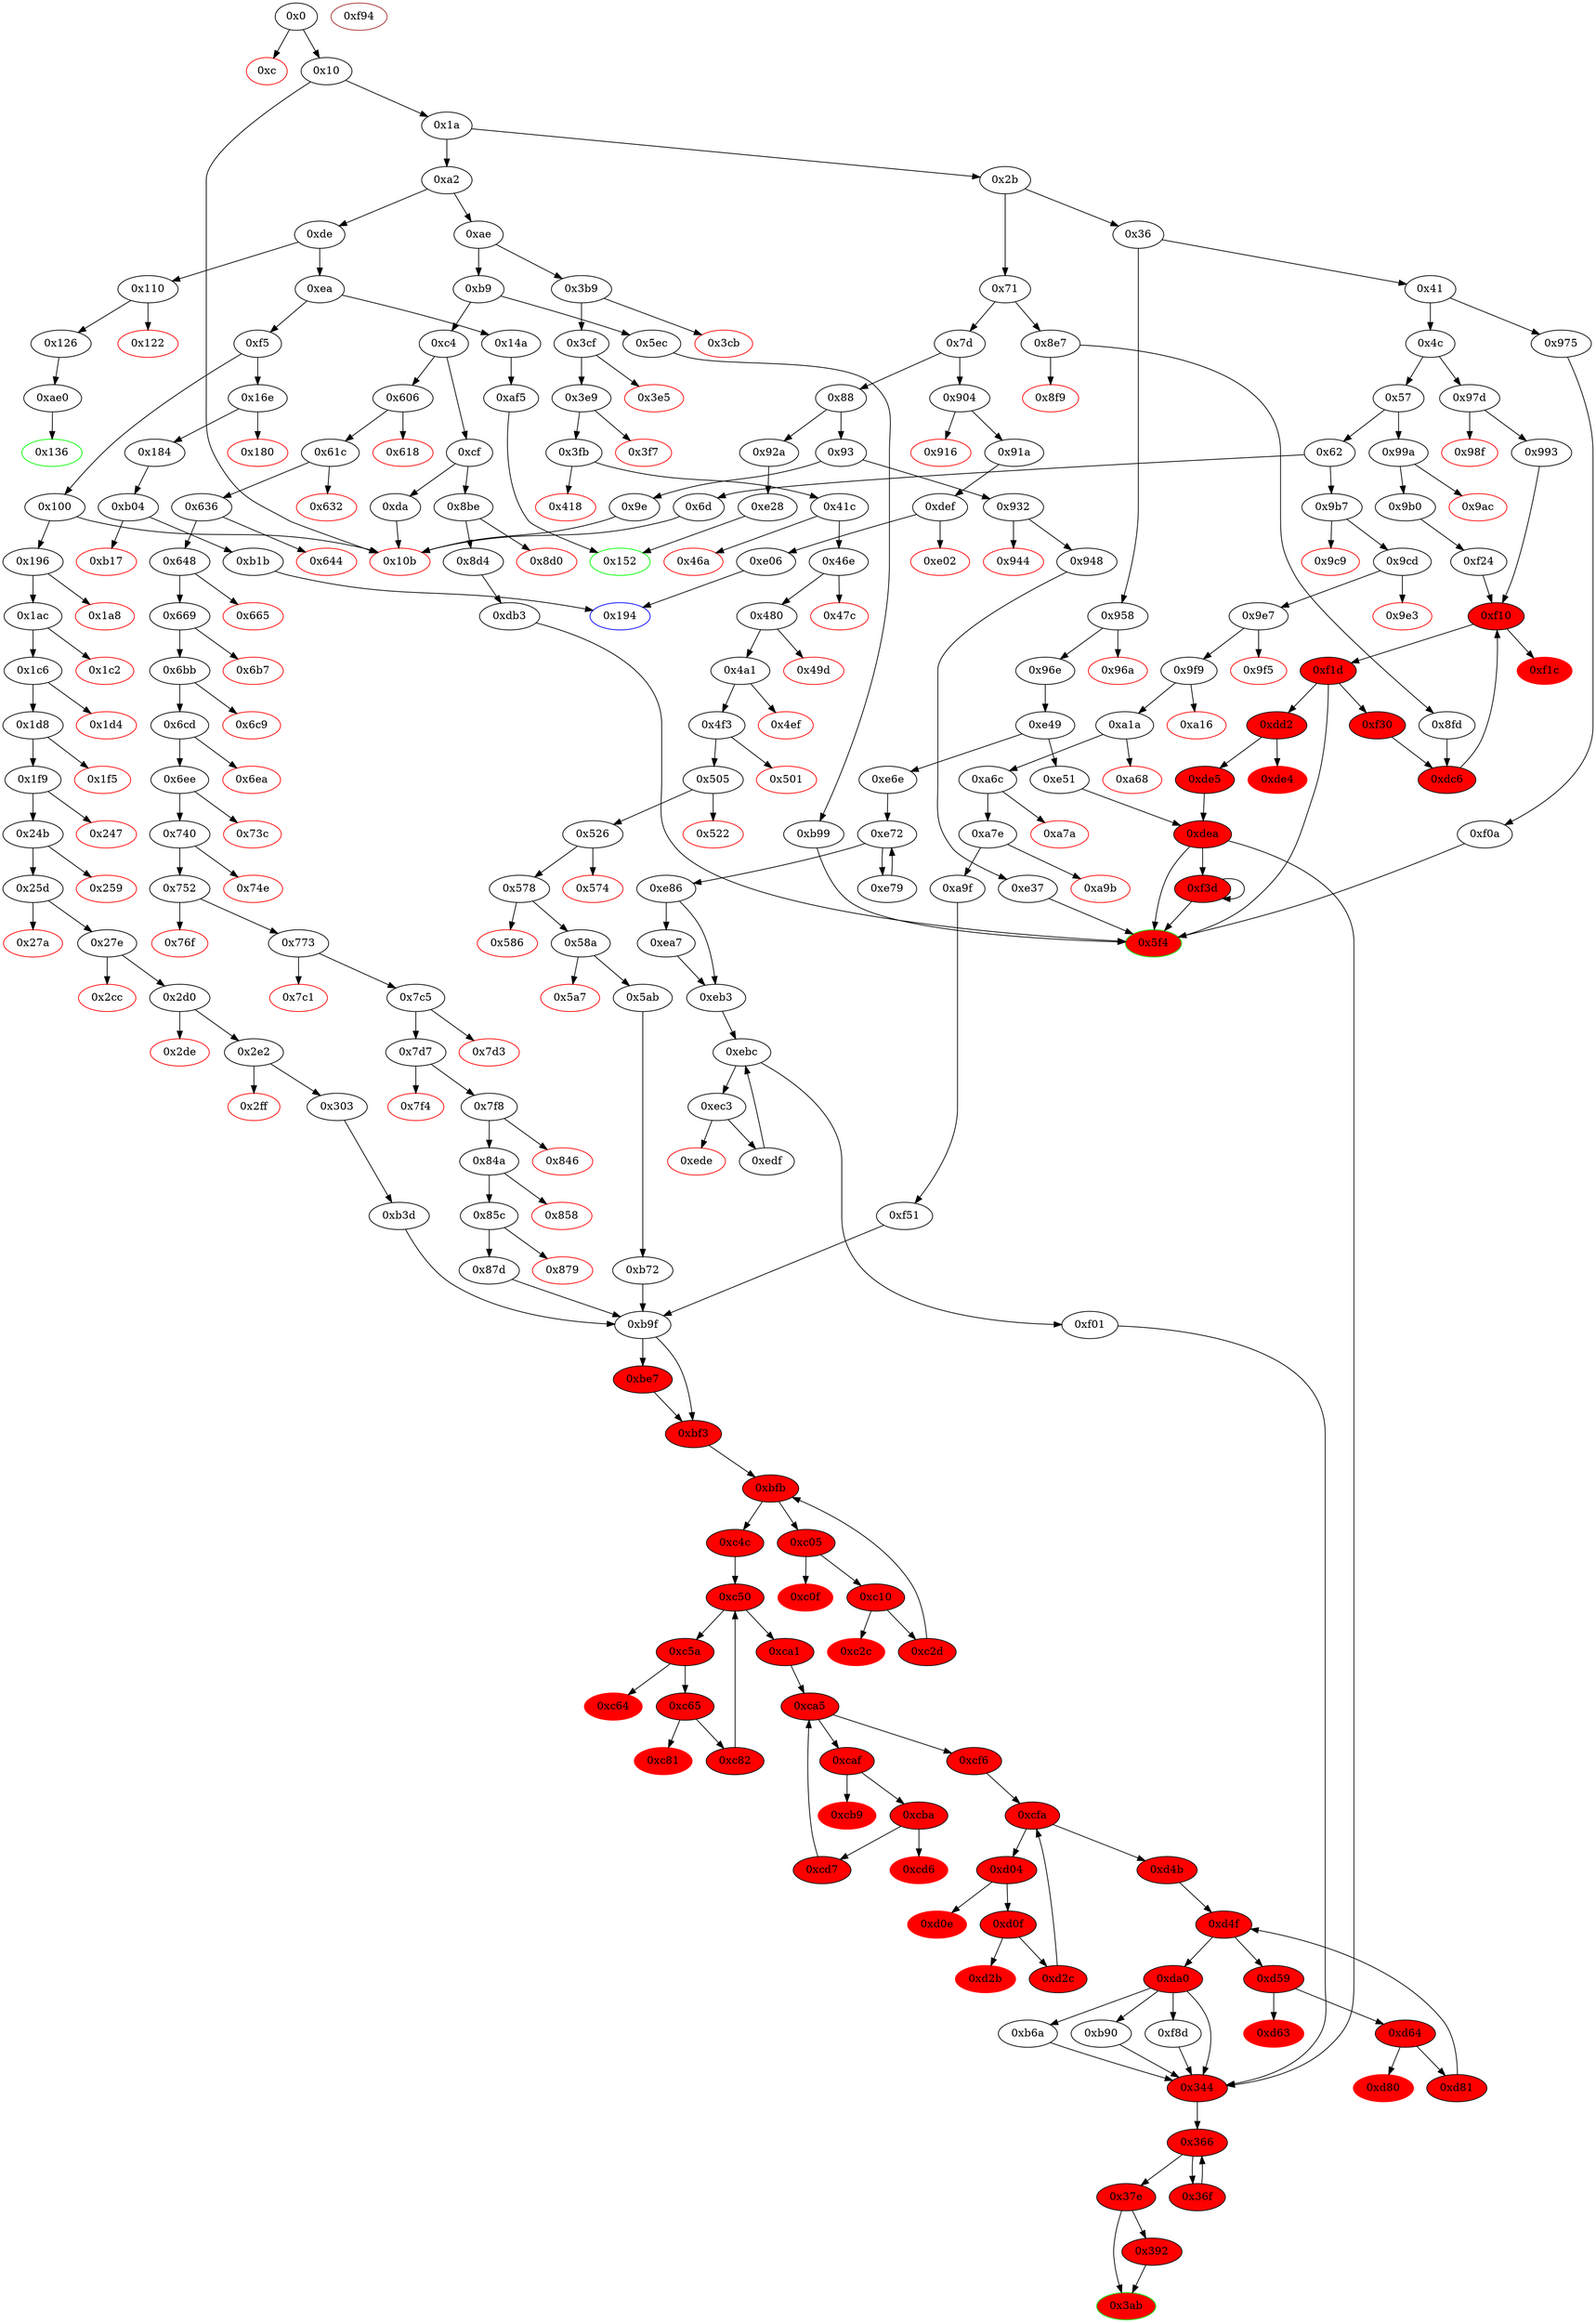 digraph "" {
"0x1f9" [fillcolor=white, id="0x1f9", style=filled, tooltip="Block 0x1f9\n[0x1f9:0x246]\n---\nPredecessors: [0x1d8]\nSuccessors: [0x247, 0x24b]\n---\n0x1f9 JUMPDEST\n0x1fa SWAP2\n0x1fb SWAP1\n0x1fc DUP1\n0x1fd DUP1\n0x1fe PUSH1 0x1f\n0x200 ADD\n0x201 PUSH1 0x20\n0x203 DUP1\n0x204 SWAP2\n0x205 DIV\n0x206 MUL\n0x207 PUSH1 0x20\n0x209 ADD\n0x20a PUSH1 0x40\n0x20c MLOAD\n0x20d SWAP1\n0x20e DUP2\n0x20f ADD\n0x210 PUSH1 0x40\n0x212 MSTORE\n0x213 DUP1\n0x214 SWAP4\n0x215 SWAP3\n0x216 SWAP2\n0x217 SWAP1\n0x218 DUP2\n0x219 DUP2\n0x21a MSTORE\n0x21b PUSH1 0x20\n0x21d ADD\n0x21e DUP4\n0x21f DUP4\n0x220 DUP1\n0x221 DUP3\n0x222 DUP5\n0x223 CALLDATACOPY\n0x224 PUSH1 0x0\n0x226 SWAP3\n0x227 ADD\n0x228 SWAP2\n0x229 SWAP1\n0x22a SWAP2\n0x22b MSTORE\n0x22c POP\n0x22d SWAP3\n0x22e SWAP6\n0x22f SWAP5\n0x230 SWAP4\n0x231 PUSH1 0x20\n0x233 DUP2\n0x234 ADD\n0x235 SWAP4\n0x236 POP\n0x237 CALLDATALOAD\n0x238 SWAP2\n0x239 POP\n0x23a POP\n0x23b PUSH1 0x1\n0x23d PUSH1 0x20\n0x23f SHL\n0x240 DUP2\n0x241 GT\n0x242 ISZERO\n0x243 PUSH2 0x24b\n0x246 JUMPI\n---\n0x1f9: JUMPDEST \n0x1fe: V176 = 0x1f\n0x200: V177 = ADD 0x1f V161\n0x201: V178 = 0x20\n0x205: V179 = DIV V177 0x20\n0x206: V180 = MUL V179 0x20\n0x207: V181 = 0x20\n0x209: V182 = ADD 0x20 V180\n0x20a: V183 = 0x40\n0x20c: V184 = M[0x40]\n0x20f: V185 = ADD V184 V182\n0x210: V186 = 0x40\n0x212: M[0x40] = V185\n0x21a: M[V184] = V161\n0x21b: V187 = 0x20\n0x21d: V188 = ADD 0x20 V184\n0x223: CALLDATACOPY V188 V163 V161\n0x224: V189 = 0x0\n0x227: V190 = ADD V188 V161\n0x22b: M[V190] = 0x0\n0x231: V191 = 0x20\n0x234: V192 = ADD 0x24 0x20\n0x237: V193 = CALLDATALOAD 0x24\n0x23b: V194 = 0x1\n0x23d: V195 = 0x20\n0x23f: V196 = SHL 0x20 0x1\n0x241: V197 = GT V193 0x100000000\n0x242: V198 = ISZERO V197\n0x243: V199 = 0x24b\n0x246: JUMPI 0x24b V198\n---\nEntry stack: [V13, 0x344, V143, 0x4, V163, V161, 0x24]\nStack pops: 5\nStack additions: [V184, S4, S3, 0x44, V193]\nExit stack: [V13, 0x344, V184, V143, 0x4, 0x44, V193]\n\nDef sites:\nV13: {0x1a.0x1f}\n0x344: {0x196.0x197}\nV143: {0x1ac.0x1ae}\n0x4: {0x196.0x19a}\nV163: {0x1d8.0x1de}\nV161: {0x1d8.0x1da}\n0x24: {0x1ac.0x1b3}\n"];
"0x9f9" [fillcolor=white, id="0x9f9", style=filled, tooltip="Block 0x9f9\n[0x9f9:0xa15]\n---\nPredecessors: [0x9e7]\nSuccessors: [0xa16, 0xa1a]\n---\n0x9f9 JUMPDEST\n0x9fa DUP1\n0x9fb CALLDATALOAD\n0x9fc SWAP1\n0x9fd PUSH1 0x20\n0x9ff ADD\n0xa00 SWAP2\n0xa01 DUP5\n0xa02 PUSH1 0x1\n0xa04 DUP4\n0xa05 MUL\n0xa06 DUP5\n0xa07 ADD\n0xa08 GT\n0xa09 PUSH1 0x1\n0xa0b PUSH1 0x20\n0xa0d SHL\n0xa0e DUP4\n0xa0f GT\n0xa10 OR\n0xa11 ISZERO\n0xa12 PUSH2 0xa1a\n0xa15 JUMPI\n---\n0x9f9: JUMPDEST \n0x9fb: V903 = CALLDATALOAD V896\n0x9fd: V904 = 0x20\n0x9ff: V905 = ADD 0x20 V896\n0xa02: V906 = 0x1\n0xa05: V907 = MUL V903 0x1\n0xa07: V908 = ADD V905 V907\n0xa08: V909 = GT V908 V885\n0xa09: V910 = 0x1\n0xa0b: V911 = 0x20\n0xa0d: V912 = SHL 0x20 0x1\n0xa0f: V913 = GT V903 0x100000000\n0xa10: V914 = OR V913 V909\n0xa11: V915 = ISZERO V914\n0xa12: V916 = 0xa1a\n0xa15: JUMPI 0xa1a V915\n---\nEntry stack: [V13, 0x344, V885, 0x4, 0x24, V896]\nStack pops: 4\nStack additions: [S3, S2, V905, V903, S1]\nExit stack: [V13, 0x344, V885, 0x4, V905, V903, 0x24]\n\nDef sites:\nV13: {0x1a.0x1f}\n0x344: {0x9b7.0x9b8}\nV885: {0x9cd.0x9cf}\n0x4: {0x9b7.0x9bb}\n0x24: {0x9cd.0x9d4}\nV896: {0x9e7.0x9e9}\n"];
"0x879" [color=red, fillcolor=white, id="0x879", style=filled, tooltip="Block 0x879\n[0x879:0x87c]\n---\nPredecessors: [0x85c]\nSuccessors: []\n---\n0x879 PUSH1 0x0\n0x87b DUP1\n0x87c REVERT\n---\n0x879: V760 = 0x0\n0x87c: REVERT 0x0 0x0\n---\nEntry stack: [V13, 0x344, V581, V628, V675, V722, V540, 0x4, V748, V746, 0xa4]\nStack pops: 0\nStack additions: []\nExit stack: [V13, 0x344, V581, V628, V675, V722, V540, 0x4, V748, V746, 0xa4]\n\nDef sites:\nV13: {0x1a.0x1f}\n0x344: {0x606.0x607}\nV581: {0x669.0x67c}\nV628: {0x6ee.0x701}\nV675: {0x773.0x786}\nV722: {0x7f8.0x80b}\nV540: {0x61c.0x61e}\n0x4: {0x606.0x60a}\nV748: {0x85c.0x862}\nV746: {0x85c.0x85e}\n0xa4: {0x7f8.0x833}\n"];
"0xa6c" [fillcolor=white, id="0xa6c", style=filled, tooltip="Block 0xa6c\n[0xa6c:0xa79]\n---\nPredecessors: [0xa1a]\nSuccessors: [0xa7a, 0xa7e]\n---\n0xa6c JUMPDEST\n0xa6d DUP3\n0xa6e ADD\n0xa6f DUP4\n0xa70 PUSH1 0x20\n0xa72 DUP3\n0xa73 ADD\n0xa74 GT\n0xa75 ISZERO\n0xa76 PUSH2 0xa7e\n0xa79 JUMPI\n---\n0xa6c: JUMPDEST \n0xa6e: V943 = ADD 0x4 V935\n0xa70: V944 = 0x20\n0xa73: V945 = ADD V943 0x20\n0xa74: V946 = GT V945 V885\n0xa75: V947 = ISZERO V946\n0xa76: V948 = 0xa7e\n0xa79: JUMPI 0xa7e V947\n---\nEntry stack: [V13, 0x344, V926, V885, 0x4, 0x44, V935]\nStack pops: 4\nStack additions: [S3, S2, S1, V943]\nExit stack: [V13, 0x344, V926, V885, 0x4, 0x44, V943]\n\nDef sites:\nV13: {0x1a.0x1f}\n0x344: {0x9b7.0x9b8}\nV926: {0xa1a.0xa2d}\nV885: {0x9cd.0x9cf}\n0x4: {0x9b7.0x9bb}\n0x44: {0xa1a.0xa55}\nV935: {0xa1a.0xa58}\n"];
"0xe51" [fillcolor=white, id="0xe51", style=filled, tooltip="Block 0xe51\n[0xe51:0xe6d]\n---\nPredecessors: [0xe49]\nSuccessors: [0xdea]\n---\n0xe51 POP\n0xe52 PUSH1 0x40\n0xe54 DUP1\n0xe55 MLOAD\n0xe56 DUP1\n0xe57 DUP3\n0xe58 ADD\n0xe59 SWAP1\n0xe5a SWAP2\n0xe5b MSTORE\n0xe5c PUSH1 0x1\n0xe5e DUP2\n0xe5f MSTORE\n0xe60 PUSH1 0x3\n0xe62 PUSH1 0xfc\n0xe64 SHL\n0xe65 PUSH1 0x20\n0xe67 DUP3\n0xe68 ADD\n0xe69 MSTORE\n0xe6a PUSH2 0xdea\n0xe6d JUMP\n---\n0xe52: V1326 = 0x40\n0xe55: V1327 = M[0x40]\n0xe58: V1328 = ADD 0x40 V1327\n0xe5b: M[0x40] = V1328\n0xe5c: V1329 = 0x1\n0xe5f: M[V1327] = 0x1\n0xe60: V1330 = 0x3\n0xe62: V1331 = 0xfc\n0xe64: V1332 = SHL 0xfc 0x3\n0xe65: V1333 = 0x20\n0xe68: V1334 = ADD V1327 0x20\n0xe69: M[V1334] = 0x3000000000000000000000000000000000000000000000000000000000000000\n0xe6a: V1335 = 0xdea\n0xe6d: JUMP 0xdea\n---\nEntry stack: [V13, 0x344, V850, 0x60]\nStack pops: 1\nStack additions: [V1327]\nExit stack: [V13, 0x344, V850, V1327]\n\nDef sites:\nV13: {0x1a.0x1f}\n0x344: {0x958.0x959}\nV850: {0x96e.0x970}\n0x60: {0xe49.0xe4a}\n"];
"0x366" [fillcolor=red, id="0x366", style=filled, tooltip="Block 0x366\n[0x366:0x36e]\n---\nPredecessors: [0x344, 0x36f]\nSuccessors: [0x36f, 0x37e]\n---\n0x366 JUMPDEST\n0x367 DUP4\n0x368 DUP2\n0x369 LT\n0x36a ISZERO\n0x36b PUSH2 0x37e\n0x36e JUMPI\n---\n0x366: JUMPDEST \n0x369: V295 = LT S0 V291\n0x36a: V296 = ISZERO V295\n0x36b: V297 = 0x37e\n0x36e: JUMPI 0x37e V296\n---\nEntry stack: [S40, {0x5f4, 0xf3d}, S38, 0x0, S36, S35, {0x5f4, 0xf3d}, S33, 0x0, S31, S30, {0x5f4, 0xf3d}, S28, 0x0, S26, S25, {0x5f4, 0xf3d}, S23, 0x0, S21, S20, {0x5f4, 0xf3d}, S18, 0x0, S16, S15, S14, S13, S12, S11, S10, S9, V287, V287, V292, V293, V291, V291, V292, V293, S0]\nStack pops: 4\nStack additions: [S3, S2, S1, S0]\nExit stack: [S40, {0x5f4, 0xf3d}, S38, 0x0, S36, S35, {0x5f4, 0xf3d}, S33, 0x0, S31, S30, {0x5f4, 0xf3d}, S28, 0x0, S26, S25, {0x5f4, 0xf3d}, S23, 0x0, S21, S20, {0x5f4, 0xf3d}, S18, 0x0, S16, S15, S14, S13, S12, S11, S10, S9, V287, V287, V292, V293, V291, V291, V292, V293, S0]\n\nDef sites:\nS40: {0xf30.0xf33, 0x1a.0x1f}\n{0x5f4, 0xf3d}: {0xf30.0xf35, 0x99a.0x99b, 0x8e7.0x8e8}\nS38: {0x9b0.0x9b2, 0x8fd.0x8ff}\n0x0: {0xf24.0xf25, 0xdc6.0xdc7}\nS36: {0xf1d_0x993.0xf1e, 0xf1d_0xdc6.0xf1e, 0xf1d_0xf24.0xf1e}\nS35: {0xf30.0xf33, 0x1a.0x1f}\n{0x5f4, 0xf3d}: {0xf30.0xf35, 0x99a.0x99b, 0x8e7.0x8e8}\nS33: {0x9b0.0x9b2, 0x8fd.0x8ff}\n0x0: {0xf24.0xf25, 0xdc6.0xdc7}\nS31: {0xf1d_0x993.0xf1e, 0xf1d_0xdc6.0xf1e, 0xf1d_0xf24.0xf1e}\nS30: {0xf30.0xf33, 0x1a.0x1f}\n{0x5f4, 0xf3d}: {0xf30.0xf35, 0x99a.0x99b, 0x8e7.0x8e8}\nS28: {0x9b0.0x9b2, 0x8fd.0x8ff}\n0x0: {0xf24.0xf25, 0xdc6.0xdc7}\nS26: {0xf1d_0x993.0xf1e, 0xf1d_0xdc6.0xf1e, 0xf1d_0xf24.0xf1e}\nS25: {0xf30.0xf33, 0x1a.0x1f}\n{0x5f4, 0xf3d}: {0xf30.0xf35, 0x99a.0x99b, 0x8e7.0x8e8}\nS23: {0x9b0.0x9b2, 0x8fd.0x8ff}\n0x0: {0xf24.0xf25, 0xdc6.0xdc7}\nS21: {0xf1d_0x993.0xf1e, 0xf1d_0xdc6.0xf1e, 0xf1d_0xf24.0xf1e}\nS20: {0xf30.0xf33, 0x1a.0x1f}\n{0x5f4, 0xf3d}: {0xf30.0xf35, 0x99a.0x99b, 0x8e7.0x8e8}\nS18: {0x9b0.0x9b2, 0x8fd.0x8ff}\n0x0: {0xf24.0xf25, 0xdc6.0xdc7}\nS16: {0x1a.0x1f, 0xf1d_0x993.0xf1e, 0xf1d_0xdc6.0xf1e, 0xf1d_0xf24.0xf1e}\nS15: {0x3b9.0x3ba, 0xf30.0xf33, 0x1a.0x1f}\nS14: {0x1a.0x1f, 0x99a.0x99b, 0x41c.0x42f, 0xf30.0xf35, 0x8e7.0x8e8, 0x196.0x197}\nS13: {0x1f9.0x20c, 0x9b0.0x9b2, 0x8fd.0x8ff, 0x9b7.0x9b8, 0x4a1.0x4b4}\nS12: {0x1a.0x1f, 0xa1a.0xa2d, 0xdc6.0xdc7, 0x27e.0x291, 0xf24.0xf25, 0x526.0x539}\nS11: {0x3b9.0x3ba, 0x1a.0x1f, 0xa9f.0xab2, 0xf1d_0xdc6.0xf1e, 0xf1d_0xf24.0xf1e, 0xf1d_0x993.0xf1e, 0x5ab.0x5be, 0x303.0x316}\nS10: {0x3b9.0x3ba, 0x1a.0x1f, 0xb3d.0xb3e, 0x41c.0x42f, 0xf51.0xf52, 0xf30.0xf33, 0xb72.0xb73, 0x196.0x197}\nS9: {0xe51.0xe55, 0xde5.0xde6, 0xb9f.0xbcc, 0xe86.0xe8c}\nV287: {0x344.0x348}\nV287: {0x344.0x348}\nV292: {0x344.0x35c}\nV293: {0x344.0x35f}\nV291: {0x344.0x355}\nV291: {0x344.0x355}\nV292: {0x344.0x35c}\nV293: {0x344.0x35f}\nS0: {0x344.0x364, 0x36f.0x379}\n"];
"0x180" [color=red, fillcolor=white, id="0x180", style=filled, tooltip="Block 0x180\n[0x180:0x183]\n---\nPredecessors: [0x16e]\nSuccessors: []\n---\n0x180 PUSH1 0x0\n0x182 DUP1\n0x183 REVERT\n---\n0x180: V125 = 0x0\n0x183: REVERT 0x0 0x0\n---\nEntry stack: [V13, 0x194, 0x4, V120]\nStack pops: 0\nStack additions: []\nExit stack: [V13, 0x194, 0x4, V120]\n\nDef sites:\nV13: {0x1a.0x1f}\n0x194: {0x16e.0x16f}\n0x4: {0x16e.0x172}\nV120: {0x16e.0x176}\n"];
"0x5f4" [color=green, fillcolor=red, id="0x5f4", style=filled, tooltip="Block 0x5f4\n[0x5f4:0x605]\n---\nPredecessors: [0xb99, 0xdb3, 0xdea, 0xe37, 0xf0a, 0xf1d, 0xf3d]\nSuccessors: []\n---\n0x5f4 JUMPDEST\n0x5f5 PUSH1 0x40\n0x5f7 DUP1\n0x5f8 MLOAD\n0x5f9 SWAP2\n0x5fa DUP3\n0x5fb MSTORE\n0x5fc MLOAD\n0x5fd SWAP1\n0x5fe DUP2\n0x5ff SWAP1\n0x600 SUB\n0x601 PUSH1 0x20\n0x603 ADD\n0x604 SWAP1\n0x605 RETURN\n---\n0x5f4: JUMPDEST \n0x5f5: V525 = 0x40\n0x5f8: V526 = M[0x40]\n0x5fb: M[V526] = S0\n0x5fc: V527 = M[0x40]\n0x600: V528 = SUB V526 V527\n0x601: V529 = 0x20\n0x603: V530 = ADD 0x20 V528\n0x605: RETURN V527 V530\n---\nEntry stack: [S40, {0x5f4, 0xf3d}, S38, 0x0, S36, S35, S34, S33, S32, S31, S30, S29, S28, S27, S26, S25, S24, S23, S22, S21, S20, S19, S18, S17, S16, S15, S14, S13, S12, S11, S10, S9, S8, S7, S6, S5, S4, S3, S2, S1, S0]\nStack pops: 1\nStack additions: []\nExit stack: [S40, {0x5f4, 0xf3d}, S38, 0x0, S36, S35, S34, S33, S32, S31, S30, S29, S28, S27, S26, S25, S24, S23, S22, S21, S20, S19, S18, S17, S16, S15, S14, S13, S12, S11, S10, S9, S8, S7, S6, S5, S4, S3, S2, S1]\n\nDef sites:\nS40: {0xf30.0xf33, 0x1a.0x1f}\n{0x5f4, 0xf3d}: {0xf30.0xf35, 0x99a.0x99b, 0x8e7.0x8e8}\nS38: {0x9b0.0x9b2, 0x8fd.0x8ff}\n0x0: {0xf24.0xf25, 0xdc6.0xdc7}\nS36: {0xf30.0xf33, 0x1a.0x1f, 0xf1d_0xf24.0xf1e, 0xf1d_0x993.0xf1e, 0xf1d_0xdc6.0xf1e}\nS35: {0xf30.0xf35, 0x1a.0x1f, 0x99a.0x99b, 0xf30.0xf33, 0x8e7.0x8e8}\nS34: {0x9b0.0x9b2, 0x99a.0x99b, 0x8fd.0x8ff, 0xf30.0xf35, 0x8e7.0x8e8}\nS33: {0x9b0.0x9b2, 0x8fd.0x8ff, 0xf24.0xf25, 0xdc6.0xdc7}\nS32: {0xdc6.0xdc7, 0xf1d_0xdc6.0xf1e, 0xf24.0xf25, 0xf1d_0xf24.0xf1e, 0xf1d_0x993.0xf1e}\nS31: {0xf30.0xf33, 0x1a.0x1f, 0xf1d_0xf24.0xf1e, 0xf1d_0x993.0xf1e, 0xf1d_0xdc6.0xf1e}\nS30: {0xf30.0xf35, 0x1a.0x1f, 0x99a.0x99b, 0xf30.0xf33, 0x8e7.0x8e8}\nS29: {0x9b0.0x9b2, 0x99a.0x99b, 0x8fd.0x8ff, 0xf30.0xf35, 0x8e7.0x8e8}\nS28: {0x9b0.0x9b2, 0x8fd.0x8ff, 0xf24.0xf25, 0xdc6.0xdc7}\nS27: {0xdc6.0xdc7, 0xf1d_0xdc6.0xf1e, 0xf24.0xf25, 0xf1d_0xf24.0xf1e, 0xf1d_0x993.0xf1e}\nS26: {0xf30.0xf33, 0x1a.0x1f, 0xf1d_0xf24.0xf1e, 0xf1d_0x993.0xf1e, 0xf1d_0xdc6.0xf1e}\nS25: {0xf30.0xf35, 0x1a.0x1f, 0x99a.0x99b, 0xf30.0xf33, 0x8e7.0x8e8}\nS24: {0x9b0.0x9b2, 0x99a.0x99b, 0x8fd.0x8ff, 0xf30.0xf35, 0x8e7.0x8e8}\nS23: {0x9b0.0x9b2, 0x8fd.0x8ff, 0xf24.0xf25, 0xdc6.0xdc7}\nS22: {0xdc6.0xdc7, 0xf1d_0x993.0xf1e, 0xf24.0xf25, 0xf1d_0xdc6.0xf1e, 0xf1d_0xf24.0xf1e}\nS21: {0xf30.0xf33, 0x1a.0x1f, 0xf1d_0xf24.0xf1e, 0xf1d_0x993.0xf1e, 0xf1d_0xdc6.0xf1e}\nS20: {0xf30.0xf35, 0x1a.0x1f, 0x99a.0x99b, 0xf30.0xf33, 0x8e7.0x8e8}\nS19: {0x9b0.0x9b2, 0x99a.0x99b, 0x8fd.0x8ff, 0xf30.0xf35, 0x8e7.0x8e8}\nS18: {0x9b0.0x9b2, 0x8fd.0x8ff, 0xf24.0xf25, 0xdc6.0xdc7}\nS17: {0xdc6.0xdc7, 0xf1d_0xf24.0xf1e, 0xf24.0xf25, 0xf1d_0x993.0xf1e, 0xf1d_0xdc6.0xf1e}\nS16: {0xf30.0xf33, 0x1a.0x1f, 0xf1d_0xf24.0xf1e, 0xf1d_0x993.0xf1e, 0xf1d_0xdc6.0xf1e}\nS15: {0xf30.0xf35, 0x1a.0x1f, 0x99a.0x99b, 0xf30.0xf33, 0x8e7.0x8e8}\nS14: {0x9b0.0x9b2, 0x99a.0x99b, 0x8fd.0x8ff, 0xf30.0xf35, 0x8e7.0x8e8}\nS13: {0x9b0.0x9b2, 0x8fd.0x8ff, 0xf24.0xf25, 0xdc6.0xdc7}\nS12: {0xdc6.0xdc7, 0xf1d_0xf24.0xf1e, 0xf24.0xf25, 0xf1d_0x993.0xf1e, 0xf1d_0xdc6.0xf1e}\nS11: {0xf30.0xf33, 0x1a.0x1f, 0xf1d_0xf24.0xf1e, 0xf1d_0x993.0xf1e, 0xf1d_0xdc6.0xf1e}\nS10: {0xf30.0xf35, 0x1a.0x1f, 0x99a.0x99b, 0xf30.0xf33, 0x8e7.0x8e8}\nS9: {0x9b0.0x9b2, 0x99a.0x99b, 0x8fd.0x8ff, 0xf30.0xf35, 0x8e7.0x8e8}\nS8: {0x9b0.0x9b2, 0x8fd.0x8ff, 0xf24.0xf25, 0xdc6.0xdc7}\nS7: {0xdc6.0xdc7, 0xf1d_0xdc6.0xf1e, 0xf24.0xf25, 0xf1d_0xf24.0xf1e, 0xf1d_0x993.0xf1e}\nS6: {0xf30.0xf33, 0x1a.0x1f, 0xf1d_0xf24.0xf1e, 0xf1d_0x993.0xf1e, 0xf1d_0xdc6.0xf1e}\nS5: {0xf30.0xf35, 0x1a.0x1f, 0x99a.0x99b, 0xf30.0xf33, 0x8e7.0x8e8}\nS4: {0x9b0.0x9b2, 0x99a.0x99b, 0x8fd.0x8ff, 0xf30.0xf35, 0x8e7.0x8e8}\nS3: {0x9b0.0x9b2, 0x8fd.0x8ff, 0xf24.0xf25, 0xdc6.0xdc7}\nS2: {0x1a.0x1f, 0xf1d_0x993.0xf1e, 0xf1d_0xdc6.0xf1e, 0xdc6.0xdc7, 0xf24.0xf25, 0xf1d_0xf24.0xf1e}\nS1: {0x1a.0x1f, 0x5ec.0x5ed, 0xf30.0xf33, 0x932.0x933, 0x975.0x976, 0xf24.0xf25, 0xdc6.0xdc7}\nS0: {0xb99.0xb9c, 0xf3d.0xf4b, 0xe51.0xe55, 0xdb3.0xdc3, 0xf1d.0xf1e, 0xe37.0xe46, 0xf0a.0xf0d, 0xde5.0xde6}\n"];
"0xca1" [fillcolor=red, id="0xca1", style=filled, tooltip="Block 0xca1\n[0xca1:0xca4]\n---\nPredecessors: [0xc50]\nSuccessors: [0xca5]\n---\n0xca1 JUMPDEST\n0xca2 POP\n0xca3 PUSH1 0x0\n---\n0xca1: JUMPDEST \n0xca3: V1155 = 0x0\n---\nEntry stack: [V13, S21, S20, S19, S18, S17, S16, {0x344, 0xb6a, 0xb90, 0xf8d}, S14, S13, S12, S11, S10, 0x60, S8, S7, S6, S5, S4, V1067, V1067, S1, S0]\nStack pops: 1\nStack additions: [0x0]\nExit stack: [V13, S21, S20, S19, S18, S17, S16, {0x344, 0xb6a, 0xb90, 0xf8d}, S14, S13, S12, S11, S10, 0x60, S8, S7, S6, S5, S4, V1067, V1067, S1, 0x0]\n\nDef sites:\nV13: {0x1a.0x1f}\nS21: {0x3b9.0x3ba, 0x1a.0x1f}\nS20: {0x1a.0x1f, 0x41c.0x42f, 0x196.0x197}\nS19: {0x1f9.0x20c, 0x4a1.0x4b4, 0x9b7.0x9b8}\nS18: {0x526.0x539, 0xa1a.0xa2d, 0x27e.0x291}\nS17: {0x303.0x316, 0x5ab.0x5be, 0xa9f.0xab2}\nS16: {0xf51.0xf52, 0x1a.0x1f, 0xb3d.0xb3e, 0xb72.0xb73}\n{0x344, 0xb6a, 0xb90, 0xf8d}: {0xf51.0xf54, 0xb72.0xb75, 0xb3d.0xb40, 0x606.0x607}\nS14: {0x1f9.0x20c, 0xa1a.0xa2d, 0x41c.0x42f, 0x669.0x67c}\nS13: {0x4a1.0x4b4, 0x6ee.0x701, 0xa9f.0xab2, 0x27e.0x291}\nS12: {0xf51.0xf5b, 0x303.0x316, 0x773.0x786, 0x526.0x539}\nS11: {0xf51.0xf6b, 0x7f8.0x80b, 0x5ab.0x5be, 0xb3d.0xb48}\nS10: {0xf51.0xf7b, 0xb72.0xb7e, 0x87d.0x890, 0xb3d.0xb58}\n0x60: {0xb9f.0xba0}\nS8: {0x1f9.0x20c, 0xa1a.0xa2d, 0x41c.0x42f, 0x669.0x67c}\nS7: {0x4a1.0x4b4, 0x6ee.0x701, 0xa9f.0xab2, 0x27e.0x291}\nS6: {0xf51.0xf5b, 0x303.0x316, 0x773.0x786, 0x526.0x539}\nS5: {0xf51.0xf6b, 0x7f8.0x80b, 0x5ab.0x5be, 0xb3d.0xb48}\nS4: {0xf51.0xf7b, 0xb72.0xb7e, 0x87d.0x890, 0xb3d.0xb58}\nV1067: {0xb9f.0xbcc}\nV1067: {0xb9f.0xbcc}\nS1: {0xc10.0xc21, 0xbf3.0xbf8, 0xc65.0xc76}\nS0: {0xc82.0xc9c, 0xc4c.0xc4e}\n"];
"0x586" [color=red, fillcolor=white, id="0x586", style=filled, tooltip="Block 0x586\n[0x586:0x589]\n---\nPredecessors: [0x578]\nSuccessors: []\n---\n0x586 PUSH1 0x0\n0x588 DUP1\n0x589 REVERT\n---\n0x586: V491 = 0x0\n0x589: REVERT 0x0 0x0\n---\nEntry stack: [V13, 0x344, V374, V421, V468, V333, 0x4, 0x84, V485]\nStack pops: 0\nStack additions: []\nExit stack: [V13, 0x344, V374, V421, V468, V333, 0x4, 0x84, V485]\n\nDef sites:\nV13: {0x1a.0x1f}\n0x344: {0x3b9.0x3ba}\nV374: {0x41c.0x42f}\nV421: {0x4a1.0x4b4}\nV468: {0x526.0x539}\nV333: {0x3cf.0x3d1}\n0x4: {0x3b9.0x3bd}\n0x84: {0x526.0x561}\nV485: {0x578.0x57a}\n"];
"0xd64" [fillcolor=red, id="0xd64", style=filled, tooltip="Block 0xd64\n[0xd64:0xd7f]\n---\nPredecessors: [0xd59]\nSuccessors: [0xd80, 0xd81]\n---\n0xd64 JUMPDEST\n0xd65 PUSH1 0x20\n0xd67 ADD\n0xd68 ADD\n0xd69 MLOAD\n0xd6a PUSH1 0xf8\n0xd6c SHR\n0xd6d PUSH1 0xf8\n0xd6f SHL\n0xd70 DUP4\n0xd71 DUP4\n0xd72 DUP1\n0xd73 PUSH1 0x1\n0xd75 ADD\n0xd76 SWAP5\n0xd77 POP\n0xd78 DUP2\n0xd79 MLOAD\n0xd7a DUP2\n0xd7b LT\n0xd7c PUSH2 0xd81\n0xd7f JUMPI\n---\n0xd64: JUMPDEST \n0xd65: V1235 = 0x20\n0xd67: V1236 = ADD 0x20 S0\n0xd68: V1237 = ADD V1236 S1\n0xd69: V1238 = M[V1237]\n0xd6a: V1239 = 0xf8\n0xd6c: V1240 = SHR 0xf8 V1238\n0xd6d: V1241 = 0xf8\n0xd6f: V1242 = SHL 0xf8 V1240\n0xd73: V1243 = 0x1\n0xd75: V1244 = ADD 0x1 S3\n0xd79: V1245 = M[V1067]\n0xd7b: V1246 = LT S3 V1245\n0xd7c: V1247 = 0xd81\n0xd7f: JUMPI 0xd81 V1246\n---\nEntry stack: [V13, S23, S22, S21, S20, S19, S18, {0x344, 0xb6a, 0xb90, 0xf8d}, S16, S15, S14, S13, S12, 0x60, S10, S9, S8, S7, S6, V1067, V1067, S3, S2, S1, S0]\nStack pops: 5\nStack additions: [S4, V1244, S2, V1242, S4, S3]\nExit stack: [V13, S23, S22, S21, S20, S19, S18, {0x344, 0xb6a, 0xb90, 0xf8d}, S16, S15, S14, S13, S12, 0x60, S10, S9, S8, S7, S6, V1067, V1067, V1244, S2, V1242, V1067, S3]\n\nDef sites:\nV13: {0x1a.0x1f}\nS23: {0x3b9.0x3ba, 0x1a.0x1f}\nS22: {0x1a.0x1f, 0x41c.0x42f, 0x196.0x197}\nS21: {0x1f9.0x20c, 0x4a1.0x4b4, 0x9b7.0x9b8}\nS20: {0x526.0x539, 0xa1a.0xa2d, 0x27e.0x291}\nS19: {0x303.0x316, 0x5ab.0x5be, 0xa9f.0xab2}\nS18: {0xf51.0xf52, 0x1a.0x1f, 0xb3d.0xb3e, 0xb72.0xb73}\n{0x344, 0xb6a, 0xb90, 0xf8d}: {0xf51.0xf54, 0xb72.0xb75, 0xb3d.0xb40, 0x606.0x607}\nS16: {0x1f9.0x20c, 0xa1a.0xa2d, 0x41c.0x42f, 0x669.0x67c}\nS15: {0x4a1.0x4b4, 0x6ee.0x701, 0xa9f.0xab2, 0x27e.0x291}\nS14: {0xf51.0xf5b, 0x303.0x316, 0x773.0x786, 0x526.0x539}\nS13: {0xf51.0xf6b, 0x7f8.0x80b, 0x5ab.0x5be, 0xb3d.0xb48}\nS12: {0xf51.0xf7b, 0xb72.0xb7e, 0x87d.0x890, 0xb3d.0xb58}\n0x60: {0xb9f.0xba0}\nS10: {0x1f9.0x20c, 0xa1a.0xa2d, 0x41c.0x42f, 0x669.0x67c}\nS9: {0x4a1.0x4b4, 0x6ee.0x701, 0xa9f.0xab2, 0x27e.0x291}\nS8: {0xf51.0xf5b, 0x303.0x316, 0x773.0x786, 0x526.0x539}\nS7: {0xf51.0xf6b, 0x7f8.0x80b, 0x5ab.0x5be, 0xb3d.0xb48}\nS6: {0xf51.0xf7b, 0xb72.0xb7e, 0x87d.0x890, 0xb3d.0xb58}\nV1067: {0xb9f.0xbcc}\nV1067: {0xb9f.0xbcc}\nS3: {0xcba.0xccb, 0xd0f.0xd20, 0xc10.0xc21, 0xbf3.0xbf8, 0xc65.0xc76, 0xd64.0xd75}\nS2: {0xd81.0xd9b, 0xd4b.0xd4d}\nS1: {0xf51.0xf7b, 0xb72.0xb7e, 0x87d.0x890, 0xb3d.0xb58}\nS0: {0xd81.0xd9b, 0xd4b.0xd4d}\n"];
"0x6ea" [color=red, fillcolor=white, id="0x6ea", style=filled, tooltip="Block 0x6ea\n[0x6ea:0x6ed]\n---\nPredecessors: [0x6cd]\nSuccessors: []\n---\n0x6ea PUSH1 0x0\n0x6ec DUP1\n0x6ed REVERT\n---\n0x6ea: V619 = 0x0\n0x6ed: REVERT 0x0 0x0\n---\nEntry stack: [V13, 0x344, V581, V540, 0x4, V607, V605, 0x44]\nStack pops: 0\nStack additions: []\nExit stack: [V13, 0x344, V581, V540, 0x4, V607, V605, 0x44]\n\nDef sites:\nV13: {0x1a.0x1f}\n0x344: {0x606.0x607}\nV581: {0x669.0x67c}\nV540: {0x61c.0x61e}\n0x4: {0x606.0x60a}\nV607: {0x6cd.0x6d3}\nV605: {0x6cd.0x6cf}\n0x44: {0x669.0x6a4}\n"];
"0x47c" [color=red, fillcolor=white, id="0x47c", style=filled, tooltip="Block 0x47c\n[0x47c:0x47f]\n---\nPredecessors: [0x46e]\nSuccessors: []\n---\n0x47c PUSH1 0x0\n0x47e DUP1\n0x47f REVERT\n---\n0x47c: V397 = 0x0\n0x47f: REVERT 0x0 0x0\n---\nEntry stack: [V13, 0x344, V374, V333, 0x4, 0x44, V391]\nStack pops: 0\nStack additions: []\nExit stack: [V13, 0x344, V374, V333, 0x4, 0x44, V391]\n\nDef sites:\nV13: {0x1a.0x1f}\n0x344: {0x3b9.0x3ba}\nV374: {0x41c.0x42f}\nV333: {0x3cf.0x3d1}\n0x4: {0x3b9.0x3bd}\n0x44: {0x41c.0x457}\nV391: {0x46e.0x470}\n"];
"0x57" [fillcolor=white, id="0x57", style=filled, tooltip="Block 0x57\n[0x57:0x61]\n---\nPredecessors: [0x4c]\nSuccessors: [0x62, 0x99a]\n---\n0x57 DUP1\n0x58 PUSH4 0xfcca60fb\n0x5d EQ\n0x5e PUSH2 0x99a\n0x61 JUMPI\n---\n0x58: V29 = 0xfcca60fb\n0x5d: V30 = EQ 0xfcca60fb V13\n0x5e: V31 = 0x99a\n0x61: JUMPI 0x99a V30\n---\nEntry stack: [V13]\nStack pops: 1\nStack additions: [S0]\nExit stack: [V13]\n\nDef sites:\nV13: {0x1a.0x1f}\n"];
"0xdef" [fillcolor=white, id="0xdef", style=filled, tooltip="Block 0xdef\n[0xdef:0xe01]\n---\nPredecessors: [0x91a]\nSuccessors: [0xe02, 0xe06]\n---\n0xdef JUMPDEST\n0xdf0 PUSH1 0x2\n0xdf2 SLOAD\n0xdf3 PUSH1 0x1\n0xdf5 PUSH1 0x1\n0xdf7 PUSH1 0xa0\n0xdf9 SHL\n0xdfa SUB\n0xdfb AND\n0xdfc CALLER\n0xdfd EQ\n0xdfe PUSH2 0xe06\n0xe01 JUMPI\n---\n0xdef: JUMPDEST \n0xdf0: V1282 = 0x2\n0xdf2: V1283 = S[0x2]\n0xdf3: V1284 = 0x1\n0xdf5: V1285 = 0x1\n0xdf7: V1286 = 0xa0\n0xdf9: V1287 = SHL 0xa0 0x1\n0xdfa: V1288 = SUB 0x10000000000000000000000000000000000000000 0x1\n0xdfb: V1289 = AND 0xffffffffffffffffffffffffffffffffffffffff V1283\n0xdfc: V1290 = CALLER\n0xdfd: V1291 = EQ V1290 V1289\n0xdfe: V1292 = 0xe06\n0xe01: JUMPI 0xe06 V1291\n---\nEntry stack: [V13, 0x194, V820]\nStack pops: 0\nStack additions: []\nExit stack: [V13, 0x194, V820]\n\nDef sites:\nV13: {0x1a.0x1f}\n0x194: {0x904.0x905}\nV820: {0x91a.0x925}\n"];
"0x3e5" [color=red, fillcolor=white, id="0x3e5", style=filled, tooltip="Block 0x3e5\n[0x3e5:0x3e8]\n---\nPredecessors: [0x3cf]\nSuccessors: []\n---\n0x3e5 PUSH1 0x0\n0x3e7 DUP1\n0x3e8 REVERT\n---\n0x3e5: V343 = 0x0\n0x3e8: REVERT 0x0 0x0\n---\nEntry stack: [V13, 0x344, V333, 0x4, 0x24, V336]\nStack pops: 0\nStack additions: []\nExit stack: [V13, 0x344, V333, 0x4, 0x24, V336]\n\nDef sites:\nV13: {0x1a.0x1f}\n0x344: {0x3b9.0x3ba}\nV333: {0x3cf.0x3d1}\n0x4: {0x3b9.0x3bd}\n0x24: {0x3cf.0x3d6}\nV336: {0x3cf.0x3d8}\n"];
"0x25d" [fillcolor=white, id="0x25d", style=filled, tooltip="Block 0x25d\n[0x25d:0x279]\n---\nPredecessors: [0x24b]\nSuccessors: [0x27a, 0x27e]\n---\n0x25d JUMPDEST\n0x25e DUP1\n0x25f CALLDATALOAD\n0x260 SWAP1\n0x261 PUSH1 0x20\n0x263 ADD\n0x264 SWAP2\n0x265 DUP5\n0x266 PUSH1 0x1\n0x268 DUP4\n0x269 MUL\n0x26a DUP5\n0x26b ADD\n0x26c GT\n0x26d PUSH1 0x1\n0x26f PUSH1 0x20\n0x271 SHL\n0x272 DUP4\n0x273 GT\n0x274 OR\n0x275 ISZERO\n0x276 PUSH2 0x27e\n0x279 JUMPI\n---\n0x25d: JUMPDEST \n0x25f: V208 = CALLDATALOAD V201\n0x261: V209 = 0x20\n0x263: V210 = ADD 0x20 V201\n0x266: V211 = 0x1\n0x269: V212 = MUL V208 0x1\n0x26b: V213 = ADD V210 V212\n0x26c: V214 = GT V213 V143\n0x26d: V215 = 0x1\n0x26f: V216 = 0x20\n0x271: V217 = SHL 0x20 0x1\n0x273: V218 = GT V208 0x100000000\n0x274: V219 = OR V218 V214\n0x275: V220 = ISZERO V219\n0x276: V221 = 0x27e\n0x279: JUMPI 0x27e V220\n---\nEntry stack: [V13, 0x344, V184, V143, 0x4, 0x44, V201]\nStack pops: 4\nStack additions: [S3, S2, V210, V208, S1]\nExit stack: [V13, 0x344, V184, V143, 0x4, V210, V208, 0x44]\n\nDef sites:\nV13: {0x1a.0x1f}\n0x344: {0x196.0x197}\nV184: {0x1f9.0x20c}\nV143: {0x1ac.0x1ae}\n0x4: {0x196.0x19a}\n0x44: {0x1f9.0x234}\nV201: {0x24b.0x24d}\n"];
"0xcb9" [color=red, fillcolor=red, id="0xcb9", style=filled, tooltip="Block 0xcb9\n[0xcb9:0xcb9]\n---\nPredecessors: [0xcaf]\nSuccessors: []\n---\n0xcb9 INVALID\n---\n0xcb9: INVALID \n---\nEntry stack: [V13, S23, S22, S21, S20, S19, S18, {0x344, 0xb6a, 0xb90, 0xf8d}, S16, S15, S14, S13, S12, 0x60, S10, S9, S8, S7, S6, V1067, V1067, S3, S2, S1, S0]\nStack pops: 0\nStack additions: []\nExit stack: [V13, S23, S22, S21, S20, S19, S18, {0x344, 0xb6a, 0xb90, 0xf8d}, S16, S15, S14, S13, S12, 0x60, S10, S9, S8, S7, S6, V1067, V1067, S3, S2, S1, S0]\n\nDef sites:\nV13: {0x1a.0x1f}\nS23: {0x3b9.0x3ba, 0x1a.0x1f}\nS22: {0x1a.0x1f, 0x41c.0x42f, 0x196.0x197}\nS21: {0x1f9.0x20c, 0x4a1.0x4b4, 0x9b7.0x9b8}\nS20: {0x526.0x539, 0xa1a.0xa2d, 0x27e.0x291}\nS19: {0x303.0x316, 0x5ab.0x5be, 0xa9f.0xab2}\nS18: {0xf51.0xf52, 0x1a.0x1f, 0xb3d.0xb3e, 0xb72.0xb73}\n{0x344, 0xb6a, 0xb90, 0xf8d}: {0xf51.0xf54, 0xb72.0xb75, 0xb3d.0xb40, 0x606.0x607}\nS16: {0x1f9.0x20c, 0xa1a.0xa2d, 0x41c.0x42f, 0x669.0x67c}\nS15: {0x4a1.0x4b4, 0x6ee.0x701, 0xa9f.0xab2, 0x27e.0x291}\nS14: {0xf51.0xf5b, 0x303.0x316, 0x773.0x786, 0x526.0x539}\nS13: {0xf51.0xf6b, 0x7f8.0x80b, 0x5ab.0x5be, 0xb3d.0xb48}\nS12: {0xf51.0xf7b, 0xb72.0xb7e, 0x87d.0x890, 0xb3d.0xb58}\n0x60: {0xb9f.0xba0}\nS10: {0x1f9.0x20c, 0xa1a.0xa2d, 0x41c.0x42f, 0x669.0x67c}\nS9: {0x4a1.0x4b4, 0x6ee.0x701, 0xa9f.0xab2, 0x27e.0x291}\nS8: {0xf51.0xf5b, 0x303.0x316, 0x773.0x786, 0x526.0x539}\nS7: {0xf51.0xf6b, 0x7f8.0x80b, 0x5ab.0x5be, 0xb3d.0xb48}\nS6: {0xf51.0xf7b, 0xb72.0xb7e, 0x87d.0x890, 0xb3d.0xb58}\nV1067: {0xb9f.0xbcc}\nV1067: {0xb9f.0xbcc}\nS3: {0xc10.0xc21, 0xbf3.0xbf8, 0xcba.0xccb, 0xc65.0xc76}\nS2: {0xca1.0xca3, 0xcd7.0xcf1}\nS1: {0xf51.0xf5b, 0x303.0x316, 0x773.0x786, 0x526.0x539}\nS0: {0xca1.0xca3, 0xcd7.0xcf1}\n"];
"0x9f5" [color=red, fillcolor=white, id="0x9f5", style=filled, tooltip="Block 0x9f5\n[0x9f5:0x9f8]\n---\nPredecessors: [0x9e7]\nSuccessors: []\n---\n0x9f5 PUSH1 0x0\n0x9f7 DUP1\n0x9f8 REVERT\n---\n0x9f5: V902 = 0x0\n0x9f8: REVERT 0x0 0x0\n---\nEntry stack: [V13, 0x344, V885, 0x4, 0x24, V896]\nStack pops: 0\nStack additions: []\nExit stack: [V13, 0x344, V885, 0x4, 0x24, V896]\n\nDef sites:\nV13: {0x1a.0x1f}\n0x344: {0x9b7.0x9b8}\nV885: {0x9cd.0x9cf}\n0x4: {0x9b7.0x9bb}\n0x24: {0x9cd.0x9d4}\nV896: {0x9e7.0x9e9}\n"];
"0x37e" [fillcolor=red, id="0x37e", style=filled, tooltip="Block 0x37e\n[0x37e:0x391]\n---\nPredecessors: [0x366]\nSuccessors: [0x392, 0x3ab]\n---\n0x37e JUMPDEST\n0x37f POP\n0x380 POP\n0x381 POP\n0x382 POP\n0x383 SWAP1\n0x384 POP\n0x385 SWAP1\n0x386 DUP2\n0x387 ADD\n0x388 SWAP1\n0x389 PUSH1 0x1f\n0x38b AND\n0x38c DUP1\n0x38d ISZERO\n0x38e PUSH2 0x3ab\n0x391 JUMPI\n---\n0x37e: JUMPDEST \n0x387: V304 = ADD V291 V292\n0x389: V305 = 0x1f\n0x38b: V306 = AND 0x1f V291\n0x38d: V307 = ISZERO V306\n0x38e: V308 = 0x3ab\n0x391: JUMPI 0x3ab V307\n---\nEntry stack: [S40, {0x5f4, 0xf3d}, S38, 0x0, S36, S35, {0x5f4, 0xf3d}, S33, 0x0, S31, S30, {0x5f4, 0xf3d}, S28, 0x0, S26, S25, {0x5f4, 0xf3d}, S23, 0x0, S21, S20, {0x5f4, 0xf3d}, S18, 0x0, S16, S15, S14, S13, S12, S11, S10, S9, V287, V287, V292, V293, V291, V291, V292, V293, S0]\nStack pops: 7\nStack additions: [V304, V306]\nExit stack: [S40, {0x5f4, 0xf3d}, S38, 0x0, S36, S35, {0x5f4, 0xf3d}, S33, 0x0, S31, S30, {0x5f4, 0xf3d}, S28, 0x0, S26, S25, {0x5f4, 0xf3d}, S23, 0x0, S21, S20, {0x5f4, 0xf3d}, S18, 0x0, S16, S15, S14, S13, S12, S11, S10, S9, V287, V287, V304, V306]\n\nDef sites:\nS40: {0xf30.0xf33, 0x1a.0x1f}\n{0x5f4, 0xf3d}: {0xf30.0xf35, 0x99a.0x99b, 0x8e7.0x8e8}\nS38: {0x9b0.0x9b2, 0x8fd.0x8ff}\n0x0: {0xf24.0xf25, 0xdc6.0xdc7}\nS36: {0xf1d_0x993.0xf1e, 0xf1d_0xdc6.0xf1e, 0xf1d_0xf24.0xf1e}\nS35: {0xf30.0xf33, 0x1a.0x1f}\n{0x5f4, 0xf3d}: {0xf30.0xf35, 0x99a.0x99b, 0x8e7.0x8e8}\nS33: {0x9b0.0x9b2, 0x8fd.0x8ff}\n0x0: {0xf24.0xf25, 0xdc6.0xdc7}\nS31: {0xf1d_0x993.0xf1e, 0xf1d_0xdc6.0xf1e, 0xf1d_0xf24.0xf1e}\nS30: {0xf30.0xf33, 0x1a.0x1f}\n{0x5f4, 0xf3d}: {0xf30.0xf35, 0x99a.0x99b, 0x8e7.0x8e8}\nS28: {0x9b0.0x9b2, 0x8fd.0x8ff}\n0x0: {0xf24.0xf25, 0xdc6.0xdc7}\nS26: {0xf1d_0x993.0xf1e, 0xf1d_0xdc6.0xf1e, 0xf1d_0xf24.0xf1e}\nS25: {0xf30.0xf33, 0x1a.0x1f}\n{0x5f4, 0xf3d}: {0xf30.0xf35, 0x99a.0x99b, 0x8e7.0x8e8}\nS23: {0x9b0.0x9b2, 0x8fd.0x8ff}\n0x0: {0xf24.0xf25, 0xdc6.0xdc7}\nS21: {0xf1d_0x993.0xf1e, 0xf1d_0xdc6.0xf1e, 0xf1d_0xf24.0xf1e}\nS20: {0xf30.0xf33, 0x1a.0x1f}\n{0x5f4, 0xf3d}: {0xf30.0xf35, 0x99a.0x99b, 0x8e7.0x8e8}\nS18: {0x9b0.0x9b2, 0x8fd.0x8ff}\n0x0: {0xf24.0xf25, 0xdc6.0xdc7}\nS16: {0x1a.0x1f, 0xf1d_0x993.0xf1e, 0xf1d_0xdc6.0xf1e, 0xf1d_0xf24.0xf1e}\nS15: {0x3b9.0x3ba, 0xf30.0xf33, 0x1a.0x1f}\nS14: {0x1a.0x1f, 0x99a.0x99b, 0x41c.0x42f, 0xf30.0xf35, 0x8e7.0x8e8, 0x196.0x197}\nS13: {0x1f9.0x20c, 0x9b0.0x9b2, 0x8fd.0x8ff, 0x9b7.0x9b8, 0x4a1.0x4b4}\nS12: {0x1a.0x1f, 0xa1a.0xa2d, 0xdc6.0xdc7, 0x27e.0x291, 0xf24.0xf25, 0x526.0x539}\nS11: {0x3b9.0x3ba, 0x1a.0x1f, 0xa9f.0xab2, 0xf1d_0xdc6.0xf1e, 0xf1d_0xf24.0xf1e, 0xf1d_0x993.0xf1e, 0x5ab.0x5be, 0x303.0x316}\nS10: {0x3b9.0x3ba, 0x1a.0x1f, 0xb3d.0xb3e, 0x41c.0x42f, 0xf51.0xf52, 0xf30.0xf33, 0xb72.0xb73, 0x196.0x197}\nS9: {0xe51.0xe55, 0xde5.0xde6, 0xb9f.0xbcc, 0xe86.0xe8c}\nV287: {0x344.0x348}\nV287: {0x344.0x348}\nV292: {0x344.0x35c}\nV293: {0x344.0x35f}\nV291: {0x344.0x355}\nV291: {0x344.0x355}\nV292: {0x344.0x35c}\nV293: {0x344.0x35f}\nS0: {0x344.0x364, 0x36f.0x379}\n"];
"0x136" [color=green, fillcolor=white, id="0x136", style=filled, tooltip="Block 0x136\n[0x136:0x149]\n---\nPredecessors: [0xae0]\nSuccessors: []\n---\n0x136 JUMPDEST\n0x137 PUSH1 0x40\n0x139 DUP1\n0x13a MLOAD\n0x13b SWAP2\n0x13c ISZERO\n0x13d ISZERO\n0x13e DUP3\n0x13f MSTORE\n0x140 MLOAD\n0x141 SWAP1\n0x142 DUP2\n0x143 SWAP1\n0x144 SUB\n0x145 PUSH1 0x20\n0x147 ADD\n0x148 SWAP1\n0x149 RETURN\n---\n0x136: JUMPDEST \n0x137: V95 = 0x40\n0x13a: V96 = M[0x40]\n0x13c: V97 = ISZERO V988\n0x13d: V98 = ISZERO V97\n0x13f: M[V96] = V98\n0x140: V99 = M[0x40]\n0x144: V100 = SUB V96 V99\n0x145: V101 = 0x20\n0x147: V102 = ADD 0x20 V100\n0x149: RETURN V99 V102\n---\nEntry stack: [V13, 0x136, V988]\nStack pops: 1\nStack additions: []\nExit stack: [V13, 0x136]\n\nDef sites:\nV13: {0x1a.0x1f}\n0x136: {0x110.0x111}\nV988: {0xae0.0xaf2}\n"];
"0x858" [color=red, fillcolor=white, id="0x858", style=filled, tooltip="Block 0x858\n[0x858:0x85b]\n---\nPredecessors: [0x84a]\nSuccessors: []\n---\n0x858 PUSH1 0x0\n0x85a DUP1\n0x85b REVERT\n---\n0x858: V745 = 0x0\n0x85b: REVERT 0x0 0x0\n---\nEntry stack: [V13, 0x344, V581, V628, V675, V722, V540, 0x4, 0xa4, V739]\nStack pops: 0\nStack additions: []\nExit stack: [V13, 0x344, V581, V628, V675, V722, V540, 0x4, 0xa4, V739]\n\nDef sites:\nV13: {0x1a.0x1f}\n0x344: {0x606.0x607}\nV581: {0x669.0x67c}\nV628: {0x6ee.0x701}\nV675: {0x773.0x786}\nV722: {0x7f8.0x80b}\nV540: {0x61c.0x61e}\n0x4: {0x606.0x60a}\n0xa4: {0x7f8.0x833}\nV739: {0x84a.0x84c}\n"];
"0x9e3" [color=red, fillcolor=white, id="0x9e3", style=filled, tooltip="Block 0x9e3\n[0x9e3:0x9e6]\n---\nPredecessors: [0x9cd]\nSuccessors: []\n---\n0x9e3 PUSH1 0x0\n0x9e5 DUP1\n0x9e6 REVERT\n---\n0x9e3: V895 = 0x0\n0x9e6: REVERT 0x0 0x0\n---\nEntry stack: [V13, 0x344, V885, 0x4, 0x24, V888]\nStack pops: 0\nStack additions: []\nExit stack: [V13, 0x344, V885, 0x4, 0x24, V888]\n\nDef sites:\nV13: {0x1a.0x1f}\n0x344: {0x9b7.0x9b8}\nV885: {0x9cd.0x9cf}\n0x4: {0x9b7.0x9bb}\n0x24: {0x9cd.0x9d4}\nV888: {0x9cd.0x9d6}\n"];
"0x1a" [fillcolor=white, id="0x1a", style=filled, tooltip="Block 0x1a\n[0x1a:0x2a]\n---\nPredecessors: [0x10]\nSuccessors: [0x2b, 0xa2]\n---\n0x1a PUSH1 0x0\n0x1c CALLDATALOAD\n0x1d PUSH1 0xe0\n0x1f SHR\n0x20 DUP1\n0x21 PUSH4 0xa9d659c2\n0x26 GT\n0x27 PUSH2 0xa2\n0x2a JUMPI\n---\n0x1a: V10 = 0x0\n0x1c: V11 = CALLDATALOAD 0x0\n0x1d: V12 = 0xe0\n0x1f: V13 = SHR 0xe0 V11\n0x21: V14 = 0xa9d659c2\n0x26: V15 = GT 0xa9d659c2 V13\n0x27: V16 = 0xa2\n0x2a: JUMPI 0xa2 V15\n---\nEntry stack: []\nStack pops: 0\nStack additions: [V13]\nExit stack: [V13]\n\nDef sites:\n"];
"0xb9f" [fillcolor=white, id="0xb9f", style=filled, tooltip="Block 0xb9f\n[0xb9f:0xbe6]\n---\nPredecessors: [0x87d, 0xb3d, 0xb72, 0xf51]\nSuccessors: [0xbe7, 0xbf3]\n---\n0xb9f JUMPDEST\n0xba0 PUSH1 0x60\n0xba2 DUP1\n0xba3 DUP7\n0xba4 SWAP1\n0xba5 POP\n0xba6 PUSH1 0x60\n0xba8 DUP7\n0xba9 SWAP1\n0xbaa POP\n0xbab PUSH1 0x60\n0xbad DUP7\n0xbae SWAP1\n0xbaf POP\n0xbb0 PUSH1 0x60\n0xbb2 DUP7\n0xbb3 SWAP1\n0xbb4 POP\n0xbb5 PUSH1 0x60\n0xbb7 DUP7\n0xbb8 SWAP1\n0xbb9 POP\n0xbba PUSH1 0x60\n0xbbc DUP2\n0xbbd MLOAD\n0xbbe DUP4\n0xbbf MLOAD\n0xbc0 DUP6\n0xbc1 MLOAD\n0xbc2 DUP8\n0xbc3 MLOAD\n0xbc4 DUP10\n0xbc5 MLOAD\n0xbc6 ADD\n0xbc7 ADD\n0xbc8 ADD\n0xbc9 ADD\n0xbca PUSH1 0x40\n0xbcc MLOAD\n0xbcd SWAP1\n0xbce DUP1\n0xbcf DUP3\n0xbd0 MSTORE\n0xbd1 DUP1\n0xbd2 PUSH1 0x1f\n0xbd4 ADD\n0xbd5 PUSH1 0x1f\n0xbd7 NOT\n0xbd8 AND\n0xbd9 PUSH1 0x20\n0xbdb ADD\n0xbdc DUP3\n0xbdd ADD\n0xbde PUSH1 0x40\n0xbe0 MSTORE\n0xbe1 DUP1\n0xbe2 ISZERO\n0xbe3 PUSH2 0xbf3\n0xbe6 JUMPI\n---\n0xb9f: JUMPDEST \n0xba0: V1051 = 0x60\n0xba6: V1052 = 0x60\n0xbab: V1053 = 0x60\n0xbb0: V1054 = 0x60\n0xbb5: V1055 = 0x60\n0xbba: V1056 = 0x60\n0xbbd: V1057 = M[S0]\n0xbbf: V1058 = M[S1]\n0xbc1: V1059 = M[S2]\n0xbc3: V1060 = M[S3]\n0xbc5: V1061 = M[S4]\n0xbc6: V1062 = ADD V1061 V1060\n0xbc7: V1063 = ADD V1062 V1059\n0xbc8: V1064 = ADD V1063 V1058\n0xbc9: V1065 = ADD V1064 V1057\n0xbca: V1066 = 0x40\n0xbcc: V1067 = M[0x40]\n0xbd0: M[V1067] = V1065\n0xbd2: V1068 = 0x1f\n0xbd4: V1069 = ADD 0x1f V1065\n0xbd5: V1070 = 0x1f\n0xbd7: V1071 = NOT 0x1f\n0xbd8: V1072 = AND 0xffffffffffffffffffffffffffffffffffffffffffffffffffffffffffffffe0 V1069\n0xbd9: V1073 = 0x20\n0xbdb: V1074 = ADD 0x20 V1072\n0xbdd: V1075 = ADD V1067 V1074\n0xbde: V1076 = 0x40\n0xbe0: M[0x40] = V1075\n0xbe2: V1077 = ISZERO V1065\n0xbe3: V1078 = 0xbf3\n0xbe6: JUMPI 0xbf3 V1077\n---\nEntry stack: [V13, S11, S10, S9, S8, S7, S6, {0x344, 0xb6a, 0xb90, 0xf8d}, S4, S3, S2, S1, S0]\nStack pops: 5\nStack additions: [S4, S3, S2, S1, S0, 0x60, S4, S3, S2, S1, S0, 0x60, V1067, V1065]\nExit stack: [V13, S11, S10, S9, S8, S7, S6, {0x344, 0xb6a, 0xb90, 0xf8d}, S4, S3, S2, S1, S0, 0x60, S4, S3, S2, S1, S0, 0x60, V1067, V1065]\n\nDef sites:\nV13: {0x1a.0x1f}\nS11: {0x3b9.0x3ba, 0x1a.0x1f}\nS10: {0x1a.0x1f, 0x41c.0x42f, 0x196.0x197}\nS9: {0x1f9.0x20c, 0x4a1.0x4b4, 0x9b7.0x9b8}\nS8: {0x526.0x539, 0xa1a.0xa2d, 0x27e.0x291}\nS7: {0xa9f.0xab2, 0x303.0x316, 0x5ab.0x5be}\nS6: {0xf51.0xf52, 0x1a.0x1f, 0xb3d.0xb3e, 0xb72.0xb73}\n{0x344, 0xb6a, 0xb90, 0xf8d}: {0xf51.0xf54, 0xb72.0xb75, 0xb3d.0xb40, 0x606.0x607}\nS4: {0x669.0x67c, 0x1f9.0x20c, 0xa1a.0xa2d, 0x41c.0x42f}\nS3: {0x4a1.0x4b4, 0x27e.0x291, 0xa9f.0xab2, 0x6ee.0x701}\nS2: {0xf51.0xf5b, 0x303.0x316, 0x773.0x786, 0x526.0x539}\nS1: {0xf51.0xf6b, 0x7f8.0x80b, 0x5ab.0x5be, 0xb3d.0xb48}\nS0: {0xf51.0xf7b, 0xb72.0xb7e, 0x87d.0x890, 0xb3d.0xb58}\n"];
"0x98f" [color=red, fillcolor=white, id="0x98f", style=filled, tooltip="Block 0x98f\n[0x98f:0x992]\n---\nPredecessors: [0x97d]\nSuccessors: []\n---\n0x98f PUSH1 0x0\n0x991 DUP1\n0x992 REVERT\n---\n0x98f: V862 = 0x0\n0x992: REVERT 0x0 0x0\n---\nEntry stack: [V13, 0x5f4, 0x4, V857]\nStack pops: 0\nStack additions: []\nExit stack: [V13, 0x5f4, 0x4, V857]\n\nDef sites:\nV13: {0x1a.0x1f}\n0x5f4: {0x97d.0x97e}\n0x4: {0x97d.0x981}\nV857: {0x97d.0x985}\n"];
"0x7d" [fillcolor=white, id="0x7d", style=filled, tooltip="Block 0x7d\n[0x7d:0x87]\n---\nPredecessors: [0x71]\nSuccessors: [0x88, 0x904]\n---\n0x7d DUP1\n0x7e PUSH4 0xc5f451ce\n0x83 EQ\n0x84 PUSH2 0x904\n0x87 JUMPI\n---\n0x7e: V39 = 0xc5f451ce\n0x83: V40 = EQ 0xc5f451ce V13\n0x84: V41 = 0x904\n0x87: JUMPI 0x904 V40\n---\nEntry stack: [V13]\nStack pops: 1\nStack additions: [S0]\nExit stack: [V13]\n\nDef sites:\nV13: {0x1a.0x1f}\n"];
"0xde" [fillcolor=white, id="0xde", style=filled, tooltip="Block 0xde\n[0xde:0xe9]\n---\nPredecessors: [0xa2]\nSuccessors: [0xea, 0x110]\n---\n0xde JUMPDEST\n0xdf DUP1\n0xe0 PUSH4 0x319b627\n0xe5 EQ\n0xe6 PUSH2 0x110\n0xe9 JUMPI\n---\n0xde: JUMPDEST \n0xe0: V65 = 0x319b627\n0xe5: V66 = EQ 0x319b627 V13\n0xe6: V67 = 0x110\n0xe9: JUMPI 0x110 V66\n---\nEntry stack: [V13]\nStack pops: 1\nStack additions: [S0]\nExit stack: [V13]\n\nDef sites:\nV13: {0x1a.0x1f}\n"];
"0x110" [fillcolor=white, id="0x110", style=filled, tooltip="Block 0x110\n[0x110:0x121]\n---\nPredecessors: [0xde]\nSuccessors: [0x122, 0x126]\n---\n0x110 JUMPDEST\n0x111 PUSH2 0x136\n0x114 PUSH1 0x4\n0x116 DUP1\n0x117 CALLDATASIZE\n0x118 SUB\n0x119 PUSH1 0x20\n0x11b DUP2\n0x11c LT\n0x11d ISZERO\n0x11e PUSH2 0x126\n0x121 JUMPI\n---\n0x110: JUMPDEST \n0x111: V78 = 0x136\n0x114: V79 = 0x4\n0x117: V80 = CALLDATASIZE\n0x118: V81 = SUB V80 0x4\n0x119: V82 = 0x20\n0x11c: V83 = LT V81 0x20\n0x11d: V84 = ISZERO V83\n0x11e: V85 = 0x126\n0x121: JUMPI 0x126 V84\n---\nEntry stack: [V13]\nStack pops: 0\nStack additions: [0x136, 0x4, V81]\nExit stack: [V13, 0x136, 0x4, V81]\n\nDef sites:\nV13: {0x1a.0x1f}\n"];
"0xb90" [fillcolor=white, id="0xb90", style=filled, tooltip="Block 0xb90\n[0xb90:0xb98]\n---\nPredecessors: [0xda0]\nSuccessors: [0x344]\n---\n0xb90 JUMPDEST\n0xb91 SWAP6\n0xb92 SWAP5\n0xb93 POP\n0xb94 POP\n0xb95 POP\n0xb96 POP\n0xb97 POP\n0xb98 JUMP\n---\n0xb90: JUMPDEST \n0xb98: JUMP S6\n---\nEntry stack: [V13, S6, S5, S4, S3, S2, S1, V1067]\nStack pops: 7\nStack additions: [S0]\nExit stack: [V13, V1067]\n\nDef sites:\nV13: {0x1a.0x1f}\nS6: {0x3b9.0x3ba, 0x1a.0x1f}\nS5: {0x1a.0x1f, 0x41c.0x42f, 0x196.0x197}\nS4: {0x1f9.0x20c, 0x4a1.0x4b4, 0x9b7.0x9b8}\nS3: {0x526.0x539, 0xa1a.0xa2d, 0x27e.0x291}\nS2: {0x303.0x316, 0x5ab.0x5be, 0xa9f.0xab2}\nS1: {0xf51.0xf52, 0x1a.0x1f, 0xb3d.0xb3e, 0xb72.0xb73}\nV1067: {0xb9f.0xbcc}\n"];
"0x606" [fillcolor=white, id="0x606", style=filled, tooltip="Block 0x606\n[0x606:0x617]\n---\nPredecessors: [0xc4]\nSuccessors: [0x618, 0x61c]\n---\n0x606 JUMPDEST\n0x607 PUSH2 0x344\n0x60a PUSH1 0x4\n0x60c DUP1\n0x60d CALLDATASIZE\n0x60e SUB\n0x60f PUSH1 0xa0\n0x611 DUP2\n0x612 LT\n0x613 ISZERO\n0x614 PUSH2 0x61c\n0x617 JUMPI\n---\n0x606: JUMPDEST \n0x607: V531 = 0x344\n0x60a: V532 = 0x4\n0x60d: V533 = CALLDATASIZE\n0x60e: V534 = SUB V533 0x4\n0x60f: V535 = 0xa0\n0x612: V536 = LT V534 0xa0\n0x613: V537 = ISZERO V536\n0x614: V538 = 0x61c\n0x617: JUMPI 0x61c V537\n---\nEntry stack: [V13]\nStack pops: 0\nStack additions: [0x344, 0x4, V534]\nExit stack: [V13, 0x344, 0x4, V534]\n\nDef sites:\nV13: {0x1a.0x1f}\n"];
"0x49d" [color=red, fillcolor=white, id="0x49d", style=filled, tooltip="Block 0x49d\n[0x49d:0x4a0]\n---\nPredecessors: [0x480]\nSuccessors: []\n---\n0x49d PUSH1 0x0\n0x49f DUP1\n0x4a0 REVERT\n---\n0x49d: V412 = 0x0\n0x4a0: REVERT 0x0 0x0\n---\nEntry stack: [V13, 0x344, V374, V333, 0x4, V400, V398, 0x44]\nStack pops: 0\nStack additions: []\nExit stack: [V13, 0x344, V374, V333, 0x4, V400, V398, 0x44]\n\nDef sites:\nV13: {0x1a.0x1f}\n0x344: {0x3b9.0x3ba}\nV374: {0x41c.0x42f}\nV333: {0x3cf.0x3d1}\n0x4: {0x3b9.0x3bd}\nV400: {0x480.0x486}\nV398: {0x480.0x482}\n0x44: {0x41c.0x457}\n"];
"0xd2b" [color=red, fillcolor=red, id="0xd2b", style=filled, tooltip="Block 0xd2b\n[0xd2b:0xd2b]\n---\nPredecessors: [0xd0f]\nSuccessors: []\n---\n0xd2b INVALID\n---\n0xd2b: INVALID \n---\nEntry stack: [V13, S24, S23, S22, S21, S20, S19, {0x344, 0xb6a, 0xb90, 0xf8d}, S17, S16, S15, S14, S13, 0x60, S11, S10, S9, S8, S7, V1067, V1067, V1208, S3, V1206, V1067, S0]\nStack pops: 0\nStack additions: []\nExit stack: [V13, S24, S23, S22, S21, S20, S19, {0x344, 0xb6a, 0xb90, 0xf8d}, S17, S16, S15, S14, S13, 0x60, S11, S10, S9, S8, S7, V1067, V1067, V1208, S3, V1206, V1067, S0]\n\nDef sites:\nV13: {0x1a.0x1f}\nS24: {0x3b9.0x3ba, 0x1a.0x1f}\nS23: {0x1a.0x1f, 0x41c.0x42f, 0x196.0x197}\nS22: {0x1f9.0x20c, 0x4a1.0x4b4, 0x9b7.0x9b8}\nS21: {0x526.0x539, 0xa1a.0xa2d, 0x27e.0x291}\nS20: {0x303.0x316, 0x5ab.0x5be, 0xa9f.0xab2}\nS19: {0xf51.0xf52, 0x1a.0x1f, 0xb3d.0xb3e, 0xb72.0xb73}\n{0x344, 0xb6a, 0xb90, 0xf8d}: {0xf51.0xf54, 0xb72.0xb75, 0xb3d.0xb40, 0x606.0x607}\nS17: {0x1f9.0x20c, 0xa1a.0xa2d, 0x41c.0x42f, 0x669.0x67c}\nS16: {0x4a1.0x4b4, 0x6ee.0x701, 0xa9f.0xab2, 0x27e.0x291}\nS15: {0xf51.0xf5b, 0x303.0x316, 0x773.0x786, 0x526.0x539}\nS14: {0xf51.0xf6b, 0x7f8.0x80b, 0x5ab.0x5be, 0xb3d.0xb48}\nS13: {0xf51.0xf7b, 0xb72.0xb7e, 0x87d.0x890, 0xb3d.0xb58}\n0x60: {0xb9f.0xba0}\nS11: {0x1f9.0x20c, 0xa1a.0xa2d, 0x41c.0x42f, 0x669.0x67c}\nS10: {0x4a1.0x4b4, 0x6ee.0x701, 0xa9f.0xab2, 0x27e.0x291}\nS9: {0xf51.0xf5b, 0x303.0x316, 0x773.0x786, 0x526.0x539}\nS8: {0xf51.0xf6b, 0x7f8.0x80b, 0x5ab.0x5be, 0xb3d.0xb48}\nS7: {0xf51.0xf7b, 0xb72.0xb7e, 0x87d.0x890, 0xb3d.0xb58}\nV1067: {0xb9f.0xbcc}\nV1067: {0xb9f.0xbcc}\nV1208: {0xd0f.0xd20}\nS3: {0xd2c.0xd46, 0xcf6.0xcf8}\nV1206: {0xd0f.0xd1a}\nV1067: {0xb9f.0xbcc}\nS0: {0xc10.0xc21, 0xbf3.0xbf8, 0xcba.0xccb, 0xc65.0xc76, 0xd0f.0xd20}\n"];
"0x3cb" [color=red, fillcolor=white, id="0x3cb", style=filled, tooltip="Block 0x3cb\n[0x3cb:0x3ce]\n---\nPredecessors: [0x3b9]\nSuccessors: []\n---\n0x3cb PUSH1 0x0\n0x3cd DUP1\n0x3ce REVERT\n---\n0x3cb: V332 = 0x0\n0x3ce: REVERT 0x0 0x0\n---\nEntry stack: [V13, 0x344, 0x4, V327]\nStack pops: 0\nStack additions: []\nExit stack: [V13, 0x344, 0x4, V327]\n\nDef sites:\nV13: {0x1a.0x1f}\n0x344: {0x3b9.0x3ba}\n0x4: {0x3b9.0x3bd}\nV327: {0x3b9.0x3c1}\n"];
"0x3b9" [fillcolor=white, id="0x3b9", style=filled, tooltip="Block 0x3b9\n[0x3b9:0x3ca]\n---\nPredecessors: [0xae]\nSuccessors: [0x3cb, 0x3cf]\n---\n0x3b9 JUMPDEST\n0x3ba PUSH2 0x344\n0x3bd PUSH1 0x4\n0x3bf DUP1\n0x3c0 CALLDATASIZE\n0x3c1 SUB\n0x3c2 PUSH1 0x80\n0x3c4 DUP2\n0x3c5 LT\n0x3c6 ISZERO\n0x3c7 PUSH2 0x3cf\n0x3ca JUMPI\n---\n0x3b9: JUMPDEST \n0x3ba: V324 = 0x344\n0x3bd: V325 = 0x4\n0x3c0: V326 = CALLDATASIZE\n0x3c1: V327 = SUB V326 0x4\n0x3c2: V328 = 0x80\n0x3c5: V329 = LT V327 0x80\n0x3c6: V330 = ISZERO V329\n0x3c7: V331 = 0x3cf\n0x3ca: JUMPI 0x3cf V330\n---\nEntry stack: [V13]\nStack pops: 0\nStack additions: [0x344, 0x4, V327]\nExit stack: [V13, 0x344, 0x4, V327]\n\nDef sites:\nV13: {0x1a.0x1f}\n"];
"0xea" [fillcolor=white, id="0xea", style=filled, tooltip="Block 0xea\n[0xea:0xf4]\n---\nPredecessors: [0xde]\nSuccessors: [0xf5, 0x14a]\n---\n0xea DUP1\n0xeb PUSH4 0xeefdbad\n0xf0 EQ\n0xf1 PUSH2 0x14a\n0xf4 JUMPI\n---\n0xeb: V68 = 0xeefdbad\n0xf0: V69 = EQ 0xeefdbad V13\n0xf1: V70 = 0x14a\n0xf4: JUMPI 0x14a V69\n---\nEntry stack: [V13]\nStack pops: 1\nStack additions: [S0]\nExit stack: [V13]\n\nDef sites:\nV13: {0x1a.0x1f}\n"];
"0xde4" [color=red, fillcolor=red, id="0xde4", style=filled, tooltip="Block 0xde4\n[0xde4:0xde4]\n---\nPredecessors: [0xdd2]\nSuccessors: []\n---\n0xde4 INVALID\n---\n0xde4: INVALID \n---\nEntry stack: [S41, {0x5f4, 0xf3d}, S39, 0x0, S37, S36, {0x5f4, 0xf3d}, S34, 0x0, S32, S31, {0x5f4, 0xf3d}, S29, 0x0, S27, S26, {0x5f4, 0xf3d}, S24, 0x0, S22, S21, {0x5f4, 0xf3d}, S19, 0x0, S17, S16, {0x5f4, 0xf3d}, S14, 0x0, S12, S11, {0x5f4, 0xf3d}, S9, 0x0, S7, S6, {0x5f4, 0xf3d}, S4, 0x0, S2, V1275, V1279]\nStack pops: 0\nStack additions: []\nExit stack: [S41, {0x5f4, 0xf3d}, S39, 0x0, S37, S36, {0x5f4, 0xf3d}, S34, 0x0, S32, S31, {0x5f4, 0xf3d}, S29, 0x0, S27, S26, {0x5f4, 0xf3d}, S24, 0x0, S22, S21, {0x5f4, 0xf3d}, S19, 0x0, S17, S16, {0x5f4, 0xf3d}, S14, 0x0, S12, S11, {0x5f4, 0xf3d}, S9, 0x0, S7, S6, {0x5f4, 0xf3d}, S4, 0x0, S2, V1275, V1279]\n\nDef sites:\nS41: {0xf30.0xf33, 0x1a.0x1f}\n{0x5f4, 0xf3d}: {0xf30.0xf35, 0x99a.0x99b, 0x8e7.0x8e8}\nS39: {0x9b0.0x9b2, 0x8fd.0x8ff}\n0x0: {0xf24.0xf25, 0xdc6.0xdc7}\nS37: {0xf1d_0xdc6.0xf1e, 0xf1d_0xf24.0xf1e, 0xf1d_0x993.0xf1e}\nS36: {0xf30.0xf33, 0x1a.0x1f}\n{0x5f4, 0xf3d}: {0xf30.0xf35, 0x99a.0x99b, 0x8e7.0x8e8}\nS34: {0x9b0.0x9b2, 0x8fd.0x8ff}\n0x0: {0xf24.0xf25, 0xdc6.0xdc7}\nS32: {0xf1d_0xdc6.0xf1e, 0xf1d_0xf24.0xf1e, 0xf1d_0x993.0xf1e}\nS31: {0xf30.0xf33, 0x1a.0x1f}\n{0x5f4, 0xf3d}: {0xf30.0xf35, 0x99a.0x99b, 0x8e7.0x8e8}\nS29: {0x9b0.0x9b2, 0x8fd.0x8ff}\n0x0: {0xf24.0xf25, 0xdc6.0xdc7}\nS27: {0xf1d_0xdc6.0xf1e, 0xf1d_0xf24.0xf1e, 0xf1d_0x993.0xf1e}\nS26: {0xf30.0xf33, 0x1a.0x1f}\n{0x5f4, 0xf3d}: {0xf30.0xf35, 0x99a.0x99b, 0x8e7.0x8e8}\nS24: {0x9b0.0x9b2, 0x8fd.0x8ff}\n0x0: {0xf24.0xf25, 0xdc6.0xdc7}\nS22: {0xf1d_0xdc6.0xf1e, 0xf1d_0xf24.0xf1e, 0xf1d_0x993.0xf1e}\nS21: {0xf30.0xf33, 0x1a.0x1f}\n{0x5f4, 0xf3d}: {0xf30.0xf35, 0x99a.0x99b, 0x8e7.0x8e8}\nS19: {0x9b0.0x9b2, 0x8fd.0x8ff}\n0x0: {0xf24.0xf25, 0xdc6.0xdc7}\nS17: {0xf1d_0xdc6.0xf1e, 0xf1d_0xf24.0xf1e, 0xf1d_0x993.0xf1e}\nS16: {0xf30.0xf33, 0x1a.0x1f}\n{0x5f4, 0xf3d}: {0xf30.0xf35, 0x99a.0x99b, 0x8e7.0x8e8}\nS14: {0x9b0.0x9b2, 0x8fd.0x8ff}\n0x0: {0xf24.0xf25, 0xdc6.0xdc7}\nS12: {0xf1d_0xdc6.0xf1e, 0xf1d_0xf24.0xf1e, 0xf1d_0x993.0xf1e}\nS11: {0xf30.0xf33, 0x1a.0x1f}\n{0x5f4, 0xf3d}: {0xf30.0xf35, 0x99a.0x99b, 0x8e7.0x8e8}\nS9: {0x9b0.0x9b2, 0x8fd.0x8ff}\n0x0: {0xf24.0xf25, 0xdc6.0xdc7}\nS7: {0xf1d_0xdc6.0xf1e, 0xf1d_0xf24.0xf1e, 0xf1d_0x993.0xf1e}\nS6: {0xf30.0xf33, 0x1a.0x1f}\n{0x5f4, 0xf3d}: {0xf30.0xf35, 0x99a.0x99b, 0x8e7.0x8e8}\nS4: {0x9b0.0x9b2, 0x8fd.0x8ff}\n0x0: {0xf24.0xf25, 0xdc6.0xdc7}\nS2: {0xf1d_0xdc6.0xf1e, 0xf1d_0xf24.0xf1e, 0xf1d_0x993.0xf1e}\nV1275: {0xdd2.0xdd7}\nV1279: {0xdd2.0xdde}\n"];
"0xec3" [fillcolor=white, id="0xec3", style=filled, tooltip="Block 0xec3\n[0xec3:0xedd]\n---\nPredecessors: [0xebc]\nSuccessors: [0xede, 0xedf]\n---\n0xec3 PUSH1 0xa\n0xec5 DUP7\n0xec6 MOD\n0xec7 PUSH1 0x30\n0xec9 ADD\n0xeca PUSH1 0xf8\n0xecc SHL\n0xecd DUP3\n0xece DUP3\n0xecf DUP1\n0xed0 PUSH1 0x1\n0xed2 SWAP1\n0xed3 SUB\n0xed4 SWAP4\n0xed5 POP\n0xed6 DUP2\n0xed7 MLOAD\n0xed8 DUP2\n0xed9 LT\n0xeda PUSH2 0xedf\n0xedd JUMPI\n---\n0xec3: V1367 = 0xa\n0xec6: V1368 = MOD S5 0xa\n0xec7: V1369 = 0x30\n0xec9: V1370 = ADD 0x30 V1368\n0xeca: V1371 = 0xf8\n0xecc: V1372 = SHL 0xf8 V1370\n0xed0: V1373 = 0x1\n0xed3: V1374 = SUB S0 0x1\n0xed7: V1375 = M[V1346]\n0xed9: V1376 = LT S0 V1375\n0xeda: V1377 = 0xedf\n0xedd: JUMPI 0xedf V1376\n---\nEntry stack: [V13, 0x344, S5, 0x60, S3, S2, V1346, S0]\nStack pops: 6\nStack additions: [S5, S4, S3, S2, S1, V1374, V1372, S1, S0]\nExit stack: [V13, 0x344, S5, 0x60, S3, S2, V1346, V1374, V1372, V1346, S0]\n\nDef sites:\nV13: {0x1a.0x1f}\n0x344: {0x958.0x959}\nS5: {0xedf.0xefa, 0x96e.0x970}\n0x60: {0xe49.0xe4a}\nS3: {0xe79.0xe7f, 0x96e.0x970}\nS2: {0xe79.0xe7b, 0xe6e.0xe70}\nV1346: {0xe86.0xe8c}\nS0: {0xeb3.0xebb, 0xec3.0xed3}\n"];
"0x993" [fillcolor=white, id="0x993", style=filled, tooltip="Block 0x993\n[0x993:0x999]\n---\nPredecessors: [0x97d]\nSuccessors: [0xf10]\n---\n0x993 JUMPDEST\n0x994 POP\n0x995 CALLDATALOAD\n0x996 PUSH2 0xf10\n0x999 JUMP\n---\n0x993: JUMPDEST \n0x995: V863 = CALLDATALOAD 0x4\n0x996: V864 = 0xf10\n0x999: JUMP 0xf10\n---\nEntry stack: [V13, 0x5f4, 0x4, V857]\nStack pops: 2\nStack additions: [V863]\nExit stack: [V13, 0x5f4, V863]\n\nDef sites:\nV13: {0x1a.0x1f}\n0x5f4: {0x97d.0x97e}\n0x4: {0x97d.0x981}\nV857: {0x97d.0x985}\n"];
"0x418" [color=red, fillcolor=white, id="0x418", style=filled, tooltip="Block 0x418\n[0x418:0x41b]\n---\nPredecessors: [0x3fb]\nSuccessors: []\n---\n0x418 PUSH1 0x0\n0x41a DUP1\n0x41b REVERT\n---\n0x418: V365 = 0x0\n0x41b: REVERT 0x0 0x0\n---\nEntry stack: [V13, 0x344, V333, 0x4, V353, V351, 0x24]\nStack pops: 0\nStack additions: []\nExit stack: [V13, 0x344, V333, 0x4, V353, V351, 0x24]\n\nDef sites:\nV13: {0x1a.0x1f}\n0x344: {0x3b9.0x3ba}\nV333: {0x3cf.0x3d1}\n0x4: {0x3b9.0x3bd}\nV353: {0x3fb.0x401}\nV351: {0x3fb.0x3fd}\n0x24: {0x3cf.0x3d6}\n"];
"0x9ac" [color=red, fillcolor=white, id="0x9ac", style=filled, tooltip="Block 0x9ac\n[0x9ac:0x9af]\n---\nPredecessors: [0x99a]\nSuccessors: []\n---\n0x9ac PUSH1 0x0\n0x9ae DUP1\n0x9af REVERT\n---\n0x9ac: V873 = 0x0\n0x9af: REVERT 0x0 0x0\n---\nEntry stack: [V13, 0x5f4, 0x4, V868]\nStack pops: 0\nStack additions: []\nExit stack: [V13, 0x5f4, 0x4, V868]\n\nDef sites:\nV13: {0x1a.0x1f}\n0x5f4: {0x99a.0x99b}\n0x4: {0x99a.0x99e}\nV868: {0x99a.0x9a2}\n"];
"0x10b" [color=red, fillcolor=white, id="0x10b", style=filled, tooltip="Block 0x10b\n[0x10b:0x10f]\n---\nPredecessors: [0x10, 0x6d, 0x9e, 0xda, 0x100]\nSuccessors: []\n---\n0x10b JUMPDEST\n0x10c PUSH1 0x0\n0x10e DUP1\n0x10f REVERT\n---\n0x10b: JUMPDEST \n0x10c: V77 = 0x0\n0x10f: REVERT 0x0 0x0\n---\nEntry stack: [V13]\nStack pops: 0\nStack additions: []\nExit stack: [V13]\n\nDef sites:\nV13: {0x1a.0x1f}\n"];
"0x99a" [fillcolor=white, id="0x99a", style=filled, tooltip="Block 0x99a\n[0x99a:0x9ab]\n---\nPredecessors: [0x57]\nSuccessors: [0x9ac, 0x9b0]\n---\n0x99a JUMPDEST\n0x99b PUSH2 0x5f4\n0x99e PUSH1 0x4\n0x9a0 DUP1\n0x9a1 CALLDATASIZE\n0x9a2 SUB\n0x9a3 PUSH1 0x20\n0x9a5 DUP2\n0x9a6 LT\n0x9a7 ISZERO\n0x9a8 PUSH2 0x9b0\n0x9ab JUMPI\n---\n0x99a: JUMPDEST \n0x99b: V865 = 0x5f4\n0x99e: V866 = 0x4\n0x9a1: V867 = CALLDATASIZE\n0x9a2: V868 = SUB V867 0x4\n0x9a3: V869 = 0x20\n0x9a6: V870 = LT V868 0x20\n0x9a7: V871 = ISZERO V870\n0x9a8: V872 = 0x9b0\n0x9ab: JUMPI 0x9b0 V871\n---\nEntry stack: [V13]\nStack pops: 0\nStack additions: [0x5f4, 0x4, V868]\nExit stack: [V13, 0x5f4, 0x4, V868]\n\nDef sites:\nV13: {0x1a.0x1f}\n"];
"0xc4c" [fillcolor=red, id="0xc4c", style=filled, tooltip="Block 0xc4c\n[0xc4c:0xc4f]\n---\nPredecessors: [0xbfb]\nSuccessors: [0xc50]\n---\n0xc4c JUMPDEST\n0xc4d POP\n0xc4e PUSH1 0x0\n---\n0xc4c: JUMPDEST \n0xc4e: V1119 = 0x0\n---\nEntry stack: [V13, S21, S20, S19, S18, S17, S16, {0x344, 0xb6a, 0xb90, 0xf8d}, S14, S13, S12, S11, S10, 0x60, S8, S7, S6, S5, S4, V1067, V1067, S1, S0]\nStack pops: 1\nStack additions: [0x0]\nExit stack: [V13, S21, S20, S19, S18, S17, S16, {0x344, 0xb6a, 0xb90, 0xf8d}, S14, S13, S12, S11, S10, 0x60, S8, S7, S6, S5, S4, V1067, V1067, S1, 0x0]\n\nDef sites:\nV13: {0x1a.0x1f}\nS21: {0x3b9.0x3ba, 0x1a.0x1f}\nS20: {0x1a.0x1f, 0x41c.0x42f, 0x196.0x197}\nS19: {0x1f9.0x20c, 0x4a1.0x4b4, 0x9b7.0x9b8}\nS18: {0x526.0x539, 0xa1a.0xa2d, 0x27e.0x291}\nS17: {0x303.0x316, 0x5ab.0x5be, 0xa9f.0xab2}\nS16: {0xf51.0xf52, 0x1a.0x1f, 0xb3d.0xb3e, 0xb72.0xb73}\n{0x344, 0xb6a, 0xb90, 0xf8d}: {0xf51.0xf54, 0xb72.0xb75, 0xb3d.0xb40, 0x606.0x607}\nS14: {0x1f9.0x20c, 0xa1a.0xa2d, 0x41c.0x42f, 0x669.0x67c}\nS13: {0x4a1.0x4b4, 0x6ee.0x701, 0xa9f.0xab2, 0x27e.0x291}\nS12: {0xf51.0xf5b, 0x303.0x316, 0x773.0x786, 0x526.0x539}\nS11: {0xf51.0xf6b, 0x7f8.0x80b, 0x5ab.0x5be, 0xb3d.0xb48}\nS10: {0xf51.0xf7b, 0xb72.0xb7e, 0x87d.0x890, 0xb3d.0xb58}\n0x60: {0xb9f.0xba0}\nS8: {0x1f9.0x20c, 0xa1a.0xa2d, 0x41c.0x42f, 0x669.0x67c}\nS7: {0x4a1.0x4b4, 0x6ee.0x701, 0xa9f.0xab2, 0x27e.0x291}\nS6: {0xf51.0xf5b, 0x303.0x316, 0x773.0x786, 0x526.0x539}\nS5: {0xf51.0xf6b, 0x7f8.0x80b, 0x5ab.0x5be, 0xb3d.0xb48}\nS4: {0xf51.0xf7b, 0xb72.0xb7e, 0x87d.0x890, 0xb3d.0xb58}\nV1067: {0xb9f.0xbcc}\nV1067: {0xb9f.0xbcc}\nS1: {0xc10.0xc21, 0xbf3.0xbf8}\nS0: {0xbf3.0xbf8, 0xc2d.0xc47}\n"];
"0x932" [fillcolor=white, id="0x932", style=filled, tooltip="Block 0x932\n[0x932:0x943]\n---\nPredecessors: [0x93]\nSuccessors: [0x944, 0x948]\n---\n0x932 JUMPDEST\n0x933 PUSH2 0x5f4\n0x936 PUSH1 0x4\n0x938 DUP1\n0x939 CALLDATASIZE\n0x93a SUB\n0x93b PUSH1 0x20\n0x93d DUP2\n0x93e LT\n0x93f ISZERO\n0x940 PUSH2 0x948\n0x943 JUMPI\n---\n0x932: JUMPDEST \n0x933: V824 = 0x5f4\n0x936: V825 = 0x4\n0x939: V826 = CALLDATASIZE\n0x93a: V827 = SUB V826 0x4\n0x93b: V828 = 0x20\n0x93e: V829 = LT V827 0x20\n0x93f: V830 = ISZERO V829\n0x940: V831 = 0x948\n0x943: JUMPI 0x948 V830\n---\nEntry stack: [V13]\nStack pops: 0\nStack additions: [0x5f4, 0x4, V827]\nExit stack: [V13, 0x5f4, 0x4, V827]\n\nDef sites:\nV13: {0x1a.0x1f}\n"];
"0xd04" [fillcolor=red, id="0xd04", style=filled, tooltip="Block 0xd04\n[0xd04:0xd0d]\n---\nPredecessors: [0xcfa]\nSuccessors: [0xd0e, 0xd0f]\n---\n0xd04 DUP6\n0xd05 DUP2\n0xd06 DUP2\n0xd07 MLOAD\n0xd08 DUP2\n0xd09 LT\n0xd0a PUSH2 0xd0f\n0xd0d JUMPI\n---\n0xd07: V1196 = M[S5]\n0xd09: V1197 = LT S0 V1196\n0xd0a: V1198 = 0xd0f\n0xd0d: JUMPI 0xd0f V1197\n---\nEntry stack: [V13, S21, S20, S19, S18, S17, S16, {0x344, 0xb6a, 0xb90, 0xf8d}, S14, S13, S12, S11, S10, 0x60, S8, S7, S6, S5, S4, V1067, V1067, S1, S0]\nStack pops: 6\nStack additions: [S5, S4, S3, S2, S1, S0, S5, S0]\nExit stack: [V13, S21, S20, S19, S18, S17, S16, {0x344, 0xb6a, 0xb90, 0xf8d}, S14, S13, S12, S11, S10, 0x60, S8, S7, S6, S5, S4, V1067, V1067, S1, S0, S5, S0]\n\nDef sites:\nV13: {0x1a.0x1f}\nS21: {0x3b9.0x3ba, 0x1a.0x1f}\nS20: {0x1a.0x1f, 0x41c.0x42f, 0x196.0x197}\nS19: {0x1f9.0x20c, 0x4a1.0x4b4, 0x9b7.0x9b8}\nS18: {0x526.0x539, 0xa1a.0xa2d, 0x27e.0x291}\nS17: {0x303.0x316, 0x5ab.0x5be, 0xa9f.0xab2}\nS16: {0xf51.0xf52, 0x1a.0x1f, 0xb3d.0xb3e, 0xb72.0xb73}\n{0x344, 0xb6a, 0xb90, 0xf8d}: {0xf51.0xf54, 0xb72.0xb75, 0xb3d.0xb40, 0x606.0x607}\nS14: {0x1f9.0x20c, 0xa1a.0xa2d, 0x41c.0x42f, 0x669.0x67c}\nS13: {0x4a1.0x4b4, 0x6ee.0x701, 0xa9f.0xab2, 0x27e.0x291}\nS12: {0xf51.0xf5b, 0x303.0x316, 0x773.0x786, 0x526.0x539}\nS11: {0xf51.0xf6b, 0x7f8.0x80b, 0x5ab.0x5be, 0xb3d.0xb48}\nS10: {0xf51.0xf7b, 0xb72.0xb7e, 0x87d.0x890, 0xb3d.0xb58}\n0x60: {0xb9f.0xba0}\nS8: {0x1f9.0x20c, 0xa1a.0xa2d, 0x41c.0x42f, 0x669.0x67c}\nS7: {0x4a1.0x4b4, 0x6ee.0x701, 0xa9f.0xab2, 0x27e.0x291}\nS6: {0xf51.0xf5b, 0x303.0x316, 0x773.0x786, 0x526.0x539}\nS5: {0xf51.0xf6b, 0x7f8.0x80b, 0x5ab.0x5be, 0xb3d.0xb48}\nS4: {0xf51.0xf7b, 0xb72.0xb7e, 0x87d.0x890, 0xb3d.0xb58}\nV1067: {0xb9f.0xbcc}\nV1067: {0xb9f.0xbcc}\nS1: {0xc10.0xc21, 0xbf3.0xbf8, 0xcba.0xccb, 0xc65.0xc76, 0xd0f.0xd20}\nS0: {0xd2c.0xd46, 0xcf6.0xcf8}\n"];
"0xe72" [fillcolor=white, id="0xe72", style=filled, tooltip="Block 0xe72\n[0xe72:0xe78]\n---\nPredecessors: [0xe6e, 0xe79]\nSuccessors: [0xe79, 0xe86]\n---\n0xe72 JUMPDEST\n0xe73 DUP2\n0xe74 ISZERO\n0xe75 PUSH2 0xe86\n0xe78 JUMPI\n---\n0xe72: JUMPDEST \n0xe74: V1337 = ISZERO S1\n0xe75: V1338 = 0xe86\n0xe78: JUMPI 0xe86 V1337\n---\nEntry stack: [V13, 0x344, V850, 0x60, S1, S0]\nStack pops: 2\nStack additions: [S1, S0]\nExit stack: [V13, 0x344, V850, 0x60, S1, S0]\n\nDef sites:\nV13: {0x1a.0x1f}\n0x344: {0x958.0x959}\nV850: {0x96e.0x970}\n0x60: {0xe49.0xe4a}\nS1: {0xe79.0xe7f, 0x96e.0x970}\nS0: {0xe79.0xe7b, 0xe6e.0xe70}\n"];
"0x904" [fillcolor=white, id="0x904", style=filled, tooltip="Block 0x904\n[0x904:0x915]\n---\nPredecessors: [0x7d]\nSuccessors: [0x916, 0x91a]\n---\n0x904 JUMPDEST\n0x905 PUSH2 0x194\n0x908 PUSH1 0x4\n0x90a DUP1\n0x90b CALLDATASIZE\n0x90c SUB\n0x90d PUSH1 0x20\n0x90f DUP2\n0x910 LT\n0x911 ISZERO\n0x912 PUSH2 0x91a\n0x915 JUMPI\n---\n0x904: JUMPDEST \n0x905: V805 = 0x194\n0x908: V806 = 0x4\n0x90b: V807 = CALLDATASIZE\n0x90c: V808 = SUB V807 0x4\n0x90d: V809 = 0x20\n0x910: V810 = LT V808 0x20\n0x911: V811 = ISZERO V810\n0x912: V812 = 0x91a\n0x915: JUMPI 0x91a V811\n---\nEntry stack: [V13]\nStack pops: 0\nStack additions: [0x194, 0x4, V808]\nExit stack: [V13, 0x194, 0x4, V808]\n\nDef sites:\nV13: {0x1a.0x1f}\n"];
"0x916" [color=red, fillcolor=white, id="0x916", style=filled, tooltip="Block 0x916\n[0x916:0x919]\n---\nPredecessors: [0x904]\nSuccessors: []\n---\n0x916 PUSH1 0x0\n0x918 DUP1\n0x919 REVERT\n---\n0x916: V813 = 0x0\n0x919: REVERT 0x0 0x0\n---\nEntry stack: [V13, 0x194, 0x4, V808]\nStack pops: 0\nStack additions: []\nExit stack: [V13, 0x194, 0x4, V808]\n\nDef sites:\nV13: {0x1a.0x1f}\n0x194: {0x904.0x905}\n0x4: {0x904.0x908}\nV808: {0x904.0x90c}\n"];
"0x71" [fillcolor=white, id="0x71", style=filled, tooltip="Block 0x71\n[0x71:0x7c]\n---\nPredecessors: [0x2b]\nSuccessors: [0x7d, 0x8e7]\n---\n0x71 JUMPDEST\n0x72 DUP1\n0x73 PUSH4 0xa9d659c2\n0x78 EQ\n0x79 PUSH2 0x8e7\n0x7c JUMPI\n---\n0x71: JUMPDEST \n0x73: V36 = 0xa9d659c2\n0x78: V37 = EQ 0xa9d659c2 V13\n0x79: V38 = 0x8e7\n0x7c: JUMPI 0x8e7 V37\n---\nEntry stack: [V13]\nStack pops: 1\nStack additions: [S0]\nExit stack: [V13]\n\nDef sites:\nV13: {0x1a.0x1f}\n"];
"0xf5" [fillcolor=white, id="0xf5", style=filled, tooltip="Block 0xf5\n[0xf5:0xff]\n---\nPredecessors: [0xea]\nSuccessors: [0x100, 0x16e]\n---\n0xf5 DUP1\n0xf6 PUSH4 0x39f33f9a\n0xfb EQ\n0xfc PUSH2 0x16e\n0xff JUMPI\n---\n0xf6: V71 = 0x39f33f9a\n0xfb: V72 = EQ 0x39f33f9a V13\n0xfc: V73 = 0x16e\n0xff: JUMPI 0x16e V72\n---\nEntry stack: [V13]\nStack pops: 1\nStack additions: [S0]\nExit stack: [V13]\n\nDef sites:\nV13: {0x1a.0x1f}\n"];
"0xd81" [fillcolor=red, id="0xd81", style=filled, tooltip="Block 0xd81\n[0xd81:0xd9f]\n---\nPredecessors: [0xd64]\nSuccessors: [0xd4f]\n---\n0xd81 JUMPDEST\n0xd82 PUSH1 0x20\n0xd84 ADD\n0xd85 ADD\n0xd86 SWAP1\n0xd87 PUSH1 0x1\n0xd89 PUSH1 0x1\n0xd8b PUSH1 0xf8\n0xd8d SHL\n0xd8e SUB\n0xd8f NOT\n0xd90 AND\n0xd91 SWAP1\n0xd92 DUP2\n0xd93 PUSH1 0x0\n0xd95 BYTE\n0xd96 SWAP1\n0xd97 MSTORE8\n0xd98 POP\n0xd99 PUSH1 0x1\n0xd9b ADD\n0xd9c PUSH2 0xd4f\n0xd9f JUMP\n---\n0xd81: JUMPDEST \n0xd82: V1248 = 0x20\n0xd84: V1249 = ADD 0x20 S0\n0xd85: V1250 = ADD V1249 V1067\n0xd87: V1251 = 0x1\n0xd89: V1252 = 0x1\n0xd8b: V1253 = 0xf8\n0xd8d: V1254 = SHL 0xf8 0x1\n0xd8e: V1255 = SUB 0x100000000000000000000000000000000000000000000000000000000000000 0x1\n0xd8f: V1256 = NOT 0xffffffffffffffffffffffffffffffffffffffffffffffffffffffffffffff\n0xd90: V1257 = AND 0xff00000000000000000000000000000000000000000000000000000000000000 V1242\n0xd93: V1258 = 0x0\n0xd95: V1259 = BYTE 0x0 V1257\n0xd97: M8[V1250] = V1259\n0xd99: V1260 = 0x1\n0xd9b: V1261 = ADD 0x1 S3\n0xd9c: V1262 = 0xd4f\n0xd9f: JUMP 0xd4f\n---\nEntry stack: [V13, S24, S23, S22, S21, S20, S19, {0x344, 0xb6a, 0xb90, 0xf8d}, S17, S16, S15, S14, S13, 0x60, S11, S10, S9, S8, S7, V1067, V1067, V1244, S3, V1242, V1067, S0]\nStack pops: 4\nStack additions: [V1261]\nExit stack: [V13, S24, S23, S22, S21, S20, S19, {0x344, 0xb6a, 0xb90, 0xf8d}, S17, S16, S15, S14, S13, 0x60, S11, S10, S9, S8, S7, V1067, V1067, V1244, V1261]\n\nDef sites:\nV13: {0x1a.0x1f}\nS24: {0x3b9.0x3ba, 0x1a.0x1f}\nS23: {0x1a.0x1f, 0x41c.0x42f, 0x196.0x197}\nS22: {0x1f9.0x20c, 0x4a1.0x4b4, 0x9b7.0x9b8}\nS21: {0x526.0x539, 0xa1a.0xa2d, 0x27e.0x291}\nS20: {0x303.0x316, 0x5ab.0x5be, 0xa9f.0xab2}\nS19: {0xf51.0xf52, 0x1a.0x1f, 0xb3d.0xb3e, 0xb72.0xb73}\n{0x344, 0xb6a, 0xb90, 0xf8d}: {0xf51.0xf54, 0xb72.0xb75, 0xb3d.0xb40, 0x606.0x607}\nS17: {0x1f9.0x20c, 0xa1a.0xa2d, 0x41c.0x42f, 0x669.0x67c}\nS16: {0x4a1.0x4b4, 0x6ee.0x701, 0xa9f.0xab2, 0x27e.0x291}\nS15: {0xf51.0xf5b, 0x303.0x316, 0x773.0x786, 0x526.0x539}\nS14: {0xf51.0xf6b, 0x7f8.0x80b, 0x5ab.0x5be, 0xb3d.0xb48}\nS13: {0xf51.0xf7b, 0xb72.0xb7e, 0x87d.0x890, 0xb3d.0xb58}\n0x60: {0xb9f.0xba0}\nS11: {0x1f9.0x20c, 0xa1a.0xa2d, 0x41c.0x42f, 0x669.0x67c}\nS10: {0x4a1.0x4b4, 0x6ee.0x701, 0xa9f.0xab2, 0x27e.0x291}\nS9: {0xf51.0xf5b, 0x303.0x316, 0x773.0x786, 0x526.0x539}\nS8: {0xf51.0xf6b, 0x7f8.0x80b, 0x5ab.0x5be, 0xb3d.0xb48}\nS7: {0xf51.0xf7b, 0xb72.0xb7e, 0x87d.0x890, 0xb3d.0xb58}\nV1067: {0xb9f.0xbcc}\nV1067: {0xb9f.0xbcc}\nV1244: {0xd64.0xd75}\nS3: {0xd81.0xd9b, 0xd4b.0xd4d}\nV1242: {0xd64.0xd6f}\nV1067: {0xb9f.0xbcc}\nS0: {0xcba.0xccb, 0xd0f.0xd20, 0xc10.0xc21, 0xbf3.0xbf8, 0xc65.0xc76, 0xd64.0xd75}\n"];
"0x73c" [color=red, fillcolor=white, id="0x73c", style=filled, tooltip="Block 0x73c\n[0x73c:0x73f]\n---\nPredecessors: [0x6ee]\nSuccessors: []\n---\n0x73c PUSH1 0x0\n0x73e DUP1\n0x73f REVERT\n---\n0x73c: V644 = 0x0\n0x73f: REVERT 0x0 0x0\n---\nEntry stack: [V13, 0x344, V581, V628, V540, 0x4, 0x64, V637]\nStack pops: 0\nStack additions: []\nExit stack: [V13, 0x344, V581, V628, V540, 0x4, 0x64, V637]\n\nDef sites:\nV13: {0x1a.0x1f}\n0x344: {0x606.0x607}\nV581: {0x669.0x67c}\nV628: {0x6ee.0x701}\nV540: {0x61c.0x61e}\n0x4: {0x606.0x60a}\n0x64: {0x6ee.0x729}\nV637: {0x6ee.0x72c}\n"];
"0x96a" [color=red, fillcolor=white, id="0x96a", style=filled, tooltip="Block 0x96a\n[0x96a:0x96d]\n---\nPredecessors: [0x958]\nSuccessors: []\n---\n0x96a PUSH1 0x0\n0x96c DUP1\n0x96d REVERT\n---\n0x96a: V849 = 0x0\n0x96d: REVERT 0x0 0x0\n---\nEntry stack: [V13, 0x344, 0x4, V844]\nStack pops: 0\nStack additions: []\nExit stack: [V13, 0x344, 0x4, V844]\n\nDef sites:\nV13: {0x1a.0x1f}\n0x344: {0x958.0x959}\n0x4: {0x958.0x95c}\nV844: {0x958.0x960}\n"];
"0x87d" [fillcolor=white, id="0x87d", style=filled, tooltip="Block 0x87d\n[0x87d:0x8bd]\n---\nPredecessors: [0x85c]\nSuccessors: [0xb9f]\n---\n0x87d JUMPDEST\n0x87e SWAP2\n0x87f SWAP1\n0x880 DUP1\n0x881 DUP1\n0x882 PUSH1 0x1f\n0x884 ADD\n0x885 PUSH1 0x20\n0x887 DUP1\n0x888 SWAP2\n0x889 DIV\n0x88a MUL\n0x88b PUSH1 0x20\n0x88d ADD\n0x88e PUSH1 0x40\n0x890 MLOAD\n0x891 SWAP1\n0x892 DUP2\n0x893 ADD\n0x894 PUSH1 0x40\n0x896 MSTORE\n0x897 DUP1\n0x898 SWAP4\n0x899 SWAP3\n0x89a SWAP2\n0x89b SWAP1\n0x89c DUP2\n0x89d DUP2\n0x89e MSTORE\n0x89f PUSH1 0x20\n0x8a1 ADD\n0x8a2 DUP4\n0x8a3 DUP4\n0x8a4 DUP1\n0x8a5 DUP3\n0x8a6 DUP5\n0x8a7 CALLDATACOPY\n0x8a8 PUSH1 0x0\n0x8aa SWAP3\n0x8ab ADD\n0x8ac SWAP2\n0x8ad SWAP1\n0x8ae SWAP2\n0x8af MSTORE\n0x8b0 POP\n0x8b1 SWAP3\n0x8b2 SWAP6\n0x8b3 POP\n0x8b4 PUSH2 0xb9f\n0x8b7 SWAP5\n0x8b8 POP\n0x8b9 POP\n0x8ba POP\n0x8bb POP\n0x8bc POP\n0x8bd JUMP\n---\n0x87d: JUMPDEST \n0x882: V761 = 0x1f\n0x884: V762 = ADD 0x1f V746\n0x885: V763 = 0x20\n0x889: V764 = DIV V762 0x20\n0x88a: V765 = MUL V764 0x20\n0x88b: V766 = 0x20\n0x88d: V767 = ADD 0x20 V765\n0x88e: V768 = 0x40\n0x890: V769 = M[0x40]\n0x893: V770 = ADD V769 V767\n0x894: V771 = 0x40\n0x896: M[0x40] = V770\n0x89e: M[V769] = V746\n0x89f: V772 = 0x20\n0x8a1: V773 = ADD 0x20 V769\n0x8a7: CALLDATACOPY V773 V748 V746\n0x8a8: V774 = 0x0\n0x8ab: V775 = ADD V773 V746\n0x8af: M[V775] = 0x0\n0x8b4: V776 = 0xb9f\n0x8bd: JUMP 0xb9f\n---\nEntry stack: [V13, 0x344, V581, V628, V675, V722, V540, 0x4, V748, V746, 0xa4]\nStack pops: 5\nStack additions: [V769]\nExit stack: [V13, 0x344, V581, V628, V675, V722, V769]\n\nDef sites:\nV13: {0x1a.0x1f}\n0x344: {0x606.0x607}\nV581: {0x669.0x67c}\nV628: {0x6ee.0x701}\nV675: {0x773.0x786}\nV722: {0x7f8.0x80b}\nV540: {0x61c.0x61e}\n0x4: {0x606.0x60a}\nV748: {0x85c.0x862}\nV746: {0x85c.0x85e}\n0xa4: {0x7f8.0x833}\n"];
"0x247" [color=red, fillcolor=white, id="0x247", style=filled, tooltip="Block 0x247\n[0x247:0x24a]\n---\nPredecessors: [0x1f9]\nSuccessors: []\n---\n0x247 PUSH1 0x0\n0x249 DUP1\n0x24a REVERT\n---\n0x247: V200 = 0x0\n0x24a: REVERT 0x0 0x0\n---\nEntry stack: [V13, 0x344, V184, V143, 0x4, 0x44, V193]\nStack pops: 0\nStack additions: []\nExit stack: [V13, 0x344, V184, V143, 0x4, 0x44, V193]\n\nDef sites:\nV13: {0x1a.0x1f}\n0x344: {0x196.0x197}\nV184: {0x1f9.0x20c}\nV143: {0x1ac.0x1ae}\n0x4: {0x196.0x19a}\n0x44: {0x1f9.0x234}\nV193: {0x1f9.0x237}\n"];
"0x501" [color=red, fillcolor=white, id="0x501", style=filled, tooltip="Block 0x501\n[0x501:0x504]\n---\nPredecessors: [0x4f3]\nSuccessors: []\n---\n0x501 PUSH1 0x0\n0x503 DUP1\n0x504 REVERT\n---\n0x501: V444 = 0x0\n0x504: REVERT 0x0 0x0\n---\nEntry stack: [V13, 0x344, V374, V421, V333, 0x4, 0x64, V438]\nStack pops: 0\nStack additions: []\nExit stack: [V13, 0x344, V374, V421, V333, 0x4, 0x64, V438]\n\nDef sites:\nV13: {0x1a.0x1f}\n0x344: {0x3b9.0x3ba}\nV374: {0x41c.0x42f}\nV421: {0x4a1.0x4b4}\nV333: {0x3cf.0x3d1}\n0x4: {0x3b9.0x3bd}\n0x64: {0x4a1.0x4dc}\nV438: {0x4f3.0x4f5}\n"];
"0x41c" [fillcolor=white, id="0x41c", style=filled, tooltip="Block 0x41c\n[0x41c:0x469]\n---\nPredecessors: [0x3fb]\nSuccessors: [0x46a, 0x46e]\n---\n0x41c JUMPDEST\n0x41d SWAP2\n0x41e SWAP1\n0x41f DUP1\n0x420 DUP1\n0x421 PUSH1 0x1f\n0x423 ADD\n0x424 PUSH1 0x20\n0x426 DUP1\n0x427 SWAP2\n0x428 DIV\n0x429 MUL\n0x42a PUSH1 0x20\n0x42c ADD\n0x42d PUSH1 0x40\n0x42f MLOAD\n0x430 SWAP1\n0x431 DUP2\n0x432 ADD\n0x433 PUSH1 0x40\n0x435 MSTORE\n0x436 DUP1\n0x437 SWAP4\n0x438 SWAP3\n0x439 SWAP2\n0x43a SWAP1\n0x43b DUP2\n0x43c DUP2\n0x43d MSTORE\n0x43e PUSH1 0x20\n0x440 ADD\n0x441 DUP4\n0x442 DUP4\n0x443 DUP1\n0x444 DUP3\n0x445 DUP5\n0x446 CALLDATACOPY\n0x447 PUSH1 0x0\n0x449 SWAP3\n0x44a ADD\n0x44b SWAP2\n0x44c SWAP1\n0x44d SWAP2\n0x44e MSTORE\n0x44f POP\n0x450 SWAP3\n0x451 SWAP6\n0x452 SWAP5\n0x453 SWAP4\n0x454 PUSH1 0x20\n0x456 DUP2\n0x457 ADD\n0x458 SWAP4\n0x459 POP\n0x45a CALLDATALOAD\n0x45b SWAP2\n0x45c POP\n0x45d POP\n0x45e PUSH1 0x1\n0x460 PUSH1 0x20\n0x462 SHL\n0x463 DUP2\n0x464 GT\n0x465 ISZERO\n0x466 PUSH2 0x46e\n0x469 JUMPI\n---\n0x41c: JUMPDEST \n0x421: V366 = 0x1f\n0x423: V367 = ADD 0x1f V351\n0x424: V368 = 0x20\n0x428: V369 = DIV V367 0x20\n0x429: V370 = MUL V369 0x20\n0x42a: V371 = 0x20\n0x42c: V372 = ADD 0x20 V370\n0x42d: V373 = 0x40\n0x42f: V374 = M[0x40]\n0x432: V375 = ADD V374 V372\n0x433: V376 = 0x40\n0x435: M[0x40] = V375\n0x43d: M[V374] = V351\n0x43e: V377 = 0x20\n0x440: V378 = ADD 0x20 V374\n0x446: CALLDATACOPY V378 V353 V351\n0x447: V379 = 0x0\n0x44a: V380 = ADD V378 V351\n0x44e: M[V380] = 0x0\n0x454: V381 = 0x20\n0x457: V382 = ADD 0x24 0x20\n0x45a: V383 = CALLDATALOAD 0x24\n0x45e: V384 = 0x1\n0x460: V385 = 0x20\n0x462: V386 = SHL 0x20 0x1\n0x464: V387 = GT V383 0x100000000\n0x465: V388 = ISZERO V387\n0x466: V389 = 0x46e\n0x469: JUMPI 0x46e V388\n---\nEntry stack: [V13, 0x344, V333, 0x4, V353, V351, 0x24]\nStack pops: 5\nStack additions: [V374, S4, S3, 0x44, V383]\nExit stack: [V13, 0x344, V374, V333, 0x4, 0x44, V383]\n\nDef sites:\nV13: {0x1a.0x1f}\n0x344: {0x3b9.0x3ba}\nV333: {0x3cf.0x3d1}\n0x4: {0x3b9.0x3bd}\nV353: {0x3fb.0x401}\nV351: {0x3fb.0x3fd}\n0x24: {0x3cf.0x3d6}\n"];
"0x88" [fillcolor=white, id="0x88", style=filled, tooltip="Block 0x88\n[0x88:0x92]\n---\nPredecessors: [0x7d]\nSuccessors: [0x93, 0x92a]\n---\n0x88 DUP1\n0x89 PUSH4 0xce606ee0\n0x8e EQ\n0x8f PUSH2 0x92a\n0x92 JUMPI\n---\n0x89: V42 = 0xce606ee0\n0x8e: V43 = EQ 0xce606ee0 V13\n0x8f: V44 = 0x92a\n0x92: JUMPI 0x92a V43\n---\nEntry stack: [V13]\nStack pops: 1\nStack additions: [S0]\nExit stack: [V13]\n\nDef sites:\nV13: {0x1a.0x1f}\n"];
"0x5ec" [fillcolor=white, id="0x5ec", style=filled, tooltip="Block 0x5ec\n[0x5ec:0x5f3]\n---\nPredecessors: [0xb9]\nSuccessors: [0xb99]\n---\n0x5ec JUMPDEST\n0x5ed PUSH2 0x5f4\n0x5f0 PUSH2 0xb99\n0x5f3 JUMP\n---\n0x5ec: JUMPDEST \n0x5ed: V523 = 0x5f4\n0x5f0: V524 = 0xb99\n0x5f3: JUMP 0xb99\n---\nEntry stack: [V13]\nStack pops: 0\nStack additions: [0x5f4]\nExit stack: [V13, 0x5f4]\n\nDef sites:\nV13: {0x1a.0x1f}\n"];
"0x7c5" [fillcolor=white, id="0x7c5", style=filled, tooltip="Block 0x7c5\n[0x7c5:0x7d2]\n---\nPredecessors: [0x773]\nSuccessors: [0x7d3, 0x7d7]\n---\n0x7c5 JUMPDEST\n0x7c6 DUP3\n0x7c7 ADD\n0x7c8 DUP4\n0x7c9 PUSH1 0x20\n0x7cb DUP3\n0x7cc ADD\n0x7cd GT\n0x7ce ISZERO\n0x7cf PUSH2 0x7d7\n0x7d2 JUMPI\n---\n0x7c5: JUMPDEST \n0x7c7: V692 = ADD 0x4 V684\n0x7c9: V693 = 0x20\n0x7cc: V694 = ADD V692 0x20\n0x7cd: V695 = GT V694 V540\n0x7ce: V696 = ISZERO V695\n0x7cf: V697 = 0x7d7\n0x7d2: JUMPI 0x7d7 V696\n---\nEntry stack: [V13, 0x344, V581, V628, V675, V540, 0x4, 0x84, V684]\nStack pops: 4\nStack additions: [S3, S2, S1, V692]\nExit stack: [V13, 0x344, V581, V628, V675, V540, 0x4, 0x84, V692]\n\nDef sites:\nV13: {0x1a.0x1f}\n0x344: {0x606.0x607}\nV581: {0x669.0x67c}\nV628: {0x6ee.0x701}\nV675: {0x773.0x786}\nV540: {0x61c.0x61e}\n0x4: {0x606.0x60a}\n0x84: {0x773.0x7ae}\nV684: {0x773.0x7b1}\n"];
"0x7c1" [color=red, fillcolor=white, id="0x7c1", style=filled, tooltip="Block 0x7c1\n[0x7c1:0x7c4]\n---\nPredecessors: [0x773]\nSuccessors: []\n---\n0x7c1 PUSH1 0x0\n0x7c3 DUP1\n0x7c4 REVERT\n---\n0x7c1: V691 = 0x0\n0x7c4: REVERT 0x0 0x0\n---\nEntry stack: [V13, 0x344, V581, V628, V675, V540, 0x4, 0x84, V684]\nStack pops: 0\nStack additions: []\nExit stack: [V13, 0x344, V581, V628, V675, V540, 0x4, 0x84, V684]\n\nDef sites:\nV13: {0x1a.0x1f}\n0x344: {0x606.0x607}\nV581: {0x669.0x67c}\nV628: {0x6ee.0x701}\nV675: {0x773.0x786}\nV540: {0x61c.0x61e}\n0x4: {0x606.0x60a}\n0x84: {0x773.0x7ae}\nV684: {0x773.0x7b1}\n"];
"0x975" [fillcolor=white, id="0x975", style=filled, tooltip="Block 0x975\n[0x975:0x97c]\n---\nPredecessors: [0x41]\nSuccessors: [0xf0a]\n---\n0x975 JUMPDEST\n0x976 PUSH2 0x5f4\n0x979 PUSH2 0xf0a\n0x97c JUMP\n---\n0x975: JUMPDEST \n0x976: V852 = 0x5f4\n0x979: V853 = 0xf0a\n0x97c: JUMP 0xf0a\n---\nEntry stack: [V13]\nStack pops: 0\nStack additions: [0x5f4]\nExit stack: [V13, 0x5f4]\n\nDef sites:\nV13: {0x1a.0x1f}\n"];
"0x2b" [fillcolor=white, id="0x2b", style=filled, tooltip="Block 0x2b\n[0x2b:0x35]\n---\nPredecessors: [0x1a]\nSuccessors: [0x36, 0x71]\n---\n0x2b DUP1\n0x2c PUSH4 0xf76f950e\n0x31 GT\n0x32 PUSH2 0x71\n0x35 JUMPI\n---\n0x2c: V17 = 0xf76f950e\n0x31: V18 = GT 0xf76f950e V13\n0x32: V19 = 0x71\n0x35: JUMPI 0x71 V18\n---\nEntry stack: [V13]\nStack pops: 1\nStack additions: [S0]\nExit stack: [V13]\n\nDef sites:\nV13: {0x1a.0x1f}\n"];
"0x91a" [fillcolor=white, id="0x91a", style=filled, tooltip="Block 0x91a\n[0x91a:0x929]\n---\nPredecessors: [0x904]\nSuccessors: [0xdef]\n---\n0x91a JUMPDEST\n0x91b POP\n0x91c CALLDATALOAD\n0x91d PUSH1 0x1\n0x91f PUSH1 0x1\n0x921 PUSH1 0xa0\n0x923 SHL\n0x924 SUB\n0x925 AND\n0x926 PUSH2 0xdef\n0x929 JUMP\n---\n0x91a: JUMPDEST \n0x91c: V814 = CALLDATALOAD 0x4\n0x91d: V815 = 0x1\n0x91f: V816 = 0x1\n0x921: V817 = 0xa0\n0x923: V818 = SHL 0xa0 0x1\n0x924: V819 = SUB 0x10000000000000000000000000000000000000000 0x1\n0x925: V820 = AND 0xffffffffffffffffffffffffffffffffffffffff V814\n0x926: V821 = 0xdef\n0x929: JUMP 0xdef\n---\nEntry stack: [V13, 0x194, 0x4, V808]\nStack pops: 2\nStack additions: [V820]\nExit stack: [V13, 0x194, V820]\n\nDef sites:\nV13: {0x1a.0x1f}\n0x194: {0x904.0x905}\n0x4: {0x904.0x908}\nV808: {0x904.0x90c}\n"];
"0x1d4" [color=red, fillcolor=white, id="0x1d4", style=filled, tooltip="Block 0x1d4\n[0x1d4:0x1d7]\n---\nPredecessors: [0x1c6]\nSuccessors: []\n---\n0x1d4 PUSH1 0x0\n0x1d6 DUP1\n0x1d7 REVERT\n---\n0x1d4: V160 = 0x0\n0x1d7: REVERT 0x0 0x0\n---\nEntry stack: [V13, 0x344, V143, 0x4, 0x24, V154]\nStack pops: 0\nStack additions: []\nExit stack: [V13, 0x344, V143, 0x4, 0x24, V154]\n\nDef sites:\nV13: {0x1a.0x1f}\n0x344: {0x196.0x197}\nV143: {0x1ac.0x1ae}\n0x4: {0x196.0x19a}\n0x24: {0x1ac.0x1b3}\nV154: {0x1c6.0x1c8}\n"];
"0x27a" [color=red, fillcolor=white, id="0x27a", style=filled, tooltip="Block 0x27a\n[0x27a:0x27d]\n---\nPredecessors: [0x25d]\nSuccessors: []\n---\n0x27a PUSH1 0x0\n0x27c DUP1\n0x27d REVERT\n---\n0x27a: V222 = 0x0\n0x27d: REVERT 0x0 0x0\n---\nEntry stack: [V13, 0x344, V184, V143, 0x4, V210, V208, 0x44]\nStack pops: 0\nStack additions: []\nExit stack: [V13, 0x344, V184, V143, 0x4, V210, V208, 0x44]\n\nDef sites:\nV13: {0x1a.0x1f}\n0x344: {0x196.0x197}\nV184: {0x1f9.0x20c}\nV143: {0x1ac.0x1ae}\n0x4: {0x196.0x19a}\nV210: {0x25d.0x263}\nV208: {0x25d.0x25f}\n0x44: {0x1f9.0x234}\n"];
"0x1d8" [fillcolor=white, id="0x1d8", style=filled, tooltip="Block 0x1d8\n[0x1d8:0x1f4]\n---\nPredecessors: [0x1c6]\nSuccessors: [0x1f5, 0x1f9]\n---\n0x1d8 JUMPDEST\n0x1d9 DUP1\n0x1da CALLDATALOAD\n0x1db SWAP1\n0x1dc PUSH1 0x20\n0x1de ADD\n0x1df SWAP2\n0x1e0 DUP5\n0x1e1 PUSH1 0x1\n0x1e3 DUP4\n0x1e4 MUL\n0x1e5 DUP5\n0x1e6 ADD\n0x1e7 GT\n0x1e8 PUSH1 0x1\n0x1ea PUSH1 0x20\n0x1ec SHL\n0x1ed DUP4\n0x1ee GT\n0x1ef OR\n0x1f0 ISZERO\n0x1f1 PUSH2 0x1f9\n0x1f4 JUMPI\n---\n0x1d8: JUMPDEST \n0x1da: V161 = CALLDATALOAD V154\n0x1dc: V162 = 0x20\n0x1de: V163 = ADD 0x20 V154\n0x1e1: V164 = 0x1\n0x1e4: V165 = MUL V161 0x1\n0x1e6: V166 = ADD V163 V165\n0x1e7: V167 = GT V166 V143\n0x1e8: V168 = 0x1\n0x1ea: V169 = 0x20\n0x1ec: V170 = SHL 0x20 0x1\n0x1ee: V171 = GT V161 0x100000000\n0x1ef: V172 = OR V171 V167\n0x1f0: V173 = ISZERO V172\n0x1f1: V174 = 0x1f9\n0x1f4: JUMPI 0x1f9 V173\n---\nEntry stack: [V13, 0x344, V143, 0x4, 0x24, V154]\nStack pops: 4\nStack additions: [S3, S2, V163, V161, S1]\nExit stack: [V13, 0x344, V143, 0x4, V163, V161, 0x24]\n\nDef sites:\nV13: {0x1a.0x1f}\n0x344: {0x196.0x197}\nV143: {0x1ac.0x1ae}\n0x4: {0x196.0x19a}\n0x24: {0x1ac.0x1b3}\nV154: {0x1c6.0x1c8}\n"];
"0x574" [color=red, fillcolor=white, id="0x574", style=filled, tooltip="Block 0x574\n[0x574:0x577]\n---\nPredecessors: [0x526]\nSuccessors: []\n---\n0x574 PUSH1 0x0\n0x576 DUP1\n0x577 REVERT\n---\n0x574: V484 = 0x0\n0x577: REVERT 0x0 0x0\n---\nEntry stack: [V13, 0x344, V374, V421, V468, V333, 0x4, 0x84, V477]\nStack pops: 0\nStack additions: []\nExit stack: [V13, 0x344, V374, V421, V468, V333, 0x4, 0x84, V477]\n\nDef sites:\nV13: {0x1a.0x1f}\n0x344: {0x3b9.0x3ba}\nV374: {0x41c.0x42f}\nV421: {0x4a1.0x4b4}\nV468: {0x526.0x539}\nV333: {0x3cf.0x3d1}\n0x4: {0x3b9.0x3bd}\n0x84: {0x526.0x561}\nV477: {0x526.0x564}\n"];
"0x58a" [fillcolor=white, id="0x58a", style=filled, tooltip="Block 0x58a\n[0x58a:0x5a6]\n---\nPredecessors: [0x578]\nSuccessors: [0x5a7, 0x5ab]\n---\n0x58a JUMPDEST\n0x58b DUP1\n0x58c CALLDATALOAD\n0x58d SWAP1\n0x58e PUSH1 0x20\n0x590 ADD\n0x591 SWAP2\n0x592 DUP5\n0x593 PUSH1 0x1\n0x595 DUP4\n0x596 MUL\n0x597 DUP5\n0x598 ADD\n0x599 GT\n0x59a PUSH1 0x1\n0x59c PUSH1 0x20\n0x59e SHL\n0x59f DUP4\n0x5a0 GT\n0x5a1 OR\n0x5a2 ISZERO\n0x5a3 PUSH2 0x5ab\n0x5a6 JUMPI\n---\n0x58a: JUMPDEST \n0x58c: V492 = CALLDATALOAD V485\n0x58e: V493 = 0x20\n0x590: V494 = ADD 0x20 V485\n0x593: V495 = 0x1\n0x596: V496 = MUL V492 0x1\n0x598: V497 = ADD V494 V496\n0x599: V498 = GT V497 V333\n0x59a: V499 = 0x1\n0x59c: V500 = 0x20\n0x59e: V501 = SHL 0x20 0x1\n0x5a0: V502 = GT V492 0x100000000\n0x5a1: V503 = OR V502 V498\n0x5a2: V504 = ISZERO V503\n0x5a3: V505 = 0x5ab\n0x5a6: JUMPI 0x5ab V504\n---\nEntry stack: [V13, 0x344, V374, V421, V468, V333, 0x4, 0x84, V485]\nStack pops: 4\nStack additions: [S3, S2, V494, V492, S1]\nExit stack: [V13, 0x344, V374, V421, V468, V333, 0x4, V494, V492, 0x84]\n\nDef sites:\nV13: {0x1a.0x1f}\n0x344: {0x3b9.0x3ba}\nV374: {0x41c.0x42f}\nV421: {0x4a1.0x4b4}\nV468: {0x526.0x539}\nV333: {0x3cf.0x3d1}\n0x4: {0x3b9.0x3bd}\n0x84: {0x526.0x561}\nV485: {0x578.0x57a}\n"];
"0xe06" [fillcolor=white, id="0xe06", style=filled, tooltip="Block 0xe06\n[0xe06:0xe27]\n---\nPredecessors: [0xdef]\nSuccessors: [0x194]\n---\n0xe06 JUMPDEST\n0xe07 PUSH1 0x2\n0xe09 DUP1\n0xe0a SLOAD\n0xe0b PUSH1 0x1\n0xe0d PUSH1 0x1\n0xe0f PUSH1 0xa0\n0xe11 SHL\n0xe12 SUB\n0xe13 NOT\n0xe14 AND\n0xe15 PUSH1 0x1\n0xe17 PUSH1 0x1\n0xe19 PUSH1 0xa0\n0xe1b SHL\n0xe1c SUB\n0xe1d SWAP3\n0xe1e SWAP1\n0xe1f SWAP3\n0xe20 AND\n0xe21 SWAP2\n0xe22 SWAP1\n0xe23 SWAP2\n0xe24 OR\n0xe25 SWAP1\n0xe26 SSTORE\n0xe27 JUMP\n---\n0xe06: JUMPDEST \n0xe07: V1294 = 0x2\n0xe0a: V1295 = S[0x2]\n0xe0b: V1296 = 0x1\n0xe0d: V1297 = 0x1\n0xe0f: V1298 = 0xa0\n0xe11: V1299 = SHL 0xa0 0x1\n0xe12: V1300 = SUB 0x10000000000000000000000000000000000000000 0x1\n0xe13: V1301 = NOT 0xffffffffffffffffffffffffffffffffffffffff\n0xe14: V1302 = AND 0xffffffffffffffffffffffff0000000000000000000000000000000000000000 V1295\n0xe15: V1303 = 0x1\n0xe17: V1304 = 0x1\n0xe19: V1305 = 0xa0\n0xe1b: V1306 = SHL 0xa0 0x1\n0xe1c: V1307 = SUB 0x10000000000000000000000000000000000000000 0x1\n0xe20: V1308 = AND 0xffffffffffffffffffffffffffffffffffffffff V820\n0xe24: V1309 = OR V1308 V1302\n0xe26: S[0x2] = V1309\n0xe27: JUMP 0x194\n---\nEntry stack: [V13, 0x194, V820]\nStack pops: 2\nStack additions: []\nExit stack: [V13]\n\nDef sites:\nV13: {0x1a.0x1f}\n0x194: {0x904.0x905}\nV820: {0x91a.0x925}\n"];
"0x8f9" [color=red, fillcolor=white, id="0x8f9", style=filled, tooltip="Block 0x8f9\n[0x8f9:0x8fc]\n---\nPredecessors: [0x8e7]\nSuccessors: []\n---\n0x8f9 PUSH1 0x0\n0x8fb DUP1\n0x8fc REVERT\n---\n0x8f9: V802 = 0x0\n0x8fc: REVERT 0x0 0x0\n---\nEntry stack: [V13, 0x5f4, 0x4, V797]\nStack pops: 0\nStack additions: []\nExit stack: [V13, 0x5f4, 0x4, V797]\n\nDef sites:\nV13: {0x1a.0x1f}\n0x5f4: {0x8e7.0x8e8}\n0x4: {0x8e7.0x8eb}\nV797: {0x8e7.0x8ef}\n"];
"0x16e" [fillcolor=white, id="0x16e", style=filled, tooltip="Block 0x16e\n[0x16e:0x17f]\n---\nPredecessors: [0xf5]\nSuccessors: [0x180, 0x184]\n---\n0x16e JUMPDEST\n0x16f PUSH2 0x194\n0x172 PUSH1 0x4\n0x174 DUP1\n0x175 CALLDATASIZE\n0x176 SUB\n0x177 PUSH1 0x20\n0x179 DUP2\n0x17a LT\n0x17b ISZERO\n0x17c PUSH2 0x184\n0x17f JUMPI\n---\n0x16e: JUMPDEST \n0x16f: V117 = 0x194\n0x172: V118 = 0x4\n0x175: V119 = CALLDATASIZE\n0x176: V120 = SUB V119 0x4\n0x177: V121 = 0x20\n0x17a: V122 = LT V120 0x20\n0x17b: V123 = ISZERO V122\n0x17c: V124 = 0x184\n0x17f: JUMPI 0x184 V123\n---\nEntry stack: [V13]\nStack pops: 0\nStack additions: [0x194, 0x4, V120]\nExit stack: [V13, 0x194, 0x4, V120]\n\nDef sites:\nV13: {0x1a.0x1f}\n"];
"0x92a" [fillcolor=white, id="0x92a", style=filled, tooltip="Block 0x92a\n[0x92a:0x931]\n---\nPredecessors: [0x88]\nSuccessors: [0xe28]\n---\n0x92a JUMPDEST\n0x92b PUSH2 0x152\n0x92e PUSH2 0xe28\n0x931 JUMP\n---\n0x92a: JUMPDEST \n0x92b: V822 = 0x152\n0x92e: V823 = 0xe28\n0x931: JUMP 0xe28\n---\nEntry stack: [V13]\nStack pops: 0\nStack additions: [0x152]\nExit stack: [V13, 0x152]\n\nDef sites:\nV13: {0x1a.0x1f}\n"];
"0x1c2" [color=red, fillcolor=white, id="0x1c2", style=filled, tooltip="Block 0x1c2\n[0x1c2:0x1c5]\n---\nPredecessors: [0x1ac]\nSuccessors: []\n---\n0x1c2 PUSH1 0x0\n0x1c4 DUP1\n0x1c5 REVERT\n---\n0x1c2: V153 = 0x0\n0x1c5: REVERT 0x0 0x0\n---\nEntry stack: [V13, 0x344, V143, 0x4, 0x24, V146]\nStack pops: 0\nStack additions: []\nExit stack: [V13, 0x344, V143, 0x4, 0x24, V146]\n\nDef sites:\nV13: {0x1a.0x1f}\n0x344: {0x196.0x197}\nV143: {0x1ac.0x1ae}\n0x4: {0x196.0x19a}\n0x24: {0x1ac.0x1b3}\nV146: {0x1ac.0x1b5}\n"];
"0xca5" [fillcolor=red, id="0xca5", style=filled, tooltip="Block 0xca5\n[0xca5:0xcae]\n---\nPredecessors: [0xca1, 0xcd7]\nSuccessors: [0xcaf, 0xcf6]\n---\n0xca5 JUMPDEST\n0xca6 DUP7\n0xca7 MLOAD\n0xca8 DUP2\n0xca9 LT\n0xcaa ISZERO\n0xcab PUSH2 0xcf6\n0xcae JUMPI\n---\n0xca5: JUMPDEST \n0xca7: V1156 = M[S6]\n0xca9: V1157 = LT S0 V1156\n0xcaa: V1158 = ISZERO V1157\n0xcab: V1159 = 0xcf6\n0xcae: JUMPI 0xcf6 V1158\n---\nEntry stack: [V13, S21, S20, S19, S18, S17, S16, {0x344, 0xb6a, 0xb90, 0xf8d}, S14, S13, S12, S11, S10, 0x60, S8, S7, S6, S5, S4, V1067, V1067, S1, S0]\nStack pops: 7\nStack additions: [S6, S5, S4, S3, S2, S1, S0]\nExit stack: [V13, S21, S20, S19, S18, S17, S16, {0x344, 0xb6a, 0xb90, 0xf8d}, S14, S13, S12, S11, S10, 0x60, S8, S7, S6, S5, S4, V1067, V1067, S1, S0]\n\nDef sites:\nV13: {0x1a.0x1f}\nS21: {0x3b9.0x3ba, 0x1a.0x1f}\nS20: {0x1a.0x1f, 0x41c.0x42f, 0x196.0x197}\nS19: {0x1f9.0x20c, 0x4a1.0x4b4, 0x9b7.0x9b8}\nS18: {0x526.0x539, 0xa1a.0xa2d, 0x27e.0x291}\nS17: {0x303.0x316, 0x5ab.0x5be, 0xa9f.0xab2}\nS16: {0xf51.0xf52, 0x1a.0x1f, 0xb3d.0xb3e, 0xb72.0xb73}\n{0x344, 0xb6a, 0xb90, 0xf8d}: {0xf51.0xf54, 0xb72.0xb75, 0xb3d.0xb40, 0x606.0x607}\nS14: {0x1f9.0x20c, 0xa1a.0xa2d, 0x41c.0x42f, 0x669.0x67c}\nS13: {0x4a1.0x4b4, 0x6ee.0x701, 0xa9f.0xab2, 0x27e.0x291}\nS12: {0xf51.0xf5b, 0x303.0x316, 0x773.0x786, 0x526.0x539}\nS11: {0xf51.0xf6b, 0x7f8.0x80b, 0x5ab.0x5be, 0xb3d.0xb48}\nS10: {0xf51.0xf7b, 0xb72.0xb7e, 0x87d.0x890, 0xb3d.0xb58}\n0x60: {0xb9f.0xba0}\nS8: {0x1f9.0x20c, 0xa1a.0xa2d, 0x41c.0x42f, 0x669.0x67c}\nS7: {0x4a1.0x4b4, 0x6ee.0x701, 0xa9f.0xab2, 0x27e.0x291}\nS6: {0xf51.0xf5b, 0x303.0x316, 0x773.0x786, 0x526.0x539}\nS5: {0xf51.0xf6b, 0x7f8.0x80b, 0x5ab.0x5be, 0xb3d.0xb48}\nS4: {0xf51.0xf7b, 0xb72.0xb7e, 0x87d.0x890, 0xb3d.0xb58}\nV1067: {0xb9f.0xbcc}\nV1067: {0xb9f.0xbcc}\nS1: {0xc10.0xc21, 0xbf3.0xbf8, 0xcba.0xccb, 0xc65.0xc76}\nS0: {0xca1.0xca3, 0xcd7.0xcf1}\n"];
"0x6ee" [fillcolor=white, id="0x6ee", style=filled, tooltip="Block 0x6ee\n[0x6ee:0x73b]\n---\nPredecessors: [0x6cd]\nSuccessors: [0x73c, 0x740]\n---\n0x6ee JUMPDEST\n0x6ef SWAP2\n0x6f0 SWAP1\n0x6f1 DUP1\n0x6f2 DUP1\n0x6f3 PUSH1 0x1f\n0x6f5 ADD\n0x6f6 PUSH1 0x20\n0x6f8 DUP1\n0x6f9 SWAP2\n0x6fa DIV\n0x6fb MUL\n0x6fc PUSH1 0x20\n0x6fe ADD\n0x6ff PUSH1 0x40\n0x701 MLOAD\n0x702 SWAP1\n0x703 DUP2\n0x704 ADD\n0x705 PUSH1 0x40\n0x707 MSTORE\n0x708 DUP1\n0x709 SWAP4\n0x70a SWAP3\n0x70b SWAP2\n0x70c SWAP1\n0x70d DUP2\n0x70e DUP2\n0x70f MSTORE\n0x710 PUSH1 0x20\n0x712 ADD\n0x713 DUP4\n0x714 DUP4\n0x715 DUP1\n0x716 DUP3\n0x717 DUP5\n0x718 CALLDATACOPY\n0x719 PUSH1 0x0\n0x71b SWAP3\n0x71c ADD\n0x71d SWAP2\n0x71e SWAP1\n0x71f SWAP2\n0x720 MSTORE\n0x721 POP\n0x722 SWAP3\n0x723 SWAP6\n0x724 SWAP5\n0x725 SWAP4\n0x726 PUSH1 0x20\n0x728 DUP2\n0x729 ADD\n0x72a SWAP4\n0x72b POP\n0x72c CALLDATALOAD\n0x72d SWAP2\n0x72e POP\n0x72f POP\n0x730 PUSH1 0x1\n0x732 PUSH1 0x20\n0x734 SHL\n0x735 DUP2\n0x736 GT\n0x737 ISZERO\n0x738 PUSH2 0x740\n0x73b JUMPI\n---\n0x6ee: JUMPDEST \n0x6f3: V620 = 0x1f\n0x6f5: V621 = ADD 0x1f V605\n0x6f6: V622 = 0x20\n0x6fa: V623 = DIV V621 0x20\n0x6fb: V624 = MUL V623 0x20\n0x6fc: V625 = 0x20\n0x6fe: V626 = ADD 0x20 V624\n0x6ff: V627 = 0x40\n0x701: V628 = M[0x40]\n0x704: V629 = ADD V628 V626\n0x705: V630 = 0x40\n0x707: M[0x40] = V629\n0x70f: M[V628] = V605\n0x710: V631 = 0x20\n0x712: V632 = ADD 0x20 V628\n0x718: CALLDATACOPY V632 V607 V605\n0x719: V633 = 0x0\n0x71c: V634 = ADD V632 V605\n0x720: M[V634] = 0x0\n0x726: V635 = 0x20\n0x729: V636 = ADD 0x44 0x20\n0x72c: V637 = CALLDATALOAD 0x44\n0x730: V638 = 0x1\n0x732: V639 = 0x20\n0x734: V640 = SHL 0x20 0x1\n0x736: V641 = GT V637 0x100000000\n0x737: V642 = ISZERO V641\n0x738: V643 = 0x740\n0x73b: JUMPI 0x740 V642\n---\nEntry stack: [V13, 0x344, V581, V540, 0x4, V607, V605, 0x44]\nStack pops: 5\nStack additions: [V628, S4, S3, 0x64, V637]\nExit stack: [V13, 0x344, V581, V628, V540, 0x4, 0x64, V637]\n\nDef sites:\nV13: {0x1a.0x1f}\n0x344: {0x606.0x607}\nV581: {0x669.0x67c}\nV540: {0x61c.0x61e}\n0x4: {0x606.0x60a}\nV607: {0x6cd.0x6d3}\nV605: {0x6cd.0x6cf}\n0x44: {0x669.0x6a4}\n"];
"0xf0a" [fillcolor=white, id="0xf0a", style=filled, tooltip="Block 0xf0a\n[0xf0a:0xf0f]\n---\nPredecessors: [0x975]\nSuccessors: [0x5f4]\n---\n0xf0a JUMPDEST\n0xf0b PUSH1 0x0\n0xf0d SLOAD\n0xf0e DUP2\n0xf0f JUMP\n---\n0xf0a: JUMPDEST \n0xf0b: V1393 = 0x0\n0xf0d: V1394 = S[0x0]\n0xf0f: JUMP 0x5f4\n---\nEntry stack: [V13, 0x5f4]\nStack pops: 1\nStack additions: [S0, V1394]\nExit stack: [V13, 0x5f4, V1394]\n\nDef sites:\nV13: {0x1a.0x1f}\n0x5f4: {0x975.0x976}\n"];
"0x196" [fillcolor=white, id="0x196", style=filled, tooltip="Block 0x196\n[0x196:0x1a7]\n---\nPredecessors: [0x100]\nSuccessors: [0x1a8, 0x1ac]\n---\n0x196 JUMPDEST\n0x197 PUSH2 0x344\n0x19a PUSH1 0x4\n0x19c DUP1\n0x19d CALLDATASIZE\n0x19e SUB\n0x19f PUSH1 0x60\n0x1a1 DUP2\n0x1a2 LT\n0x1a3 ISZERO\n0x1a4 PUSH2 0x1ac\n0x1a7 JUMPI\n---\n0x196: JUMPDEST \n0x197: V134 = 0x344\n0x19a: V135 = 0x4\n0x19d: V136 = CALLDATASIZE\n0x19e: V137 = SUB V136 0x4\n0x19f: V138 = 0x60\n0x1a2: V139 = LT V137 0x60\n0x1a3: V140 = ISZERO V139\n0x1a4: V141 = 0x1ac\n0x1a7: JUMPI 0x1ac V140\n---\nEntry stack: [V13]\nStack pops: 0\nStack additions: [0x344, 0x4, V137]\nExit stack: [V13, 0x344, 0x4, V137]\n\nDef sites:\nV13: {0x1a.0x1f}\n"];
"0xb1b" [fillcolor=white, id="0xb1b", style=filled, tooltip="Block 0xb1b\n[0xb1b:0xb3c]\n---\nPredecessors: [0xb04]\nSuccessors: [0x194]\n---\n0xb1b JUMPDEST\n0xb1c PUSH1 0x3\n0xb1e DUP1\n0xb1f SLOAD\n0xb20 PUSH1 0x1\n0xb22 PUSH1 0x1\n0xb24 PUSH1 0xa0\n0xb26 SHL\n0xb27 SUB\n0xb28 NOT\n0xb29 AND\n0xb2a PUSH1 0x1\n0xb2c PUSH1 0x1\n0xb2e PUSH1 0xa0\n0xb30 SHL\n0xb31 SUB\n0xb32 SWAP3\n0xb33 SWAP1\n0xb34 SWAP3\n0xb35 AND\n0xb36 SWAP2\n0xb37 SWAP1\n0xb38 SWAP2\n0xb39 OR\n0xb3a SWAP1\n0xb3b SSTORE\n0xb3c JUMP\n---\n0xb1b: JUMPDEST \n0xb1c: V1009 = 0x3\n0xb1f: V1010 = S[0x3]\n0xb20: V1011 = 0x1\n0xb22: V1012 = 0x1\n0xb24: V1013 = 0xa0\n0xb26: V1014 = SHL 0xa0 0x1\n0xb27: V1015 = SUB 0x10000000000000000000000000000000000000000 0x1\n0xb28: V1016 = NOT 0xffffffffffffffffffffffffffffffffffffffff\n0xb29: V1017 = AND 0xffffffffffffffffffffffff0000000000000000000000000000000000000000 V1010\n0xb2a: V1018 = 0x1\n0xb2c: V1019 = 0x1\n0xb2e: V1020 = 0xa0\n0xb30: V1021 = SHL 0xa0 0x1\n0xb31: V1022 = SUB 0x10000000000000000000000000000000000000000 0x1\n0xb35: V1023 = AND 0xffffffffffffffffffffffffffffffffffffffff V132\n0xb39: V1024 = OR V1023 V1017\n0xb3b: S[0x3] = V1024\n0xb3c: JUMP 0x194\n---\nEntry stack: [V13, 0x194, V132]\nStack pops: 2\nStack additions: []\nExit stack: [V13]\n\nDef sites:\nV13: {0x1a.0x1f}\n0x194: {0x16e.0x16f}\nV132: {0x184.0x18f}\n"];
"0x3fb" [fillcolor=white, id="0x3fb", style=filled, tooltip="Block 0x3fb\n[0x3fb:0x417]\n---\nPredecessors: [0x3e9]\nSuccessors: [0x418, 0x41c]\n---\n0x3fb JUMPDEST\n0x3fc DUP1\n0x3fd CALLDATALOAD\n0x3fe SWAP1\n0x3ff PUSH1 0x20\n0x401 ADD\n0x402 SWAP2\n0x403 DUP5\n0x404 PUSH1 0x1\n0x406 DUP4\n0x407 MUL\n0x408 DUP5\n0x409 ADD\n0x40a GT\n0x40b PUSH1 0x1\n0x40d PUSH1 0x20\n0x40f SHL\n0x410 DUP4\n0x411 GT\n0x412 OR\n0x413 ISZERO\n0x414 PUSH2 0x41c\n0x417 JUMPI\n---\n0x3fb: JUMPDEST \n0x3fd: V351 = CALLDATALOAD V344\n0x3ff: V352 = 0x20\n0x401: V353 = ADD 0x20 V344\n0x404: V354 = 0x1\n0x407: V355 = MUL V351 0x1\n0x409: V356 = ADD V353 V355\n0x40a: V357 = GT V356 V333\n0x40b: V358 = 0x1\n0x40d: V359 = 0x20\n0x40f: V360 = SHL 0x20 0x1\n0x411: V361 = GT V351 0x100000000\n0x412: V362 = OR V361 V357\n0x413: V363 = ISZERO V362\n0x414: V364 = 0x41c\n0x417: JUMPI 0x41c V363\n---\nEntry stack: [V13, 0x344, V333, 0x4, 0x24, V344]\nStack pops: 4\nStack additions: [S3, S2, V353, V351, S1]\nExit stack: [V13, 0x344, V333, 0x4, V353, V351, 0x24]\n\nDef sites:\nV13: {0x1a.0x1f}\n0x344: {0x3b9.0x3ba}\nV333: {0x3cf.0x3d1}\n0x4: {0x3b9.0x3bd}\n0x24: {0x3cf.0x3d6}\nV344: {0x3e9.0x3eb}\n"];
"0xeb3" [fillcolor=white, id="0xeb3", style=filled, tooltip="Block 0xeb3\n[0xeb3:0xebb]\n---\nPredecessors: [0xe86, 0xea7]\nSuccessors: [0xebc]\n---\n0xeb3 JUMPDEST\n0xeb4 POP\n0xeb5 SWAP1\n0xeb6 POP\n0xeb7 PUSH1 0x0\n0xeb9 NOT\n0xeba DUP3\n0xebb ADD\n---\n0xeb3: JUMPDEST \n0xeb7: V1362 = 0x0\n0xeb9: V1363 = NOT 0x0\n0xebb: V1364 = ADD S3 0xffffffffffffffffffffffffffffffffffffffffffffffffffffffffffffffff\n---\nEntry stack: [V13, 0x344, V850, 0x60, S4, S3, 0x60, V1346, S0]\nStack pops: 4\nStack additions: [S3, S1, V1364]\nExit stack: [V13, 0x344, V850, 0x60, S4, S3, V1346, V1364]\n\nDef sites:\nV13: {0x1a.0x1f}\n0x344: {0x958.0x959}\nV850: {0x96e.0x970}\n0x60: {0xe49.0xe4a}\nS4: {0xe79.0xe7f, 0x96e.0x970}\nS3: {0xe79.0xe7b, 0xe6e.0xe70}\n0x60: {0xe86.0xe87}\nV1346: {0xe86.0xe8c}\nS0: {0xe79.0xe7b, 0xea7.0xeb0, 0xe6e.0xe70}\n"];
"0xd0f" [fillcolor=red, id="0xd0f", style=filled, tooltip="Block 0xd0f\n[0xd0f:0xd2a]\n---\nPredecessors: [0xd04]\nSuccessors: [0xd2b, 0xd2c]\n---\n0xd0f JUMPDEST\n0xd10 PUSH1 0x20\n0xd12 ADD\n0xd13 ADD\n0xd14 MLOAD\n0xd15 PUSH1 0xf8\n0xd17 SHR\n0xd18 PUSH1 0xf8\n0xd1a SHL\n0xd1b DUP4\n0xd1c DUP4\n0xd1d DUP1\n0xd1e PUSH1 0x1\n0xd20 ADD\n0xd21 SWAP5\n0xd22 POP\n0xd23 DUP2\n0xd24 MLOAD\n0xd25 DUP2\n0xd26 LT\n0xd27 PUSH2 0xd2c\n0xd2a JUMPI\n---\n0xd0f: JUMPDEST \n0xd10: V1199 = 0x20\n0xd12: V1200 = ADD 0x20 S0\n0xd13: V1201 = ADD V1200 S1\n0xd14: V1202 = M[V1201]\n0xd15: V1203 = 0xf8\n0xd17: V1204 = SHR 0xf8 V1202\n0xd18: V1205 = 0xf8\n0xd1a: V1206 = SHL 0xf8 V1204\n0xd1e: V1207 = 0x1\n0xd20: V1208 = ADD 0x1 S3\n0xd24: V1209 = M[V1067]\n0xd26: V1210 = LT S3 V1209\n0xd27: V1211 = 0xd2c\n0xd2a: JUMPI 0xd2c V1210\n---\nEntry stack: [V13, S23, S22, S21, S20, S19, S18, {0x344, 0xb6a, 0xb90, 0xf8d}, S16, S15, S14, S13, S12, 0x60, S10, S9, S8, S7, S6, V1067, V1067, S3, S2, S1, S0]\nStack pops: 5\nStack additions: [S4, V1208, S2, V1206, S4, S3]\nExit stack: [V13, S23, S22, S21, S20, S19, S18, {0x344, 0xb6a, 0xb90, 0xf8d}, S16, S15, S14, S13, S12, 0x60, S10, S9, S8, S7, S6, V1067, V1067, V1208, S2, V1206, V1067, S3]\n\nDef sites:\nV13: {0x1a.0x1f}\nS23: {0x3b9.0x3ba, 0x1a.0x1f}\nS22: {0x1a.0x1f, 0x41c.0x42f, 0x196.0x197}\nS21: {0x1f9.0x20c, 0x4a1.0x4b4, 0x9b7.0x9b8}\nS20: {0x526.0x539, 0xa1a.0xa2d, 0x27e.0x291}\nS19: {0x303.0x316, 0x5ab.0x5be, 0xa9f.0xab2}\nS18: {0xf51.0xf52, 0x1a.0x1f, 0xb3d.0xb3e, 0xb72.0xb73}\n{0x344, 0xb6a, 0xb90, 0xf8d}: {0xf51.0xf54, 0xb72.0xb75, 0xb3d.0xb40, 0x606.0x607}\nS16: {0x1f9.0x20c, 0xa1a.0xa2d, 0x41c.0x42f, 0x669.0x67c}\nS15: {0x4a1.0x4b4, 0x6ee.0x701, 0xa9f.0xab2, 0x27e.0x291}\nS14: {0xf51.0xf5b, 0x303.0x316, 0x773.0x786, 0x526.0x539}\nS13: {0xf51.0xf6b, 0x7f8.0x80b, 0x5ab.0x5be, 0xb3d.0xb48}\nS12: {0xf51.0xf7b, 0xb72.0xb7e, 0x87d.0x890, 0xb3d.0xb58}\n0x60: {0xb9f.0xba0}\nS10: {0x1f9.0x20c, 0xa1a.0xa2d, 0x41c.0x42f, 0x669.0x67c}\nS9: {0x4a1.0x4b4, 0x6ee.0x701, 0xa9f.0xab2, 0x27e.0x291}\nS8: {0xf51.0xf5b, 0x303.0x316, 0x773.0x786, 0x526.0x539}\nS7: {0xf51.0xf6b, 0x7f8.0x80b, 0x5ab.0x5be, 0xb3d.0xb48}\nS6: {0xf51.0xf7b, 0xb72.0xb7e, 0x87d.0x890, 0xb3d.0xb58}\nV1067: {0xb9f.0xbcc}\nV1067: {0xb9f.0xbcc}\nS3: {0xc10.0xc21, 0xbf3.0xbf8, 0xcba.0xccb, 0xc65.0xc76, 0xd0f.0xd20}\nS2: {0xd2c.0xd46, 0xcf6.0xcf8}\nS1: {0xf51.0xf6b, 0x7f8.0x80b, 0x5ab.0x5be, 0xb3d.0xb48}\nS0: {0xd2c.0xd46, 0xcf6.0xcf8}\n"];
"0xc50" [fillcolor=red, id="0xc50", style=filled, tooltip="Block 0xc50\n[0xc50:0xc59]\n---\nPredecessors: [0xc4c, 0xc82]\nSuccessors: [0xc5a, 0xca1]\n---\n0xc50 JUMPDEST\n0xc51 DUP8\n0xc52 MLOAD\n0xc53 DUP2\n0xc54 LT\n0xc55 ISZERO\n0xc56 PUSH2 0xca1\n0xc59 JUMPI\n---\n0xc50: JUMPDEST \n0xc52: V1120 = M[S7]\n0xc54: V1121 = LT S0 V1120\n0xc55: V1122 = ISZERO V1121\n0xc56: V1123 = 0xca1\n0xc59: JUMPI 0xca1 V1122\n---\nEntry stack: [V13, S21, S20, S19, S18, S17, S16, {0x344, 0xb6a, 0xb90, 0xf8d}, S14, S13, S12, S11, S10, 0x60, S8, S7, S6, S5, S4, V1067, V1067, S1, S0]\nStack pops: 8\nStack additions: [S7, S6, S5, S4, S3, S2, S1, S0]\nExit stack: [V13, S21, S20, S19, S18, S17, S16, {0x344, 0xb6a, 0xb90, 0xf8d}, S14, S13, S12, S11, S10, 0x60, S8, S7, S6, S5, S4, V1067, V1067, S1, S0]\n\nDef sites:\nV13: {0x1a.0x1f}\nS21: {0x3b9.0x3ba, 0x1a.0x1f}\nS20: {0x1a.0x1f, 0x41c.0x42f, 0x196.0x197}\nS19: {0x1f9.0x20c, 0x4a1.0x4b4, 0x9b7.0x9b8}\nS18: {0x526.0x539, 0xa1a.0xa2d, 0x27e.0x291}\nS17: {0x303.0x316, 0x5ab.0x5be, 0xa9f.0xab2}\nS16: {0xf51.0xf52, 0x1a.0x1f, 0xb3d.0xb3e, 0xb72.0xb73}\n{0x344, 0xb6a, 0xb90, 0xf8d}: {0xf51.0xf54, 0xb72.0xb75, 0xb3d.0xb40, 0x606.0x607}\nS14: {0x1f9.0x20c, 0xa1a.0xa2d, 0x41c.0x42f, 0x669.0x67c}\nS13: {0x4a1.0x4b4, 0x6ee.0x701, 0xa9f.0xab2, 0x27e.0x291}\nS12: {0xf51.0xf5b, 0x303.0x316, 0x773.0x786, 0x526.0x539}\nS11: {0xf51.0xf6b, 0x7f8.0x80b, 0x5ab.0x5be, 0xb3d.0xb48}\nS10: {0xf51.0xf7b, 0xb72.0xb7e, 0x87d.0x890, 0xb3d.0xb58}\n0x60: {0xb9f.0xba0}\nS8: {0x1f9.0x20c, 0xa1a.0xa2d, 0x41c.0x42f, 0x669.0x67c}\nS7: {0x4a1.0x4b4, 0x6ee.0x701, 0xa9f.0xab2, 0x27e.0x291}\nS6: {0xf51.0xf5b, 0x303.0x316, 0x773.0x786, 0x526.0x539}\nS5: {0xf51.0xf6b, 0x7f8.0x80b, 0x5ab.0x5be, 0xb3d.0xb48}\nS4: {0xf51.0xf7b, 0xb72.0xb7e, 0x87d.0x890, 0xb3d.0xb58}\nV1067: {0xb9f.0xbcc}\nV1067: {0xb9f.0xbcc}\nS1: {0xc10.0xc21, 0xbf3.0xbf8, 0xc65.0xc76}\nS0: {0xc82.0xc9c, 0xc4c.0xc4e}\n"];
"0xda0" [fillcolor=red, id="0xda0", style=filled, tooltip="Block 0xda0\n[0xda0:0xdb2]\n---\nPredecessors: [0xd4f]\nSuccessors: [0x344, 0xb6a, 0xb90, 0xf8d]\n---\n0xda0 JUMPDEST\n0xda1 POP\n0xda2 SWAP1\n0xda3 SWAP14\n0xda4 SWAP13\n0xda5 POP\n0xda6 POP\n0xda7 POP\n0xda8 POP\n0xda9 POP\n0xdaa POP\n0xdab POP\n0xdac POP\n0xdad POP\n0xdae POP\n0xdaf POP\n0xdb0 POP\n0xdb1 POP\n0xdb2 JUMP\n---\n0xda0: JUMPDEST \n0xdb2: JUMP {0x344, 0xb6a, 0xb90, 0xf8d}\n---\nEntry stack: [V13, S21, S20, S19, S18, S17, S16, {0x344, 0xb6a, 0xb90, 0xf8d}, S14, S13, S12, S11, S10, 0x60, S8, S7, S6, S5, S4, V1067, V1067, S1, S0]\nStack pops: 16\nStack additions: [S2]\nExit stack: [V13, S21, S20, S19, S18, S17, S16, V1067]\n\nDef sites:\nV13: {0x1a.0x1f}\nS21: {0x3b9.0x3ba, 0x1a.0x1f}\nS20: {0x1a.0x1f, 0x41c.0x42f, 0x196.0x197}\nS19: {0x1f9.0x20c, 0x4a1.0x4b4, 0x9b7.0x9b8}\nS18: {0x526.0x539, 0xa1a.0xa2d, 0x27e.0x291}\nS17: {0x303.0x316, 0x5ab.0x5be, 0xa9f.0xab2}\nS16: {0xf51.0xf52, 0x1a.0x1f, 0xb3d.0xb3e, 0xb72.0xb73}\n{0x344, 0xb6a, 0xb90, 0xf8d}: {0xf51.0xf54, 0xb72.0xb75, 0xb3d.0xb40, 0x606.0x607}\nS14: {0x1f9.0x20c, 0xa1a.0xa2d, 0x41c.0x42f, 0x669.0x67c}\nS13: {0x4a1.0x4b4, 0x6ee.0x701, 0xa9f.0xab2, 0x27e.0x291}\nS12: {0xf51.0xf5b, 0x303.0x316, 0x773.0x786, 0x526.0x539}\nS11: {0xf51.0xf6b, 0x7f8.0x80b, 0x5ab.0x5be, 0xb3d.0xb48}\nS10: {0xf51.0xf7b, 0xb72.0xb7e, 0x87d.0x890, 0xb3d.0xb58}\n0x60: {0xb9f.0xba0}\nS8: {0x1f9.0x20c, 0xa1a.0xa2d, 0x41c.0x42f, 0x669.0x67c}\nS7: {0x4a1.0x4b4, 0x6ee.0x701, 0xa9f.0xab2, 0x27e.0x291}\nS6: {0xf51.0xf5b, 0x303.0x316, 0x773.0x786, 0x526.0x539}\nS5: {0xf51.0xf6b, 0x7f8.0x80b, 0x5ab.0x5be, 0xb3d.0xb48}\nS4: {0xf51.0xf7b, 0xb72.0xb7e, 0x87d.0x890, 0xb3d.0xb58}\nV1067: {0xb9f.0xbcc}\nV1067: {0xb9f.0xbcc}\nS1: {0xcba.0xccb, 0xd0f.0xd20, 0xc10.0xc21, 0xbf3.0xbf8, 0xc65.0xc76, 0xd64.0xd75}\nS0: {0xd81.0xd9b, 0xd4b.0xd4d}\n"];
"0xc05" [fillcolor=red, id="0xc05", style=filled, tooltip="Block 0xc05\n[0xc05:0xc0e]\n---\nPredecessors: [0xbfb]\nSuccessors: [0xc0f, 0xc10]\n---\n0xc05 DUP9\n0xc06 DUP2\n0xc07 DUP2\n0xc08 MLOAD\n0xc09 DUP2\n0xc0a LT\n0xc0b PUSH2 0xc10\n0xc0e JUMPI\n---\n0xc08: V1088 = M[S8]\n0xc0a: V1089 = LT S0 V1088\n0xc0b: V1090 = 0xc10\n0xc0e: JUMPI 0xc10 V1089\n---\nEntry stack: [V13, S21, S20, S19, S18, S17, S16, {0x344, 0xb6a, 0xb90, 0xf8d}, S14, S13, S12, S11, S10, 0x60, S8, S7, S6, S5, S4, V1067, V1067, S1, S0]\nStack pops: 9\nStack additions: [S8, S7, S6, S5, S4, S3, S2, S1, S0, S8, S0]\nExit stack: [V13, S21, S20, S19, S18, S17, S16, {0x344, 0xb6a, 0xb90, 0xf8d}, S14, S13, S12, S11, S10, 0x60, S8, S7, S6, S5, S4, V1067, V1067, S1, S0, S8, S0]\n\nDef sites:\nV13: {0x1a.0x1f}\nS21: {0x3b9.0x3ba, 0x1a.0x1f}\nS20: {0x1a.0x1f, 0x41c.0x42f, 0x196.0x197}\nS19: {0x1f9.0x20c, 0x4a1.0x4b4, 0x9b7.0x9b8}\nS18: {0x526.0x539, 0xa1a.0xa2d, 0x27e.0x291}\nS17: {0x303.0x316, 0x5ab.0x5be, 0xa9f.0xab2}\nS16: {0xf51.0xf52, 0x1a.0x1f, 0xb3d.0xb3e, 0xb72.0xb73}\n{0x344, 0xb6a, 0xb90, 0xf8d}: {0xf51.0xf54, 0xb72.0xb75, 0xb3d.0xb40, 0x606.0x607}\nS14: {0x1f9.0x20c, 0xa1a.0xa2d, 0x41c.0x42f, 0x669.0x67c}\nS13: {0x4a1.0x4b4, 0x6ee.0x701, 0xa9f.0xab2, 0x27e.0x291}\nS12: {0xf51.0xf5b, 0x303.0x316, 0x773.0x786, 0x526.0x539}\nS11: {0xf51.0xf6b, 0x7f8.0x80b, 0x5ab.0x5be, 0xb3d.0xb48}\nS10: {0xf51.0xf7b, 0xb72.0xb7e, 0x87d.0x890, 0xb3d.0xb58}\n0x60: {0xb9f.0xba0}\nS8: {0x1f9.0x20c, 0xa1a.0xa2d, 0x41c.0x42f, 0x669.0x67c}\nS7: {0x4a1.0x4b4, 0x6ee.0x701, 0xa9f.0xab2, 0x27e.0x291}\nS6: {0xf51.0xf5b, 0x303.0x316, 0x773.0x786, 0x526.0x539}\nS5: {0xf51.0xf6b, 0x7f8.0x80b, 0x5ab.0x5be, 0xb3d.0xb48}\nS4: {0xf51.0xf7b, 0xb72.0xb7e, 0x87d.0x890, 0xb3d.0xb58}\nV1067: {0xb9f.0xbcc}\nV1067: {0xb9f.0xbcc}\nS1: {0xc10.0xc21, 0xbf3.0xbf8}\nS0: {0xbf3.0xbf8, 0xc2d.0xc47}\n"];
"0xb17" [color=red, fillcolor=white, id="0xb17", style=filled, tooltip="Block 0xb17\n[0xb17:0xb1a]\n---\nPredecessors: [0xb04]\nSuccessors: []\n---\n0xb17 PUSH1 0x0\n0xb19 DUP1\n0xb1a REVERT\n---\n0xb17: V1008 = 0x0\n0xb1a: REVERT 0x0 0x0\n---\nEntry stack: [V13, 0x194, V132]\nStack pops: 0\nStack additions: []\nExit stack: [V13, 0x194, V132]\n\nDef sites:\nV13: {0x1a.0x1f}\n0x194: {0x16e.0x16f}\nV132: {0x184.0x18f}\n"];
"0xf3d" [fillcolor=red, id="0xf3d", style=filled, tooltip="Block 0xf3d\n[0xf3d:0xf50]\n---\nPredecessors: [0xdea, 0xf3d]\nSuccessors: [0x5f4, 0xf3d]\n---\n0xf3d JUMPDEST\n0xf3e PUSH1 0x5\n0xf40 SLOAD\n0xf41 PUSH1 0x4\n0xf43 SLOAD\n0xf44 SWAP2\n0xf45 MUL\n0xf46 SWAP3\n0xf47 MUL\n0xf48 SWAP1\n0xf49 SWAP4\n0xf4a SUB\n0xf4b SUB\n0xf4c SWAP3\n0xf4d SWAP2\n0xf4e POP\n0xf4f POP\n0xf50 JUMP\n---\n0xf3d: JUMPDEST \n0xf3e: V1406 = 0x5\n0xf40: V1407 = S[0x5]\n0xf41: V1408 = 0x4\n0xf43: V1409 = S[0x4]\n0xf45: V1410 = MUL S0 V1407\n0xf47: V1411 = MUL S2 V1409\n0xf4a: V1412 = SUB S4 V1411\n0xf4b: V1413 = SUB V1412 V1410\n0xf50: JUMP {0x5f4, 0xf3d}\n---\nEntry stack: [S31, {0x5f4, 0xf3d}, S29, 0x0, S27, S26, {0x5f4, 0xf3d}, S24, 0x0, S22, S21, {0x5f4, 0xf3d}, S19, 0x0, S17, S16, {0x5f4, 0xf3d}, S14, 0x0, S12, S11, {0x5f4, 0xf3d}, S9, 0x0, S7, S6, {0x5f4, 0xf3d}, S4, 0x0, S2, S1, S0]\nStack pops: 6\nStack additions: [V1413]\nExit stack: [S31, {0x5f4, 0xf3d}, S29, 0x0, S27, S26, {0x5f4, 0xf3d}, S24, 0x0, S22, S21, {0x5f4, 0xf3d}, S19, 0x0, S17, S16, {0x5f4, 0xf3d}, S14, 0x0, S12, S11, {0x5f4, 0xf3d}, S9, 0x0, S7, S6, V1413]\n\nDef sites:\nS31: {0xf30.0xf33, 0x1a.0x1f}\n{0x5f4, 0xf3d}: {0xf30.0xf35, 0x99a.0x99b, 0x8e7.0x8e8}\nS29: {0x9b0.0x9b2, 0x8fd.0x8ff}\n0x0: {0xf24.0xf25, 0xdc6.0xdc7}\nS27: {0xf1d_0xdc6.0xf1e, 0xf1d_0xf24.0xf1e, 0xf1d_0x993.0xf1e}\nS26: {0xf30.0xf33, 0x1a.0x1f}\n{0x5f4, 0xf3d}: {0xf30.0xf35, 0x99a.0x99b, 0x8e7.0x8e8}\nS24: {0x9b0.0x9b2, 0x8fd.0x8ff}\n0x0: {0xf24.0xf25, 0xdc6.0xdc7}\nS22: {0xf1d_0x993.0xf1e, 0xf1d_0xdc6.0xf1e, 0xf1d_0xf24.0xf1e}\nS21: {0xf30.0xf33, 0x1a.0x1f}\n{0x5f4, 0xf3d}: {0xf30.0xf35, 0x99a.0x99b, 0x8e7.0x8e8}\nS19: {0x9b0.0x9b2, 0x8fd.0x8ff}\n0x0: {0xf24.0xf25, 0xdc6.0xdc7}\nS17: {0xf1d_0xf24.0xf1e, 0xf1d_0x993.0xf1e, 0xf1d_0xdc6.0xf1e}\nS16: {0xf30.0xf33, 0x1a.0x1f}\n{0x5f4, 0xf3d}: {0xf30.0xf35, 0x99a.0x99b, 0x8e7.0x8e8}\nS14: {0x9b0.0x9b2, 0x8fd.0x8ff}\n0x0: {0xf24.0xf25, 0xdc6.0xdc7}\nS12: {0xf1d_0xf24.0xf1e, 0xf1d_0x993.0xf1e, 0xf1d_0xdc6.0xf1e}\nS11: {0xf30.0xf33, 0x1a.0x1f}\n{0x5f4, 0xf3d}: {0xf30.0xf35, 0x99a.0x99b, 0x8e7.0x8e8}\nS9: {0x9b0.0x9b2, 0x8fd.0x8ff}\n0x0: {0xf24.0xf25, 0xdc6.0xdc7}\nS7: {0xf1d_0xdc6.0xf1e, 0xf1d_0xf24.0xf1e, 0xf1d_0x993.0xf1e}\nS6: {0xf30.0xf33, 0x1a.0x1f}\n{0x5f4, 0xf3d}: {0xf30.0xf35, 0x99a.0x99b, 0x8e7.0x8e8}\nS4: {0x9b0.0x9b2, 0x8fd.0x8ff}\n0x0: {0xf24.0xf25, 0xdc6.0xdc7}\nS2: {0xf1d_0xdc6.0xf1e, 0xf1d_0xf24.0xf1e, 0xf1d_0x993.0xf1e}\nS1: {0xf30.0xf33, 0x1a.0x1f}\nS0: {0xe51.0xe55, 0xf3d.0xf4b, 0xde5.0xde6}\n"];
"0xe86" [fillcolor=white, id="0xe86", style=filled, tooltip="Block 0xe86\n[0xe86:0xea6]\n---\nPredecessors: [0xe72]\nSuccessors: [0xea7, 0xeb3]\n---\n0xe86 JUMPDEST\n0xe87 PUSH1 0x60\n0xe89 DUP2\n0xe8a PUSH1 0x40\n0xe8c MLOAD\n0xe8d SWAP1\n0xe8e DUP1\n0xe8f DUP3\n0xe90 MSTORE\n0xe91 DUP1\n0xe92 PUSH1 0x1f\n0xe94 ADD\n0xe95 PUSH1 0x1f\n0xe97 NOT\n0xe98 AND\n0xe99 PUSH1 0x20\n0xe9b ADD\n0xe9c DUP3\n0xe9d ADD\n0xe9e PUSH1 0x40\n0xea0 MSTORE\n0xea1 DUP1\n0xea2 ISZERO\n0xea3 PUSH2 0xeb3\n0xea6 JUMPI\n---\n0xe86: JUMPDEST \n0xe87: V1344 = 0x60\n0xe8a: V1345 = 0x40\n0xe8c: V1346 = M[0x40]\n0xe90: M[V1346] = S0\n0xe92: V1347 = 0x1f\n0xe94: V1348 = ADD 0x1f S0\n0xe95: V1349 = 0x1f\n0xe97: V1350 = NOT 0x1f\n0xe98: V1351 = AND 0xffffffffffffffffffffffffffffffffffffffffffffffffffffffffffffffe0 V1348\n0xe99: V1352 = 0x20\n0xe9b: V1353 = ADD 0x20 V1351\n0xe9d: V1354 = ADD V1346 V1353\n0xe9e: V1355 = 0x40\n0xea0: M[0x40] = V1354\n0xea2: V1356 = ISZERO S0\n0xea3: V1357 = 0xeb3\n0xea6: JUMPI 0xeb3 V1356\n---\nEntry stack: [V13, 0x344, V850, 0x60, S1, S0]\nStack pops: 1\nStack additions: [S0, 0x60, V1346, S0]\nExit stack: [V13, 0x344, V850, 0x60, S1, S0, 0x60, V1346, S0]\n\nDef sites:\nV13: {0x1a.0x1f}\n0x344: {0x958.0x959}\nV850: {0x96e.0x970}\n0x60: {0xe49.0xe4a}\nS1: {0xe79.0xe7f, 0x96e.0x970}\nS0: {0xe79.0xe7b, 0xe6e.0xe70}\n"];
"0x8e7" [fillcolor=white, id="0x8e7", style=filled, tooltip="Block 0x8e7\n[0x8e7:0x8f8]\n---\nPredecessors: [0x71]\nSuccessors: [0x8f9, 0x8fd]\n---\n0x8e7 JUMPDEST\n0x8e8 PUSH2 0x5f4\n0x8eb PUSH1 0x4\n0x8ed DUP1\n0x8ee CALLDATASIZE\n0x8ef SUB\n0x8f0 PUSH1 0x20\n0x8f2 DUP2\n0x8f3 LT\n0x8f4 ISZERO\n0x8f5 PUSH2 0x8fd\n0x8f8 JUMPI\n---\n0x8e7: JUMPDEST \n0x8e8: V794 = 0x5f4\n0x8eb: V795 = 0x4\n0x8ee: V796 = CALLDATASIZE\n0x8ef: V797 = SUB V796 0x4\n0x8f0: V798 = 0x20\n0x8f3: V799 = LT V797 0x20\n0x8f4: V800 = ISZERO V799\n0x8f5: V801 = 0x8fd\n0x8f8: JUMPI 0x8fd V800\n---\nEntry stack: [V13]\nStack pops: 0\nStack additions: [0x5f4, 0x4, V797]\nExit stack: [V13, 0x5f4, 0x4, V797]\n\nDef sites:\nV13: {0x1a.0x1f}\n"];
"0xa1a" [fillcolor=white, id="0xa1a", style=filled, tooltip="Block 0xa1a\n[0xa1a:0xa67]\n---\nPredecessors: [0x9f9]\nSuccessors: [0xa68, 0xa6c]\n---\n0xa1a JUMPDEST\n0xa1b SWAP2\n0xa1c SWAP1\n0xa1d DUP1\n0xa1e DUP1\n0xa1f PUSH1 0x1f\n0xa21 ADD\n0xa22 PUSH1 0x20\n0xa24 DUP1\n0xa25 SWAP2\n0xa26 DIV\n0xa27 MUL\n0xa28 PUSH1 0x20\n0xa2a ADD\n0xa2b PUSH1 0x40\n0xa2d MLOAD\n0xa2e SWAP1\n0xa2f DUP2\n0xa30 ADD\n0xa31 PUSH1 0x40\n0xa33 MSTORE\n0xa34 DUP1\n0xa35 SWAP4\n0xa36 SWAP3\n0xa37 SWAP2\n0xa38 SWAP1\n0xa39 DUP2\n0xa3a DUP2\n0xa3b MSTORE\n0xa3c PUSH1 0x20\n0xa3e ADD\n0xa3f DUP4\n0xa40 DUP4\n0xa41 DUP1\n0xa42 DUP3\n0xa43 DUP5\n0xa44 CALLDATACOPY\n0xa45 PUSH1 0x0\n0xa47 SWAP3\n0xa48 ADD\n0xa49 SWAP2\n0xa4a SWAP1\n0xa4b SWAP2\n0xa4c MSTORE\n0xa4d POP\n0xa4e SWAP3\n0xa4f SWAP6\n0xa50 SWAP5\n0xa51 SWAP4\n0xa52 PUSH1 0x20\n0xa54 DUP2\n0xa55 ADD\n0xa56 SWAP4\n0xa57 POP\n0xa58 CALLDATALOAD\n0xa59 SWAP2\n0xa5a POP\n0xa5b POP\n0xa5c PUSH1 0x1\n0xa5e PUSH1 0x20\n0xa60 SHL\n0xa61 DUP2\n0xa62 GT\n0xa63 ISZERO\n0xa64 PUSH2 0xa6c\n0xa67 JUMPI\n---\n0xa1a: JUMPDEST \n0xa1f: V918 = 0x1f\n0xa21: V919 = ADD 0x1f V903\n0xa22: V920 = 0x20\n0xa26: V921 = DIV V919 0x20\n0xa27: V922 = MUL V921 0x20\n0xa28: V923 = 0x20\n0xa2a: V924 = ADD 0x20 V922\n0xa2b: V925 = 0x40\n0xa2d: V926 = M[0x40]\n0xa30: V927 = ADD V926 V924\n0xa31: V928 = 0x40\n0xa33: M[0x40] = V927\n0xa3b: M[V926] = V903\n0xa3c: V929 = 0x20\n0xa3e: V930 = ADD 0x20 V926\n0xa44: CALLDATACOPY V930 V905 V903\n0xa45: V931 = 0x0\n0xa48: V932 = ADD V930 V903\n0xa4c: M[V932] = 0x0\n0xa52: V933 = 0x20\n0xa55: V934 = ADD 0x24 0x20\n0xa58: V935 = CALLDATALOAD 0x24\n0xa5c: V936 = 0x1\n0xa5e: V937 = 0x20\n0xa60: V938 = SHL 0x20 0x1\n0xa62: V939 = GT V935 0x100000000\n0xa63: V940 = ISZERO V939\n0xa64: V941 = 0xa6c\n0xa67: JUMPI 0xa6c V940\n---\nEntry stack: [V13, 0x344, V885, 0x4, V905, V903, 0x24]\nStack pops: 5\nStack additions: [V926, S4, S3, 0x44, V935]\nExit stack: [V13, 0x344, V926, V885, 0x4, 0x44, V935]\n\nDef sites:\nV13: {0x1a.0x1f}\n0x344: {0x9b7.0x9b8}\nV885: {0x9cd.0x9cf}\n0x4: {0x9b7.0x9bb}\nV905: {0x9f9.0x9ff}\nV903: {0x9f9.0x9fb}\n0x24: {0x9cd.0x9d4}\n"];
"0x41" [fillcolor=white, id="0x41", style=filled, tooltip="Block 0x41\n[0x41:0x4b]\n---\nPredecessors: [0x36]\nSuccessors: [0x4c, 0x975]\n---\n0x41 DUP1\n0x42 PUSH4 0xfaeaa153\n0x47 EQ\n0x48 PUSH2 0x975\n0x4b JUMPI\n---\n0x42: V23 = 0xfaeaa153\n0x47: V24 = EQ 0xfaeaa153 V13\n0x48: V25 = 0x975\n0x4b: JUMPI 0x975 V24\n---\nEntry stack: [V13]\nStack pops: 1\nStack additions: [S0]\nExit stack: [V13]\n\nDef sites:\nV13: {0x1a.0x1f}\n"];
"0x6b7" [color=red, fillcolor=white, id="0x6b7", style=filled, tooltip="Block 0x6b7\n[0x6b7:0x6ba]\n---\nPredecessors: [0x669]\nSuccessors: []\n---\n0x6b7 PUSH1 0x0\n0x6b9 DUP1\n0x6ba REVERT\n---\n0x6b7: V597 = 0x0\n0x6ba: REVERT 0x0 0x0\n---\nEntry stack: [V13, 0x344, V581, V540, 0x4, 0x44, V590]\nStack pops: 0\nStack additions: []\nExit stack: [V13, 0x344, V581, V540, 0x4, 0x44, V590]\n\nDef sites:\nV13: {0x1a.0x1f}\n0x344: {0x606.0x607}\nV581: {0x669.0x67c}\nV540: {0x61c.0x61e}\n0x4: {0x606.0x60a}\n0x44: {0x669.0x6a4}\nV590: {0x669.0x6a7}\n"];
"0x126" [fillcolor=white, id="0x126", style=filled, tooltip="Block 0x126\n[0x126:0x135]\n---\nPredecessors: [0x110]\nSuccessors: [0xae0]\n---\n0x126 JUMPDEST\n0x127 POP\n0x128 CALLDATALOAD\n0x129 PUSH1 0x1\n0x12b PUSH1 0x1\n0x12d PUSH1 0xa0\n0x12f SHL\n0x130 SUB\n0x131 AND\n0x132 PUSH2 0xae0\n0x135 JUMP\n---\n0x126: JUMPDEST \n0x128: V87 = CALLDATALOAD 0x4\n0x129: V88 = 0x1\n0x12b: V89 = 0x1\n0x12d: V90 = 0xa0\n0x12f: V91 = SHL 0xa0 0x1\n0x130: V92 = SUB 0x10000000000000000000000000000000000000000 0x1\n0x131: V93 = AND 0xffffffffffffffffffffffffffffffffffffffff V87\n0x132: V94 = 0xae0\n0x135: JUMP 0xae0\n---\nEntry stack: [V13, 0x136, 0x4, V81]\nStack pops: 2\nStack additions: [V93]\nExit stack: [V13, 0x136, V93]\n\nDef sites:\nV13: {0x1a.0x1f}\n0x136: {0x110.0x111}\n0x4: {0x110.0x114}\nV81: {0x110.0x118}\n"];
"0xb3d" [fillcolor=white, id="0xb3d", style=filled, tooltip="Block 0xb3d\n[0xb3d:0xb69]\n---\nPredecessors: [0x303]\nSuccessors: [0xb9f]\n---\n0xb3d JUMPDEST\n0xb3e PUSH1 0x60\n0xb40 PUSH2 0xb6a\n0xb43 DUP5\n0xb44 DUP5\n0xb45 DUP5\n0xb46 PUSH1 0x40\n0xb48 MLOAD\n0xb49 DUP1\n0xb4a PUSH1 0x20\n0xb4c ADD\n0xb4d PUSH1 0x40\n0xb4f MSTORE\n0xb50 DUP1\n0xb51 PUSH1 0x0\n0xb53 DUP2\n0xb54 MSTORE\n0xb55 POP\n0xb56 PUSH1 0x40\n0xb58 MLOAD\n0xb59 DUP1\n0xb5a PUSH1 0x20\n0xb5c ADD\n0xb5d PUSH1 0x40\n0xb5f MSTORE\n0xb60 DUP1\n0xb61 PUSH1 0x0\n0xb63 DUP2\n0xb64 MSTORE\n0xb65 POP\n0xb66 PUSH2 0xb9f\n0xb69 JUMP\n---\n0xb3d: JUMPDEST \n0xb3e: V1025 = 0x60\n0xb40: V1026 = 0xb6a\n0xb46: V1027 = 0x40\n0xb48: V1028 = M[0x40]\n0xb4a: V1029 = 0x20\n0xb4c: V1030 = ADD 0x20 V1028\n0xb4d: V1031 = 0x40\n0xb4f: M[0x40] = V1030\n0xb51: V1032 = 0x0\n0xb54: M[V1028] = 0x0\n0xb56: V1033 = 0x40\n0xb58: V1034 = M[0x40]\n0xb5a: V1035 = 0x20\n0xb5c: V1036 = ADD 0x20 V1034\n0xb5d: V1037 = 0x40\n0xb5f: M[0x40] = V1036\n0xb61: V1038 = 0x0\n0xb64: M[V1034] = 0x0\n0xb66: V1039 = 0xb9f\n0xb69: JUMP 0xb9f\n---\nEntry stack: [V13, 0x344, V184, V231, V278]\nStack pops: 3\nStack additions: [S2, S1, S0, 0x60, 0xb6a, S2, S1, S0, V1028, V1034]\nExit stack: [V13, 0x344, V184, V231, V278, 0x60, 0xb6a, V184, V231, V278, V1028, V1034]\n\nDef sites:\nV13: {0x1a.0x1f}\n0x344: {0x196.0x197}\nV184: {0x1f9.0x20c}\nV231: {0x27e.0x291}\nV278: {0x303.0x316}\n"];
"0x100" [fillcolor=white, id="0x100", style=filled, tooltip="Block 0x100\n[0x100:0x10a]\n---\nPredecessors: [0xf5]\nSuccessors: [0x10b, 0x196]\n---\n0x100 DUP1\n0x101 PUSH4 0x4112987c\n0x106 EQ\n0x107 PUSH2 0x196\n0x10a JUMPI\n---\n0x101: V74 = 0x4112987c\n0x106: V75 = EQ 0x4112987c V13\n0x107: V76 = 0x196\n0x10a: JUMPI 0x196 V75\n---\nEntry stack: [V13]\nStack pops: 1\nStack additions: [S0]\nExit stack: [V13]\n\nDef sites:\nV13: {0x1a.0x1f}\n"];
"0xb72" [fillcolor=white, id="0xb72", style=filled, tooltip="Block 0xb72\n[0xb72:0xb8f]\n---\nPredecessors: [0x5ab]\nSuccessors: [0xb9f]\n---\n0xb72 JUMPDEST\n0xb73 PUSH1 0x60\n0xb75 PUSH2 0xb90\n0xb78 DUP6\n0xb79 DUP6\n0xb7a DUP6\n0xb7b DUP6\n0xb7c PUSH1 0x40\n0xb7e MLOAD\n0xb7f DUP1\n0xb80 PUSH1 0x20\n0xb82 ADD\n0xb83 PUSH1 0x40\n0xb85 MSTORE\n0xb86 DUP1\n0xb87 PUSH1 0x0\n0xb89 DUP2\n0xb8a MSTORE\n0xb8b POP\n0xb8c PUSH2 0xb9f\n0xb8f JUMP\n---\n0xb72: JUMPDEST \n0xb73: V1040 = 0x60\n0xb75: V1041 = 0xb90\n0xb7c: V1042 = 0x40\n0xb7e: V1043 = M[0x40]\n0xb80: V1044 = 0x20\n0xb82: V1045 = ADD 0x20 V1043\n0xb83: V1046 = 0x40\n0xb85: M[0x40] = V1045\n0xb87: V1047 = 0x0\n0xb8a: M[V1043] = 0x0\n0xb8c: V1048 = 0xb9f\n0xb8f: JUMP 0xb9f\n---\nEntry stack: [V13, 0x344, V374, V421, V468, V515]\nStack pops: 4\nStack additions: [S3, S2, S1, S0, 0x60, 0xb90, S3, S2, S1, S0, V1043]\nExit stack: [V13, 0x344, V374, V421, V468, V515, 0x60, 0xb90, V374, V421, V468, V515, V1043]\n\nDef sites:\nV13: {0x1a.0x1f}\n0x344: {0x3b9.0x3ba}\nV374: {0x41c.0x42f}\nV421: {0x4a1.0x4b4}\nV468: {0x526.0x539}\nV515: {0x5ab.0x5be}\n"];
"0x9b7" [fillcolor=white, id="0x9b7", style=filled, tooltip="Block 0x9b7\n[0x9b7:0x9c8]\n---\nPredecessors: [0x62]\nSuccessors: [0x9c9, 0x9cd]\n---\n0x9b7 JUMPDEST\n0x9b8 PUSH2 0x344\n0x9bb PUSH1 0x4\n0x9bd DUP1\n0x9be CALLDATASIZE\n0x9bf SUB\n0x9c0 PUSH1 0x40\n0x9c2 DUP2\n0x9c3 LT\n0x9c4 ISZERO\n0x9c5 PUSH2 0x9cd\n0x9c8 JUMPI\n---\n0x9b7: JUMPDEST \n0x9b8: V876 = 0x344\n0x9bb: V877 = 0x4\n0x9be: V878 = CALLDATASIZE\n0x9bf: V879 = SUB V878 0x4\n0x9c0: V880 = 0x40\n0x9c3: V881 = LT V879 0x40\n0x9c4: V882 = ISZERO V881\n0x9c5: V883 = 0x9cd\n0x9c8: JUMPI 0x9cd V882\n---\nEntry stack: [V13]\nStack pops: 0\nStack additions: [0x344, 0x4, V879]\nExit stack: [V13, 0x344, 0x4, V879]\n\nDef sites:\nV13: {0x1a.0x1f}\n"];
"0x9c9" [color=red, fillcolor=white, id="0x9c9", style=filled, tooltip="Block 0x9c9\n[0x9c9:0x9cc]\n---\nPredecessors: [0x9b7]\nSuccessors: []\n---\n0x9c9 PUSH1 0x0\n0x9cb DUP1\n0x9cc REVERT\n---\n0x9c9: V884 = 0x0\n0x9cc: REVERT 0x0 0x0\n---\nEntry stack: [V13, 0x344, 0x4, V879]\nStack pops: 0\nStack additions: []\nExit stack: [V13, 0x344, 0x4, V879]\n\nDef sites:\nV13: {0x1a.0x1f}\n0x344: {0x9b7.0x9b8}\n0x4: {0x9b7.0x9bb}\nV879: {0x9b7.0x9bf}\n"];
"0x944" [color=red, fillcolor=white, id="0x944", style=filled, tooltip="Block 0x944\n[0x944:0x947]\n---\nPredecessors: [0x932]\nSuccessors: []\n---\n0x944 PUSH1 0x0\n0x946 DUP1\n0x947 REVERT\n---\n0x944: V832 = 0x0\n0x947: REVERT 0x0 0x0\n---\nEntry stack: [V13, 0x5f4, 0x4, V827]\nStack pops: 0\nStack additions: []\nExit stack: [V13, 0x5f4, 0x4, V827]\n\nDef sites:\nV13: {0x1a.0x1f}\n0x5f4: {0x932.0x933}\n0x4: {0x932.0x936}\nV827: {0x932.0x93a}\n"];
"0x1ac" [fillcolor=white, id="0x1ac", style=filled, tooltip="Block 0x1ac\n[0x1ac:0x1c1]\n---\nPredecessors: [0x196]\nSuccessors: [0x1c2, 0x1c6]\n---\n0x1ac JUMPDEST\n0x1ad DUP2\n0x1ae ADD\n0x1af SWAP1\n0x1b0 PUSH1 0x20\n0x1b2 DUP2\n0x1b3 ADD\n0x1b4 DUP2\n0x1b5 CALLDATALOAD\n0x1b6 PUSH1 0x1\n0x1b8 PUSH1 0x20\n0x1ba SHL\n0x1bb DUP2\n0x1bc GT\n0x1bd ISZERO\n0x1be PUSH2 0x1c6\n0x1c1 JUMPI\n---\n0x1ac: JUMPDEST \n0x1ae: V143 = ADD 0x4 V137\n0x1b0: V144 = 0x20\n0x1b3: V145 = ADD 0x4 0x20\n0x1b5: V146 = CALLDATALOAD 0x4\n0x1b6: V147 = 0x1\n0x1b8: V148 = 0x20\n0x1ba: V149 = SHL 0x20 0x1\n0x1bc: V150 = GT V146 0x100000000\n0x1bd: V151 = ISZERO V150\n0x1be: V152 = 0x1c6\n0x1c1: JUMPI 0x1c6 V151\n---\nEntry stack: [V13, 0x344, 0x4, V137]\nStack pops: 2\nStack additions: [V143, S1, 0x24, V146]\nExit stack: [V13, 0x344, V143, 0x4, 0x24, V146]\n\nDef sites:\nV13: {0x1a.0x1f}\n0x344: {0x196.0x197}\n0x4: {0x196.0x19a}\nV137: {0x196.0x19e}\n"];
"0xe49" [fillcolor=white, id="0xe49", style=filled, tooltip="Block 0xe49\n[0xe49:0xe50]\n---\nPredecessors: [0x96e]\nSuccessors: [0xe51, 0xe6e]\n---\n0xe49 JUMPDEST\n0xe4a PUSH1 0x60\n0xe4c DUP2\n0xe4d PUSH2 0xe6e\n0xe50 JUMPI\n---\n0xe49: JUMPDEST \n0xe4a: V1324 = 0x60\n0xe4d: V1325 = 0xe6e\n0xe50: JUMPI 0xe6e V850\n---\nEntry stack: [V13, 0x344, V850]\nStack pops: 1\nStack additions: [S0, 0x60]\nExit stack: [V13, 0x344, V850, 0x60]\n\nDef sites:\nV13: {0x1a.0x1f}\n0x344: {0x958.0x959}\nV850: {0x96e.0x970}\n"];
"0x3ab" [color=green, fillcolor=red, id="0x3ab", style=filled, tooltip="Block 0x3ab\n[0x3ab:0x3b8]\n---\nPredecessors: [0x37e, 0x392]\nSuccessors: []\n---\n0x3ab JUMPDEST\n0x3ac POP\n0x3ad SWAP3\n0x3ae POP\n0x3af POP\n0x3b0 POP\n0x3b1 PUSH1 0x40\n0x3b3 MLOAD\n0x3b4 DUP1\n0x3b5 SWAP2\n0x3b6 SUB\n0x3b7 SWAP1\n0x3b8 RETURN\n---\n0x3ab: JUMPDEST \n0x3b1: V321 = 0x40\n0x3b3: V322 = M[0x40]\n0x3b6: V323 = SUB S1 V322\n0x3b8: RETURN V322 V323\n---\nEntry stack: [S35, {0x5f4, 0xf3d}, S33, 0x0, S31, S30, {0x5f4, 0xf3d}, S28, 0x0, S26, S25, {0x5f4, 0xf3d}, S23, 0x0, S21, S20, {0x5f4, 0xf3d}, S18, 0x0, S16, S15, {0x5f4, 0xf3d}, S13, 0x0, S11, S10, S9, S8, S7, S6, S5, S4, V287, V287, S1, V306]\nStack pops: 5\nStack additions: []\nExit stack: [S35, {0x5f4, 0xf3d}, S33, 0x0, S31, S30, {0x5f4, 0xf3d}, S28, 0x0, S26, S25, {0x5f4, 0xf3d}, S23, 0x0, S21, S20, {0x5f4, 0xf3d}, S18, 0x0, S16, S15, {0x5f4, 0xf3d}, S13, 0x0, S11, S10, S9, S8, S7, S6, S5]\n\nDef sites:\nS35: {0xf30.0xf33, 0x1a.0x1f}\n{0x5f4, 0xf3d}: {0xf30.0xf35, 0x99a.0x99b, 0x8e7.0x8e8}\nS33: {0x9b0.0x9b2, 0x8fd.0x8ff}\n0x0: {0xf24.0xf25, 0xdc6.0xdc7}\nS31: {0xf1d_0xf24.0xf1e, 0xf1d_0x993.0xf1e, 0xf1d_0xdc6.0xf1e}\nS30: {0xf30.0xf33, 0x1a.0x1f}\n{0x5f4, 0xf3d}: {0xf30.0xf35, 0x99a.0x99b, 0x8e7.0x8e8}\nS28: {0x9b0.0x9b2, 0x8fd.0x8ff}\n0x0: {0xf24.0xf25, 0xdc6.0xdc7}\nS26: {0xf1d_0xf24.0xf1e, 0xf1d_0x993.0xf1e, 0xf1d_0xdc6.0xf1e}\nS25: {0xf30.0xf33, 0x1a.0x1f}\n{0x5f4, 0xf3d}: {0xf30.0xf35, 0x99a.0x99b, 0x8e7.0x8e8}\nS23: {0x9b0.0x9b2, 0x8fd.0x8ff}\n0x0: {0xf24.0xf25, 0xdc6.0xdc7}\nS21: {0xf1d_0xf24.0xf1e, 0xf1d_0x993.0xf1e, 0xf1d_0xdc6.0xf1e}\nS20: {0xf30.0xf33, 0x1a.0x1f}\n{0x5f4, 0xf3d}: {0xf30.0xf35, 0x99a.0x99b, 0x8e7.0x8e8}\nS18: {0x9b0.0x9b2, 0x8fd.0x8ff}\n0x0: {0xf24.0xf25, 0xdc6.0xdc7}\nS16: {0xf1d_0xf24.0xf1e, 0xf1d_0x993.0xf1e, 0xf1d_0xdc6.0xf1e}\nS15: {0xf30.0xf33, 0x1a.0x1f}\n{0x5f4, 0xf3d}: {0xf30.0xf35, 0x99a.0x99b, 0x8e7.0x8e8}\nS13: {0x9b0.0x9b2, 0x8fd.0x8ff}\n0x0: {0xf24.0xf25, 0xdc6.0xdc7}\nS11: {0x1a.0x1f, 0xf1d_0xdc6.0xf1e, 0xf1d_0xf24.0xf1e, 0xf1d_0x993.0xf1e}\nS10: {0x3b9.0x3ba, 0xf30.0xf33, 0x1a.0x1f}\nS9: {0x1a.0x1f, 0x99a.0x99b, 0x41c.0x42f, 0xf30.0xf35, 0x8e7.0x8e8, 0x196.0x197}\nS8: {0x1f9.0x20c, 0x9b0.0x9b2, 0x8fd.0x8ff, 0x9b7.0x9b8, 0x4a1.0x4b4}\nS7: {0x1a.0x1f, 0xa1a.0xa2d, 0xdc6.0xdc7, 0x27e.0x291, 0xf24.0xf25, 0x526.0x539}\nS6: {0x3b9.0x3ba, 0x1a.0x1f, 0xa9f.0xab2, 0xf1d_0xdc6.0xf1e, 0xf1d_0xf24.0xf1e, 0xf1d_0x993.0xf1e, 0x5ab.0x5be, 0x303.0x316}\nS5: {0x3b9.0x3ba, 0x1a.0x1f, 0xb3d.0xb3e, 0x41c.0x42f, 0xf51.0xf52, 0xf30.0xf33, 0xb72.0xb73, 0x196.0x197}\nS4: {0xe51.0xe55, 0xde5.0xde6, 0xb9f.0xbcc, 0xe86.0xe8c}\nV287: {0x344.0x348}\nV287: {0x344.0x348}\nS1: {0x392.0x3a8, 0x37e.0x387}\nV306: {0x37e.0x38b}\n"];
"0x752" [fillcolor=white, id="0x752", style=filled, tooltip="Block 0x752\n[0x752:0x76e]\n---\nPredecessors: [0x740]\nSuccessors: [0x76f, 0x773]\n---\n0x752 JUMPDEST\n0x753 DUP1\n0x754 CALLDATALOAD\n0x755 SWAP1\n0x756 PUSH1 0x20\n0x758 ADD\n0x759 SWAP2\n0x75a DUP5\n0x75b PUSH1 0x1\n0x75d DUP4\n0x75e MUL\n0x75f DUP5\n0x760 ADD\n0x761 GT\n0x762 PUSH1 0x1\n0x764 PUSH1 0x20\n0x766 SHL\n0x767 DUP4\n0x768 GT\n0x769 OR\n0x76a ISZERO\n0x76b PUSH2 0x773\n0x76e JUMPI\n---\n0x752: JUMPDEST \n0x754: V652 = CALLDATALOAD V645\n0x756: V653 = 0x20\n0x758: V654 = ADD 0x20 V645\n0x75b: V655 = 0x1\n0x75e: V656 = MUL V652 0x1\n0x760: V657 = ADD V654 V656\n0x761: V658 = GT V657 V540\n0x762: V659 = 0x1\n0x764: V660 = 0x20\n0x766: V661 = SHL 0x20 0x1\n0x768: V662 = GT V652 0x100000000\n0x769: V663 = OR V662 V658\n0x76a: V664 = ISZERO V663\n0x76b: V665 = 0x773\n0x76e: JUMPI 0x773 V664\n---\nEntry stack: [V13, 0x344, V581, V628, V540, 0x4, 0x64, V645]\nStack pops: 4\nStack additions: [S3, S2, V654, V652, S1]\nExit stack: [V13, 0x344, V581, V628, V540, 0x4, V654, V652, 0x64]\n\nDef sites:\nV13: {0x1a.0x1f}\n0x344: {0x606.0x607}\nV581: {0x669.0x67c}\nV628: {0x6ee.0x701}\nV540: {0x61c.0x61e}\n0x4: {0x606.0x60a}\n0x64: {0x6ee.0x729}\nV645: {0x740.0x742}\n"];
"0x62" [fillcolor=white, id="0x62", style=filled, tooltip="Block 0x62\n[0x62:0x6c]\n---\nPredecessors: [0x57]\nSuccessors: [0x6d, 0x9b7]\n---\n0x62 DUP1\n0x63 PUSH4 0xff74927b\n0x68 EQ\n0x69 PUSH2 0x9b7\n0x6c JUMPI\n---\n0x63: V32 = 0xff74927b\n0x68: V33 = EQ 0xff74927b V13\n0x69: V34 = 0x9b7\n0x6c: JUMPI 0x9b7 V33\n---\nEntry stack: [V13]\nStack pops: 1\nStack additions: [S0]\nExit stack: [V13]\n\nDef sites:\nV13: {0x1a.0x1f}\n"];
"0xc81" [color=red, fillcolor=red, id="0xc81", style=filled, tooltip="Block 0xc81\n[0xc81:0xc81]\n---\nPredecessors: [0xc65]\nSuccessors: []\n---\n0xc81 INVALID\n---\n0xc81: INVALID \n---\nEntry stack: [V13, S24, S23, S22, S21, S20, S19, {0x344, 0xb6a, 0xb90, 0xf8d}, S17, S16, S15, S14, S13, 0x60, S11, S10, S9, S8, S7, V1067, V1067, V1136, S3, V1134, V1067, S0]\nStack pops: 0\nStack additions: []\nExit stack: [V13, S24, S23, S22, S21, S20, S19, {0x344, 0xb6a, 0xb90, 0xf8d}, S17, S16, S15, S14, S13, 0x60, S11, S10, S9, S8, S7, V1067, V1067, V1136, S3, V1134, V1067, S0]\n\nDef sites:\nV13: {0x1a.0x1f}\nS24: {0x3b9.0x3ba, 0x1a.0x1f}\nS23: {0x1a.0x1f, 0x41c.0x42f, 0x196.0x197}\nS22: {0x1f9.0x20c, 0x4a1.0x4b4, 0x9b7.0x9b8}\nS21: {0x526.0x539, 0xa1a.0xa2d, 0x27e.0x291}\nS20: {0x303.0x316, 0x5ab.0x5be, 0xa9f.0xab2}\nS19: {0xf51.0xf52, 0x1a.0x1f, 0xb3d.0xb3e, 0xb72.0xb73}\n{0x344, 0xb6a, 0xb90, 0xf8d}: {0xf51.0xf54, 0xb72.0xb75, 0xb3d.0xb40, 0x606.0x607}\nS17: {0x1f9.0x20c, 0xa1a.0xa2d, 0x41c.0x42f, 0x669.0x67c}\nS16: {0x4a1.0x4b4, 0x6ee.0x701, 0xa9f.0xab2, 0x27e.0x291}\nS15: {0xf51.0xf5b, 0x303.0x316, 0x773.0x786, 0x526.0x539}\nS14: {0xf51.0xf6b, 0x7f8.0x80b, 0x5ab.0x5be, 0xb3d.0xb48}\nS13: {0xf51.0xf7b, 0xb72.0xb7e, 0x87d.0x890, 0xb3d.0xb58}\n0x60: {0xb9f.0xba0}\nS11: {0x1f9.0x20c, 0xa1a.0xa2d, 0x41c.0x42f, 0x669.0x67c}\nS10: {0x4a1.0x4b4, 0x6ee.0x701, 0xa9f.0xab2, 0x27e.0x291}\nS9: {0xf51.0xf5b, 0x303.0x316, 0x773.0x786, 0x526.0x539}\nS8: {0xf51.0xf6b, 0x7f8.0x80b, 0x5ab.0x5be, 0xb3d.0xb48}\nS7: {0xf51.0xf7b, 0xb72.0xb7e, 0x87d.0x890, 0xb3d.0xb58}\nV1067: {0xb9f.0xbcc}\nV1067: {0xb9f.0xbcc}\nV1136: {0xc65.0xc76}\nS3: {0xc82.0xc9c, 0xc4c.0xc4e}\nV1134: {0xc65.0xc70}\nV1067: {0xb9f.0xbcc}\nS0: {0xc10.0xc21, 0xbf3.0xbf8, 0xc65.0xc76}\n"];
"0xdc6" [fillcolor=red, id="0xdc6", style=filled, tooltip="Block 0xdc6\n[0xdc6:0xdd1]\n---\nPredecessors: [0x8fd, 0xf30]\nSuccessors: [0xf10]\n---\n0xdc6 JUMPDEST\n0xdc7 PUSH1 0x0\n0xdc9 DUP1\n0xdca PUSH2 0xdd2\n0xdcd DUP4\n0xdce PUSH2 0xf10\n0xdd1 JUMP\n---\n0xdc6: JUMPDEST \n0xdc7: V1271 = 0x0\n0xdca: V1272 = 0xdd2\n0xdce: V1273 = 0xf10\n0xdd1: JUMP 0xf10\n---\nEntry stack: [S42, {0x5f4, 0xf3d}, S40, 0x0, S38, S37, {0x5f4, 0xf3d}, S35, 0x0, S33, S32, {0x5f4, 0xf3d}, S30, 0x0, S28, S27, {0x5f4, 0xf3d}, S25, 0x0, S23, S22, {0x5f4, 0xf3d}, S20, 0x0, S18, S17, {0x5f4, 0xf3d}, S15, 0x0, S13, S12, {0x5f4, 0xf3d}, S10, 0x0, S8, S7, {0x5f4, 0xf3d}, S5, 0x0, S3, S2, {0x5f4, 0xf3d}, S0]\nStack pops: 1\nStack additions: [S0, 0x0, 0x0, 0xdd2, S0]\nExit stack: [S42, {0x5f4, 0xf3d}, S40, 0x0, S38, S37, {0x5f4, 0xf3d}, S35, 0x0, S33, S32, {0x5f4, 0xf3d}, S30, 0x0, S28, S27, {0x5f4, 0xf3d}, S25, 0x0, S23, S22, {0x5f4, 0xf3d}, S20, 0x0, S18, S17, {0x5f4, 0xf3d}, S15, 0x0, S13, S12, {0x5f4, 0xf3d}, S10, 0x0, S8, S7, {0x5f4, 0xf3d}, S5, 0x0, S3, S2, {0x5f4, 0xf3d}, S0, 0x0, 0x0, 0xdd2, S0]\n\nDef sites:\nS42: {0xf30.0xf33, 0x1a.0x1f}\n{0x5f4, 0xf3d}: {0xf30.0xf35, 0x99a.0x99b, 0x8e7.0x8e8}\nS40: {0x9b0.0x9b2, 0x8fd.0x8ff}\n0x0: {0xf24.0xf25, 0xdc6.0xdc7}\nS38: {0xf1d_0xdc6.0xf1e, 0xf1d_0xf24.0xf1e, 0xf1d_0x993.0xf1e}\nS37: {0xf30.0xf33, 0x1a.0x1f}\n{0x5f4, 0xf3d}: {0xf30.0xf35, 0x99a.0x99b, 0x8e7.0x8e8}\nS35: {0x9b0.0x9b2, 0x8fd.0x8ff}\n0x0: {0xf24.0xf25, 0xdc6.0xdc7}\nS33: {0xf1d_0xdc6.0xf1e, 0xf1d_0xf24.0xf1e, 0xf1d_0x993.0xf1e}\nS32: {0xf30.0xf33, 0x1a.0x1f}\n{0x5f4, 0xf3d}: {0xf30.0xf35, 0x99a.0x99b, 0x8e7.0x8e8}\nS30: {0x9b0.0x9b2, 0x8fd.0x8ff}\n0x0: {0xf24.0xf25, 0xdc6.0xdc7}\nS28: {0xf1d_0xdc6.0xf1e, 0xf1d_0xf24.0xf1e, 0xf1d_0x993.0xf1e}\nS27: {0xf30.0xf33, 0x1a.0x1f}\n{0x5f4, 0xf3d}: {0xf30.0xf35, 0x99a.0x99b, 0x8e7.0x8e8}\nS25: {0x9b0.0x9b2, 0x8fd.0x8ff}\n0x0: {0xf24.0xf25, 0xdc6.0xdc7}\nS23: {0xf1d_0xdc6.0xf1e, 0xf1d_0xf24.0xf1e, 0xf1d_0x993.0xf1e}\nS22: {0xf30.0xf33, 0x1a.0x1f}\n{0x5f4, 0xf3d}: {0xf30.0xf35, 0x99a.0x99b, 0x8e7.0x8e8}\nS20: {0x9b0.0x9b2, 0x8fd.0x8ff}\n0x0: {0xf24.0xf25, 0xdc6.0xdc7}\nS18: {0xf1d_0xdc6.0xf1e, 0xf1d_0xf24.0xf1e, 0xf1d_0x993.0xf1e}\nS17: {0xf30.0xf33, 0x1a.0x1f}\n{0x5f4, 0xf3d}: {0xf30.0xf35, 0x99a.0x99b, 0x8e7.0x8e8}\nS15: {0x9b0.0x9b2, 0x8fd.0x8ff}\n0x0: {0xf24.0xf25, 0xdc6.0xdc7}\nS13: {0xf1d_0xdc6.0xf1e, 0xf1d_0xf24.0xf1e, 0xf1d_0x993.0xf1e}\nS12: {0xf30.0xf33, 0x1a.0x1f}\n{0x5f4, 0xf3d}: {0xf30.0xf35, 0x99a.0x99b, 0x8e7.0x8e8}\nS10: {0x9b0.0x9b2, 0x8fd.0x8ff}\n0x0: {0xf24.0xf25, 0xdc6.0xdc7}\nS8: {0xf1d_0xdc6.0xf1e, 0xf1d_0xf24.0xf1e, 0xf1d_0x993.0xf1e}\nS7: {0xf30.0xf33, 0x1a.0x1f}\n{0x5f4, 0xf3d}: {0xf30.0xf35, 0x99a.0x99b, 0x8e7.0x8e8}\nS5: {0x9b0.0x9b2, 0x8fd.0x8ff}\n0x0: {0xf24.0xf25, 0xdc6.0xdc7}\nS3: {0xf1d_0xdc6.0xf1e, 0xf1d_0xf24.0xf1e, 0xf1d_0x993.0xf1e}\nS2: {0xf30.0xf33, 0x1a.0x1f}\n{0x5f4, 0xf3d}: {0xf30.0xf35, 0x8e7.0x8e8}\nS0: {0x9b0.0x9b2, 0x8fd.0x8ff}\n"];
"0xc" [color=red, fillcolor=white, id="0xc", style=filled, tooltip="Block 0xc\n[0xc:0xf]\n---\nPredecessors: [0x0]\nSuccessors: []\n---\n0xc PUSH1 0x0\n0xe DUP1\n0xf REVERT\n---\n0xc: V5 = 0x0\n0xf: REVERT 0x0 0x0\n---\nEntry stack: [V2]\nStack pops: 0\nStack additions: []\nExit stack: [V2]\n\nDef sites:\nV2: {0x0.0x5}\n"];
"0xf8d" [fillcolor=white, id="0xf8d", style=filled, tooltip="Block 0xf8d\n[0xf8d:0xf93]\n---\nPredecessors: [0xda0]\nSuccessors: [0x344]\n---\n0xf8d JUMPDEST\n0xf8e SWAP4\n0xf8f SWAP3\n0xf90 POP\n0xf91 POP\n0xf92 POP\n0xf93 JUMP\n---\n0xf8d: JUMPDEST \n0xf93: JUMP S4\n---\nEntry stack: [V13, S6, S5, S4, S3, S2, S1, V1067]\nStack pops: 5\nStack additions: [S0]\nExit stack: [V13, S6, S5, V1067]\n\nDef sites:\nV13: {0x1a.0x1f}\nS6: {0x3b9.0x3ba, 0x1a.0x1f}\nS5: {0x1a.0x1f, 0x41c.0x42f, 0x196.0x197}\nS4: {0x1f9.0x20c, 0x4a1.0x4b4, 0x9b7.0x9b8}\nS3: {0x526.0x539, 0xa1a.0xa2d, 0x27e.0x291}\nS2: {0x303.0x316, 0x5ab.0x5be, 0xa9f.0xab2}\nS1: {0xf51.0xf52, 0x1a.0x1f, 0xb3d.0xb3e, 0xb72.0xb73}\nV1067: {0xb9f.0xbcc}\n"];
"0xbf3" [fillcolor=red, id="0xbf3", style=filled, tooltip="Block 0xbf3\n[0xbf3:0xbfa]\n---\nPredecessors: [0xb9f, 0xbe7]\nSuccessors: [0xbfb]\n---\n0xbf3 JUMPDEST\n0xbf4 POP\n0xbf5 SWAP1\n0xbf6 POP\n0xbf7 DUP1\n0xbf8 PUSH1 0x0\n0xbfa DUP1\n---\n0xbf3: JUMPDEST \n0xbf8: V1083 = 0x0\n---\nEntry stack: [V13, S20, S19, S18, S17, S16, S15, {0x344, 0xb6a, 0xb90, 0xf8d}, S13, S12, S11, S10, S9, 0x60, S7, S6, S5, S4, S3, 0x60, V1067, S0]\nStack pops: 3\nStack additions: [S1, S1, 0x0, 0x0]\nExit stack: [V13, S20, S19, S18, S17, S16, S15, {0x344, 0xb6a, 0xb90, 0xf8d}, S13, S12, S11, S10, S9, 0x60, S7, S6, S5, S4, S3, V1067, V1067, 0x0, 0x0]\n\nDef sites:\nV13: {0x1a.0x1f}\nS20: {0x3b9.0x3ba, 0x1a.0x1f}\nS19: {0x1a.0x1f, 0x41c.0x42f, 0x196.0x197}\nS18: {0x1f9.0x20c, 0x4a1.0x4b4, 0x9b7.0x9b8}\nS17: {0x526.0x539, 0xa1a.0xa2d, 0x27e.0x291}\nS16: {0x303.0x316, 0x5ab.0x5be, 0xa9f.0xab2}\nS15: {0xf51.0xf52, 0x1a.0x1f, 0xb3d.0xb3e, 0xb72.0xb73}\n{0x344, 0xb6a, 0xb90, 0xf8d}: {0xf51.0xf54, 0xb72.0xb75, 0xb3d.0xb40, 0x606.0x607}\nS13: {0x1f9.0x20c, 0xa1a.0xa2d, 0x41c.0x42f, 0x669.0x67c}\nS12: {0x4a1.0x4b4, 0x6ee.0x701, 0xa9f.0xab2, 0x27e.0x291}\nS11: {0xf51.0xf5b, 0x303.0x316, 0x773.0x786, 0x526.0x539}\nS10: {0xf51.0xf6b, 0x7f8.0x80b, 0x5ab.0x5be, 0xb3d.0xb48}\nS9: {0xf51.0xf7b, 0xb72.0xb7e, 0x87d.0x890, 0xb3d.0xb58}\n0x60: {0xb9f.0xba0}\nS7: {0x1f9.0x20c, 0xa1a.0xa2d, 0x41c.0x42f, 0x669.0x67c}\nS6: {0x4a1.0x4b4, 0x6ee.0x701, 0xa9f.0xab2, 0x27e.0x291}\nS5: {0xf51.0xf5b, 0x303.0x316, 0x773.0x786, 0x526.0x539}\nS4: {0xf51.0xf6b, 0x7f8.0x80b, 0x5ab.0x5be, 0xb3d.0xb48}\nS3: {0xf51.0xf7b, 0xb72.0xb7e, 0x87d.0x890, 0xb3d.0xb58}\n0x60: {0xb9f.0xbba}\nV1067: {0xb9f.0xbcc}\nS0: {0xbe7.0xbf0, 0xb9f.0xbc9}\n"];
"0xa68" [color=red, fillcolor=white, id="0xa68", style=filled, tooltip="Block 0xa68\n[0xa68:0xa6b]\n---\nPredecessors: [0xa1a]\nSuccessors: []\n---\n0xa68 PUSH1 0x0\n0xa6a DUP1\n0xa6b REVERT\n---\n0xa68: V942 = 0x0\n0xa6b: REVERT 0x0 0x0\n---\nEntry stack: [V13, 0x344, V926, V885, 0x4, 0x44, V935]\nStack pops: 0\nStack additions: []\nExit stack: [V13, 0x344, V926, V885, 0x4, 0x44, V935]\n\nDef sites:\nV13: {0x1a.0x1f}\n0x344: {0x9b7.0x9b8}\nV926: {0xa1a.0xa2d}\nV885: {0x9cd.0x9cf}\n0x4: {0x9b7.0x9bb}\n0x44: {0xa1a.0xa55}\nV935: {0xa1a.0xa58}\n"];
"0x636" [fillcolor=white, id="0x636", style=filled, tooltip="Block 0x636\n[0x636:0x643]\n---\nPredecessors: [0x61c]\nSuccessors: [0x644, 0x648]\n---\n0x636 JUMPDEST\n0x637 DUP3\n0x638 ADD\n0x639 DUP4\n0x63a PUSH1 0x20\n0x63c DUP3\n0x63d ADD\n0x63e GT\n0x63f ISZERO\n0x640 PUSH2 0x648\n0x643 JUMPI\n---\n0x636: JUMPDEST \n0x638: V551 = ADD 0x4 V543\n0x63a: V552 = 0x20\n0x63d: V553 = ADD V551 0x20\n0x63e: V554 = GT V553 V540\n0x63f: V555 = ISZERO V554\n0x640: V556 = 0x648\n0x643: JUMPI 0x648 V555\n---\nEntry stack: [V13, 0x344, V540, 0x4, 0x24, V543]\nStack pops: 4\nStack additions: [S3, S2, S1, V551]\nExit stack: [V13, 0x344, V540, 0x4, 0x24, V551]\n\nDef sites:\nV13: {0x1a.0x1f}\n0x344: {0x606.0x607}\nV540: {0x61c.0x61e}\n0x4: {0x606.0x60a}\n0x24: {0x61c.0x623}\nV543: {0x61c.0x625}\n"];
"0x1f5" [color=red, fillcolor=white, id="0x1f5", style=filled, tooltip="Block 0x1f5\n[0x1f5:0x1f8]\n---\nPredecessors: [0x1d8]\nSuccessors: []\n---\n0x1f5 PUSH1 0x0\n0x1f7 DUP1\n0x1f8 REVERT\n---\n0x1f5: V175 = 0x0\n0x1f8: REVERT 0x0 0x0\n---\nEntry stack: [V13, 0x344, V143, 0x4, V163, V161, 0x24]\nStack pops: 0\nStack additions: []\nExit stack: [V13, 0x344, V143, 0x4, V163, V161, 0x24]\n\nDef sites:\nV13: {0x1a.0x1f}\n0x344: {0x196.0x197}\nV143: {0x1ac.0x1ae}\n0x4: {0x196.0x19a}\nV163: {0x1d8.0x1de}\nV161: {0x1d8.0x1da}\n0x24: {0x1ac.0x1b3}\n"];
"0xa9f" [fillcolor=white, id="0xa9f", style=filled, tooltip="Block 0xa9f\n[0xa9f:0xadf]\n---\nPredecessors: [0xa7e]\nSuccessors: [0xf51]\n---\n0xa9f JUMPDEST\n0xaa0 SWAP2\n0xaa1 SWAP1\n0xaa2 DUP1\n0xaa3 DUP1\n0xaa4 PUSH1 0x1f\n0xaa6 ADD\n0xaa7 PUSH1 0x20\n0xaa9 DUP1\n0xaaa SWAP2\n0xaab DIV\n0xaac MUL\n0xaad PUSH1 0x20\n0xaaf ADD\n0xab0 PUSH1 0x40\n0xab2 MLOAD\n0xab3 SWAP1\n0xab4 DUP2\n0xab5 ADD\n0xab6 PUSH1 0x40\n0xab8 MSTORE\n0xab9 DUP1\n0xaba SWAP4\n0xabb SWAP3\n0xabc SWAP2\n0xabd SWAP1\n0xabe DUP2\n0xabf DUP2\n0xac0 MSTORE\n0xac1 PUSH1 0x20\n0xac3 ADD\n0xac4 DUP4\n0xac5 DUP4\n0xac6 DUP1\n0xac7 DUP3\n0xac8 DUP5\n0xac9 CALLDATACOPY\n0xaca PUSH1 0x0\n0xacc SWAP3\n0xacd ADD\n0xace SWAP2\n0xacf SWAP1\n0xad0 SWAP2\n0xad1 MSTORE\n0xad2 POP\n0xad3 SWAP3\n0xad4 SWAP6\n0xad5 POP\n0xad6 PUSH2 0xf51\n0xad9 SWAP5\n0xada POP\n0xadb POP\n0xadc POP\n0xadd POP\n0xade POP\n0xadf JUMP\n---\n0xa9f: JUMPDEST \n0xaa4: V965 = 0x1f\n0xaa6: V966 = ADD 0x1f V950\n0xaa7: V967 = 0x20\n0xaab: V968 = DIV V966 0x20\n0xaac: V969 = MUL V968 0x20\n0xaad: V970 = 0x20\n0xaaf: V971 = ADD 0x20 V969\n0xab0: V972 = 0x40\n0xab2: V973 = M[0x40]\n0xab5: V974 = ADD V973 V971\n0xab6: V975 = 0x40\n0xab8: M[0x40] = V974\n0xac0: M[V973] = V950\n0xac1: V976 = 0x20\n0xac3: V977 = ADD 0x20 V973\n0xac9: CALLDATACOPY V977 V952 V950\n0xaca: V978 = 0x0\n0xacd: V979 = ADD V977 V950\n0xad1: M[V979] = 0x0\n0xad6: V980 = 0xf51\n0xadf: JUMP 0xf51\n---\nEntry stack: [V13, 0x344, V926, V885, 0x4, V952, V950, 0x44]\nStack pops: 5\nStack additions: [V973]\nExit stack: [V13, 0x344, V926, V973]\n\nDef sites:\nV13: {0x1a.0x1f}\n0x344: {0x9b7.0x9b8}\nV926: {0xa1a.0xa2d}\nV885: {0x9cd.0x9cf}\n0x4: {0x9b7.0x9bb}\nV952: {0xa7e.0xa84}\nV950: {0xa7e.0xa80}\n0x44: {0xa1a.0xa55}\n"];
"0xc10" [fillcolor=red, id="0xc10", style=filled, tooltip="Block 0xc10\n[0xc10:0xc2b]\n---\nPredecessors: [0xc05]\nSuccessors: [0xc2c, 0xc2d]\n---\n0xc10 JUMPDEST\n0xc11 PUSH1 0x20\n0xc13 ADD\n0xc14 ADD\n0xc15 MLOAD\n0xc16 PUSH1 0xf8\n0xc18 SHR\n0xc19 PUSH1 0xf8\n0xc1b SHL\n0xc1c DUP4\n0xc1d DUP4\n0xc1e DUP1\n0xc1f PUSH1 0x1\n0xc21 ADD\n0xc22 SWAP5\n0xc23 POP\n0xc24 DUP2\n0xc25 MLOAD\n0xc26 DUP2\n0xc27 LT\n0xc28 PUSH2 0xc2d\n0xc2b JUMPI\n---\n0xc10: JUMPDEST \n0xc11: V1091 = 0x20\n0xc13: V1092 = ADD 0x20 S0\n0xc14: V1093 = ADD V1092 S1\n0xc15: V1094 = M[V1093]\n0xc16: V1095 = 0xf8\n0xc18: V1096 = SHR 0xf8 V1094\n0xc19: V1097 = 0xf8\n0xc1b: V1098 = SHL 0xf8 V1096\n0xc1f: V1099 = 0x1\n0xc21: V1100 = ADD 0x1 S3\n0xc25: V1101 = M[V1067]\n0xc27: V1102 = LT S3 V1101\n0xc28: V1103 = 0xc2d\n0xc2b: JUMPI 0xc2d V1102\n---\nEntry stack: [V13, S23, S22, S21, S20, S19, S18, {0x344, 0xb6a, 0xb90, 0xf8d}, S16, S15, S14, S13, S12, 0x60, S10, S9, S8, S7, S6, V1067, V1067, S3, S2, S1, S0]\nStack pops: 5\nStack additions: [S4, V1100, S2, V1098, S4, S3]\nExit stack: [V13, S23, S22, S21, S20, S19, S18, {0x344, 0xb6a, 0xb90, 0xf8d}, S16, S15, S14, S13, S12, 0x60, S10, S9, S8, S7, S6, V1067, V1067, V1100, S2, V1098, V1067, S3]\n\nDef sites:\nV13: {0x1a.0x1f}\nS23: {0x3b9.0x3ba, 0x1a.0x1f}\nS22: {0x1a.0x1f, 0x41c.0x42f, 0x196.0x197}\nS21: {0x1f9.0x20c, 0x4a1.0x4b4, 0x9b7.0x9b8}\nS20: {0x526.0x539, 0xa1a.0xa2d, 0x27e.0x291}\nS19: {0x303.0x316, 0x5ab.0x5be, 0xa9f.0xab2}\nS18: {0xf51.0xf52, 0x1a.0x1f, 0xb3d.0xb3e, 0xb72.0xb73}\n{0x344, 0xb6a, 0xb90, 0xf8d}: {0xf51.0xf54, 0xb72.0xb75, 0xb3d.0xb40, 0x606.0x607}\nS16: {0x1f9.0x20c, 0xa1a.0xa2d, 0x41c.0x42f, 0x669.0x67c}\nS15: {0x4a1.0x4b4, 0x6ee.0x701, 0xa9f.0xab2, 0x27e.0x291}\nS14: {0xf51.0xf5b, 0x303.0x316, 0x773.0x786, 0x526.0x539}\nS13: {0xf51.0xf6b, 0x7f8.0x80b, 0x5ab.0x5be, 0xb3d.0xb48}\nS12: {0xf51.0xf7b, 0xb72.0xb7e, 0x87d.0x890, 0xb3d.0xb58}\n0x60: {0xb9f.0xba0}\nS10: {0x1f9.0x20c, 0xa1a.0xa2d, 0x41c.0x42f, 0x669.0x67c}\nS9: {0x4a1.0x4b4, 0x6ee.0x701, 0xa9f.0xab2, 0x27e.0x291}\nS8: {0xf51.0xf5b, 0x303.0x316, 0x773.0x786, 0x526.0x539}\nS7: {0xf51.0xf6b, 0x7f8.0x80b, 0x5ab.0x5be, 0xb3d.0xb48}\nS6: {0xf51.0xf7b, 0xb72.0xb7e, 0x87d.0x890, 0xb3d.0xb58}\nV1067: {0xb9f.0xbcc}\nV1067: {0xb9f.0xbcc}\nS3: {0xc10.0xc21, 0xbf3.0xbf8}\nS2: {0xbf3.0xbf8, 0xc2d.0xc47}\nS1: {0x1f9.0x20c, 0xa1a.0xa2d, 0x41c.0x42f, 0x669.0x67c}\nS0: {0xbf3.0xbf8, 0xc2d.0xc47}\n"];
"0xe28" [fillcolor=white, id="0xe28", style=filled, tooltip="Block 0xe28\n[0xe28:0xe36]\n---\nPredecessors: [0x92a]\nSuccessors: [0x152]\n---\n0xe28 JUMPDEST\n0xe29 PUSH1 0x2\n0xe2b SLOAD\n0xe2c PUSH1 0x1\n0xe2e PUSH1 0x1\n0xe30 PUSH1 0xa0\n0xe32 SHL\n0xe33 SUB\n0xe34 AND\n0xe35 DUP2\n0xe36 JUMP\n---\n0xe28: JUMPDEST \n0xe29: V1310 = 0x2\n0xe2b: V1311 = S[0x2]\n0xe2c: V1312 = 0x1\n0xe2e: V1313 = 0x1\n0xe30: V1314 = 0xa0\n0xe32: V1315 = SHL 0xa0 0x1\n0xe33: V1316 = SUB 0x10000000000000000000000000000000000000000 0x1\n0xe34: V1317 = AND 0xffffffffffffffffffffffffffffffffffffffff V1311\n0xe36: JUMP 0x152\n---\nEntry stack: [V13, 0x152]\nStack pops: 1\nStack additions: [S0, V1317]\nExit stack: [V13, 0x152, V1317]\n\nDef sites:\nV13: {0x1a.0x1f}\n0x152: {0x92a.0x92b}\n"];
"0xc82" [fillcolor=red, id="0xc82", style=filled, tooltip="Block 0xc82\n[0xc82:0xca0]\n---\nPredecessors: [0xc65]\nSuccessors: [0xc50]\n---\n0xc82 JUMPDEST\n0xc83 PUSH1 0x20\n0xc85 ADD\n0xc86 ADD\n0xc87 SWAP1\n0xc88 PUSH1 0x1\n0xc8a PUSH1 0x1\n0xc8c PUSH1 0xf8\n0xc8e SHL\n0xc8f SUB\n0xc90 NOT\n0xc91 AND\n0xc92 SWAP1\n0xc93 DUP2\n0xc94 PUSH1 0x0\n0xc96 BYTE\n0xc97 SWAP1\n0xc98 MSTORE8\n0xc99 POP\n0xc9a PUSH1 0x1\n0xc9c ADD\n0xc9d PUSH2 0xc50\n0xca0 JUMP\n---\n0xc82: JUMPDEST \n0xc83: V1140 = 0x20\n0xc85: V1141 = ADD 0x20 S0\n0xc86: V1142 = ADD V1141 V1067\n0xc88: V1143 = 0x1\n0xc8a: V1144 = 0x1\n0xc8c: V1145 = 0xf8\n0xc8e: V1146 = SHL 0xf8 0x1\n0xc8f: V1147 = SUB 0x100000000000000000000000000000000000000000000000000000000000000 0x1\n0xc90: V1148 = NOT 0xffffffffffffffffffffffffffffffffffffffffffffffffffffffffffffff\n0xc91: V1149 = AND 0xff00000000000000000000000000000000000000000000000000000000000000 V1134\n0xc94: V1150 = 0x0\n0xc96: V1151 = BYTE 0x0 V1149\n0xc98: M8[V1142] = V1151\n0xc9a: V1152 = 0x1\n0xc9c: V1153 = ADD 0x1 S3\n0xc9d: V1154 = 0xc50\n0xca0: JUMP 0xc50\n---\nEntry stack: [V13, S24, S23, S22, S21, S20, S19, {0x344, 0xb6a, 0xb90, 0xf8d}, S17, S16, S15, S14, S13, 0x60, S11, S10, S9, S8, S7, V1067, V1067, V1136, S3, V1134, V1067, S0]\nStack pops: 4\nStack additions: [V1153]\nExit stack: [V13, S24, S23, S22, S21, S20, S19, {0x344, 0xb6a, 0xb90, 0xf8d}, S17, S16, S15, S14, S13, 0x60, S11, S10, S9, S8, S7, V1067, V1067, V1136, V1153]\n\nDef sites:\nV13: {0x1a.0x1f}\nS24: {0x3b9.0x3ba, 0x1a.0x1f}\nS23: {0x1a.0x1f, 0x41c.0x42f, 0x196.0x197}\nS22: {0x1f9.0x20c, 0x4a1.0x4b4, 0x9b7.0x9b8}\nS21: {0x526.0x539, 0xa1a.0xa2d, 0x27e.0x291}\nS20: {0x303.0x316, 0x5ab.0x5be, 0xa9f.0xab2}\nS19: {0xf51.0xf52, 0x1a.0x1f, 0xb3d.0xb3e, 0xb72.0xb73}\n{0x344, 0xb6a, 0xb90, 0xf8d}: {0xf51.0xf54, 0xb72.0xb75, 0xb3d.0xb40, 0x606.0x607}\nS17: {0x1f9.0x20c, 0xa1a.0xa2d, 0x41c.0x42f, 0x669.0x67c}\nS16: {0x4a1.0x4b4, 0x6ee.0x701, 0xa9f.0xab2, 0x27e.0x291}\nS15: {0xf51.0xf5b, 0x303.0x316, 0x773.0x786, 0x526.0x539}\nS14: {0xf51.0xf6b, 0x7f8.0x80b, 0x5ab.0x5be, 0xb3d.0xb48}\nS13: {0xf51.0xf7b, 0xb72.0xb7e, 0x87d.0x890, 0xb3d.0xb58}\n0x60: {0xb9f.0xba0}\nS11: {0x1f9.0x20c, 0xa1a.0xa2d, 0x41c.0x42f, 0x669.0x67c}\nS10: {0x4a1.0x4b4, 0x6ee.0x701, 0xa9f.0xab2, 0x27e.0x291}\nS9: {0xf51.0xf5b, 0x303.0x316, 0x773.0x786, 0x526.0x539}\nS8: {0xf51.0xf6b, 0x7f8.0x80b, 0x5ab.0x5be, 0xb3d.0xb48}\nS7: {0xf51.0xf7b, 0xb72.0xb7e, 0x87d.0x890, 0xb3d.0xb58}\nV1067: {0xb9f.0xbcc}\nV1067: {0xb9f.0xbcc}\nV1136: {0xc65.0xc76}\nS3: {0xc82.0xc9c, 0xc4c.0xc4e}\nV1134: {0xc65.0xc70}\nV1067: {0xb9f.0xbcc}\nS0: {0xc10.0xc21, 0xbf3.0xbf8, 0xc65.0xc76}\n"];
"0x773" [fillcolor=white, id="0x773", style=filled, tooltip="Block 0x773\n[0x773:0x7c0]\n---\nPredecessors: [0x752]\nSuccessors: [0x7c1, 0x7c5]\n---\n0x773 JUMPDEST\n0x774 SWAP2\n0x775 SWAP1\n0x776 DUP1\n0x777 DUP1\n0x778 PUSH1 0x1f\n0x77a ADD\n0x77b PUSH1 0x20\n0x77d DUP1\n0x77e SWAP2\n0x77f DIV\n0x780 MUL\n0x781 PUSH1 0x20\n0x783 ADD\n0x784 PUSH1 0x40\n0x786 MLOAD\n0x787 SWAP1\n0x788 DUP2\n0x789 ADD\n0x78a PUSH1 0x40\n0x78c MSTORE\n0x78d DUP1\n0x78e SWAP4\n0x78f SWAP3\n0x790 SWAP2\n0x791 SWAP1\n0x792 DUP2\n0x793 DUP2\n0x794 MSTORE\n0x795 PUSH1 0x20\n0x797 ADD\n0x798 DUP4\n0x799 DUP4\n0x79a DUP1\n0x79b DUP3\n0x79c DUP5\n0x79d CALLDATACOPY\n0x79e PUSH1 0x0\n0x7a0 SWAP3\n0x7a1 ADD\n0x7a2 SWAP2\n0x7a3 SWAP1\n0x7a4 SWAP2\n0x7a5 MSTORE\n0x7a6 POP\n0x7a7 SWAP3\n0x7a8 SWAP6\n0x7a9 SWAP5\n0x7aa SWAP4\n0x7ab PUSH1 0x20\n0x7ad DUP2\n0x7ae ADD\n0x7af SWAP4\n0x7b0 POP\n0x7b1 CALLDATALOAD\n0x7b2 SWAP2\n0x7b3 POP\n0x7b4 POP\n0x7b5 PUSH1 0x1\n0x7b7 PUSH1 0x20\n0x7b9 SHL\n0x7ba DUP2\n0x7bb GT\n0x7bc ISZERO\n0x7bd PUSH2 0x7c5\n0x7c0 JUMPI\n---\n0x773: JUMPDEST \n0x778: V667 = 0x1f\n0x77a: V668 = ADD 0x1f V652\n0x77b: V669 = 0x20\n0x77f: V670 = DIV V668 0x20\n0x780: V671 = MUL V670 0x20\n0x781: V672 = 0x20\n0x783: V673 = ADD 0x20 V671\n0x784: V674 = 0x40\n0x786: V675 = M[0x40]\n0x789: V676 = ADD V675 V673\n0x78a: V677 = 0x40\n0x78c: M[0x40] = V676\n0x794: M[V675] = V652\n0x795: V678 = 0x20\n0x797: V679 = ADD 0x20 V675\n0x79d: CALLDATACOPY V679 V654 V652\n0x79e: V680 = 0x0\n0x7a1: V681 = ADD V679 V652\n0x7a5: M[V681] = 0x0\n0x7ab: V682 = 0x20\n0x7ae: V683 = ADD 0x64 0x20\n0x7b1: V684 = CALLDATALOAD 0x64\n0x7b5: V685 = 0x1\n0x7b7: V686 = 0x20\n0x7b9: V687 = SHL 0x20 0x1\n0x7bb: V688 = GT V684 0x100000000\n0x7bc: V689 = ISZERO V688\n0x7bd: V690 = 0x7c5\n0x7c0: JUMPI 0x7c5 V689\n---\nEntry stack: [V13, 0x344, V581, V628, V540, 0x4, V654, V652, 0x64]\nStack pops: 5\nStack additions: [V675, S4, S3, 0x84, V684]\nExit stack: [V13, 0x344, V581, V628, V675, V540, 0x4, 0x84, V684]\n\nDef sites:\nV13: {0x1a.0x1f}\n0x344: {0x606.0x607}\nV581: {0x669.0x67c}\nV628: {0x6ee.0x701}\nV540: {0x61c.0x61e}\n0x4: {0x606.0x60a}\nV654: {0x752.0x758}\nV652: {0x752.0x754}\n0x64: {0x6ee.0x729}\n"];
"0xf24" [fillcolor=white, id="0xf24", style=filled, tooltip="Block 0xf24\n[0xf24:0xf2f]\n---\nPredecessors: [0x9b0]\nSuccessors: [0xf10]\n---\n0xf24 JUMPDEST\n0xf25 PUSH1 0x0\n0xf27 DUP1\n0xf28 PUSH2 0xf30\n0xf2b DUP4\n0xf2c PUSH2 0xf10\n0xf2f JUMP\n---\n0xf24: JUMPDEST \n0xf25: V1400 = 0x0\n0xf28: V1401 = 0xf30\n0xf2c: V1402 = 0xf10\n0xf2f: JUMP 0xf10\n---\nEntry stack: [V13, 0x5f4, V874]\nStack pops: 1\nStack additions: [S0, 0x0, 0x0, 0xf30, S0]\nExit stack: [V13, 0x5f4, V874, 0x0, 0x0, 0xf30, V874]\n\nDef sites:\nV13: {0x1a.0x1f}\n0x5f4: {0x99a.0x99b}\nV874: {0x9b0.0x9b2}\n"];
"0x96e" [fillcolor=white, id="0x96e", style=filled, tooltip="Block 0x96e\n[0x96e:0x974]\n---\nPredecessors: [0x958]\nSuccessors: [0xe49]\n---\n0x96e JUMPDEST\n0x96f POP\n0x970 CALLDATALOAD\n0x971 PUSH2 0xe49\n0x974 JUMP\n---\n0x96e: JUMPDEST \n0x970: V850 = CALLDATALOAD 0x4\n0x971: V851 = 0xe49\n0x974: JUMP 0xe49\n---\nEntry stack: [V13, 0x344, 0x4, V844]\nStack pops: 2\nStack additions: [V850]\nExit stack: [V13, 0x344, V850]\n\nDef sites:\nV13: {0x1a.0x1f}\n0x344: {0x958.0x959}\n0x4: {0x958.0x95c}\nV844: {0x958.0x960}\n"];
"0x3f7" [color=red, fillcolor=white, id="0x3f7", style=filled, tooltip="Block 0x3f7\n[0x3f7:0x3fa]\n---\nPredecessors: [0x3e9]\nSuccessors: []\n---\n0x3f7 PUSH1 0x0\n0x3f9 DUP1\n0x3fa REVERT\n---\n0x3f7: V350 = 0x0\n0x3fa: REVERT 0x0 0x0\n---\nEntry stack: [V13, 0x344, V333, 0x4, 0x24, V344]\nStack pops: 0\nStack additions: []\nExit stack: [V13, 0x344, V333, 0x4, 0x24, V344]\n\nDef sites:\nV13: {0x1a.0x1f}\n0x344: {0x3b9.0x3ba}\nV333: {0x3cf.0x3d1}\n0x4: {0x3b9.0x3bd}\n0x24: {0x3cf.0x3d6}\nV344: {0x3e9.0x3eb}\n"];
"0xc64" [color=red, fillcolor=red, id="0xc64", style=filled, tooltip="Block 0xc64\n[0xc64:0xc64]\n---\nPredecessors: [0xc5a]\nSuccessors: []\n---\n0xc64 INVALID\n---\n0xc64: INVALID \n---\nEntry stack: [V13, S23, S22, S21, S20, S19, S18, {0x344, 0xb6a, 0xb90, 0xf8d}, S16, S15, S14, S13, S12, 0x60, S10, S9, S8, S7, S6, V1067, V1067, S3, S2, S1, S0]\nStack pops: 0\nStack additions: []\nExit stack: [V13, S23, S22, S21, S20, S19, S18, {0x344, 0xb6a, 0xb90, 0xf8d}, S16, S15, S14, S13, S12, 0x60, S10, S9, S8, S7, S6, V1067, V1067, S3, S2, S1, S0]\n\nDef sites:\nV13: {0x1a.0x1f}\nS23: {0x3b9.0x3ba, 0x1a.0x1f}\nS22: {0x1a.0x1f, 0x41c.0x42f, 0x196.0x197}\nS21: {0x1f9.0x20c, 0x4a1.0x4b4, 0x9b7.0x9b8}\nS20: {0x526.0x539, 0xa1a.0xa2d, 0x27e.0x291}\nS19: {0x303.0x316, 0x5ab.0x5be, 0xa9f.0xab2}\nS18: {0xf51.0xf52, 0x1a.0x1f, 0xb3d.0xb3e, 0xb72.0xb73}\n{0x344, 0xb6a, 0xb90, 0xf8d}: {0xf51.0xf54, 0xb72.0xb75, 0xb3d.0xb40, 0x606.0x607}\nS16: {0x1f9.0x20c, 0xa1a.0xa2d, 0x41c.0x42f, 0x669.0x67c}\nS15: {0x4a1.0x4b4, 0x6ee.0x701, 0xa9f.0xab2, 0x27e.0x291}\nS14: {0xf51.0xf5b, 0x303.0x316, 0x773.0x786, 0x526.0x539}\nS13: {0xf51.0xf6b, 0x7f8.0x80b, 0x5ab.0x5be, 0xb3d.0xb48}\nS12: {0xf51.0xf7b, 0xb72.0xb7e, 0x87d.0x890, 0xb3d.0xb58}\n0x60: {0xb9f.0xba0}\nS10: {0x1f9.0x20c, 0xa1a.0xa2d, 0x41c.0x42f, 0x669.0x67c}\nS9: {0x4a1.0x4b4, 0x6ee.0x701, 0xa9f.0xab2, 0x27e.0x291}\nS8: {0xf51.0xf5b, 0x303.0x316, 0x773.0x786, 0x526.0x539}\nS7: {0xf51.0xf6b, 0x7f8.0x80b, 0x5ab.0x5be, 0xb3d.0xb48}\nS6: {0xf51.0xf7b, 0xb72.0xb7e, 0x87d.0x890, 0xb3d.0xb58}\nV1067: {0xb9f.0xbcc}\nV1067: {0xb9f.0xbcc}\nS3: {0xc10.0xc21, 0xbf3.0xbf8, 0xc65.0xc76}\nS2: {0xc82.0xc9c, 0xc4c.0xc4e}\nS1: {0x4a1.0x4b4, 0x6ee.0x701, 0xa9f.0xab2, 0x27e.0x291}\nS0: {0xc82.0xc9c, 0xc4c.0xc4e}\n"];
"0x4f3" [fillcolor=white, id="0x4f3", style=filled, tooltip="Block 0x4f3\n[0x4f3:0x500]\n---\nPredecessors: [0x4a1]\nSuccessors: [0x501, 0x505]\n---\n0x4f3 JUMPDEST\n0x4f4 DUP3\n0x4f5 ADD\n0x4f6 DUP4\n0x4f7 PUSH1 0x20\n0x4f9 DUP3\n0x4fa ADD\n0x4fb GT\n0x4fc ISZERO\n0x4fd PUSH2 0x505\n0x500 JUMPI\n---\n0x4f3: JUMPDEST \n0x4f5: V438 = ADD 0x4 V430\n0x4f7: V439 = 0x20\n0x4fa: V440 = ADD V438 0x20\n0x4fb: V441 = GT V440 V333\n0x4fc: V442 = ISZERO V441\n0x4fd: V443 = 0x505\n0x500: JUMPI 0x505 V442\n---\nEntry stack: [V13, 0x344, V374, V421, V333, 0x4, 0x64, V430]\nStack pops: 4\nStack additions: [S3, S2, S1, V438]\nExit stack: [V13, 0x344, V374, V421, V333, 0x4, 0x64, V438]\n\nDef sites:\nV13: {0x1a.0x1f}\n0x344: {0x3b9.0x3ba}\nV374: {0x41c.0x42f}\nV421: {0x4a1.0x4b4}\nV333: {0x3cf.0x3d1}\n0x4: {0x3b9.0x3bd}\n0x64: {0x4a1.0x4dc}\nV430: {0x4a1.0x4df}\n"];
"0xe79" [fillcolor=white, id="0xe79", style=filled, tooltip="Block 0xe79\n[0xe79:0xe85]\n---\nPredecessors: [0xe72]\nSuccessors: [0xe72]\n---\n0xe79 PUSH1 0x1\n0xe7b ADD\n0xe7c PUSH1 0xa\n0xe7e DUP3\n0xe7f DIV\n0xe80 SWAP2\n0xe81 POP\n0xe82 PUSH2 0xe72\n0xe85 JUMP\n---\n0xe79: V1339 = 0x1\n0xe7b: V1340 = ADD 0x1 S0\n0xe7c: V1341 = 0xa\n0xe7f: V1342 = DIV S1 0xa\n0xe82: V1343 = 0xe72\n0xe85: JUMP 0xe72\n---\nEntry stack: [V13, 0x344, V850, 0x60, S1, S0]\nStack pops: 2\nStack additions: [V1342, V1340]\nExit stack: [V13, 0x344, V850, 0x60, V1342, V1340]\n\nDef sites:\nV13: {0x1a.0x1f}\n0x344: {0x958.0x959}\nV850: {0x96e.0x970}\n0x60: {0xe49.0xe4a}\nS1: {0xe79.0xe7f, 0x96e.0x970}\nS0: {0xe79.0xe7b, 0xe6e.0xe70}\n"];
"0x184" [fillcolor=white, id="0x184", style=filled, tooltip="Block 0x184\n[0x184:0x193]\n---\nPredecessors: [0x16e]\nSuccessors: [0xb04]\n---\n0x184 JUMPDEST\n0x185 POP\n0x186 CALLDATALOAD\n0x187 PUSH1 0x1\n0x189 PUSH1 0x1\n0x18b PUSH1 0xa0\n0x18d SHL\n0x18e SUB\n0x18f AND\n0x190 PUSH2 0xb04\n0x193 JUMP\n---\n0x184: JUMPDEST \n0x186: V126 = CALLDATALOAD 0x4\n0x187: V127 = 0x1\n0x189: V128 = 0x1\n0x18b: V129 = 0xa0\n0x18d: V130 = SHL 0xa0 0x1\n0x18e: V131 = SUB 0x10000000000000000000000000000000000000000 0x1\n0x18f: V132 = AND 0xffffffffffffffffffffffffffffffffffffffff V126\n0x190: V133 = 0xb04\n0x193: JUMP 0xb04\n---\nEntry stack: [V13, 0x194, 0x4, V120]\nStack pops: 2\nStack additions: [V132]\nExit stack: [V13, 0x194, V132]\n\nDef sites:\nV13: {0x1a.0x1f}\n0x194: {0x16e.0x16f}\n0x4: {0x16e.0x172}\nV120: {0x16e.0x176}\n"];
"0x7f8" [fillcolor=white, id="0x7f8", style=filled, tooltip="Block 0x7f8\n[0x7f8:0x845]\n---\nPredecessors: [0x7d7]\nSuccessors: [0x846, 0x84a]\n---\n0x7f8 JUMPDEST\n0x7f9 SWAP2\n0x7fa SWAP1\n0x7fb DUP1\n0x7fc DUP1\n0x7fd PUSH1 0x1f\n0x7ff ADD\n0x800 PUSH1 0x20\n0x802 DUP1\n0x803 SWAP2\n0x804 DIV\n0x805 MUL\n0x806 PUSH1 0x20\n0x808 ADD\n0x809 PUSH1 0x40\n0x80b MLOAD\n0x80c SWAP1\n0x80d DUP2\n0x80e ADD\n0x80f PUSH1 0x40\n0x811 MSTORE\n0x812 DUP1\n0x813 SWAP4\n0x814 SWAP3\n0x815 SWAP2\n0x816 SWAP1\n0x817 DUP2\n0x818 DUP2\n0x819 MSTORE\n0x81a PUSH1 0x20\n0x81c ADD\n0x81d DUP4\n0x81e DUP4\n0x81f DUP1\n0x820 DUP3\n0x821 DUP5\n0x822 CALLDATACOPY\n0x823 PUSH1 0x0\n0x825 SWAP3\n0x826 ADD\n0x827 SWAP2\n0x828 SWAP1\n0x829 SWAP2\n0x82a MSTORE\n0x82b POP\n0x82c SWAP3\n0x82d SWAP6\n0x82e SWAP5\n0x82f SWAP4\n0x830 PUSH1 0x20\n0x832 DUP2\n0x833 ADD\n0x834 SWAP4\n0x835 POP\n0x836 CALLDATALOAD\n0x837 SWAP2\n0x838 POP\n0x839 POP\n0x83a PUSH1 0x1\n0x83c PUSH1 0x20\n0x83e SHL\n0x83f DUP2\n0x840 GT\n0x841 ISZERO\n0x842 PUSH2 0x84a\n0x845 JUMPI\n---\n0x7f8: JUMPDEST \n0x7fd: V714 = 0x1f\n0x7ff: V715 = ADD 0x1f V699\n0x800: V716 = 0x20\n0x804: V717 = DIV V715 0x20\n0x805: V718 = MUL V717 0x20\n0x806: V719 = 0x20\n0x808: V720 = ADD 0x20 V718\n0x809: V721 = 0x40\n0x80b: V722 = M[0x40]\n0x80e: V723 = ADD V722 V720\n0x80f: V724 = 0x40\n0x811: M[0x40] = V723\n0x819: M[V722] = V699\n0x81a: V725 = 0x20\n0x81c: V726 = ADD 0x20 V722\n0x822: CALLDATACOPY V726 V701 V699\n0x823: V727 = 0x0\n0x826: V728 = ADD V726 V699\n0x82a: M[V728] = 0x0\n0x830: V729 = 0x20\n0x833: V730 = ADD 0x84 0x20\n0x836: V731 = CALLDATALOAD 0x84\n0x83a: V732 = 0x1\n0x83c: V733 = 0x20\n0x83e: V734 = SHL 0x20 0x1\n0x840: V735 = GT V731 0x100000000\n0x841: V736 = ISZERO V735\n0x842: V737 = 0x84a\n0x845: JUMPI 0x84a V736\n---\nEntry stack: [V13, 0x344, V581, V628, V675, V540, 0x4, V701, V699, 0x84]\nStack pops: 5\nStack additions: [V722, S4, S3, 0xa4, V731]\nExit stack: [V13, 0x344, V581, V628, V675, V722, V540, 0x4, 0xa4, V731]\n\nDef sites:\nV13: {0x1a.0x1f}\n0x344: {0x606.0x607}\nV581: {0x669.0x67c}\nV628: {0x6ee.0x701}\nV675: {0x773.0x786}\nV540: {0x61c.0x61e}\n0x4: {0x606.0x60a}\nV701: {0x7d7.0x7dd}\nV699: {0x7d7.0x7d9}\n0x84: {0x773.0x7ae}\n"];
"0x9cd" [fillcolor=white, id="0x9cd", style=filled, tooltip="Block 0x9cd\n[0x9cd:0x9e2]\n---\nPredecessors: [0x9b7]\nSuccessors: [0x9e3, 0x9e7]\n---\n0x9cd JUMPDEST\n0x9ce DUP2\n0x9cf ADD\n0x9d0 SWAP1\n0x9d1 PUSH1 0x20\n0x9d3 DUP2\n0x9d4 ADD\n0x9d5 DUP2\n0x9d6 CALLDATALOAD\n0x9d7 PUSH1 0x1\n0x9d9 PUSH1 0x20\n0x9db SHL\n0x9dc DUP2\n0x9dd GT\n0x9de ISZERO\n0x9df PUSH2 0x9e7\n0x9e2 JUMPI\n---\n0x9cd: JUMPDEST \n0x9cf: V885 = ADD 0x4 V879\n0x9d1: V886 = 0x20\n0x9d4: V887 = ADD 0x4 0x20\n0x9d6: V888 = CALLDATALOAD 0x4\n0x9d7: V889 = 0x1\n0x9d9: V890 = 0x20\n0x9db: V891 = SHL 0x20 0x1\n0x9dd: V892 = GT V888 0x100000000\n0x9de: V893 = ISZERO V892\n0x9df: V894 = 0x9e7\n0x9e2: JUMPI 0x9e7 V893\n---\nEntry stack: [V13, 0x344, 0x4, V879]\nStack pops: 2\nStack additions: [V885, S1, 0x24, V888]\nExit stack: [V13, 0x344, V885, 0x4, 0x24, V888]\n\nDef sites:\nV13: {0x1a.0x1f}\n0x344: {0x9b7.0x9b8}\n0x4: {0x9b7.0x9bb}\nV879: {0x9b7.0x9bf}\n"];
"0xde5" [fillcolor=red, id="0xde5", style=filled, tooltip="Block 0xde5\n[0xde5:0xde9]\n---\nPredecessors: [0xdd2]\nSuccessors: [0xdea]\n---\n0xde5 JUMPDEST\n0xde6 DIV\n0xde7 SWAP2\n0xde8 POP\n0xde9 POP\n---\n0xde5: JUMPDEST \n0xde6: V1281 = DIV V1279 V1275\n---\nEntry stack: [S41, {0x5f4, 0xf3d}, S39, 0x0, S37, S36, {0x5f4, 0xf3d}, S34, 0x0, S32, S31, {0x5f4, 0xf3d}, S29, 0x0, S27, S26, {0x5f4, 0xf3d}, S24, 0x0, S22, S21, {0x5f4, 0xf3d}, S19, 0x0, S17, S16, {0x5f4, 0xf3d}, S14, 0x0, S12, S11, {0x5f4, 0xf3d}, S9, 0x0, S7, S6, {0x5f4, 0xf3d}, S4, 0x0, S2, V1275, V1279]\nStack pops: 4\nStack additions: [V1281]\nExit stack: [S41, {0x5f4, 0xf3d}, S39, 0x0, S37, S36, {0x5f4, 0xf3d}, S34, 0x0, S32, S31, {0x5f4, 0xf3d}, S29, 0x0, S27, S26, {0x5f4, 0xf3d}, S24, 0x0, S22, S21, {0x5f4, 0xf3d}, S19, 0x0, S17, S16, {0x5f4, 0xf3d}, S14, 0x0, S12, S11, {0x5f4, 0xf3d}, S9, 0x0, S7, S6, {0x5f4, 0xf3d}, S4, V1281]\n\nDef sites:\nS41: {0xf30.0xf33, 0x1a.0x1f}\n{0x5f4, 0xf3d}: {0xf30.0xf35, 0x99a.0x99b, 0x8e7.0x8e8}\nS39: {0x9b0.0x9b2, 0x8fd.0x8ff}\n0x0: {0xf24.0xf25, 0xdc6.0xdc7}\nS37: {0xf1d_0xdc6.0xf1e, 0xf1d_0xf24.0xf1e, 0xf1d_0x993.0xf1e}\nS36: {0xf30.0xf33, 0x1a.0x1f}\n{0x5f4, 0xf3d}: {0xf30.0xf35, 0x99a.0x99b, 0x8e7.0x8e8}\nS34: {0x9b0.0x9b2, 0x8fd.0x8ff}\n0x0: {0xf24.0xf25, 0xdc6.0xdc7}\nS32: {0xf1d_0xdc6.0xf1e, 0xf1d_0xf24.0xf1e, 0xf1d_0x993.0xf1e}\nS31: {0xf30.0xf33, 0x1a.0x1f}\n{0x5f4, 0xf3d}: {0xf30.0xf35, 0x99a.0x99b, 0x8e7.0x8e8}\nS29: {0x9b0.0x9b2, 0x8fd.0x8ff}\n0x0: {0xf24.0xf25, 0xdc6.0xdc7}\nS27: {0xf1d_0xdc6.0xf1e, 0xf1d_0xf24.0xf1e, 0xf1d_0x993.0xf1e}\nS26: {0xf30.0xf33, 0x1a.0x1f}\n{0x5f4, 0xf3d}: {0xf30.0xf35, 0x99a.0x99b, 0x8e7.0x8e8}\nS24: {0x9b0.0x9b2, 0x8fd.0x8ff}\n0x0: {0xf24.0xf25, 0xdc6.0xdc7}\nS22: {0xf1d_0xdc6.0xf1e, 0xf1d_0xf24.0xf1e, 0xf1d_0x993.0xf1e}\nS21: {0xf30.0xf33, 0x1a.0x1f}\n{0x5f4, 0xf3d}: {0xf30.0xf35, 0x99a.0x99b, 0x8e7.0x8e8}\nS19: {0x9b0.0x9b2, 0x8fd.0x8ff}\n0x0: {0xf24.0xf25, 0xdc6.0xdc7}\nS17: {0xf1d_0xdc6.0xf1e, 0xf1d_0xf24.0xf1e, 0xf1d_0x993.0xf1e}\nS16: {0xf30.0xf33, 0x1a.0x1f}\n{0x5f4, 0xf3d}: {0xf30.0xf35, 0x99a.0x99b, 0x8e7.0x8e8}\nS14: {0x9b0.0x9b2, 0x8fd.0x8ff}\n0x0: {0xf24.0xf25, 0xdc6.0xdc7}\nS12: {0xf1d_0xdc6.0xf1e, 0xf1d_0xf24.0xf1e, 0xf1d_0x993.0xf1e}\nS11: {0xf30.0xf33, 0x1a.0x1f}\n{0x5f4, 0xf3d}: {0xf30.0xf35, 0x99a.0x99b, 0x8e7.0x8e8}\nS9: {0x9b0.0x9b2, 0x8fd.0x8ff}\n0x0: {0xf24.0xf25, 0xdc6.0xdc7}\nS7: {0xf1d_0xdc6.0xf1e, 0xf1d_0xf24.0xf1e, 0xf1d_0x993.0xf1e}\nS6: {0xf30.0xf33, 0x1a.0x1f}\n{0x5f4, 0xf3d}: {0xf30.0xf35, 0x99a.0x99b, 0x8e7.0x8e8}\nS4: {0x9b0.0x9b2, 0x8fd.0x8ff}\n0x0: {0xf24.0xf25, 0xdc6.0xdc7}\nS2: {0xf1d_0xdc6.0xf1e, 0xf1d_0xf24.0xf1e, 0xf1d_0x993.0xf1e}\nV1275: {0xdd2.0xdd7}\nV1279: {0xdd2.0xdde}\n"];
"0xe6e" [fillcolor=white, id="0xe6e", style=filled, tooltip="Block 0xe6e\n[0xe6e:0xe71]\n---\nPredecessors: [0xe49]\nSuccessors: [0xe72]\n---\n0xe6e JUMPDEST\n0xe6f DUP2\n0xe70 PUSH1 0x0\n---\n0xe6e: JUMPDEST \n0xe70: V1336 = 0x0\n---\nEntry stack: [V13, 0x344, V850, 0x60]\nStack pops: 2\nStack additions: [S1, S0, S1, 0x0]\nExit stack: [V13, 0x344, V850, 0x60, V850, 0x0]\n\nDef sites:\nV13: {0x1a.0x1f}\n0x344: {0x958.0x959}\nV850: {0x96e.0x970}\n0x60: {0xe49.0xe4a}\n"];
"0x344" [fillcolor=red, id="0x344", style=filled, tooltip="Block 0x344\n[0x344:0x365]\n---\nPredecessors: [0xb6a, 0xb90, 0xda0, 0xdea, 0xf01, 0xf8d]\nSuccessors: [0x366]\n---\n0x344 JUMPDEST\n0x345 PUSH1 0x40\n0x347 DUP1\n0x348 MLOAD\n0x349 PUSH1 0x20\n0x34b DUP1\n0x34c DUP3\n0x34d MSTORE\n0x34e DUP4\n0x34f MLOAD\n0x350 DUP2\n0x351 DUP4\n0x352 ADD\n0x353 MSTORE\n0x354 DUP4\n0x355 MLOAD\n0x356 SWAP2\n0x357 SWAP3\n0x358 DUP4\n0x359 SWAP3\n0x35a SWAP1\n0x35b DUP4\n0x35c ADD\n0x35d SWAP2\n0x35e DUP6\n0x35f ADD\n0x360 SWAP1\n0x361 DUP1\n0x362 DUP4\n0x363 DUP4\n0x364 PUSH1 0x0\n---\n0x344: JUMPDEST \n0x345: V286 = 0x40\n0x348: V287 = M[0x40]\n0x349: V288 = 0x20\n0x34d: M[V287] = 0x20\n0x34f: V289 = M[S0]\n0x352: V290 = ADD V287 0x20\n0x353: M[V290] = V289\n0x355: V291 = M[S0]\n0x35c: V292 = ADD V287 0x40\n0x35f: V293 = ADD S0 0x20\n0x364: V294 = 0x0\n---\nEntry stack: [S36, {0x5f4, 0xf3d}, S34, 0x0, S32, S31, {0x5f4, 0xf3d}, S29, 0x0, S27, S26, {0x5f4, 0xf3d}, S24, 0x0, S22, S21, {0x5f4, 0xf3d}, S19, 0x0, S17, S16, {0x5f4, 0xf3d}, S14, 0x0, S12, S11, {0x5f4, 0xf3d}, S9, 0x0, S7, S6, S5, S4, S3, S2, S1, S0]\nStack pops: 1\nStack additions: [S0, V287, V287, V292, V293, V291, V291, V292, V293, 0x0]\nExit stack: [S36, {0x5f4, 0xf3d}, S34, 0x0, S32, S31, {0x5f4, 0xf3d}, S29, 0x0, S27, S26, {0x5f4, 0xf3d}, S24, 0x0, S22, S21, {0x5f4, 0xf3d}, S19, 0x0, S17, S16, {0x5f4, 0xf3d}, S14, 0x0, S12, S11, {0x5f4, 0xf3d}, S9, 0x0, S7, S6, S5, S4, S3, S2, S1, S0, V287, V287, V292, V293, V291, V291, V292, V293, 0x0]\n\nDef sites:\nS36: {0xf30.0xf33, 0x1a.0x1f}\n{0x5f4, 0xf3d}: {0xf30.0xf35, 0x99a.0x99b, 0x8e7.0x8e8}\nS34: {0x9b0.0x9b2, 0x8fd.0x8ff}\n0x0: {0xf24.0xf25, 0xdc6.0xdc7}\nS32: {0xf1d_0xdc6.0xf1e, 0xf1d_0xf24.0xf1e, 0xf1d_0x993.0xf1e}\nS31: {0xf30.0xf33, 0x1a.0x1f}\n{0x5f4, 0xf3d}: {0xf30.0xf35, 0x99a.0x99b, 0x8e7.0x8e8}\nS29: {0x9b0.0x9b2, 0x8fd.0x8ff}\n0x0: {0xf24.0xf25, 0xdc6.0xdc7}\nS27: {0xf1d_0xdc6.0xf1e, 0xf1d_0xf24.0xf1e, 0xf1d_0x993.0xf1e}\nS26: {0xf30.0xf33, 0x1a.0x1f}\n{0x5f4, 0xf3d}: {0xf30.0xf35, 0x99a.0x99b, 0x8e7.0x8e8}\nS24: {0x9b0.0x9b2, 0x8fd.0x8ff}\n0x0: {0xf24.0xf25, 0xdc6.0xdc7}\nS22: {0xf1d_0xdc6.0xf1e, 0xf1d_0xf24.0xf1e, 0xf1d_0x993.0xf1e}\nS21: {0xf30.0xf33, 0x1a.0x1f}\n{0x5f4, 0xf3d}: {0xf30.0xf35, 0x99a.0x99b, 0x8e7.0x8e8}\nS19: {0x9b0.0x9b2, 0x8fd.0x8ff}\n0x0: {0xf24.0xf25, 0xdc6.0xdc7}\nS17: {0xf1d_0xdc6.0xf1e, 0xf1d_0xf24.0xf1e, 0xf1d_0x993.0xf1e}\nS16: {0xf30.0xf33, 0x1a.0x1f}\n{0x5f4, 0xf3d}: {0xf30.0xf35, 0x99a.0x99b, 0x8e7.0x8e8}\nS14: {0x9b0.0x9b2, 0x8fd.0x8ff}\n0x0: {0xf24.0xf25, 0xdc6.0xdc7}\nS12: {0xf1d_0xdc6.0xf1e, 0xf1d_0xf24.0xf1e, 0xf1d_0x993.0xf1e}\nS11: {0xf30.0xf33, 0x1a.0x1f}\n{0x5f4, 0xf3d}: {0xf30.0xf35, 0x99a.0x99b, 0x8e7.0x8e8}\nS9: {0x9b0.0x9b2, 0x8fd.0x8ff}\n0x0: {0xf24.0xf25, 0xdc6.0xdc7}\nS7: {0x1a.0x1f, 0xf1d_0xf24.0xf1e, 0xf1d_0x993.0xf1e, 0xf1d_0xdc6.0xf1e}\nS6: {0x3b9.0x3ba, 0xf30.0xf33, 0x1a.0x1f}\nS5: {0x1a.0x1f, 0x99a.0x99b, 0x41c.0x42f, 0xf30.0xf35, 0x8e7.0x8e8, 0x196.0x197}\nS4: {0x1f9.0x20c, 0x9b0.0x9b2, 0x4a1.0x4b4, 0x8fd.0x8ff, 0x9b7.0x9b8}\nS3: {0x1a.0x1f, 0xa1a.0xa2d, 0xdc6.0xdc7, 0x27e.0x291, 0xf24.0xf25, 0x526.0x539}\nS2: {0x3b9.0x3ba, 0x1a.0x1f, 0xa9f.0xab2, 0xf1d_0xdc6.0xf1e, 0xf1d_0xf24.0xf1e, 0xf1d_0x993.0xf1e, 0x5ab.0x5be, 0x303.0x316}\nS1: {0x3b9.0x3ba, 0x1a.0x1f, 0xb3d.0xb3e, 0x41c.0x42f, 0xf51.0xf52, 0xf30.0xf33, 0xb72.0xb73, 0x196.0x197}\nS0: {0xe51.0xe55, 0xde5.0xde6, 0xb9f.0xbcc, 0xe86.0xe8c}\n"];
"0x6cd" [fillcolor=white, id="0x6cd", style=filled, tooltip="Block 0x6cd\n[0x6cd:0x6e9]\n---\nPredecessors: [0x6bb]\nSuccessors: [0x6ea, 0x6ee]\n---\n0x6cd JUMPDEST\n0x6ce DUP1\n0x6cf CALLDATALOAD\n0x6d0 SWAP1\n0x6d1 PUSH1 0x20\n0x6d3 ADD\n0x6d4 SWAP2\n0x6d5 DUP5\n0x6d6 PUSH1 0x1\n0x6d8 DUP4\n0x6d9 MUL\n0x6da DUP5\n0x6db ADD\n0x6dc GT\n0x6dd PUSH1 0x1\n0x6df PUSH1 0x20\n0x6e1 SHL\n0x6e2 DUP4\n0x6e3 GT\n0x6e4 OR\n0x6e5 ISZERO\n0x6e6 PUSH2 0x6ee\n0x6e9 JUMPI\n---\n0x6cd: JUMPDEST \n0x6cf: V605 = CALLDATALOAD V598\n0x6d1: V606 = 0x20\n0x6d3: V607 = ADD 0x20 V598\n0x6d6: V608 = 0x1\n0x6d9: V609 = MUL V605 0x1\n0x6db: V610 = ADD V607 V609\n0x6dc: V611 = GT V610 V540\n0x6dd: V612 = 0x1\n0x6df: V613 = 0x20\n0x6e1: V614 = SHL 0x20 0x1\n0x6e3: V615 = GT V605 0x100000000\n0x6e4: V616 = OR V615 V611\n0x6e5: V617 = ISZERO V616\n0x6e6: V618 = 0x6ee\n0x6e9: JUMPI 0x6ee V617\n---\nEntry stack: [V13, 0x344, V581, V540, 0x4, 0x44, V598]\nStack pops: 4\nStack additions: [S3, S2, V607, V605, S1]\nExit stack: [V13, 0x344, V581, V540, 0x4, V607, V605, 0x44]\n\nDef sites:\nV13: {0x1a.0x1f}\n0x344: {0x606.0x607}\nV581: {0x669.0x67c}\nV540: {0x61c.0x61e}\n0x4: {0x606.0x60a}\n0x44: {0x669.0x6a4}\nV598: {0x6bb.0x6bd}\n"];
"0x2cc" [color=red, fillcolor=white, id="0x2cc", style=filled, tooltip="Block 0x2cc\n[0x2cc:0x2cf]\n---\nPredecessors: [0x27e]\nSuccessors: []\n---\n0x2cc PUSH1 0x0\n0x2ce DUP1\n0x2cf REVERT\n---\n0x2cc: V247 = 0x0\n0x2cf: REVERT 0x0 0x0\n---\nEntry stack: [V13, 0x344, V184, V231, V143, 0x4, 0x64, V240]\nStack pops: 0\nStack additions: []\nExit stack: [V13, 0x344, V184, V231, V143, 0x4, 0x64, V240]\n\nDef sites:\nV13: {0x1a.0x1f}\n0x344: {0x196.0x197}\nV184: {0x1f9.0x20c}\nV231: {0x27e.0x291}\nV143: {0x1ac.0x1ae}\n0x4: {0x196.0x19a}\n0x64: {0x27e.0x2b9}\nV240: {0x27e.0x2bc}\n"];
"0x846" [color=red, fillcolor=white, id="0x846", style=filled, tooltip="Block 0x846\n[0x846:0x849]\n---\nPredecessors: [0x7f8]\nSuccessors: []\n---\n0x846 PUSH1 0x0\n0x848 DUP1\n0x849 REVERT\n---\n0x846: V738 = 0x0\n0x849: REVERT 0x0 0x0\n---\nEntry stack: [V13, 0x344, V581, V628, V675, V722, V540, 0x4, 0xa4, V731]\nStack pops: 0\nStack additions: []\nExit stack: [V13, 0x344, V581, V628, V675, V722, V540, 0x4, 0xa4, V731]\n\nDef sites:\nV13: {0x1a.0x1f}\n0x344: {0x606.0x607}\nV581: {0x669.0x67c}\nV628: {0x6ee.0x701}\nV675: {0x773.0x786}\nV722: {0x7f8.0x80b}\nV540: {0x61c.0x61e}\n0x4: {0x606.0x60a}\n0xa4: {0x7f8.0x833}\nV731: {0x7f8.0x836}\n"];
"0xb9" [fillcolor=white, id="0xb9", style=filled, tooltip="Block 0xb9\n[0xb9:0xc3]\n---\nPredecessors: [0xae]\nSuccessors: [0xc4, 0x5ec]\n---\n0xb9 DUP1\n0xba PUSH4 0x8291286c\n0xbf EQ\n0xc0 PUSH2 0x5ec\n0xc3 JUMPI\n---\n0xba: V55 = 0x8291286c\n0xbf: V56 = EQ 0x8291286c V13\n0xc0: V57 = 0x5ec\n0xc3: JUMPI 0x5ec V56\n---\nEntry stack: [V13]\nStack pops: 1\nStack additions: [S0]\nExit stack: [V13]\n\nDef sites:\nV13: {0x1a.0x1f}\n"];
"0x46e" [fillcolor=white, id="0x46e", style=filled, tooltip="Block 0x46e\n[0x46e:0x47b]\n---\nPredecessors: [0x41c]\nSuccessors: [0x47c, 0x480]\n---\n0x46e JUMPDEST\n0x46f DUP3\n0x470 ADD\n0x471 DUP4\n0x472 PUSH1 0x20\n0x474 DUP3\n0x475 ADD\n0x476 GT\n0x477 ISZERO\n0x478 PUSH2 0x480\n0x47b JUMPI\n---\n0x46e: JUMPDEST \n0x470: V391 = ADD 0x4 V383\n0x472: V392 = 0x20\n0x475: V393 = ADD V391 0x20\n0x476: V394 = GT V393 V333\n0x477: V395 = ISZERO V394\n0x478: V396 = 0x480\n0x47b: JUMPI 0x480 V395\n---\nEntry stack: [V13, 0x344, V374, V333, 0x4, 0x44, V383]\nStack pops: 4\nStack additions: [S3, S2, S1, V391]\nExit stack: [V13, 0x344, V374, V333, 0x4, 0x44, V391]\n\nDef sites:\nV13: {0x1a.0x1f}\n0x344: {0x3b9.0x3ba}\nV374: {0x41c.0x42f}\nV333: {0x3cf.0x3d1}\n0x4: {0x3b9.0x3bd}\n0x44: {0x41c.0x457}\nV383: {0x41c.0x45a}\n"];
"0xf10" [fillcolor=red, id="0xf10", style=filled, tooltip="Block 0xf10\n[0xf10:0xf1b]\n---\nPredecessors: [0x993, 0xdc6, 0xf24]\nSuccessors: [0xf1c, 0xf1d]\n---\n0xf10 JUMPDEST\n0xf11 PUSH1 0x0\n0xf13 PUSH1 0x4\n0xf15 SLOAD\n0xf16 DUP3\n0xf17 DUP2\n0xf18 PUSH2 0xf1d\n0xf1b JUMPI\n---\n0xf10: JUMPDEST \n0xf11: V1395 = 0x0\n0xf13: V1396 = 0x4\n0xf15: V1397 = S[0x4]\n0xf18: V1398 = 0xf1d\n0xf1b: JUMPI 0xf1d V1397\n---\nEntry stack: [S46, {0x5f4, 0xf3d}, S44, 0x0, S42, S41, {0x5f4, 0xf3d}, S39, 0x0, S37, S36, {0x5f4, 0xf3d}, S34, 0x0, S32, S31, {0x5f4, 0xf3d}, S29, 0x0, S27, S26, {0x5f4, 0xf3d}, S24, 0x0, S22, S21, {0x5f4, 0xf3d}, S19, 0x0, S17, S16, {0x5f4, 0xf3d}, S14, 0x0, S12, S11, {0x5f4, 0xf3d}, S9, 0x0, S7, S6, {0x5f4, 0xf3d}, S4, 0x0, S2, {0x5f4, 0xdd2, 0xf30}, S0]\nStack pops: 1\nStack additions: [S0, 0x0, V1397, S0]\nExit stack: [S46, {0x5f4, 0xf3d}, S44, 0x0, S42, S41, {0x5f4, 0xf3d}, S39, 0x0, S37, S36, {0x5f4, 0xf3d}, S34, 0x0, S32, S31, {0x5f4, 0xf3d}, S29, 0x0, S27, S26, {0x5f4, 0xf3d}, S24, 0x0, S22, S21, {0x5f4, 0xf3d}, S19, 0x0, S17, S16, {0x5f4, 0xf3d}, S14, 0x0, S12, S11, {0x5f4, 0xf3d}, S9, 0x0, S7, S6, {0x5f4, 0xf3d}, S4, 0x0, S2, {0x5f4, 0xdd2, 0xf30}, S0, 0x0, V1397, S0]\n\nDef sites:\nS46: {0xf30.0xf33, 0x1a.0x1f}\n{0x5f4, 0xf3d}: {0xf30.0xf35, 0x99a.0x99b, 0x8e7.0x8e8}\nS44: {0x9b0.0x9b2, 0x8fd.0x8ff}\n0x0: {0xf24.0xf25, 0xdc6.0xdc7}\nS42: {0xf1d_0xdc6.0xf1e, 0xf1d_0xf24.0xf1e, 0xf1d_0x993.0xf1e}\nS41: {0xf30.0xf33, 0x1a.0x1f}\n{0x5f4, 0xf3d}: {0xf30.0xf35, 0x99a.0x99b, 0x8e7.0x8e8}\nS39: {0x9b0.0x9b2, 0x8fd.0x8ff}\n0x0: {0xf24.0xf25, 0xdc6.0xdc7}\nS37: {0xf1d_0xdc6.0xf1e, 0xf1d_0xf24.0xf1e, 0xf1d_0x993.0xf1e}\nS36: {0xf30.0xf33, 0x1a.0x1f}\n{0x5f4, 0xf3d}: {0xf30.0xf35, 0x99a.0x99b, 0x8e7.0x8e8}\nS34: {0x9b0.0x9b2, 0x8fd.0x8ff}\n0x0: {0xf24.0xf25, 0xdc6.0xdc7}\nS32: {0xf1d_0xdc6.0xf1e, 0xf1d_0xf24.0xf1e, 0xf1d_0x993.0xf1e}\nS31: {0xf30.0xf33, 0x1a.0x1f}\n{0x5f4, 0xf3d}: {0xf30.0xf35, 0x99a.0x99b, 0x8e7.0x8e8}\nS29: {0x9b0.0x9b2, 0x8fd.0x8ff}\n0x0: {0xf24.0xf25, 0xdc6.0xdc7}\nS27: {0xf1d_0xdc6.0xf1e, 0xf1d_0xf24.0xf1e, 0xf1d_0x993.0xf1e}\nS26: {0xf30.0xf33, 0x1a.0x1f}\n{0x5f4, 0xf3d}: {0xf30.0xf35, 0x99a.0x99b, 0x8e7.0x8e8}\nS24: {0x9b0.0x9b2, 0x8fd.0x8ff}\n0x0: {0xf24.0xf25, 0xdc6.0xdc7}\nS22: {0xf1d_0xdc6.0xf1e, 0xf1d_0xf24.0xf1e, 0xf1d_0x993.0xf1e}\nS21: {0xf30.0xf33, 0x1a.0x1f}\n{0x5f4, 0xf3d}: {0xf30.0xf35, 0x99a.0x99b, 0x8e7.0x8e8}\nS19: {0x9b0.0x9b2, 0x8fd.0x8ff}\n0x0: {0xf24.0xf25, 0xdc6.0xdc7}\nS17: {0xf1d_0xdc6.0xf1e, 0xf1d_0xf24.0xf1e, 0xf1d_0x993.0xf1e}\nS16: {0xf30.0xf33, 0x1a.0x1f}\n{0x5f4, 0xf3d}: {0xf30.0xf35, 0x99a.0x99b, 0x8e7.0x8e8}\nS14: {0x9b0.0x9b2, 0x8fd.0x8ff}\n0x0: {0xf24.0xf25, 0xdc6.0xdc7}\nS12: {0xf1d_0xdc6.0xf1e, 0xf1d_0xf24.0xf1e, 0xf1d_0x993.0xf1e}\nS11: {0xf30.0xf33, 0x1a.0x1f}\n{0x5f4, 0xf3d}: {0xf30.0xf35, 0x99a.0x99b, 0x8e7.0x8e8}\nS9: {0x9b0.0x9b2, 0x8fd.0x8ff}\n0x0: {0xf24.0xf25, 0xdc6.0xdc7}\nS7: {0xf1d_0xdc6.0xf1e, 0xf1d_0xf24.0xf1e, 0xf1d_0x993.0xf1e}\nS6: {0xf30.0xf33, 0x1a.0x1f}\n{0x5f4, 0xf3d}: {0xf30.0xf35, 0x99a.0x99b, 0x8e7.0x8e8}\nS4: {0x9b0.0x9b2, 0x8fd.0x8ff}\n0x0: {0xf24.0xf25, 0xdc6.0xdc7}\nS2: {0x1a.0x1f, 0xf24.0xf25, 0xdc6.0xdc7}\n{0x5f4, 0xdd2, 0xf30}: {0x97d.0x97e, 0xf24.0xf28, 0xdc6.0xdca}\nS0: {0x9b0.0x9b2, 0x993.0x995, 0x8fd.0x8ff}\n"];
"0xdd2" [fillcolor=red, id="0xdd2", style=filled, tooltip="Block 0xdd2\n[0xdd2:0xde3]\n---\nPredecessors: [0xf1d]\nSuccessors: [0xde4, 0xde5]\n---\n0xdd2 JUMPDEST\n0xdd3 SWAP1\n0xdd4 POP\n0xdd5 PUSH1 0x5\n0xdd7 SLOAD\n0xdd8 DUP2\n0xdd9 PUSH1 0x4\n0xddb SLOAD\n0xddc MUL\n0xddd DUP5\n0xdde SUB\n0xddf DUP2\n0xde0 PUSH2 0xde5\n0xde3 JUMPI\n---\n0xdd2: JUMPDEST \n0xdd5: V1274 = 0x5\n0xdd7: V1275 = S[0x5]\n0xdd9: V1276 = 0x4\n0xddb: V1277 = S[0x4]\n0xddc: V1278 = MUL V1277 V1399\n0xdde: V1279 = SUB S3 V1278\n0xde0: V1280 = 0xde5\n0xde3: JUMPI 0xde5 V1275\n---\nEntry stack: [S41, S40, {0x5f4, 0xf3d}, S38, 0x0, S36, S35, {0x5f4, 0xf3d}, S33, 0x0, S31, S30, {0x5f4, 0xf3d}, S28, 0x0, S26, S25, {0x5f4, 0xf3d}, S23, 0x0, S21, S20, {0x5f4, 0xf3d}, S18, 0x0, S16, S15, {0x5f4, 0xf3d}, S13, 0x0, S11, S10, {0x5f4, 0xf3d}, S8, 0x0, S6, S5, {0x5f4, 0xf3d}, S3, 0x0, S1, V1399]\nStack pops: 4\nStack additions: [S3, S2, S0, V1275, V1279]\nExit stack: [S40, {0x5f4, 0xf3d}, S38, 0x0, S36, S35, {0x5f4, 0xf3d}, S33, 0x0, S31, S30, {0x5f4, 0xf3d}, S28, 0x0, S26, S25, {0x5f4, 0xf3d}, S23, 0x0, S21, S20, {0x5f4, 0xf3d}, S18, 0x0, S16, S15, {0x5f4, 0xf3d}, S13, 0x0, S11, S10, {0x5f4, 0xf3d}, S8, 0x0, S6, S5, {0x5f4, 0xf3d}, S3, 0x0, S0, V1275, V1279]\n\nDef sites:\nS41: {0xf1d_0xdc6.0xf1e, 0xf1d_0xf24.0xf1e, 0xf1d_0x993.0xf1e}\nS40: {0xf30.0xf33, 0x1a.0x1f}\n{0x5f4, 0xf3d}: {0xf30.0xf35, 0x99a.0x99b, 0x8e7.0x8e8}\nS38: {0x9b0.0x9b2, 0x8fd.0x8ff}\n0x0: {0xf24.0xf25, 0xdc6.0xdc7}\nS36: {0xf1d_0xdc6.0xf1e, 0xf1d_0xf24.0xf1e, 0xf1d_0x993.0xf1e}\nS35: {0xf30.0xf33, 0x1a.0x1f}\n{0x5f4, 0xf3d}: {0xf30.0xf35, 0x99a.0x99b, 0x8e7.0x8e8}\nS33: {0x9b0.0x9b2, 0x8fd.0x8ff}\n0x0: {0xf24.0xf25, 0xdc6.0xdc7}\nS31: {0xf1d_0xdc6.0xf1e, 0xf1d_0xf24.0xf1e, 0xf1d_0x993.0xf1e}\nS30: {0xf30.0xf33, 0x1a.0x1f}\n{0x5f4, 0xf3d}: {0xf30.0xf35, 0x99a.0x99b, 0x8e7.0x8e8}\nS28: {0x9b0.0x9b2, 0x8fd.0x8ff}\n0x0: {0xf24.0xf25, 0xdc6.0xdc7}\nS26: {0xf1d_0xdc6.0xf1e, 0xf1d_0xf24.0xf1e, 0xf1d_0x993.0xf1e}\nS25: {0xf30.0xf33, 0x1a.0x1f}\n{0x5f4, 0xf3d}: {0xf30.0xf35, 0x99a.0x99b, 0x8e7.0x8e8}\nS23: {0x9b0.0x9b2, 0x8fd.0x8ff}\n0x0: {0xf24.0xf25, 0xdc6.0xdc7}\nS21: {0xf1d_0xdc6.0xf1e, 0xf1d_0xf24.0xf1e, 0xf1d_0x993.0xf1e}\nS20: {0xf30.0xf33, 0x1a.0x1f}\n{0x5f4, 0xf3d}: {0xf30.0xf35, 0x99a.0x99b, 0x8e7.0x8e8}\nS18: {0x9b0.0x9b2, 0x8fd.0x8ff}\n0x0: {0xf24.0xf25, 0xdc6.0xdc7}\nS16: {0xf1d_0xdc6.0xf1e, 0xf1d_0xf24.0xf1e, 0xf1d_0x993.0xf1e}\nS15: {0xf30.0xf33, 0x1a.0x1f}\n{0x5f4, 0xf3d}: {0xf30.0xf35, 0x99a.0x99b, 0x8e7.0x8e8}\nS13: {0x9b0.0x9b2, 0x8fd.0x8ff}\n0x0: {0xf24.0xf25, 0xdc6.0xdc7}\nS11: {0xf1d_0xdc6.0xf1e, 0xf1d_0xf24.0xf1e, 0xf1d_0x993.0xf1e}\nS10: {0xf30.0xf33, 0x1a.0x1f}\n{0x5f4, 0xf3d}: {0xf30.0xf35, 0x99a.0x99b, 0x8e7.0x8e8}\nS8: {0x9b0.0x9b2, 0x8fd.0x8ff}\n0x0: {0xf24.0xf25, 0xdc6.0xdc7}\nS6: {0xf1d_0xdc6.0xf1e, 0xf1d_0xf24.0xf1e, 0xf1d_0x993.0xf1e}\nS5: {0xf30.0xf33, 0x1a.0x1f}\n{0x5f4, 0xf3d}: {0xf30.0xf35, 0x99a.0x99b, 0x8e7.0x8e8}\nS3: {0x9b0.0x9b2, 0x8fd.0x8ff}\n0x0: {0xf24.0xf25, 0xdc6.0xdc7}\nS1: {0x1a.0x1f, 0xf24.0xf25, 0xdc6.0xdc7}\nV1399: {0xf1d.0xf1e}\n"];
"0x648" [fillcolor=white, id="0x648", style=filled, tooltip="Block 0x648\n[0x648:0x664]\n---\nPredecessors: [0x636]\nSuccessors: [0x665, 0x669]\n---\n0x648 JUMPDEST\n0x649 DUP1\n0x64a CALLDATALOAD\n0x64b SWAP1\n0x64c PUSH1 0x20\n0x64e ADD\n0x64f SWAP2\n0x650 DUP5\n0x651 PUSH1 0x1\n0x653 DUP4\n0x654 MUL\n0x655 DUP5\n0x656 ADD\n0x657 GT\n0x658 PUSH1 0x1\n0x65a PUSH1 0x20\n0x65c SHL\n0x65d DUP4\n0x65e GT\n0x65f OR\n0x660 ISZERO\n0x661 PUSH2 0x669\n0x664 JUMPI\n---\n0x648: JUMPDEST \n0x64a: V558 = CALLDATALOAD V551\n0x64c: V559 = 0x20\n0x64e: V560 = ADD 0x20 V551\n0x651: V561 = 0x1\n0x654: V562 = MUL V558 0x1\n0x656: V563 = ADD V560 V562\n0x657: V564 = GT V563 V540\n0x658: V565 = 0x1\n0x65a: V566 = 0x20\n0x65c: V567 = SHL 0x20 0x1\n0x65e: V568 = GT V558 0x100000000\n0x65f: V569 = OR V568 V564\n0x660: V570 = ISZERO V569\n0x661: V571 = 0x669\n0x664: JUMPI 0x669 V570\n---\nEntry stack: [V13, 0x344, V540, 0x4, 0x24, V551]\nStack pops: 4\nStack additions: [S3, S2, V560, V558, S1]\nExit stack: [V13, 0x344, V540, 0x4, V560, V558, 0x24]\n\nDef sites:\nV13: {0x1a.0x1f}\n0x344: {0x606.0x607}\nV540: {0x61c.0x61e}\n0x4: {0x606.0x60a}\n0x24: {0x61c.0x623}\nV551: {0x636.0x638}\n"];
"0xcfa" [fillcolor=red, id="0xcfa", style=filled, tooltip="Block 0xcfa\n[0xcfa:0xd03]\n---\nPredecessors: [0xcf6, 0xd2c]\nSuccessors: [0xd04, 0xd4b]\n---\n0xcfa JUMPDEST\n0xcfb DUP6\n0xcfc MLOAD\n0xcfd DUP2\n0xcfe LT\n0xcff ISZERO\n0xd00 PUSH2 0xd4b\n0xd03 JUMPI\n---\n0xcfa: JUMPDEST \n0xcfc: V1192 = M[S5]\n0xcfe: V1193 = LT S0 V1192\n0xcff: V1194 = ISZERO V1193\n0xd00: V1195 = 0xd4b\n0xd03: JUMPI 0xd4b V1194\n---\nEntry stack: [V13, S21, S20, S19, S18, S17, S16, {0x344, 0xb6a, 0xb90, 0xf8d}, S14, S13, S12, S11, S10, 0x60, S8, S7, S6, S5, S4, V1067, V1067, S1, S0]\nStack pops: 6\nStack additions: [S5, S4, S3, S2, S1, S0]\nExit stack: [V13, S21, S20, S19, S18, S17, S16, {0x344, 0xb6a, 0xb90, 0xf8d}, S14, S13, S12, S11, S10, 0x60, S8, S7, S6, S5, S4, V1067, V1067, S1, S0]\n\nDef sites:\nV13: {0x1a.0x1f}\nS21: {0x3b9.0x3ba, 0x1a.0x1f}\nS20: {0x1a.0x1f, 0x41c.0x42f, 0x196.0x197}\nS19: {0x1f9.0x20c, 0x4a1.0x4b4, 0x9b7.0x9b8}\nS18: {0x526.0x539, 0xa1a.0xa2d, 0x27e.0x291}\nS17: {0x303.0x316, 0x5ab.0x5be, 0xa9f.0xab2}\nS16: {0xf51.0xf52, 0x1a.0x1f, 0xb3d.0xb3e, 0xb72.0xb73}\n{0x344, 0xb6a, 0xb90, 0xf8d}: {0xf51.0xf54, 0xb72.0xb75, 0xb3d.0xb40, 0x606.0x607}\nS14: {0x1f9.0x20c, 0xa1a.0xa2d, 0x41c.0x42f, 0x669.0x67c}\nS13: {0x4a1.0x4b4, 0x6ee.0x701, 0xa9f.0xab2, 0x27e.0x291}\nS12: {0xf51.0xf5b, 0x303.0x316, 0x773.0x786, 0x526.0x539}\nS11: {0xf51.0xf6b, 0x7f8.0x80b, 0x5ab.0x5be, 0xb3d.0xb48}\nS10: {0xf51.0xf7b, 0xb72.0xb7e, 0x87d.0x890, 0xb3d.0xb58}\n0x60: {0xb9f.0xba0}\nS8: {0x1f9.0x20c, 0xa1a.0xa2d, 0x41c.0x42f, 0x669.0x67c}\nS7: {0x4a1.0x4b4, 0x6ee.0x701, 0xa9f.0xab2, 0x27e.0x291}\nS6: {0xf51.0xf5b, 0x303.0x316, 0x773.0x786, 0x526.0x539}\nS5: {0xf51.0xf6b, 0x7f8.0x80b, 0x5ab.0x5be, 0xb3d.0xb48}\nS4: {0xf51.0xf7b, 0xb72.0xb7e, 0x87d.0x890, 0xb3d.0xb58}\nV1067: {0xb9f.0xbcc}\nV1067: {0xb9f.0xbcc}\nS1: {0xc10.0xc21, 0xbf3.0xbf8, 0xcba.0xccb, 0xc65.0xc76, 0xd0f.0xd20}\nS0: {0xd2c.0xd46, 0xcf6.0xcf8}\n"];
"0x7f4" [color=red, fillcolor=white, id="0x7f4", style=filled, tooltip="Block 0x7f4\n[0x7f4:0x7f7]\n---\nPredecessors: [0x7d7]\nSuccessors: []\n---\n0x7f4 PUSH1 0x0\n0x7f6 DUP1\n0x7f7 REVERT\n---\n0x7f4: V713 = 0x0\n0x7f7: REVERT 0x0 0x0\n---\nEntry stack: [V13, 0x344, V581, V628, V675, V540, 0x4, V701, V699, 0x84]\nStack pops: 0\nStack additions: []\nExit stack: [V13, 0x344, V581, V628, V675, V540, 0x4, V701, V699, 0x84]\n\nDef sites:\nV13: {0x1a.0x1f}\n0x344: {0x606.0x607}\nV581: {0x669.0x67c}\nV628: {0x6ee.0x701}\nV675: {0x773.0x786}\nV540: {0x61c.0x61e}\n0x4: {0x606.0x60a}\nV701: {0x7d7.0x7dd}\nV699: {0x7d7.0x7d9}\n0x84: {0x773.0x7ae}\n"];
"0x9b0" [fillcolor=white, id="0x9b0", style=filled, tooltip="Block 0x9b0\n[0x9b0:0x9b6]\n---\nPredecessors: [0x99a]\nSuccessors: [0xf24]\n---\n0x9b0 JUMPDEST\n0x9b1 POP\n0x9b2 CALLDATALOAD\n0x9b3 PUSH2 0xf24\n0x9b6 JUMP\n---\n0x9b0: JUMPDEST \n0x9b2: V874 = CALLDATALOAD 0x4\n0x9b3: V875 = 0xf24\n0x9b6: JUMP 0xf24\n---\nEntry stack: [V13, 0x5f4, 0x4, V868]\nStack pops: 2\nStack additions: [V874]\nExit stack: [V13, 0x5f4, V874]\n\nDef sites:\nV13: {0x1a.0x1f}\n0x5f4: {0x99a.0x99b}\n0x4: {0x99a.0x99e}\nV868: {0x99a.0x9a2}\n"];
"0xa16" [color=red, fillcolor=white, id="0xa16", style=filled, tooltip="Block 0xa16\n[0xa16:0xa19]\n---\nPredecessors: [0x9f9]\nSuccessors: []\n---\n0xa16 PUSH1 0x0\n0xa18 DUP1\n0xa19 REVERT\n---\n0xa16: V917 = 0x0\n0xa19: REVERT 0x0 0x0\n---\nEntry stack: [V13, 0x344, V885, 0x4, V905, V903, 0x24]\nStack pops: 0\nStack additions: []\nExit stack: [V13, 0x344, V885, 0x4, V905, V903, 0x24]\n\nDef sites:\nV13: {0x1a.0x1f}\n0x344: {0x9b7.0x9b8}\nV885: {0x9cd.0x9cf}\n0x4: {0x9b7.0x9bb}\nV905: {0x9f9.0x9ff}\nV903: {0x9f9.0x9fb}\n0x24: {0x9cd.0x9d4}\n"];
"0x2e2" [fillcolor=white, id="0x2e2", style=filled, tooltip="Block 0x2e2\n[0x2e2:0x2fe]\n---\nPredecessors: [0x2d0]\nSuccessors: [0x2ff, 0x303]\n---\n0x2e2 JUMPDEST\n0x2e3 DUP1\n0x2e4 CALLDATALOAD\n0x2e5 SWAP1\n0x2e6 PUSH1 0x20\n0x2e8 ADD\n0x2e9 SWAP2\n0x2ea DUP5\n0x2eb PUSH1 0x1\n0x2ed DUP4\n0x2ee MUL\n0x2ef DUP5\n0x2f0 ADD\n0x2f1 GT\n0x2f2 PUSH1 0x1\n0x2f4 PUSH1 0x20\n0x2f6 SHL\n0x2f7 DUP4\n0x2f8 GT\n0x2f9 OR\n0x2fa ISZERO\n0x2fb PUSH2 0x303\n0x2fe JUMPI\n---\n0x2e2: JUMPDEST \n0x2e4: V255 = CALLDATALOAD V248\n0x2e6: V256 = 0x20\n0x2e8: V257 = ADD 0x20 V248\n0x2eb: V258 = 0x1\n0x2ee: V259 = MUL V255 0x1\n0x2f0: V260 = ADD V257 V259\n0x2f1: V261 = GT V260 V143\n0x2f2: V262 = 0x1\n0x2f4: V263 = 0x20\n0x2f6: V264 = SHL 0x20 0x1\n0x2f8: V265 = GT V255 0x100000000\n0x2f9: V266 = OR V265 V261\n0x2fa: V267 = ISZERO V266\n0x2fb: V268 = 0x303\n0x2fe: JUMPI 0x303 V267\n---\nEntry stack: [V13, 0x344, V184, V231, V143, 0x4, 0x64, V248]\nStack pops: 4\nStack additions: [S3, S2, V257, V255, S1]\nExit stack: [V13, 0x344, V184, V231, V143, 0x4, V257, V255, 0x64]\n\nDef sites:\nV13: {0x1a.0x1f}\n0x344: {0x196.0x197}\nV184: {0x1f9.0x20c}\nV231: {0x27e.0x291}\nV143: {0x1ac.0x1ae}\n0x4: {0x196.0x19a}\n0x64: {0x27e.0x2b9}\nV248: {0x2d0.0x2d2}\n"];
"0x4a1" [fillcolor=white, id="0x4a1", style=filled, tooltip="Block 0x4a1\n[0x4a1:0x4ee]\n---\nPredecessors: [0x480]\nSuccessors: [0x4ef, 0x4f3]\n---\n0x4a1 JUMPDEST\n0x4a2 SWAP2\n0x4a3 SWAP1\n0x4a4 DUP1\n0x4a5 DUP1\n0x4a6 PUSH1 0x1f\n0x4a8 ADD\n0x4a9 PUSH1 0x20\n0x4ab DUP1\n0x4ac SWAP2\n0x4ad DIV\n0x4ae MUL\n0x4af PUSH1 0x20\n0x4b1 ADD\n0x4b2 PUSH1 0x40\n0x4b4 MLOAD\n0x4b5 SWAP1\n0x4b6 DUP2\n0x4b7 ADD\n0x4b8 PUSH1 0x40\n0x4ba MSTORE\n0x4bb DUP1\n0x4bc SWAP4\n0x4bd SWAP3\n0x4be SWAP2\n0x4bf SWAP1\n0x4c0 DUP2\n0x4c1 DUP2\n0x4c2 MSTORE\n0x4c3 PUSH1 0x20\n0x4c5 ADD\n0x4c6 DUP4\n0x4c7 DUP4\n0x4c8 DUP1\n0x4c9 DUP3\n0x4ca DUP5\n0x4cb CALLDATACOPY\n0x4cc PUSH1 0x0\n0x4ce SWAP3\n0x4cf ADD\n0x4d0 SWAP2\n0x4d1 SWAP1\n0x4d2 SWAP2\n0x4d3 MSTORE\n0x4d4 POP\n0x4d5 SWAP3\n0x4d6 SWAP6\n0x4d7 SWAP5\n0x4d8 SWAP4\n0x4d9 PUSH1 0x20\n0x4db DUP2\n0x4dc ADD\n0x4dd SWAP4\n0x4de POP\n0x4df CALLDATALOAD\n0x4e0 SWAP2\n0x4e1 POP\n0x4e2 POP\n0x4e3 PUSH1 0x1\n0x4e5 PUSH1 0x20\n0x4e7 SHL\n0x4e8 DUP2\n0x4e9 GT\n0x4ea ISZERO\n0x4eb PUSH2 0x4f3\n0x4ee JUMPI\n---\n0x4a1: JUMPDEST \n0x4a6: V413 = 0x1f\n0x4a8: V414 = ADD 0x1f V398\n0x4a9: V415 = 0x20\n0x4ad: V416 = DIV V414 0x20\n0x4ae: V417 = MUL V416 0x20\n0x4af: V418 = 0x20\n0x4b1: V419 = ADD 0x20 V417\n0x4b2: V420 = 0x40\n0x4b4: V421 = M[0x40]\n0x4b7: V422 = ADD V421 V419\n0x4b8: V423 = 0x40\n0x4ba: M[0x40] = V422\n0x4c2: M[V421] = V398\n0x4c3: V424 = 0x20\n0x4c5: V425 = ADD 0x20 V421\n0x4cb: CALLDATACOPY V425 V400 V398\n0x4cc: V426 = 0x0\n0x4cf: V427 = ADD V425 V398\n0x4d3: M[V427] = 0x0\n0x4d9: V428 = 0x20\n0x4dc: V429 = ADD 0x44 0x20\n0x4df: V430 = CALLDATALOAD 0x44\n0x4e3: V431 = 0x1\n0x4e5: V432 = 0x20\n0x4e7: V433 = SHL 0x20 0x1\n0x4e9: V434 = GT V430 0x100000000\n0x4ea: V435 = ISZERO V434\n0x4eb: V436 = 0x4f3\n0x4ee: JUMPI 0x4f3 V435\n---\nEntry stack: [V13, 0x344, V374, V333, 0x4, V400, V398, 0x44]\nStack pops: 5\nStack additions: [V421, S4, S3, 0x64, V430]\nExit stack: [V13, 0x344, V374, V421, V333, 0x4, 0x64, V430]\n\nDef sites:\nV13: {0x1a.0x1f}\n0x344: {0x3b9.0x3ba}\nV374: {0x41c.0x42f}\nV333: {0x3cf.0x3d1}\n0x4: {0x3b9.0x3bd}\nV400: {0x480.0x486}\nV398: {0x480.0x482}\n0x44: {0x41c.0x457}\n"];
"0x740" [fillcolor=white, id="0x740", style=filled, tooltip="Block 0x740\n[0x740:0x74d]\n---\nPredecessors: [0x6ee]\nSuccessors: [0x74e, 0x752]\n---\n0x740 JUMPDEST\n0x741 DUP3\n0x742 ADD\n0x743 DUP4\n0x744 PUSH1 0x20\n0x746 DUP3\n0x747 ADD\n0x748 GT\n0x749 ISZERO\n0x74a PUSH2 0x752\n0x74d JUMPI\n---\n0x740: JUMPDEST \n0x742: V645 = ADD 0x4 V637\n0x744: V646 = 0x20\n0x747: V647 = ADD V645 0x20\n0x748: V648 = GT V647 V540\n0x749: V649 = ISZERO V648\n0x74a: V650 = 0x752\n0x74d: JUMPI 0x752 V649\n---\nEntry stack: [V13, 0x344, V581, V628, V540, 0x4, 0x64, V637]\nStack pops: 4\nStack additions: [S3, S2, S1, V645]\nExit stack: [V13, 0x344, V581, V628, V540, 0x4, 0x64, V645]\n\nDef sites:\nV13: {0x1a.0x1f}\n0x344: {0x606.0x607}\nV581: {0x669.0x67c}\nV628: {0x6ee.0x701}\nV540: {0x61c.0x61e}\n0x4: {0x606.0x60a}\n0x64: {0x6ee.0x729}\nV637: {0x6ee.0x72c}\n"];
"0x522" [color=red, fillcolor=white, id="0x522", style=filled, tooltip="Block 0x522\n[0x522:0x525]\n---\nPredecessors: [0x505]\nSuccessors: []\n---\n0x522 PUSH1 0x0\n0x524 DUP1\n0x525 REVERT\n---\n0x522: V459 = 0x0\n0x525: REVERT 0x0 0x0\n---\nEntry stack: [V13, 0x344, V374, V421, V333, 0x4, V447, V445, 0x64]\nStack pops: 0\nStack additions: []\nExit stack: [V13, 0x344, V374, V421, V333, 0x4, V447, V445, 0x64]\n\nDef sites:\nV13: {0x1a.0x1f}\n0x344: {0x3b9.0x3ba}\nV374: {0x41c.0x42f}\nV421: {0x4a1.0x4b4}\nV333: {0x3cf.0x3d1}\n0x4: {0x3b9.0x3bd}\nV447: {0x505.0x50b}\nV445: {0x505.0x507}\n0x64: {0x4a1.0x4dc}\n"];
"0x7d3" [color=red, fillcolor=white, id="0x7d3", style=filled, tooltip="Block 0x7d3\n[0x7d3:0x7d6]\n---\nPredecessors: [0x7c5]\nSuccessors: []\n---\n0x7d3 PUSH1 0x0\n0x7d5 DUP1\n0x7d6 REVERT\n---\n0x7d3: V698 = 0x0\n0x7d6: REVERT 0x0 0x0\n---\nEntry stack: [V13, 0x344, V581, V628, V675, V540, 0x4, 0x84, V692]\nStack pops: 0\nStack additions: []\nExit stack: [V13, 0x344, V581, V628, V675, V540, 0x4, 0x84, V692]\n\nDef sites:\nV13: {0x1a.0x1f}\n0x344: {0x606.0x607}\nV581: {0x669.0x67c}\nV628: {0x6ee.0x701}\nV675: {0x773.0x786}\nV540: {0x61c.0x61e}\n0x4: {0x606.0x60a}\n0x84: {0x773.0x7ae}\nV692: {0x7c5.0x7c7}\n"];
"0xbfb" [fillcolor=red, id="0xbfb", style=filled, tooltip="Block 0xbfb\n[0xbfb:0xc04]\n---\nPredecessors: [0xbf3, 0xc2d]\nSuccessors: [0xc05, 0xc4c]\n---\n0xbfb JUMPDEST\n0xbfc DUP9\n0xbfd MLOAD\n0xbfe DUP2\n0xbff LT\n0xc00 ISZERO\n0xc01 PUSH2 0xc4c\n0xc04 JUMPI\n---\n0xbfb: JUMPDEST \n0xbfd: V1084 = M[S8]\n0xbff: V1085 = LT S0 V1084\n0xc00: V1086 = ISZERO V1085\n0xc01: V1087 = 0xc4c\n0xc04: JUMPI 0xc4c V1086\n---\nEntry stack: [V13, S21, S20, S19, S18, S17, S16, {0x344, 0xb6a, 0xb90, 0xf8d}, S14, S13, S12, S11, S10, 0x60, S8, S7, S6, S5, S4, V1067, V1067, S1, S0]\nStack pops: 9\nStack additions: [S8, S7, S6, S5, S4, S3, S2, S1, S0]\nExit stack: [V13, S21, S20, S19, S18, S17, S16, {0x344, 0xb6a, 0xb90, 0xf8d}, S14, S13, S12, S11, S10, 0x60, S8, S7, S6, S5, S4, V1067, V1067, S1, S0]\n\nDef sites:\nV13: {0x1a.0x1f}\nS21: {0x3b9.0x3ba, 0x1a.0x1f}\nS20: {0x1a.0x1f, 0x41c.0x42f, 0x196.0x197}\nS19: {0x1f9.0x20c, 0x4a1.0x4b4, 0x9b7.0x9b8}\nS18: {0x526.0x539, 0xa1a.0xa2d, 0x27e.0x291}\nS17: {0x303.0x316, 0x5ab.0x5be, 0xa9f.0xab2}\nS16: {0xf51.0xf52, 0x1a.0x1f, 0xb3d.0xb3e, 0xb72.0xb73}\n{0x344, 0xb6a, 0xb90, 0xf8d}: {0xf51.0xf54, 0xb72.0xb75, 0xb3d.0xb40, 0x606.0x607}\nS14: {0x1f9.0x20c, 0xa1a.0xa2d, 0x41c.0x42f, 0x669.0x67c}\nS13: {0x4a1.0x4b4, 0x6ee.0x701, 0xa9f.0xab2, 0x27e.0x291}\nS12: {0xf51.0xf5b, 0x303.0x316, 0x773.0x786, 0x526.0x539}\nS11: {0xf51.0xf6b, 0x7f8.0x80b, 0x5ab.0x5be, 0xb3d.0xb48}\nS10: {0xf51.0xf7b, 0xb72.0xb7e, 0x87d.0x890, 0xb3d.0xb58}\n0x60: {0xb9f.0xba0}\nS8: {0x1f9.0x20c, 0xa1a.0xa2d, 0x41c.0x42f, 0x669.0x67c}\nS7: {0x4a1.0x4b4, 0x6ee.0x701, 0xa9f.0xab2, 0x27e.0x291}\nS6: {0xf51.0xf5b, 0x303.0x316, 0x773.0x786, 0x526.0x539}\nS5: {0xf51.0xf6b, 0x7f8.0x80b, 0x5ab.0x5be, 0xb3d.0xb48}\nS4: {0xf51.0xf7b, 0xb72.0xb7e, 0x87d.0x890, 0xb3d.0xb58}\nV1067: {0xb9f.0xbcc}\nV1067: {0xb9f.0xbcc}\nS1: {0xc10.0xc21, 0xbf3.0xbf8}\nS0: {0xbf3.0xbf8, 0xc2d.0xc47}\n"];
"0xede" [color=red, fillcolor=white, id="0xede", style=filled, tooltip="Block 0xede\n[0xede:0xede]\n---\nPredecessors: [0xec3]\nSuccessors: []\n---\n0xede INVALID\n---\n0xede: INVALID \n---\nEntry stack: [V13, 0x344, S8, 0x60, S6, S5, V1346, V1374, V1372, V1346, S0]\nStack pops: 0\nStack additions: []\nExit stack: [V13, 0x344, S8, 0x60, S6, S5, V1346, V1374, V1372, V1346, S0]\n\nDef sites:\nV13: {0x1a.0x1f}\n0x344: {0x958.0x959}\nS8: {0xedf.0xefa, 0x96e.0x970}\n0x60: {0xe49.0xe4a}\nS6: {0xe79.0xe7f, 0x96e.0x970}\nS5: {0xe79.0xe7b, 0xe6e.0xe70}\nV1346: {0xe86.0xe8c}\nV1374: {0xec3.0xed3}\nV1372: {0xec3.0xecc}\nV1346: {0xe86.0xe8c}\nS0: {0xeb3.0xebb, 0xec3.0xed3}\n"];
"0xb99" [fillcolor=white, id="0xb99", style=filled, tooltip="Block 0xb99\n[0xb99:0xb9e]\n---\nPredecessors: [0x5ec]\nSuccessors: [0x5f4]\n---\n0xb99 JUMPDEST\n0xb9a PUSH1 0x1\n0xb9c SLOAD\n0xb9d DUP2\n0xb9e JUMP\n---\n0xb99: JUMPDEST \n0xb9a: V1049 = 0x1\n0xb9c: V1050 = S[0x1]\n0xb9e: JUMP 0x5f4\n---\nEntry stack: [V13, 0x5f4]\nStack pops: 1\nStack additions: [S0, V1050]\nExit stack: [V13, 0x5f4, V1050]\n\nDef sites:\nV13: {0x1a.0x1f}\n0x5f4: {0x5ec.0x5ed}\n"];
"0x7d7" [fillcolor=white, id="0x7d7", style=filled, tooltip="Block 0x7d7\n[0x7d7:0x7f3]\n---\nPredecessors: [0x7c5]\nSuccessors: [0x7f4, 0x7f8]\n---\n0x7d7 JUMPDEST\n0x7d8 DUP1\n0x7d9 CALLDATALOAD\n0x7da SWAP1\n0x7db PUSH1 0x20\n0x7dd ADD\n0x7de SWAP2\n0x7df DUP5\n0x7e0 PUSH1 0x1\n0x7e2 DUP4\n0x7e3 MUL\n0x7e4 DUP5\n0x7e5 ADD\n0x7e6 GT\n0x7e7 PUSH1 0x1\n0x7e9 PUSH1 0x20\n0x7eb SHL\n0x7ec DUP4\n0x7ed GT\n0x7ee OR\n0x7ef ISZERO\n0x7f0 PUSH2 0x7f8\n0x7f3 JUMPI\n---\n0x7d7: JUMPDEST \n0x7d9: V699 = CALLDATALOAD V692\n0x7db: V700 = 0x20\n0x7dd: V701 = ADD 0x20 V692\n0x7e0: V702 = 0x1\n0x7e3: V703 = MUL V699 0x1\n0x7e5: V704 = ADD V701 V703\n0x7e6: V705 = GT V704 V540\n0x7e7: V706 = 0x1\n0x7e9: V707 = 0x20\n0x7eb: V708 = SHL 0x20 0x1\n0x7ed: V709 = GT V699 0x100000000\n0x7ee: V710 = OR V709 V705\n0x7ef: V711 = ISZERO V710\n0x7f0: V712 = 0x7f8\n0x7f3: JUMPI 0x7f8 V711\n---\nEntry stack: [V13, 0x344, V581, V628, V675, V540, 0x4, 0x84, V692]\nStack pops: 4\nStack additions: [S3, S2, V701, V699, S1]\nExit stack: [V13, 0x344, V581, V628, V675, V540, 0x4, V701, V699, 0x84]\n\nDef sites:\nV13: {0x1a.0x1f}\n0x344: {0x606.0x607}\nV581: {0x669.0x67c}\nV628: {0x6ee.0x701}\nV675: {0x773.0x786}\nV540: {0x61c.0x61e}\n0x4: {0x606.0x60a}\n0x84: {0x773.0x7ae}\nV692: {0x7c5.0x7c7}\n"];
"0x122" [color=red, fillcolor=white, id="0x122", style=filled, tooltip="Block 0x122\n[0x122:0x125]\n---\nPredecessors: [0x110]\nSuccessors: []\n---\n0x122 PUSH1 0x0\n0x124 DUP1\n0x125 REVERT\n---\n0x122: V86 = 0x0\n0x125: REVERT 0x0 0x0\n---\nEntry stack: [V13, 0x136, 0x4, V81]\nStack pops: 0\nStack additions: []\nExit stack: [V13, 0x136, 0x4, V81]\n\nDef sites:\nV13: {0x1a.0x1f}\n0x136: {0x110.0x111}\n0x4: {0x110.0x114}\nV81: {0x110.0x118}\n"];
"0x85c" [fillcolor=white, id="0x85c", style=filled, tooltip="Block 0x85c\n[0x85c:0x878]\n---\nPredecessors: [0x84a]\nSuccessors: [0x879, 0x87d]\n---\n0x85c JUMPDEST\n0x85d DUP1\n0x85e CALLDATALOAD\n0x85f SWAP1\n0x860 PUSH1 0x20\n0x862 ADD\n0x863 SWAP2\n0x864 DUP5\n0x865 PUSH1 0x1\n0x867 DUP4\n0x868 MUL\n0x869 DUP5\n0x86a ADD\n0x86b GT\n0x86c PUSH1 0x1\n0x86e PUSH1 0x20\n0x870 SHL\n0x871 DUP4\n0x872 GT\n0x873 OR\n0x874 ISZERO\n0x875 PUSH2 0x87d\n0x878 JUMPI\n---\n0x85c: JUMPDEST \n0x85e: V746 = CALLDATALOAD V739\n0x860: V747 = 0x20\n0x862: V748 = ADD 0x20 V739\n0x865: V749 = 0x1\n0x868: V750 = MUL V746 0x1\n0x86a: V751 = ADD V748 V750\n0x86b: V752 = GT V751 V540\n0x86c: V753 = 0x1\n0x86e: V754 = 0x20\n0x870: V755 = SHL 0x20 0x1\n0x872: V756 = GT V746 0x100000000\n0x873: V757 = OR V756 V752\n0x874: V758 = ISZERO V757\n0x875: V759 = 0x87d\n0x878: JUMPI 0x87d V758\n---\nEntry stack: [V13, 0x344, V581, V628, V675, V722, V540, 0x4, 0xa4, V739]\nStack pops: 4\nStack additions: [S3, S2, V748, V746, S1]\nExit stack: [V13, 0x344, V581, V628, V675, V722, V540, 0x4, V748, V746, 0xa4]\n\nDef sites:\nV13: {0x1a.0x1f}\n0x344: {0x606.0x607}\nV581: {0x669.0x67c}\nV628: {0x6ee.0x701}\nV675: {0x773.0x786}\nV722: {0x7f8.0x80b}\nV540: {0x61c.0x61e}\n0x4: {0x606.0x60a}\n0xa4: {0x7f8.0x833}\nV739: {0x84a.0x84c}\n"];
"0x948" [fillcolor=white, id="0x948", style=filled, tooltip="Block 0x948\n[0x948:0x957]\n---\nPredecessors: [0x932]\nSuccessors: [0xe37]\n---\n0x948 JUMPDEST\n0x949 POP\n0x94a CALLDATALOAD\n0x94b PUSH1 0x1\n0x94d PUSH1 0x1\n0x94f PUSH1 0xa0\n0x951 SHL\n0x952 SUB\n0x953 AND\n0x954 PUSH2 0xe37\n0x957 JUMP\n---\n0x948: JUMPDEST \n0x94a: V833 = CALLDATALOAD 0x4\n0x94b: V834 = 0x1\n0x94d: V835 = 0x1\n0x94f: V836 = 0xa0\n0x951: V837 = SHL 0xa0 0x1\n0x952: V838 = SUB 0x10000000000000000000000000000000000000000 0x1\n0x953: V839 = AND 0xffffffffffffffffffffffffffffffffffffffff V833\n0x954: V840 = 0xe37\n0x957: JUMP 0xe37\n---\nEntry stack: [V13, 0x5f4, 0x4, V827]\nStack pops: 2\nStack additions: [V839]\nExit stack: [V13, 0x5f4, V839]\n\nDef sites:\nV13: {0x1a.0x1f}\n0x5f4: {0x932.0x933}\n0x4: {0x932.0x936}\nV827: {0x932.0x93a}\n"];
"0x8fd" [fillcolor=white, id="0x8fd", style=filled, tooltip="Block 0x8fd\n[0x8fd:0x903]\n---\nPredecessors: [0x8e7]\nSuccessors: [0xdc6]\n---\n0x8fd JUMPDEST\n0x8fe POP\n0x8ff CALLDATALOAD\n0x900 PUSH2 0xdc6\n0x903 JUMP\n---\n0x8fd: JUMPDEST \n0x8ff: V803 = CALLDATALOAD 0x4\n0x900: V804 = 0xdc6\n0x903: JUMP 0xdc6\n---\nEntry stack: [V13, 0x5f4, 0x4, V797]\nStack pops: 2\nStack additions: [V803]\nExit stack: [V13, 0x5f4, V803]\n\nDef sites:\nV13: {0x1a.0x1f}\n0x5f4: {0x8e7.0x8e8}\n0x4: {0x8e7.0x8eb}\nV797: {0x8e7.0x8ef}\n"];
"0x9e" [fillcolor=white, id="0x9e", style=filled, tooltip="Block 0x9e\n[0x9e:0xa1]\n---\nPredecessors: [0x93]\nSuccessors: [0x10b]\n---\n0x9e PUSH2 0x10b\n0xa1 JUMP\n---\n0x9e: V48 = 0x10b\n0xa1: JUMP 0x10b\n---\nEntry stack: [V13]\nStack pops: 0\nStack additions: []\nExit stack: [V13]\n\nDef sites:\nV13: {0x1a.0x1f}\n"];
"0x84a" [fillcolor=white, id="0x84a", style=filled, tooltip="Block 0x84a\n[0x84a:0x857]\n---\nPredecessors: [0x7f8]\nSuccessors: [0x858, 0x85c]\n---\n0x84a JUMPDEST\n0x84b DUP3\n0x84c ADD\n0x84d DUP4\n0x84e PUSH1 0x20\n0x850 DUP3\n0x851 ADD\n0x852 GT\n0x853 ISZERO\n0x854 PUSH2 0x85c\n0x857 JUMPI\n---\n0x84a: JUMPDEST \n0x84c: V739 = ADD 0x4 V731\n0x84e: V740 = 0x20\n0x851: V741 = ADD V739 0x20\n0x852: V742 = GT V741 V540\n0x853: V743 = ISZERO V742\n0x854: V744 = 0x85c\n0x857: JUMPI 0x85c V743\n---\nEntry stack: [V13, 0x344, V581, V628, V675, V722, V540, 0x4, 0xa4, V731]\nStack pops: 4\nStack additions: [S3, S2, S1, V739]\nExit stack: [V13, 0x344, V581, V628, V675, V722, V540, 0x4, 0xa4, V739]\n\nDef sites:\nV13: {0x1a.0x1f}\n0x344: {0x606.0x607}\nV581: {0x669.0x67c}\nV628: {0x6ee.0x701}\nV675: {0x773.0x786}\nV722: {0x7f8.0x80b}\nV540: {0x61c.0x61e}\n0x4: {0x606.0x60a}\n0xa4: {0x7f8.0x833}\nV731: {0x7f8.0x836}\n"];
"0x8d4" [fillcolor=white, id="0x8d4", style=filled, tooltip="Block 0x8d4\n[0x8d4:0x8e6]\n---\nPredecessors: [0x8be]\nSuccessors: [0xdb3]\n---\n0x8d4 JUMPDEST\n0x8d5 POP\n0x8d6 DUP1\n0x8d7 CALLDATALOAD\n0x8d8 SWAP1\n0x8d9 PUSH1 0x20\n0x8db DUP2\n0x8dc ADD\n0x8dd CALLDATALOAD\n0x8de SWAP1\n0x8df PUSH1 0x40\n0x8e1 ADD\n0x8e2 CALLDATALOAD\n0x8e3 PUSH2 0xdb3\n0x8e6 JUMP\n---\n0x8d4: JUMPDEST \n0x8d7: V786 = CALLDATALOAD 0x4\n0x8d9: V787 = 0x20\n0x8dc: V788 = ADD 0x4 0x20\n0x8dd: V789 = CALLDATALOAD 0x24\n0x8df: V790 = 0x40\n0x8e1: V791 = ADD 0x40 0x4\n0x8e2: V792 = CALLDATALOAD 0x44\n0x8e3: V793 = 0xdb3\n0x8e6: JUMP 0xdb3\n---\nEntry stack: [V13, 0x5f4, 0x4, V780]\nStack pops: 2\nStack additions: [V786, V789, V792]\nExit stack: [V13, 0x5f4, V786, V789, V792]\n\nDef sites:\nV13: {0x1a.0x1f}\n0x5f4: {0x8be.0x8bf}\n0x4: {0x8be.0x8c2}\nV780: {0x8be.0x8c6}\n"];
"0xdb3" [fillcolor=white, id="0xdb3", style=filled, tooltip="Block 0xdb3\n[0xdb3:0xdc5]\n---\nPredecessors: [0x8d4]\nSuccessors: [0x5f4]\n---\n0xdb3 JUMPDEST\n0xdb4 PUSH1 0x5\n0xdb6 SLOAD\n0xdb7 PUSH1 0x4\n0xdb9 SLOAD\n0xdba SWAP4\n0xdbb SWAP1\n0xdbc SWAP4\n0xdbd MUL\n0xdbe SWAP2\n0xdbf SWAP1\n0xdc0 SWAP3\n0xdc1 MUL\n0xdc2 ADD\n0xdc3 ADD\n0xdc4 SWAP1\n0xdc5 JUMP\n---\n0xdb3: JUMPDEST \n0xdb4: V1263 = 0x5\n0xdb6: V1264 = S[0x5]\n0xdb7: V1265 = 0x4\n0xdb9: V1266 = S[0x4]\n0xdbd: V1267 = MUL V1266 V786\n0xdc1: V1268 = MUL V1264 V789\n0xdc2: V1269 = ADD V1268 V1267\n0xdc3: V1270 = ADD V1269 V792\n0xdc5: JUMP 0x5f4\n---\nEntry stack: [V13, 0x5f4, V786, V789, V792]\nStack pops: 4\nStack additions: [V1270]\nExit stack: [V13, V1270]\n\nDef sites:\nV13: {0x1a.0x1f}\n0x5f4: {0x8be.0x8bf}\nV786: {0x8d4.0x8d7}\nV789: {0x8d4.0x8dd}\nV792: {0x8d4.0x8e2}\n"];
"0x36f" [fillcolor=red, id="0x36f", style=filled, tooltip="Block 0x36f\n[0x36f:0x37d]\n---\nPredecessors: [0x366]\nSuccessors: [0x366]\n---\n0x36f DUP2\n0x370 DUP2\n0x371 ADD\n0x372 MLOAD\n0x373 DUP4\n0x374 DUP3\n0x375 ADD\n0x376 MSTORE\n0x377 PUSH1 0x20\n0x379 ADD\n0x37a PUSH2 0x366\n0x37d JUMP\n---\n0x371: V298 = ADD S0 V293\n0x372: V299 = M[V298]\n0x375: V300 = ADD S0 V292\n0x376: M[V300] = V299\n0x377: V301 = 0x20\n0x379: V302 = ADD 0x20 S0\n0x37a: V303 = 0x366\n0x37d: JUMP 0x366\n---\nEntry stack: [S40, {0x5f4, 0xf3d}, S38, 0x0, S36, S35, {0x5f4, 0xf3d}, S33, 0x0, S31, S30, {0x5f4, 0xf3d}, S28, 0x0, S26, S25, {0x5f4, 0xf3d}, S23, 0x0, S21, S20, {0x5f4, 0xf3d}, S18, 0x0, S16, S15, S14, S13, S12, S11, S10, S9, V287, V287, V292, V293, V291, V291, V292, V293, S0]\nStack pops: 3\nStack additions: [S2, S1, V302]\nExit stack: [S40, {0x5f4, 0xf3d}, S38, 0x0, S36, S35, {0x5f4, 0xf3d}, S33, 0x0, S31, S30, {0x5f4, 0xf3d}, S28, 0x0, S26, S25, {0x5f4, 0xf3d}, S23, 0x0, S21, S20, {0x5f4, 0xf3d}, S18, 0x0, S16, S15, S14, S13, S12, S11, S10, S9, V287, V287, V292, V293, V291, V291, V292, V293, V302]\n\nDef sites:\nS40: {0xf30.0xf33, 0x1a.0x1f}\n{0x5f4, 0xf3d}: {0xf30.0xf35, 0x99a.0x99b, 0x8e7.0x8e8}\nS38: {0x9b0.0x9b2, 0x8fd.0x8ff}\n0x0: {0xf24.0xf25, 0xdc6.0xdc7}\nS36: {0xf1d_0x993.0xf1e, 0xf1d_0xdc6.0xf1e, 0xf1d_0xf24.0xf1e}\nS35: {0xf30.0xf33, 0x1a.0x1f}\n{0x5f4, 0xf3d}: {0xf30.0xf35, 0x99a.0x99b, 0x8e7.0x8e8}\nS33: {0x9b0.0x9b2, 0x8fd.0x8ff}\n0x0: {0xf24.0xf25, 0xdc6.0xdc7}\nS31: {0xf1d_0x993.0xf1e, 0xf1d_0xdc6.0xf1e, 0xf1d_0xf24.0xf1e}\nS30: {0xf30.0xf33, 0x1a.0x1f}\n{0x5f4, 0xf3d}: {0xf30.0xf35, 0x99a.0x99b, 0x8e7.0x8e8}\nS28: {0x9b0.0x9b2, 0x8fd.0x8ff}\n0x0: {0xf24.0xf25, 0xdc6.0xdc7}\nS26: {0xf1d_0x993.0xf1e, 0xf1d_0xdc6.0xf1e, 0xf1d_0xf24.0xf1e}\nS25: {0xf30.0xf33, 0x1a.0x1f}\n{0x5f4, 0xf3d}: {0xf30.0xf35, 0x99a.0x99b, 0x8e7.0x8e8}\nS23: {0x9b0.0x9b2, 0x8fd.0x8ff}\n0x0: {0xf24.0xf25, 0xdc6.0xdc7}\nS21: {0xf1d_0x993.0xf1e, 0xf1d_0xdc6.0xf1e, 0xf1d_0xf24.0xf1e}\nS20: {0xf30.0xf33, 0x1a.0x1f}\n{0x5f4, 0xf3d}: {0xf30.0xf35, 0x99a.0x99b, 0x8e7.0x8e8}\nS18: {0x9b0.0x9b2, 0x8fd.0x8ff}\n0x0: {0xf24.0xf25, 0xdc6.0xdc7}\nS16: {0x1a.0x1f, 0xf1d_0x993.0xf1e, 0xf1d_0xdc6.0xf1e, 0xf1d_0xf24.0xf1e}\nS15: {0x3b9.0x3ba, 0xf30.0xf33, 0x1a.0x1f}\nS14: {0x1a.0x1f, 0x99a.0x99b, 0x41c.0x42f, 0xf30.0xf35, 0x8e7.0x8e8, 0x196.0x197}\nS13: {0x1f9.0x20c, 0x9b0.0x9b2, 0x8fd.0x8ff, 0x9b7.0x9b8, 0x4a1.0x4b4}\nS12: {0x1a.0x1f, 0xa1a.0xa2d, 0xdc6.0xdc7, 0x27e.0x291, 0xf24.0xf25, 0x526.0x539}\nS11: {0x3b9.0x3ba, 0x1a.0x1f, 0xa9f.0xab2, 0xf1d_0xdc6.0xf1e, 0xf1d_0xf24.0xf1e, 0xf1d_0x993.0xf1e, 0x5ab.0x5be, 0x303.0x316}\nS10: {0x3b9.0x3ba, 0x1a.0x1f, 0xb3d.0xb3e, 0x41c.0x42f, 0xf51.0xf52, 0xf30.0xf33, 0xb72.0xb73, 0x196.0x197}\nS9: {0xe51.0xe55, 0xde5.0xde6, 0xb9f.0xbcc, 0xe86.0xe8c}\nV287: {0x344.0x348}\nV287: {0x344.0x348}\nV292: {0x344.0x35c}\nV293: {0x344.0x35f}\nV291: {0x344.0x355}\nV291: {0x344.0x355}\nV292: {0x344.0x35c}\nV293: {0x344.0x35f}\nS0: {0x344.0x364, 0x36f.0x379}\n"];
"0xcf" [fillcolor=white, id="0xcf", style=filled, tooltip="Block 0xcf\n[0xcf:0xd9]\n---\nPredecessors: [0xc4]\nSuccessors: [0xda, 0x8be]\n---\n0xcf DUP1\n0xd0 PUSH4 0x959c45b7\n0xd5 EQ\n0xd6 PUSH2 0x8be\n0xd9 JUMPI\n---\n0xd0: V61 = 0x959c45b7\n0xd5: V62 = EQ 0x959c45b7 V13\n0xd6: V63 = 0x8be\n0xd9: JUMPI 0x8be V62\n---\nEntry stack: [V13]\nStack pops: 1\nStack additions: [S0]\nExit stack: [V13]\n\nDef sites:\nV13: {0x1a.0x1f}\n"];
"0xd2c" [fillcolor=red, id="0xd2c", style=filled, tooltip="Block 0xd2c\n[0xd2c:0xd4a]\n---\nPredecessors: [0xd0f]\nSuccessors: [0xcfa]\n---\n0xd2c JUMPDEST\n0xd2d PUSH1 0x20\n0xd2f ADD\n0xd30 ADD\n0xd31 SWAP1\n0xd32 PUSH1 0x1\n0xd34 PUSH1 0x1\n0xd36 PUSH1 0xf8\n0xd38 SHL\n0xd39 SUB\n0xd3a NOT\n0xd3b AND\n0xd3c SWAP1\n0xd3d DUP2\n0xd3e PUSH1 0x0\n0xd40 BYTE\n0xd41 SWAP1\n0xd42 MSTORE8\n0xd43 POP\n0xd44 PUSH1 0x1\n0xd46 ADD\n0xd47 PUSH2 0xcfa\n0xd4a JUMP\n---\n0xd2c: JUMPDEST \n0xd2d: V1212 = 0x20\n0xd2f: V1213 = ADD 0x20 S0\n0xd30: V1214 = ADD V1213 V1067\n0xd32: V1215 = 0x1\n0xd34: V1216 = 0x1\n0xd36: V1217 = 0xf8\n0xd38: V1218 = SHL 0xf8 0x1\n0xd39: V1219 = SUB 0x100000000000000000000000000000000000000000000000000000000000000 0x1\n0xd3a: V1220 = NOT 0xffffffffffffffffffffffffffffffffffffffffffffffffffffffffffffff\n0xd3b: V1221 = AND 0xff00000000000000000000000000000000000000000000000000000000000000 V1206\n0xd3e: V1222 = 0x0\n0xd40: V1223 = BYTE 0x0 V1221\n0xd42: M8[V1214] = V1223\n0xd44: V1224 = 0x1\n0xd46: V1225 = ADD 0x1 S3\n0xd47: V1226 = 0xcfa\n0xd4a: JUMP 0xcfa\n---\nEntry stack: [V13, S24, S23, S22, S21, S20, S19, {0x344, 0xb6a, 0xb90, 0xf8d}, S17, S16, S15, S14, S13, 0x60, S11, S10, S9, S8, S7, V1067, V1067, V1208, S3, V1206, V1067, S0]\nStack pops: 4\nStack additions: [V1225]\nExit stack: [V13, S24, S23, S22, S21, S20, S19, {0x344, 0xb6a, 0xb90, 0xf8d}, S17, S16, S15, S14, S13, 0x60, S11, S10, S9, S8, S7, V1067, V1067, V1208, V1225]\n\nDef sites:\nV13: {0x1a.0x1f}\nS24: {0x3b9.0x3ba, 0x1a.0x1f}\nS23: {0x1a.0x1f, 0x41c.0x42f, 0x196.0x197}\nS22: {0x1f9.0x20c, 0x4a1.0x4b4, 0x9b7.0x9b8}\nS21: {0x526.0x539, 0xa1a.0xa2d, 0x27e.0x291}\nS20: {0x303.0x316, 0x5ab.0x5be, 0xa9f.0xab2}\nS19: {0xf51.0xf52, 0x1a.0x1f, 0xb3d.0xb3e, 0xb72.0xb73}\n{0x344, 0xb6a, 0xb90, 0xf8d}: {0xf51.0xf54, 0xb72.0xb75, 0xb3d.0xb40, 0x606.0x607}\nS17: {0x1f9.0x20c, 0xa1a.0xa2d, 0x41c.0x42f, 0x669.0x67c}\nS16: {0x4a1.0x4b4, 0x6ee.0x701, 0xa9f.0xab2, 0x27e.0x291}\nS15: {0xf51.0xf5b, 0x303.0x316, 0x773.0x786, 0x526.0x539}\nS14: {0xf51.0xf6b, 0x7f8.0x80b, 0x5ab.0x5be, 0xb3d.0xb48}\nS13: {0xf51.0xf7b, 0xb72.0xb7e, 0x87d.0x890, 0xb3d.0xb58}\n0x60: {0xb9f.0xba0}\nS11: {0x1f9.0x20c, 0xa1a.0xa2d, 0x41c.0x42f, 0x669.0x67c}\nS10: {0x4a1.0x4b4, 0x6ee.0x701, 0xa9f.0xab2, 0x27e.0x291}\nS9: {0xf51.0xf5b, 0x303.0x316, 0x773.0x786, 0x526.0x539}\nS8: {0xf51.0xf6b, 0x7f8.0x80b, 0x5ab.0x5be, 0xb3d.0xb48}\nS7: {0xf51.0xf7b, 0xb72.0xb7e, 0x87d.0x890, 0xb3d.0xb58}\nV1067: {0xb9f.0xbcc}\nV1067: {0xb9f.0xbcc}\nV1208: {0xd0f.0xd20}\nS3: {0xd2c.0xd46, 0xcf6.0xcf8}\nV1206: {0xd0f.0xd1a}\nV1067: {0xb9f.0xbcc}\nS0: {0xc10.0xc21, 0xbf3.0xbf8, 0xcba.0xccb, 0xc65.0xc76, 0xd0f.0xd20}\n"];
"0x14a" [fillcolor=white, id="0x14a", style=filled, tooltip="Block 0x14a\n[0x14a:0x151]\n---\nPredecessors: [0xea]\nSuccessors: [0xaf5]\n---\n0x14a JUMPDEST\n0x14b PUSH2 0x152\n0x14e PUSH2 0xaf5\n0x151 JUMP\n---\n0x14a: JUMPDEST \n0x14b: V103 = 0x152\n0x14e: V104 = 0xaf5\n0x151: JUMP 0xaf5\n---\nEntry stack: [V13]\nStack pops: 0\nStack additions: [0x152]\nExit stack: [V13, 0x152]\n\nDef sites:\nV13: {0x1a.0x1f}\n"];
"0x4ef" [color=red, fillcolor=white, id="0x4ef", style=filled, tooltip="Block 0x4ef\n[0x4ef:0x4f2]\n---\nPredecessors: [0x4a1]\nSuccessors: []\n---\n0x4ef PUSH1 0x0\n0x4f1 DUP1\n0x4f2 REVERT\n---\n0x4ef: V437 = 0x0\n0x4f2: REVERT 0x0 0x0\n---\nEntry stack: [V13, 0x344, V374, V421, V333, 0x4, 0x64, V430]\nStack pops: 0\nStack additions: []\nExit stack: [V13, 0x344, V374, V421, V333, 0x4, 0x64, V430]\n\nDef sites:\nV13: {0x1a.0x1f}\n0x344: {0x3b9.0x3ba}\nV374: {0x41c.0x42f}\nV421: {0x4a1.0x4b4}\nV333: {0x3cf.0x3d1}\n0x4: {0x3b9.0x3bd}\n0x64: {0x4a1.0x4dc}\nV430: {0x4a1.0x4df}\n"];
"0x578" [fillcolor=white, id="0x578", style=filled, tooltip="Block 0x578\n[0x578:0x585]\n---\nPredecessors: [0x526]\nSuccessors: [0x586, 0x58a]\n---\n0x578 JUMPDEST\n0x579 DUP3\n0x57a ADD\n0x57b DUP4\n0x57c PUSH1 0x20\n0x57e DUP3\n0x57f ADD\n0x580 GT\n0x581 ISZERO\n0x582 PUSH2 0x58a\n0x585 JUMPI\n---\n0x578: JUMPDEST \n0x57a: V485 = ADD 0x4 V477\n0x57c: V486 = 0x20\n0x57f: V487 = ADD V485 0x20\n0x580: V488 = GT V487 V333\n0x581: V489 = ISZERO V488\n0x582: V490 = 0x58a\n0x585: JUMPI 0x58a V489\n---\nEntry stack: [V13, 0x344, V374, V421, V468, V333, 0x4, 0x84, V477]\nStack pops: 4\nStack additions: [S3, S2, S1, V485]\nExit stack: [V13, 0x344, V374, V421, V468, V333, 0x4, 0x84, V485]\n\nDef sites:\nV13: {0x1a.0x1f}\n0x344: {0x3b9.0x3ba}\nV374: {0x41c.0x42f}\nV421: {0x4a1.0x4b4}\nV468: {0x526.0x539}\nV333: {0x3cf.0x3d1}\n0x4: {0x3b9.0x3bd}\n0x84: {0x526.0x561}\nV477: {0x526.0x564}\n"];
"0xa2" [fillcolor=white, id="0xa2", style=filled, tooltip="Block 0xa2\n[0xa2:0xad]\n---\nPredecessors: [0x1a]\nSuccessors: [0xae, 0xde]\n---\n0xa2 JUMPDEST\n0xa3 DUP1\n0xa4 PUSH4 0x45e965cd\n0xa9 GT\n0xaa PUSH2 0xde\n0xad JUMPI\n---\n0xa2: JUMPDEST \n0xa4: V49 = 0x45e965cd\n0xa9: V50 = GT 0x45e965cd V13\n0xaa: V51 = 0xde\n0xad: JUMPI 0xde V50\n---\nEntry stack: [V13]\nStack pops: 1\nStack additions: [S0]\nExit stack: [V13]\n\nDef sites:\nV13: {0x1a.0x1f}\n"];
"0x10" [fillcolor=white, id="0x10", style=filled, tooltip="Block 0x10\n[0x10:0x19]\n---\nPredecessors: [0x0]\nSuccessors: [0x1a, 0x10b]\n---\n0x10 JUMPDEST\n0x11 POP\n0x12 PUSH1 0x4\n0x14 CALLDATASIZE\n0x15 LT\n0x16 PUSH2 0x10b\n0x19 JUMPI\n---\n0x10: JUMPDEST \n0x12: V6 = 0x4\n0x14: V7 = CALLDATASIZE\n0x15: V8 = LT V7 0x4\n0x16: V9 = 0x10b\n0x19: JUMPI 0x10b V8\n---\nEntry stack: [V2]\nStack pops: 1\nStack additions: []\nExit stack: []\n\nDef sites:\nV2: {0x0.0x5}\n"];
"0x6c9" [color=red, fillcolor=white, id="0x6c9", style=filled, tooltip="Block 0x6c9\n[0x6c9:0x6cc]\n---\nPredecessors: [0x6bb]\nSuccessors: []\n---\n0x6c9 PUSH1 0x0\n0x6cb DUP1\n0x6cc REVERT\n---\n0x6c9: V604 = 0x0\n0x6cc: REVERT 0x0 0x0\n---\nEntry stack: [V13, 0x344, V581, V540, 0x4, 0x44, V598]\nStack pops: 0\nStack additions: []\nExit stack: [V13, 0x344, V581, V540, 0x4, 0x44, V598]\n\nDef sites:\nV13: {0x1a.0x1f}\n0x344: {0x606.0x607}\nV581: {0x669.0x67c}\nV540: {0x61c.0x61e}\n0x4: {0x606.0x60a}\n0x44: {0x669.0x6a4}\nV598: {0x6bb.0x6bd}\n"];
"0x61c" [fillcolor=white, id="0x61c", style=filled, tooltip="Block 0x61c\n[0x61c:0x631]\n---\nPredecessors: [0x606]\nSuccessors: [0x632, 0x636]\n---\n0x61c JUMPDEST\n0x61d DUP2\n0x61e ADD\n0x61f SWAP1\n0x620 PUSH1 0x20\n0x622 DUP2\n0x623 ADD\n0x624 DUP2\n0x625 CALLDATALOAD\n0x626 PUSH1 0x1\n0x628 PUSH1 0x20\n0x62a SHL\n0x62b DUP2\n0x62c GT\n0x62d ISZERO\n0x62e PUSH2 0x636\n0x631 JUMPI\n---\n0x61c: JUMPDEST \n0x61e: V540 = ADD 0x4 V534\n0x620: V541 = 0x20\n0x623: V542 = ADD 0x4 0x20\n0x625: V543 = CALLDATALOAD 0x4\n0x626: V544 = 0x1\n0x628: V545 = 0x20\n0x62a: V546 = SHL 0x20 0x1\n0x62c: V547 = GT V543 0x100000000\n0x62d: V548 = ISZERO V547\n0x62e: V549 = 0x636\n0x631: JUMPI 0x636 V548\n---\nEntry stack: [V13, 0x344, 0x4, V534]\nStack pops: 2\nStack additions: [V540, S1, 0x24, V543]\nExit stack: [V13, 0x344, V540, 0x4, 0x24, V543]\n\nDef sites:\nV13: {0x1a.0x1f}\n0x344: {0x606.0x607}\n0x4: {0x606.0x60a}\nV534: {0x606.0x60e}\n"];
"0x958" [fillcolor=white, id="0x958", style=filled, tooltip="Block 0x958\n[0x958:0x969]\n---\nPredecessors: [0x36]\nSuccessors: [0x96a, 0x96e]\n---\n0x958 JUMPDEST\n0x959 PUSH2 0x344\n0x95c PUSH1 0x4\n0x95e DUP1\n0x95f CALLDATASIZE\n0x960 SUB\n0x961 PUSH1 0x20\n0x963 DUP2\n0x964 LT\n0x965 ISZERO\n0x966 PUSH2 0x96e\n0x969 JUMPI\n---\n0x958: JUMPDEST \n0x959: V841 = 0x344\n0x95c: V842 = 0x4\n0x95f: V843 = CALLDATASIZE\n0x960: V844 = SUB V843 0x4\n0x961: V845 = 0x20\n0x964: V846 = LT V844 0x20\n0x965: V847 = ISZERO V846\n0x966: V848 = 0x96e\n0x969: JUMPI 0x96e V847\n---\nEntry stack: [V13]\nStack pops: 0\nStack additions: [0x344, 0x4, V844]\nExit stack: [V13, 0x344, 0x4, V844]\n\nDef sites:\nV13: {0x1a.0x1f}\n"];
"0xb6a" [fillcolor=white, id="0xb6a", style=filled, tooltip="Block 0xb6a\n[0xb6a:0xb71]\n---\nPredecessors: [0xda0]\nSuccessors: [0x344]\n---\n0xb6a JUMPDEST\n0xb6b SWAP5\n0xb6c SWAP4\n0xb6d POP\n0xb6e POP\n0xb6f POP\n0xb70 POP\n0xb71 JUMP\n---\n0xb6a: JUMPDEST \n0xb71: JUMP S5\n---\nEntry stack: [V13, S6, S5, S4, S3, S2, S1, V1067]\nStack pops: 6\nStack additions: [S0]\nExit stack: [V13, S6, V1067]\n\nDef sites:\nV13: {0x1a.0x1f}\nS6: {0x3b9.0x3ba, 0x1a.0x1f}\nS5: {0x1a.0x1f, 0x41c.0x42f, 0x196.0x197}\nS4: {0x1f9.0x20c, 0x4a1.0x4b4, 0x9b7.0x9b8}\nS3: {0x526.0x539, 0xa1a.0xa2d, 0x27e.0x291}\nS2: {0x303.0x316, 0x5ab.0x5be, 0xa9f.0xab2}\nS1: {0xf51.0xf52, 0x1a.0x1f, 0xb3d.0xb3e, 0xb72.0xb73}\nV1067: {0xb9f.0xbcc}\n"];
"0xc2d" [fillcolor=red, id="0xc2d", style=filled, tooltip="Block 0xc2d\n[0xc2d:0xc4b]\n---\nPredecessors: [0xc10]\nSuccessors: [0xbfb]\n---\n0xc2d JUMPDEST\n0xc2e PUSH1 0x20\n0xc30 ADD\n0xc31 ADD\n0xc32 SWAP1\n0xc33 PUSH1 0x1\n0xc35 PUSH1 0x1\n0xc37 PUSH1 0xf8\n0xc39 SHL\n0xc3a SUB\n0xc3b NOT\n0xc3c AND\n0xc3d SWAP1\n0xc3e DUP2\n0xc3f PUSH1 0x0\n0xc41 BYTE\n0xc42 SWAP1\n0xc43 MSTORE8\n0xc44 POP\n0xc45 PUSH1 0x1\n0xc47 ADD\n0xc48 PUSH2 0xbfb\n0xc4b JUMP\n---\n0xc2d: JUMPDEST \n0xc2e: V1104 = 0x20\n0xc30: V1105 = ADD 0x20 S0\n0xc31: V1106 = ADD V1105 V1067\n0xc33: V1107 = 0x1\n0xc35: V1108 = 0x1\n0xc37: V1109 = 0xf8\n0xc39: V1110 = SHL 0xf8 0x1\n0xc3a: V1111 = SUB 0x100000000000000000000000000000000000000000000000000000000000000 0x1\n0xc3b: V1112 = NOT 0xffffffffffffffffffffffffffffffffffffffffffffffffffffffffffffff\n0xc3c: V1113 = AND 0xff00000000000000000000000000000000000000000000000000000000000000 V1098\n0xc3f: V1114 = 0x0\n0xc41: V1115 = BYTE 0x0 V1113\n0xc43: M8[V1106] = V1115\n0xc45: V1116 = 0x1\n0xc47: V1117 = ADD 0x1 S3\n0xc48: V1118 = 0xbfb\n0xc4b: JUMP 0xbfb\n---\nEntry stack: [V13, S24, S23, S22, S21, S20, S19, {0x344, 0xb6a, 0xb90, 0xf8d}, S17, S16, S15, S14, S13, 0x60, S11, S10, S9, S8, S7, V1067, V1067, V1100, S3, V1098, V1067, S0]\nStack pops: 4\nStack additions: [V1117]\nExit stack: [V13, S24, S23, S22, S21, S20, S19, {0x344, 0xb6a, 0xb90, 0xf8d}, S17, S16, S15, S14, S13, 0x60, S11, S10, S9, S8, S7, V1067, V1067, V1100, V1117]\n\nDef sites:\nV13: {0x1a.0x1f}\nS24: {0x3b9.0x3ba, 0x1a.0x1f}\nS23: {0x1a.0x1f, 0x41c.0x42f, 0x196.0x197}\nS22: {0x1f9.0x20c, 0x4a1.0x4b4, 0x9b7.0x9b8}\nS21: {0x526.0x539, 0xa1a.0xa2d, 0x27e.0x291}\nS20: {0x303.0x316, 0x5ab.0x5be, 0xa9f.0xab2}\nS19: {0xf51.0xf52, 0x1a.0x1f, 0xb3d.0xb3e, 0xb72.0xb73}\n{0x344, 0xb6a, 0xb90, 0xf8d}: {0xf51.0xf54, 0xb72.0xb75, 0xb3d.0xb40, 0x606.0x607}\nS17: {0x1f9.0x20c, 0xa1a.0xa2d, 0x41c.0x42f, 0x669.0x67c}\nS16: {0x4a1.0x4b4, 0x6ee.0x701, 0xa9f.0xab2, 0x27e.0x291}\nS15: {0xf51.0xf5b, 0x303.0x316, 0x773.0x786, 0x526.0x539}\nS14: {0xf51.0xf6b, 0x7f8.0x80b, 0x5ab.0x5be, 0xb3d.0xb48}\nS13: {0xf51.0xf7b, 0xb72.0xb7e, 0x87d.0x890, 0xb3d.0xb58}\n0x60: {0xb9f.0xba0}\nS11: {0x1f9.0x20c, 0xa1a.0xa2d, 0x41c.0x42f, 0x669.0x67c}\nS10: {0x4a1.0x4b4, 0x6ee.0x701, 0xa9f.0xab2, 0x27e.0x291}\nS9: {0xf51.0xf5b, 0x303.0x316, 0x773.0x786, 0x526.0x539}\nS8: {0xf51.0xf6b, 0x7f8.0x80b, 0x5ab.0x5be, 0xb3d.0xb48}\nS7: {0xf51.0xf7b, 0xb72.0xb7e, 0x87d.0x890, 0xb3d.0xb58}\nV1067: {0xb9f.0xbcc}\nV1067: {0xb9f.0xbcc}\nV1100: {0xc10.0xc21}\nS3: {0xbf3.0xbf8, 0xc2d.0xc47}\nV1098: {0xc10.0xc1b}\nV1067: {0xb9f.0xbcc}\nS0: {0xc10.0xc21, 0xbf3.0xbf8}\n"];
"0xc2c" [color=red, fillcolor=red, id="0xc2c", style=filled, tooltip="Block 0xc2c\n[0xc2c:0xc2c]\n---\nPredecessors: [0xc10]\nSuccessors: []\n---\n0xc2c INVALID\n---\n0xc2c: INVALID \n---\nEntry stack: [V13, S24, S23, S22, S21, S20, S19, {0x344, 0xb6a, 0xb90, 0xf8d}, S17, S16, S15, S14, S13, 0x60, S11, S10, S9, S8, S7, V1067, V1067, V1100, S3, V1098, V1067, S0]\nStack pops: 0\nStack additions: []\nExit stack: [V13, S24, S23, S22, S21, S20, S19, {0x344, 0xb6a, 0xb90, 0xf8d}, S17, S16, S15, S14, S13, 0x60, S11, S10, S9, S8, S7, V1067, V1067, V1100, S3, V1098, V1067, S0]\n\nDef sites:\nV13: {0x1a.0x1f}\nS24: {0x3b9.0x3ba, 0x1a.0x1f}\nS23: {0x1a.0x1f, 0x41c.0x42f, 0x196.0x197}\nS22: {0x1f9.0x20c, 0x4a1.0x4b4, 0x9b7.0x9b8}\nS21: {0x526.0x539, 0xa1a.0xa2d, 0x27e.0x291}\nS20: {0x303.0x316, 0x5ab.0x5be, 0xa9f.0xab2}\nS19: {0xf51.0xf52, 0x1a.0x1f, 0xb3d.0xb3e, 0xb72.0xb73}\n{0x344, 0xb6a, 0xb90, 0xf8d}: {0xf51.0xf54, 0xb72.0xb75, 0xb3d.0xb40, 0x606.0x607}\nS17: {0x1f9.0x20c, 0xa1a.0xa2d, 0x41c.0x42f, 0x669.0x67c}\nS16: {0x4a1.0x4b4, 0x6ee.0x701, 0xa9f.0xab2, 0x27e.0x291}\nS15: {0xf51.0xf5b, 0x303.0x316, 0x773.0x786, 0x526.0x539}\nS14: {0xf51.0xf6b, 0x7f8.0x80b, 0x5ab.0x5be, 0xb3d.0xb48}\nS13: {0xf51.0xf7b, 0xb72.0xb7e, 0x87d.0x890, 0xb3d.0xb58}\n0x60: {0xb9f.0xba0}\nS11: {0x1f9.0x20c, 0xa1a.0xa2d, 0x41c.0x42f, 0x669.0x67c}\nS10: {0x4a1.0x4b4, 0x6ee.0x701, 0xa9f.0xab2, 0x27e.0x291}\nS9: {0xf51.0xf5b, 0x303.0x316, 0x773.0x786, 0x526.0x539}\nS8: {0xf51.0xf6b, 0x7f8.0x80b, 0x5ab.0x5be, 0xb3d.0xb48}\nS7: {0xf51.0xf7b, 0xb72.0xb7e, 0x87d.0x890, 0xb3d.0xb58}\nV1067: {0xb9f.0xbcc}\nV1067: {0xb9f.0xbcc}\nV1100: {0xc10.0xc21}\nS3: {0xbf3.0xbf8, 0xc2d.0xc47}\nV1098: {0xc10.0xc1b}\nV1067: {0xb9f.0xbcc}\nS0: {0xc10.0xc21, 0xbf3.0xbf8}\n"];
"0x2ff" [color=red, fillcolor=white, id="0x2ff", style=filled, tooltip="Block 0x2ff\n[0x2ff:0x302]\n---\nPredecessors: [0x2e2]\nSuccessors: []\n---\n0x2ff PUSH1 0x0\n0x301 DUP1\n0x302 REVERT\n---\n0x2ff: V269 = 0x0\n0x302: REVERT 0x0 0x0\n---\nEntry stack: [V13, 0x344, V184, V231, V143, 0x4, V257, V255, 0x64]\nStack pops: 0\nStack additions: []\nExit stack: [V13, 0x344, V184, V231, V143, 0x4, V257, V255, 0x64]\n\nDef sites:\nV13: {0x1a.0x1f}\n0x344: {0x196.0x197}\nV184: {0x1f9.0x20c}\nV231: {0x27e.0x291}\nV143: {0x1ac.0x1ae}\n0x4: {0x196.0x19a}\nV257: {0x2e2.0x2e8}\nV255: {0x2e2.0x2e4}\n0x64: {0x27e.0x2b9}\n"];
"0xda" [fillcolor=white, id="0xda", style=filled, tooltip="Block 0xda\n[0xda:0xdd]\n---\nPredecessors: [0xcf]\nSuccessors: [0x10b]\n---\n0xda PUSH2 0x10b\n0xdd JUMP\n---\n0xda: V64 = 0x10b\n0xdd: JUMP 0x10b\n---\nEntry stack: [V13]\nStack pops: 0\nStack additions: []\nExit stack: [V13]\n\nDef sites:\nV13: {0x1a.0x1f}\n"];
"0x2d0" [fillcolor=white, id="0x2d0", style=filled, tooltip="Block 0x2d0\n[0x2d0:0x2dd]\n---\nPredecessors: [0x27e]\nSuccessors: [0x2de, 0x2e2]\n---\n0x2d0 JUMPDEST\n0x2d1 DUP3\n0x2d2 ADD\n0x2d3 DUP4\n0x2d4 PUSH1 0x20\n0x2d6 DUP3\n0x2d7 ADD\n0x2d8 GT\n0x2d9 ISZERO\n0x2da PUSH2 0x2e2\n0x2dd JUMPI\n---\n0x2d0: JUMPDEST \n0x2d2: V248 = ADD 0x4 V240\n0x2d4: V249 = 0x20\n0x2d7: V250 = ADD V248 0x20\n0x2d8: V251 = GT V250 V143\n0x2d9: V252 = ISZERO V251\n0x2da: V253 = 0x2e2\n0x2dd: JUMPI 0x2e2 V252\n---\nEntry stack: [V13, 0x344, V184, V231, V143, 0x4, 0x64, V240]\nStack pops: 4\nStack additions: [S3, S2, S1, V248]\nExit stack: [V13, 0x344, V184, V231, V143, 0x4, 0x64, V248]\n\nDef sites:\nV13: {0x1a.0x1f}\n0x344: {0x196.0x197}\nV184: {0x1f9.0x20c}\nV231: {0x27e.0x291}\nV143: {0x1ac.0x1ae}\n0x4: {0x196.0x19a}\n0x64: {0x27e.0x2b9}\nV240: {0x27e.0x2bc}\n"];
"0x505" [fillcolor=white, id="0x505", style=filled, tooltip="Block 0x505\n[0x505:0x521]\n---\nPredecessors: [0x4f3]\nSuccessors: [0x522, 0x526]\n---\n0x505 JUMPDEST\n0x506 DUP1\n0x507 CALLDATALOAD\n0x508 SWAP1\n0x509 PUSH1 0x20\n0x50b ADD\n0x50c SWAP2\n0x50d DUP5\n0x50e PUSH1 0x1\n0x510 DUP4\n0x511 MUL\n0x512 DUP5\n0x513 ADD\n0x514 GT\n0x515 PUSH1 0x1\n0x517 PUSH1 0x20\n0x519 SHL\n0x51a DUP4\n0x51b GT\n0x51c OR\n0x51d ISZERO\n0x51e PUSH2 0x526\n0x521 JUMPI\n---\n0x505: JUMPDEST \n0x507: V445 = CALLDATALOAD V438\n0x509: V446 = 0x20\n0x50b: V447 = ADD 0x20 V438\n0x50e: V448 = 0x1\n0x511: V449 = MUL V445 0x1\n0x513: V450 = ADD V447 V449\n0x514: V451 = GT V450 V333\n0x515: V452 = 0x1\n0x517: V453 = 0x20\n0x519: V454 = SHL 0x20 0x1\n0x51b: V455 = GT V445 0x100000000\n0x51c: V456 = OR V455 V451\n0x51d: V457 = ISZERO V456\n0x51e: V458 = 0x526\n0x521: JUMPI 0x526 V457\n---\nEntry stack: [V13, 0x344, V374, V421, V333, 0x4, 0x64, V438]\nStack pops: 4\nStack additions: [S3, S2, V447, V445, S1]\nExit stack: [V13, 0x344, V374, V421, V333, 0x4, V447, V445, 0x64]\n\nDef sites:\nV13: {0x1a.0x1f}\n0x344: {0x3b9.0x3ba}\nV374: {0x41c.0x42f}\nV421: {0x4a1.0x4b4}\nV333: {0x3cf.0x3d1}\n0x4: {0x3b9.0x3bd}\n0x64: {0x4a1.0x4dc}\nV438: {0x4f3.0x4f5}\n"];
"0xd59" [fillcolor=red, id="0xd59", style=filled, tooltip="Block 0xd59\n[0xd59:0xd62]\n---\nPredecessors: [0xd4f]\nSuccessors: [0xd63, 0xd64]\n---\n0xd59 DUP5\n0xd5a DUP2\n0xd5b DUP2\n0xd5c MLOAD\n0xd5d DUP2\n0xd5e LT\n0xd5f PUSH2 0xd64\n0xd62 JUMPI\n---\n0xd5c: V1232 = M[S4]\n0xd5e: V1233 = LT S0 V1232\n0xd5f: V1234 = 0xd64\n0xd62: JUMPI 0xd64 V1233\n---\nEntry stack: [V13, S21, S20, S19, S18, S17, S16, {0x344, 0xb6a, 0xb90, 0xf8d}, S14, S13, S12, S11, S10, 0x60, S8, S7, S6, S5, S4, V1067, V1067, S1, S0]\nStack pops: 5\nStack additions: [S4, S3, S2, S1, S0, S4, S0]\nExit stack: [V13, S21, S20, S19, S18, S17, S16, {0x344, 0xb6a, 0xb90, 0xf8d}, S14, S13, S12, S11, S10, 0x60, S8, S7, S6, S5, S4, V1067, V1067, S1, S0, S4, S0]\n\nDef sites:\nV13: {0x1a.0x1f}\nS21: {0x3b9.0x3ba, 0x1a.0x1f}\nS20: {0x1a.0x1f, 0x41c.0x42f, 0x196.0x197}\nS19: {0x1f9.0x20c, 0x4a1.0x4b4, 0x9b7.0x9b8}\nS18: {0x526.0x539, 0xa1a.0xa2d, 0x27e.0x291}\nS17: {0x303.0x316, 0x5ab.0x5be, 0xa9f.0xab2}\nS16: {0xf51.0xf52, 0x1a.0x1f, 0xb3d.0xb3e, 0xb72.0xb73}\n{0x344, 0xb6a, 0xb90, 0xf8d}: {0xf51.0xf54, 0xb72.0xb75, 0xb3d.0xb40, 0x606.0x607}\nS14: {0x1f9.0x20c, 0xa1a.0xa2d, 0x41c.0x42f, 0x669.0x67c}\nS13: {0x4a1.0x4b4, 0x6ee.0x701, 0xa9f.0xab2, 0x27e.0x291}\nS12: {0xf51.0xf5b, 0x303.0x316, 0x773.0x786, 0x526.0x539}\nS11: {0xf51.0xf6b, 0x7f8.0x80b, 0x5ab.0x5be, 0xb3d.0xb48}\nS10: {0xf51.0xf7b, 0xb72.0xb7e, 0x87d.0x890, 0xb3d.0xb58}\n0x60: {0xb9f.0xba0}\nS8: {0x1f9.0x20c, 0xa1a.0xa2d, 0x41c.0x42f, 0x669.0x67c}\nS7: {0x4a1.0x4b4, 0x6ee.0x701, 0xa9f.0xab2, 0x27e.0x291}\nS6: {0xf51.0xf5b, 0x303.0x316, 0x773.0x786, 0x526.0x539}\nS5: {0xf51.0xf6b, 0x7f8.0x80b, 0x5ab.0x5be, 0xb3d.0xb48}\nS4: {0xf51.0xf7b, 0xb72.0xb7e, 0x87d.0x890, 0xb3d.0xb58}\nV1067: {0xb9f.0xbcc}\nV1067: {0xb9f.0xbcc}\nS1: {0xcba.0xccb, 0xd0f.0xd20, 0xc10.0xc21, 0xbf3.0xbf8, 0xc65.0xc76, 0xd64.0xd75}\nS0: {0xd81.0xd9b, 0xd4b.0xd4d}\n"];
"0x392" [fillcolor=red, id="0x392", style=filled, tooltip="Block 0x392\n[0x392:0x3aa]\n---\nPredecessors: [0x37e]\nSuccessors: [0x3ab]\n---\n0x392 DUP1\n0x393 DUP3\n0x394 SUB\n0x395 DUP1\n0x396 MLOAD\n0x397 PUSH1 0x1\n0x399 DUP4\n0x39a PUSH1 0x20\n0x39c SUB\n0x39d PUSH2 0x100\n0x3a0 EXP\n0x3a1 SUB\n0x3a2 NOT\n0x3a3 AND\n0x3a4 DUP2\n0x3a5 MSTORE\n0x3a6 PUSH1 0x20\n0x3a8 ADD\n0x3a9 SWAP2\n0x3aa POP\n---\n0x394: V309 = SUB V304 V306\n0x396: V310 = M[V309]\n0x397: V311 = 0x1\n0x39a: V312 = 0x20\n0x39c: V313 = SUB 0x20 V306\n0x39d: V314 = 0x100\n0x3a0: V315 = EXP 0x100 V313\n0x3a1: V316 = SUB V315 0x1\n0x3a2: V317 = NOT V316\n0x3a3: V318 = AND V317 V310\n0x3a5: M[V309] = V318\n0x3a6: V319 = 0x20\n0x3a8: V320 = ADD 0x20 V309\n---\nEntry stack: [S35, {0x5f4, 0xf3d}, S33, 0x0, S31, S30, {0x5f4, 0xf3d}, S28, 0x0, S26, S25, {0x5f4, 0xf3d}, S23, 0x0, S21, S20, {0x5f4, 0xf3d}, S18, 0x0, S16, S15, {0x5f4, 0xf3d}, S13, 0x0, S11, S10, S9, S8, S7, S6, S5, S4, V287, V287, V304, V306]\nStack pops: 2\nStack additions: [V320, S0]\nExit stack: [S35, {0x5f4, 0xf3d}, S33, 0x0, S31, S30, {0x5f4, 0xf3d}, S28, 0x0, S26, S25, {0x5f4, 0xf3d}, S23, 0x0, S21, S20, {0x5f4, 0xf3d}, S18, 0x0, S16, S15, {0x5f4, 0xf3d}, S13, 0x0, S11, S10, S9, S8, S7, S6, S5, S4, V287, V287, V320, V306]\n\nDef sites:\nS35: {0xf30.0xf33, 0x1a.0x1f}\n{0x5f4, 0xf3d}: {0xf30.0xf35, 0x99a.0x99b, 0x8e7.0x8e8}\nS33: {0x9b0.0x9b2, 0x8fd.0x8ff}\n0x0: {0xf24.0xf25, 0xdc6.0xdc7}\nS31: {0xf1d_0x993.0xf1e, 0xf1d_0xdc6.0xf1e, 0xf1d_0xf24.0xf1e}\nS30: {0xf30.0xf33, 0x1a.0x1f}\n{0x5f4, 0xf3d}: {0xf30.0xf35, 0x99a.0x99b, 0x8e7.0x8e8}\nS28: {0x9b0.0x9b2, 0x8fd.0x8ff}\n0x0: {0xf24.0xf25, 0xdc6.0xdc7}\nS26: {0xf1d_0x993.0xf1e, 0xf1d_0xdc6.0xf1e, 0xf1d_0xf24.0xf1e}\nS25: {0xf30.0xf33, 0x1a.0x1f}\n{0x5f4, 0xf3d}: {0xf30.0xf35, 0x99a.0x99b, 0x8e7.0x8e8}\nS23: {0x9b0.0x9b2, 0x8fd.0x8ff}\n0x0: {0xf24.0xf25, 0xdc6.0xdc7}\nS21: {0xf1d_0x993.0xf1e, 0xf1d_0xdc6.0xf1e, 0xf1d_0xf24.0xf1e}\nS20: {0xf30.0xf33, 0x1a.0x1f}\n{0x5f4, 0xf3d}: {0xf30.0xf35, 0x99a.0x99b, 0x8e7.0x8e8}\nS18: {0x9b0.0x9b2, 0x8fd.0x8ff}\n0x0: {0xf24.0xf25, 0xdc6.0xdc7}\nS16: {0xf1d_0x993.0xf1e, 0xf1d_0xdc6.0xf1e, 0xf1d_0xf24.0xf1e}\nS15: {0xf30.0xf33, 0x1a.0x1f}\n{0x5f4, 0xf3d}: {0xf30.0xf35, 0x99a.0x99b, 0x8e7.0x8e8}\nS13: {0x9b0.0x9b2, 0x8fd.0x8ff}\n0x0: {0xf24.0xf25, 0xdc6.0xdc7}\nS11: {0x1a.0x1f, 0xf1d_0x993.0xf1e, 0xf1d_0xdc6.0xf1e, 0xf1d_0xf24.0xf1e}\nS10: {0x3b9.0x3ba, 0xf30.0xf33, 0x1a.0x1f}\nS9: {0x1a.0x1f, 0x99a.0x99b, 0x41c.0x42f, 0xf30.0xf35, 0x8e7.0x8e8, 0x196.0x197}\nS8: {0x1f9.0x20c, 0x9b0.0x9b2, 0x8fd.0x8ff, 0x9b7.0x9b8, 0x4a1.0x4b4}\nS7: {0x1a.0x1f, 0xa1a.0xa2d, 0xdc6.0xdc7, 0x27e.0x291, 0xf24.0xf25, 0x526.0x539}\nS6: {0x3b9.0x3ba, 0x1a.0x1f, 0xa9f.0xab2, 0xf1d_0xdc6.0xf1e, 0xf1d_0xf24.0xf1e, 0xf1d_0x993.0xf1e, 0x5ab.0x5be, 0x303.0x316}\nS5: {0x3b9.0x3ba, 0x1a.0x1f, 0xb3d.0xb3e, 0x41c.0x42f, 0xf51.0xf52, 0xf30.0xf33, 0xb72.0xb73, 0x196.0x197}\nS4: {0xe51.0xe55, 0xde5.0xde6, 0xb9f.0xbcc, 0xe86.0xe8c}\nV287: {0x344.0x348}\nV287: {0x344.0x348}\nV304: {0x37e.0x387}\nV306: {0x37e.0x38b}\n"];
"0xbe7" [fillcolor=red, id="0xbe7", style=filled, tooltip="Block 0xbe7\n[0xbe7:0xbf2]\n---\nPredecessors: [0xb9f]\nSuccessors: [0xbf3]\n---\n0xbe7 PUSH1 0x20\n0xbe9 DUP3\n0xbea ADD\n0xbeb DUP2\n0xbec DUP1\n0xbed CODESIZE\n0xbee DUP4\n0xbef CODECOPY\n0xbf0 ADD\n0xbf1 SWAP1\n0xbf2 POP\n---\n0xbe7: V1079 = 0x20\n0xbea: V1080 = ADD V1067 0x20\n0xbed: V1081 = CODESIZE\n0xbef: CODECOPY V1080 V1081 V1065\n0xbf0: V1082 = ADD V1065 V1080\n---\nEntry stack: [V13, S20, S19, S18, S17, S16, S15, {0x344, 0xb6a, 0xb90, 0xf8d}, S13, S12, S11, S10, S9, 0x60, S7, S6, S5, S4, S3, 0x60, V1067, V1065]\nStack pops: 2\nStack additions: [S1, V1082]\nExit stack: [V13, S20, S19, S18, S17, S16, S15, {0x344, 0xb6a, 0xb90, 0xf8d}, S13, S12, S11, S10, S9, 0x60, S7, S6, S5, S4, S3, 0x60, V1067, V1082]\n\nDef sites:\nV13: {0x1a.0x1f}\nS20: {0x3b9.0x3ba, 0x1a.0x1f}\nS19: {0x1a.0x1f, 0x41c.0x42f, 0x196.0x197}\nS18: {0x1f9.0x20c, 0x4a1.0x4b4, 0x9b7.0x9b8}\nS17: {0x526.0x539, 0xa1a.0xa2d, 0x27e.0x291}\nS16: {0xa9f.0xab2, 0x303.0x316, 0x5ab.0x5be}\nS15: {0xf51.0xf52, 0x1a.0x1f, 0xb3d.0xb3e, 0xb72.0xb73}\n{0x344, 0xb6a, 0xb90, 0xf8d}: {0xf51.0xf54, 0xb72.0xb75, 0xb3d.0xb40, 0x606.0x607}\nS13: {0x669.0x67c, 0x1f9.0x20c, 0xa1a.0xa2d, 0x41c.0x42f}\nS12: {0x4a1.0x4b4, 0x27e.0x291, 0xa9f.0xab2, 0x6ee.0x701}\nS11: {0xf51.0xf5b, 0x303.0x316, 0x773.0x786, 0x526.0x539}\nS10: {0xf51.0xf6b, 0x7f8.0x80b, 0x5ab.0x5be, 0xb3d.0xb48}\nS9: {0xf51.0xf7b, 0xb72.0xb7e, 0x87d.0x890, 0xb3d.0xb58}\n0x60: {0xb9f.0xba0}\nS7: {0x669.0x67c, 0x1f9.0x20c, 0xa1a.0xa2d, 0x41c.0x42f}\nS6: {0x4a1.0x4b4, 0x27e.0x291, 0xa9f.0xab2, 0x6ee.0x701}\nS5: {0xf51.0xf5b, 0x303.0x316, 0x773.0x786, 0x526.0x539}\nS4: {0xf51.0xf6b, 0x7f8.0x80b, 0x5ab.0x5be, 0xb3d.0xb48}\nS3: {0xf51.0xf7b, 0xb72.0xb7e, 0x87d.0x890, 0xb3d.0xb58}\n0x60: {0xb9f.0xbba}\nV1067: {0xb9f.0xbcc}\nV1065: {0xb9f.0xbc9}\n"];
"0xe37" [fillcolor=white, id="0xe37", style=filled, tooltip="Block 0xe37\n[0xe37:0xe48]\n---\nPredecessors: [0x948]\nSuccessors: [0x5f4]\n---\n0xe37 JUMPDEST\n0xe38 PUSH1 0x7\n0xe3a PUSH1 0x20\n0xe3c MSTORE\n0xe3d PUSH1 0x0\n0xe3f SWAP1\n0xe40 DUP2\n0xe41 MSTORE\n0xe42 PUSH1 0x40\n0xe44 SWAP1\n0xe45 SHA3\n0xe46 SLOAD\n0xe47 DUP2\n0xe48 JUMP\n---\n0xe37: JUMPDEST \n0xe38: V1318 = 0x7\n0xe3a: V1319 = 0x20\n0xe3c: M[0x20] = 0x7\n0xe3d: V1320 = 0x0\n0xe41: M[0x0] = V839\n0xe42: V1321 = 0x40\n0xe45: V1322 = SHA3 0x0 0x40\n0xe46: V1323 = S[V1322]\n0xe48: JUMP 0x5f4\n---\nEntry stack: [V13, 0x5f4, V839]\nStack pops: 2\nStack additions: [S1, V1323]\nExit stack: [V13, 0x5f4, V1323]\n\nDef sites:\nV13: {0x1a.0x1f}\n0x5f4: {0x932.0x933}\nV839: {0x948.0x953}\n"];
"0x8d0" [color=red, fillcolor=white, id="0x8d0", style=filled, tooltip="Block 0x8d0\n[0x8d0:0x8d3]\n---\nPredecessors: [0x8be]\nSuccessors: []\n---\n0x8d0 PUSH1 0x0\n0x8d2 DUP1\n0x8d3 REVERT\n---\n0x8d0: V785 = 0x0\n0x8d3: REVERT 0x0 0x0\n---\nEntry stack: [V13, 0x5f4, 0x4, V780]\nStack pops: 0\nStack additions: []\nExit stack: [V13, 0x5f4, 0x4, V780]\n\nDef sites:\nV13: {0x1a.0x1f}\n0x5f4: {0x8be.0x8bf}\n0x4: {0x8be.0x8c2}\nV780: {0x8be.0x8c6}\n"];
"0xae0" [fillcolor=white, id="0xae0", style=filled, tooltip="Block 0xae0\n[0xae0:0xaf4]\n---\nPredecessors: [0x126]\nSuccessors: [0x136]\n---\n0xae0 JUMPDEST\n0xae1 PUSH1 0x6\n0xae3 PUSH1 0x20\n0xae5 MSTORE\n0xae6 PUSH1 0x0\n0xae8 SWAP1\n0xae9 DUP2\n0xaea MSTORE\n0xaeb PUSH1 0x40\n0xaed SWAP1\n0xaee SHA3\n0xaef SLOAD\n0xaf0 PUSH1 0xff\n0xaf2 AND\n0xaf3 DUP2\n0xaf4 JUMP\n---\n0xae0: JUMPDEST \n0xae1: V981 = 0x6\n0xae3: V982 = 0x20\n0xae5: M[0x20] = 0x6\n0xae6: V983 = 0x0\n0xaea: M[0x0] = V93\n0xaeb: V984 = 0x40\n0xaee: V985 = SHA3 0x0 0x40\n0xaef: V986 = S[V985]\n0xaf0: V987 = 0xff\n0xaf2: V988 = AND 0xff V986\n0xaf4: JUMP 0x136\n---\nEntry stack: [V13, 0x136, V93]\nStack pops: 2\nStack additions: [S1, V988]\nExit stack: [V13, 0x136, V988]\n\nDef sites:\nV13: {0x1a.0x1f}\n0x136: {0x110.0x111}\nV93: {0x126.0x131}\n"];
"0xebc" [fillcolor=white, id="0xebc", style=filled, tooltip="Block 0xebc\n[0xebc:0xec2]\n---\nPredecessors: [0xeb3, 0xedf]\nSuccessors: [0xec3, 0xf01]\n---\n0xebc JUMPDEST\n0xebd DUP6\n0xebe ISZERO\n0xebf PUSH2 0xf01\n0xec2 JUMPI\n---\n0xebc: JUMPDEST \n0xebe: V1365 = ISZERO S5\n0xebf: V1366 = 0xf01\n0xec2: JUMPI 0xf01 V1365\n---\nEntry stack: [V13, 0x344, S5, 0x60, S3, S2, V1346, S0]\nStack pops: 6\nStack additions: [S5, S4, S3, S2, S1, S0]\nExit stack: [V13, 0x344, S5, 0x60, S3, S2, V1346, S0]\n\nDef sites:\nV13: {0x1a.0x1f}\n0x344: {0x958.0x959}\nS5: {0xedf.0xefa, 0x96e.0x970}\n0x60: {0xe49.0xe4a}\nS3: {0xe79.0xe7f, 0x96e.0x970}\nS2: {0xe79.0xe7b, 0xe6e.0xe70}\nV1346: {0xe86.0xe8c}\nS0: {0xeb3.0xebb, 0xec3.0xed3}\n"];
"0x8be" [fillcolor=white, id="0x8be", style=filled, tooltip="Block 0x8be\n[0x8be:0x8cf]\n---\nPredecessors: [0xcf]\nSuccessors: [0x8d0, 0x8d4]\n---\n0x8be JUMPDEST\n0x8bf PUSH2 0x5f4\n0x8c2 PUSH1 0x4\n0x8c4 DUP1\n0x8c5 CALLDATASIZE\n0x8c6 SUB\n0x8c7 PUSH1 0x60\n0x8c9 DUP2\n0x8ca LT\n0x8cb ISZERO\n0x8cc PUSH2 0x8d4\n0x8cf JUMPI\n---\n0x8be: JUMPDEST \n0x8bf: V777 = 0x5f4\n0x8c2: V778 = 0x4\n0x8c5: V779 = CALLDATASIZE\n0x8c6: V780 = SUB V779 0x4\n0x8c7: V781 = 0x60\n0x8ca: V782 = LT V780 0x60\n0x8cb: V783 = ISZERO V782\n0x8cc: V784 = 0x8d4\n0x8cf: JUMPI 0x8d4 V783\n---\nEntry stack: [V13]\nStack pops: 0\nStack additions: [0x5f4, 0x4, V780]\nExit stack: [V13, 0x5f4, 0x4, V780]\n\nDef sites:\nV13: {0x1a.0x1f}\n"];
"0xdea" [fillcolor=red, id="0xdea", style=filled, tooltip="Block 0xdea\n[0xdea:0xdee]\n---\nPredecessors: [0xde5, 0xe51]\nSuccessors: [0x344, 0x5f4, 0xf3d]\n---\n0xdea JUMPDEST\n0xdeb SWAP2\n0xdec SWAP1\n0xded POP\n0xdee JUMP\n---\n0xdea: JUMPDEST \n0xdee: JUMP {0x344, 0x5f4, 0xf3d}\n---\nEntry stack: [S38, {0x5f4, 0xf3d}, S36, 0x0, S34, S33, {0x5f4, 0xf3d}, S31, 0x0, S29, S28, {0x5f4, 0xf3d}, S26, 0x0, S24, S23, {0x5f4, 0xf3d}, S21, 0x0, S19, S18, {0x5f4, 0xf3d}, S16, 0x0, S14, S13, {0x5f4, 0xf3d}, S11, 0x0, S9, S8, {0x5f4, 0xf3d}, S6, 0x0, S4, S3, {0x344, 0x5f4, 0xf3d}, S1, S0]\nStack pops: 3\nStack additions: [S0]\nExit stack: [S38, {0x5f4, 0xf3d}, S36, 0x0, S34, S33, {0x5f4, 0xf3d}, S31, 0x0, S29, S28, {0x5f4, 0xf3d}, S26, 0x0, S24, S23, {0x5f4, 0xf3d}, S21, 0x0, S19, S18, {0x5f4, 0xf3d}, S16, 0x0, S14, S13, {0x5f4, 0xf3d}, S11, 0x0, S9, S8, {0x5f4, 0xf3d}, S6, 0x0, S4, S3, S0]\n\nDef sites:\nS38: {0xf30.0xf33, 0x1a.0x1f}\n{0x5f4, 0xf3d}: {0xf30.0xf35, 0x99a.0x99b, 0x8e7.0x8e8}\nS36: {0x9b0.0x9b2, 0x8fd.0x8ff}\n0x0: {0xf24.0xf25, 0xdc6.0xdc7}\nS34: {0xf1d_0xdc6.0xf1e, 0xf1d_0xf24.0xf1e, 0xf1d_0x993.0xf1e}\nS33: {0xf30.0xf33, 0x1a.0x1f}\n{0x5f4, 0xf3d}: {0xf30.0xf35, 0x99a.0x99b, 0x8e7.0x8e8}\nS31: {0x9b0.0x9b2, 0x8fd.0x8ff}\n0x0: {0xf24.0xf25, 0xdc6.0xdc7}\nS29: {0xf1d_0xdc6.0xf1e, 0xf1d_0xf24.0xf1e, 0xf1d_0x993.0xf1e}\nS28: {0xf30.0xf33, 0x1a.0x1f}\n{0x5f4, 0xf3d}: {0xf30.0xf35, 0x99a.0x99b, 0x8e7.0x8e8}\nS26: {0x9b0.0x9b2, 0x8fd.0x8ff}\n0x0: {0xf24.0xf25, 0xdc6.0xdc7}\nS24: {0xf1d_0xdc6.0xf1e, 0xf1d_0xf24.0xf1e, 0xf1d_0x993.0xf1e}\nS23: {0xf30.0xf33, 0x1a.0x1f}\n{0x5f4, 0xf3d}: {0xf30.0xf35, 0x99a.0x99b, 0x8e7.0x8e8}\nS21: {0x9b0.0x9b2, 0x8fd.0x8ff}\n0x0: {0xf24.0xf25, 0xdc6.0xdc7}\nS19: {0xf1d_0xdc6.0xf1e, 0xf1d_0xf24.0xf1e, 0xf1d_0x993.0xf1e}\nS18: {0xf30.0xf33, 0x1a.0x1f}\n{0x5f4, 0xf3d}: {0xf30.0xf35, 0x99a.0x99b, 0x8e7.0x8e8}\nS16: {0x9b0.0x9b2, 0x8fd.0x8ff}\n0x0: {0xf24.0xf25, 0xdc6.0xdc7}\nS14: {0xf1d_0xdc6.0xf1e, 0xf1d_0xf24.0xf1e, 0xf1d_0x993.0xf1e}\nS13: {0xf30.0xf33, 0x1a.0x1f}\n{0x5f4, 0xf3d}: {0xf30.0xf35, 0x99a.0x99b, 0x8e7.0x8e8}\nS11: {0x9b0.0x9b2, 0x8fd.0x8ff}\n0x0: {0xf24.0xf25, 0xdc6.0xdc7}\nS9: {0xf1d_0xdc6.0xf1e, 0xf1d_0xf24.0xf1e, 0xf1d_0x993.0xf1e}\nS8: {0xf30.0xf33, 0x1a.0x1f}\n{0x5f4, 0xf3d}: {0xf30.0xf35, 0x99a.0x99b, 0x8e7.0x8e8}\nS6: {0x9b0.0x9b2, 0x8fd.0x8ff}\n0x0: {0xf24.0xf25, 0xdc6.0xdc7}\nS4: {0xf1d_0xdc6.0xf1e, 0xf1d_0xf24.0xf1e, 0xf1d_0x993.0xf1e}\nS3: {0xf30.0xf33, 0x1a.0x1f}\n{0x344, 0x5f4, 0xf3d}: {0xf30.0xf35, 0x958.0x959, 0x99a.0x99b, 0x8e7.0x8e8}\nS1: {0x9b0.0x9b2, 0x8fd.0x8ff, 0x96e.0x970}\nS0: {0xe51.0xe55, 0xde5.0xde6}\n"];
"0xea7" [fillcolor=white, id="0xea7", style=filled, tooltip="Block 0xea7\n[0xea7:0xeb2]\n---\nPredecessors: [0xe86]\nSuccessors: [0xeb3]\n---\n0xea7 PUSH1 0x20\n0xea9 DUP3\n0xeaa ADD\n0xeab DUP2\n0xeac DUP1\n0xead CODESIZE\n0xeae DUP4\n0xeaf CODECOPY\n0xeb0 ADD\n0xeb1 SWAP1\n0xeb2 POP\n---\n0xea7: V1358 = 0x20\n0xeaa: V1359 = ADD V1346 0x20\n0xead: V1360 = CODESIZE\n0xeaf: CODECOPY V1359 V1360 S0\n0xeb0: V1361 = ADD S0 V1359\n---\nEntry stack: [V13, 0x344, V850, 0x60, S4, S3, 0x60, V1346, S0]\nStack pops: 2\nStack additions: [S1, V1361]\nExit stack: [V13, 0x344, V850, 0x60, S4, S3, 0x60, V1346, V1361]\n\nDef sites:\nV13: {0x1a.0x1f}\n0x344: {0x958.0x959}\nV850: {0x96e.0x970}\n0x60: {0xe49.0xe4a}\nS4: {0xe79.0xe7f, 0x96e.0x970}\nS3: {0xe79.0xe7b, 0xe6e.0xe70}\n0x60: {0xe86.0xe87}\nV1346: {0xe86.0xe8c}\nS0: {0xe79.0xe7b, 0xe6e.0xe70}\n"];
"0xa7e" [fillcolor=white, id="0xa7e", style=filled, tooltip="Block 0xa7e\n[0xa7e:0xa9a]\n---\nPredecessors: [0xa6c]\nSuccessors: [0xa9b, 0xa9f]\n---\n0xa7e JUMPDEST\n0xa7f DUP1\n0xa80 CALLDATALOAD\n0xa81 SWAP1\n0xa82 PUSH1 0x20\n0xa84 ADD\n0xa85 SWAP2\n0xa86 DUP5\n0xa87 PUSH1 0x1\n0xa89 DUP4\n0xa8a MUL\n0xa8b DUP5\n0xa8c ADD\n0xa8d GT\n0xa8e PUSH1 0x1\n0xa90 PUSH1 0x20\n0xa92 SHL\n0xa93 DUP4\n0xa94 GT\n0xa95 OR\n0xa96 ISZERO\n0xa97 PUSH2 0xa9f\n0xa9a JUMPI\n---\n0xa7e: JUMPDEST \n0xa80: V950 = CALLDATALOAD V943\n0xa82: V951 = 0x20\n0xa84: V952 = ADD 0x20 V943\n0xa87: V953 = 0x1\n0xa8a: V954 = MUL V950 0x1\n0xa8c: V955 = ADD V952 V954\n0xa8d: V956 = GT V955 V885\n0xa8e: V957 = 0x1\n0xa90: V958 = 0x20\n0xa92: V959 = SHL 0x20 0x1\n0xa94: V960 = GT V950 0x100000000\n0xa95: V961 = OR V960 V956\n0xa96: V962 = ISZERO V961\n0xa97: V963 = 0xa9f\n0xa9a: JUMPI 0xa9f V962\n---\nEntry stack: [V13, 0x344, V926, V885, 0x4, 0x44, V943]\nStack pops: 4\nStack additions: [S3, S2, V952, V950, S1]\nExit stack: [V13, 0x344, V926, V885, 0x4, V952, V950, 0x44]\n\nDef sites:\nV13: {0x1a.0x1f}\n0x344: {0x9b7.0x9b8}\nV926: {0xa1a.0xa2d}\nV885: {0x9cd.0x9cf}\n0x4: {0x9b7.0x9bb}\n0x44: {0xa1a.0xa55}\nV943: {0xa6c.0xa6e}\n"];
"0x303" [fillcolor=white, id="0x303", style=filled, tooltip="Block 0x303\n[0x303:0x343]\n---\nPredecessors: [0x2e2]\nSuccessors: [0xb3d]\n---\n0x303 JUMPDEST\n0x304 SWAP2\n0x305 SWAP1\n0x306 DUP1\n0x307 DUP1\n0x308 PUSH1 0x1f\n0x30a ADD\n0x30b PUSH1 0x20\n0x30d DUP1\n0x30e SWAP2\n0x30f DIV\n0x310 MUL\n0x311 PUSH1 0x20\n0x313 ADD\n0x314 PUSH1 0x40\n0x316 MLOAD\n0x317 SWAP1\n0x318 DUP2\n0x319 ADD\n0x31a PUSH1 0x40\n0x31c MSTORE\n0x31d DUP1\n0x31e SWAP4\n0x31f SWAP3\n0x320 SWAP2\n0x321 SWAP1\n0x322 DUP2\n0x323 DUP2\n0x324 MSTORE\n0x325 PUSH1 0x20\n0x327 ADD\n0x328 DUP4\n0x329 DUP4\n0x32a DUP1\n0x32b DUP3\n0x32c DUP5\n0x32d CALLDATACOPY\n0x32e PUSH1 0x0\n0x330 SWAP3\n0x331 ADD\n0x332 SWAP2\n0x333 SWAP1\n0x334 SWAP2\n0x335 MSTORE\n0x336 POP\n0x337 SWAP3\n0x338 SWAP6\n0x339 POP\n0x33a PUSH2 0xb3d\n0x33d SWAP5\n0x33e POP\n0x33f POP\n0x340 POP\n0x341 POP\n0x342 POP\n0x343 JUMP\n---\n0x303: JUMPDEST \n0x308: V270 = 0x1f\n0x30a: V271 = ADD 0x1f V255\n0x30b: V272 = 0x20\n0x30f: V273 = DIV V271 0x20\n0x310: V274 = MUL V273 0x20\n0x311: V275 = 0x20\n0x313: V276 = ADD 0x20 V274\n0x314: V277 = 0x40\n0x316: V278 = M[0x40]\n0x319: V279 = ADD V278 V276\n0x31a: V280 = 0x40\n0x31c: M[0x40] = V279\n0x324: M[V278] = V255\n0x325: V281 = 0x20\n0x327: V282 = ADD 0x20 V278\n0x32d: CALLDATACOPY V282 V257 V255\n0x32e: V283 = 0x0\n0x331: V284 = ADD V282 V255\n0x335: M[V284] = 0x0\n0x33a: V285 = 0xb3d\n0x343: JUMP 0xb3d\n---\nEntry stack: [V13, 0x344, V184, V231, V143, 0x4, V257, V255, 0x64]\nStack pops: 5\nStack additions: [V278]\nExit stack: [V13, 0x344, V184, V231, V278]\n\nDef sites:\nV13: {0x1a.0x1f}\n0x344: {0x196.0x197}\nV184: {0x1f9.0x20c}\nV231: {0x27e.0x291}\nV143: {0x1ac.0x1ae}\n0x4: {0x196.0x19a}\nV257: {0x2e2.0x2e8}\nV255: {0x2e2.0x2e4}\n0x64: {0x27e.0x2b9}\n"];
"0x194" [color=blue, fillcolor=white, id="0x194", style=filled, tooltip="Block 0x194\n[0x194:0x195]\n---\nPredecessors: [0xb1b, 0xe06]\nSuccessors: []\n---\n0x194 JUMPDEST\n0x195 STOP\n---\n0x194: JUMPDEST \n0x195: STOP \n---\nEntry stack: [V13]\nStack pops: 0\nStack additions: []\nExit stack: [V13]\n\nDef sites:\nV13: {0x1a.0x1f}\n"];
"0x0" [fillcolor=white, id="0x0", style=filled, tooltip="Block 0x0\n[0x0:0xb]\n---\nPredecessors: []\nSuccessors: [0xc, 0x10]\n---\n0x0 PUSH1 0x80\n0x2 PUSH1 0x40\n0x4 MSTORE\n0x5 CALLVALUE\n0x6 DUP1\n0x7 ISZERO\n0x8 PUSH2 0x10\n0xb JUMPI\n---\n0x0: V0 = 0x80\n0x2: V1 = 0x40\n0x4: M[0x40] = 0x80\n0x5: V2 = CALLVALUE\n0x7: V3 = ISZERO V2\n0x8: V4 = 0x10\n0xb: JUMPI 0x10 V3\n---\nEntry stack: []\nStack pops: 0\nStack additions: [V2]\nExit stack: [V2]\n\nDef sites:\n"];
"0xcf6" [fillcolor=red, id="0xcf6", style=filled, tooltip="Block 0xcf6\n[0xcf6:0xcf9]\n---\nPredecessors: [0xca5]\nSuccessors: [0xcfa]\n---\n0xcf6 JUMPDEST\n0xcf7 POP\n0xcf8 PUSH1 0x0\n---\n0xcf6: JUMPDEST \n0xcf8: V1191 = 0x0\n---\nEntry stack: [V13, S21, S20, S19, S18, S17, S16, {0x344, 0xb6a, 0xb90, 0xf8d}, S14, S13, S12, S11, S10, 0x60, S8, S7, S6, S5, S4, V1067, V1067, S1, S0]\nStack pops: 1\nStack additions: [0x0]\nExit stack: [V13, S21, S20, S19, S18, S17, S16, {0x344, 0xb6a, 0xb90, 0xf8d}, S14, S13, S12, S11, S10, 0x60, S8, S7, S6, S5, S4, V1067, V1067, S1, 0x0]\n\nDef sites:\nV13: {0x1a.0x1f}\nS21: {0x3b9.0x3ba, 0x1a.0x1f}\nS20: {0x1a.0x1f, 0x41c.0x42f, 0x196.0x197}\nS19: {0x1f9.0x20c, 0x4a1.0x4b4, 0x9b7.0x9b8}\nS18: {0x526.0x539, 0xa1a.0xa2d, 0x27e.0x291}\nS17: {0x303.0x316, 0x5ab.0x5be, 0xa9f.0xab2}\nS16: {0xf51.0xf52, 0x1a.0x1f, 0xb3d.0xb3e, 0xb72.0xb73}\n{0x344, 0xb6a, 0xb90, 0xf8d}: {0xf51.0xf54, 0xb72.0xb75, 0xb3d.0xb40, 0x606.0x607}\nS14: {0x1f9.0x20c, 0xa1a.0xa2d, 0x41c.0x42f, 0x669.0x67c}\nS13: {0x4a1.0x4b4, 0x6ee.0x701, 0xa9f.0xab2, 0x27e.0x291}\nS12: {0xf51.0xf5b, 0x303.0x316, 0x773.0x786, 0x526.0x539}\nS11: {0xf51.0xf6b, 0x7f8.0x80b, 0x5ab.0x5be, 0xb3d.0xb48}\nS10: {0xf51.0xf7b, 0xb72.0xb7e, 0x87d.0x890, 0xb3d.0xb58}\n0x60: {0xb9f.0xba0}\nS8: {0x1f9.0x20c, 0xa1a.0xa2d, 0x41c.0x42f, 0x669.0x67c}\nS7: {0x4a1.0x4b4, 0x6ee.0x701, 0xa9f.0xab2, 0x27e.0x291}\nS6: {0xf51.0xf5b, 0x303.0x316, 0x773.0x786, 0x526.0x539}\nS5: {0xf51.0xf6b, 0x7f8.0x80b, 0x5ab.0x5be, 0xb3d.0xb48}\nS4: {0xf51.0xf7b, 0xb72.0xb7e, 0x87d.0x890, 0xb3d.0xb58}\nV1067: {0xb9f.0xbcc}\nV1067: {0xb9f.0xbcc}\nS1: {0xc10.0xc21, 0xbf3.0xbf8, 0xcba.0xccb, 0xc65.0xc76}\nS0: {0xca1.0xca3, 0xcd7.0xcf1}\n"];
"0xa7a" [color=red, fillcolor=white, id="0xa7a", style=filled, tooltip="Block 0xa7a\n[0xa7a:0xa7d]\n---\nPredecessors: [0xa6c]\nSuccessors: []\n---\n0xa7a PUSH1 0x0\n0xa7c DUP1\n0xa7d REVERT\n---\n0xa7a: V949 = 0x0\n0xa7d: REVERT 0x0 0x0\n---\nEntry stack: [V13, 0x344, V926, V885, 0x4, 0x44, V943]\nStack pops: 0\nStack additions: []\nExit stack: [V13, 0x344, V926, V885, 0x4, 0x44, V943]\n\nDef sites:\nV13: {0x1a.0x1f}\n0x344: {0x9b7.0x9b8}\nV926: {0xa1a.0xa2d}\nV885: {0x9cd.0x9cf}\n0x4: {0x9b7.0x9bb}\n0x44: {0xa1a.0xa55}\nV943: {0xa6c.0xa6e}\n"];
"0x526" [fillcolor=white, id="0x526", style=filled, tooltip="Block 0x526\n[0x526:0x573]\n---\nPredecessors: [0x505]\nSuccessors: [0x574, 0x578]\n---\n0x526 JUMPDEST\n0x527 SWAP2\n0x528 SWAP1\n0x529 DUP1\n0x52a DUP1\n0x52b PUSH1 0x1f\n0x52d ADD\n0x52e PUSH1 0x20\n0x530 DUP1\n0x531 SWAP2\n0x532 DIV\n0x533 MUL\n0x534 PUSH1 0x20\n0x536 ADD\n0x537 PUSH1 0x40\n0x539 MLOAD\n0x53a SWAP1\n0x53b DUP2\n0x53c ADD\n0x53d PUSH1 0x40\n0x53f MSTORE\n0x540 DUP1\n0x541 SWAP4\n0x542 SWAP3\n0x543 SWAP2\n0x544 SWAP1\n0x545 DUP2\n0x546 DUP2\n0x547 MSTORE\n0x548 PUSH1 0x20\n0x54a ADD\n0x54b DUP4\n0x54c DUP4\n0x54d DUP1\n0x54e DUP3\n0x54f DUP5\n0x550 CALLDATACOPY\n0x551 PUSH1 0x0\n0x553 SWAP3\n0x554 ADD\n0x555 SWAP2\n0x556 SWAP1\n0x557 SWAP2\n0x558 MSTORE\n0x559 POP\n0x55a SWAP3\n0x55b SWAP6\n0x55c SWAP5\n0x55d SWAP4\n0x55e PUSH1 0x20\n0x560 DUP2\n0x561 ADD\n0x562 SWAP4\n0x563 POP\n0x564 CALLDATALOAD\n0x565 SWAP2\n0x566 POP\n0x567 POP\n0x568 PUSH1 0x1\n0x56a PUSH1 0x20\n0x56c SHL\n0x56d DUP2\n0x56e GT\n0x56f ISZERO\n0x570 PUSH2 0x578\n0x573 JUMPI\n---\n0x526: JUMPDEST \n0x52b: V460 = 0x1f\n0x52d: V461 = ADD 0x1f V445\n0x52e: V462 = 0x20\n0x532: V463 = DIV V461 0x20\n0x533: V464 = MUL V463 0x20\n0x534: V465 = 0x20\n0x536: V466 = ADD 0x20 V464\n0x537: V467 = 0x40\n0x539: V468 = M[0x40]\n0x53c: V469 = ADD V468 V466\n0x53d: V470 = 0x40\n0x53f: M[0x40] = V469\n0x547: M[V468] = V445\n0x548: V471 = 0x20\n0x54a: V472 = ADD 0x20 V468\n0x550: CALLDATACOPY V472 V447 V445\n0x551: V473 = 0x0\n0x554: V474 = ADD V472 V445\n0x558: M[V474] = 0x0\n0x55e: V475 = 0x20\n0x561: V476 = ADD 0x64 0x20\n0x564: V477 = CALLDATALOAD 0x64\n0x568: V478 = 0x1\n0x56a: V479 = 0x20\n0x56c: V480 = SHL 0x20 0x1\n0x56e: V481 = GT V477 0x100000000\n0x56f: V482 = ISZERO V481\n0x570: V483 = 0x578\n0x573: JUMPI 0x578 V482\n---\nEntry stack: [V13, 0x344, V374, V421, V333, 0x4, V447, V445, 0x64]\nStack pops: 5\nStack additions: [V468, S4, S3, 0x84, V477]\nExit stack: [V13, 0x344, V374, V421, V468, V333, 0x4, 0x84, V477]\n\nDef sites:\nV13: {0x1a.0x1f}\n0x344: {0x3b9.0x3ba}\nV374: {0x41c.0x42f}\nV421: {0x4a1.0x4b4}\nV333: {0x3cf.0x3d1}\n0x4: {0x3b9.0x3bd}\nV447: {0x505.0x50b}\nV445: {0x505.0x507}\n0x64: {0x4a1.0x4dc}\n"];
"0x480" [fillcolor=white, id="0x480", style=filled, tooltip="Block 0x480\n[0x480:0x49c]\n---\nPredecessors: [0x46e]\nSuccessors: [0x49d, 0x4a1]\n---\n0x480 JUMPDEST\n0x481 DUP1\n0x482 CALLDATALOAD\n0x483 SWAP1\n0x484 PUSH1 0x20\n0x486 ADD\n0x487 SWAP2\n0x488 DUP5\n0x489 PUSH1 0x1\n0x48b DUP4\n0x48c MUL\n0x48d DUP5\n0x48e ADD\n0x48f GT\n0x490 PUSH1 0x1\n0x492 PUSH1 0x20\n0x494 SHL\n0x495 DUP4\n0x496 GT\n0x497 OR\n0x498 ISZERO\n0x499 PUSH2 0x4a1\n0x49c JUMPI\n---\n0x480: JUMPDEST \n0x482: V398 = CALLDATALOAD V391\n0x484: V399 = 0x20\n0x486: V400 = ADD 0x20 V391\n0x489: V401 = 0x1\n0x48c: V402 = MUL V398 0x1\n0x48e: V403 = ADD V400 V402\n0x48f: V404 = GT V403 V333\n0x490: V405 = 0x1\n0x492: V406 = 0x20\n0x494: V407 = SHL 0x20 0x1\n0x496: V408 = GT V398 0x100000000\n0x497: V409 = OR V408 V404\n0x498: V410 = ISZERO V409\n0x499: V411 = 0x4a1\n0x49c: JUMPI 0x4a1 V410\n---\nEntry stack: [V13, 0x344, V374, V333, 0x4, 0x44, V391]\nStack pops: 4\nStack additions: [S3, S2, V400, V398, S1]\nExit stack: [V13, 0x344, V374, V333, 0x4, V400, V398, 0x44]\n\nDef sites:\nV13: {0x1a.0x1f}\n0x344: {0x3b9.0x3ba}\nV374: {0x41c.0x42f}\nV333: {0x3cf.0x3d1}\n0x4: {0x3b9.0x3bd}\n0x44: {0x41c.0x457}\nV391: {0x46e.0x470}\n"];
"0x36" [fillcolor=white, id="0x36", style=filled, tooltip="Block 0x36\n[0x36:0x40]\n---\nPredecessors: [0x2b]\nSuccessors: [0x41, 0x958]\n---\n0x36 DUP1\n0x37 PUSH4 0xf76f950e\n0x3c EQ\n0x3d PUSH2 0x958\n0x40 JUMPI\n---\n0x37: V20 = 0xf76f950e\n0x3c: V21 = EQ 0xf76f950e V13\n0x3d: V22 = 0x958\n0x40: JUMPI 0x958 V21\n---\nEntry stack: [V13]\nStack pops: 1\nStack additions: [S0]\nExit stack: [V13]\n\nDef sites:\nV13: {0x1a.0x1f}\n"];
"0x6d" [fillcolor=white, id="0x6d", style=filled, tooltip="Block 0x6d\n[0x6d:0x70]\n---\nPredecessors: [0x62]\nSuccessors: [0x10b]\n---\n0x6d PUSH2 0x10b\n0x70 JUMP\n---\n0x6d: V35 = 0x10b\n0x70: JUMP 0x10b\n---\nEntry stack: [V13]\nStack pops: 0\nStack additions: []\nExit stack: [V13]\n\nDef sites:\nV13: {0x1a.0x1f}\n"];
"0xae" [fillcolor=white, id="0xae", style=filled, tooltip="Block 0xae\n[0xae:0xb8]\n---\nPredecessors: [0xa2]\nSuccessors: [0xb9, 0x3b9]\n---\n0xae DUP1\n0xaf PUSH4 0x45e965cd\n0xb4 EQ\n0xb5 PUSH2 0x3b9\n0xb8 JUMPI\n---\n0xaf: V52 = 0x45e965cd\n0xb4: V53 = EQ 0x45e965cd V13\n0xb5: V54 = 0x3b9\n0xb8: JUMPI 0x3b9 V53\n---\nEntry stack: [V13]\nStack pops: 1\nStack additions: [S0]\nExit stack: [V13]\n\nDef sites:\nV13: {0x1a.0x1f}\n"];
"0xf01" [fillcolor=white, id="0xf01", style=filled, tooltip="Block 0xf01\n[0xf01:0xf09]\n---\nPredecessors: [0xebc]\nSuccessors: [0x344]\n---\n0xf01 JUMPDEST\n0xf02 POP\n0xf03 SWAP5\n0xf04 SWAP4\n0xf05 POP\n0xf06 POP\n0xf07 POP\n0xf08 POP\n0xf09 JUMP\n---\n0xf01: JUMPDEST \n0xf09: JUMP 0x344\n---\nEntry stack: [V13, 0x344, S5, 0x60, S3, S2, V1346, S0]\nStack pops: 7\nStack additions: [S1]\nExit stack: [V13, V1346]\n\nDef sites:\nV13: {0x1a.0x1f}\n0x344: {0x958.0x959}\nS5: {0xedf.0xefa, 0x96e.0x970}\n0x60: {0xe49.0xe4a}\nS3: {0xe79.0xe7f, 0x96e.0x970}\nS2: {0xe79.0xe7b, 0xe6e.0xe70}\nV1346: {0xe86.0xe8c}\nS0: {0xeb3.0xebb, 0xec3.0xed3}\n"];
"0xd80" [color=red, fillcolor=red, id="0xd80", style=filled, tooltip="Block 0xd80\n[0xd80:0xd80]\n---\nPredecessors: [0xd64]\nSuccessors: []\n---\n0xd80 INVALID\n---\n0xd80: INVALID \n---\nEntry stack: [V13, S24, S23, S22, S21, S20, S19, {0x344, 0xb6a, 0xb90, 0xf8d}, S17, S16, S15, S14, S13, 0x60, S11, S10, S9, S8, S7, V1067, V1067, V1244, S3, V1242, V1067, S0]\nStack pops: 0\nStack additions: []\nExit stack: [V13, S24, S23, S22, S21, S20, S19, {0x344, 0xb6a, 0xb90, 0xf8d}, S17, S16, S15, S14, S13, 0x60, S11, S10, S9, S8, S7, V1067, V1067, V1244, S3, V1242, V1067, S0]\n\nDef sites:\nV13: {0x1a.0x1f}\nS24: {0x3b9.0x3ba, 0x1a.0x1f}\nS23: {0x1a.0x1f, 0x41c.0x42f, 0x196.0x197}\nS22: {0x1f9.0x20c, 0x4a1.0x4b4, 0x9b7.0x9b8}\nS21: {0x526.0x539, 0xa1a.0xa2d, 0x27e.0x291}\nS20: {0x303.0x316, 0x5ab.0x5be, 0xa9f.0xab2}\nS19: {0xf51.0xf52, 0x1a.0x1f, 0xb3d.0xb3e, 0xb72.0xb73}\n{0x344, 0xb6a, 0xb90, 0xf8d}: {0xf51.0xf54, 0xb72.0xb75, 0xb3d.0xb40, 0x606.0x607}\nS17: {0x1f9.0x20c, 0xa1a.0xa2d, 0x41c.0x42f, 0x669.0x67c}\nS16: {0x4a1.0x4b4, 0x6ee.0x701, 0xa9f.0xab2, 0x27e.0x291}\nS15: {0xf51.0xf5b, 0x303.0x316, 0x773.0x786, 0x526.0x539}\nS14: {0xf51.0xf6b, 0x7f8.0x80b, 0x5ab.0x5be, 0xb3d.0xb48}\nS13: {0xf51.0xf7b, 0xb72.0xb7e, 0x87d.0x890, 0xb3d.0xb58}\n0x60: {0xb9f.0xba0}\nS11: {0x1f9.0x20c, 0xa1a.0xa2d, 0x41c.0x42f, 0x669.0x67c}\nS10: {0x4a1.0x4b4, 0x6ee.0x701, 0xa9f.0xab2, 0x27e.0x291}\nS9: {0xf51.0xf5b, 0x303.0x316, 0x773.0x786, 0x526.0x539}\nS8: {0xf51.0xf6b, 0x7f8.0x80b, 0x5ab.0x5be, 0xb3d.0xb48}\nS7: {0xf51.0xf7b, 0xb72.0xb7e, 0x87d.0x890, 0xb3d.0xb58}\nV1067: {0xb9f.0xbcc}\nV1067: {0xb9f.0xbcc}\nV1244: {0xd64.0xd75}\nS3: {0xd81.0xd9b, 0xd4b.0xd4d}\nV1242: {0xd64.0xd6f}\nV1067: {0xb9f.0xbcc}\nS0: {0xcba.0xccb, 0xd0f.0xd20, 0xc10.0xc21, 0xbf3.0xbf8, 0xc65.0xc76, 0xd64.0xd75}\n"];
"0x27e" [fillcolor=white, id="0x27e", style=filled, tooltip="Block 0x27e\n[0x27e:0x2cb]\n---\nPredecessors: [0x25d]\nSuccessors: [0x2cc, 0x2d0]\n---\n0x27e JUMPDEST\n0x27f SWAP2\n0x280 SWAP1\n0x281 DUP1\n0x282 DUP1\n0x283 PUSH1 0x1f\n0x285 ADD\n0x286 PUSH1 0x20\n0x288 DUP1\n0x289 SWAP2\n0x28a DIV\n0x28b MUL\n0x28c PUSH1 0x20\n0x28e ADD\n0x28f PUSH1 0x40\n0x291 MLOAD\n0x292 SWAP1\n0x293 DUP2\n0x294 ADD\n0x295 PUSH1 0x40\n0x297 MSTORE\n0x298 DUP1\n0x299 SWAP4\n0x29a SWAP3\n0x29b SWAP2\n0x29c SWAP1\n0x29d DUP2\n0x29e DUP2\n0x29f MSTORE\n0x2a0 PUSH1 0x20\n0x2a2 ADD\n0x2a3 DUP4\n0x2a4 DUP4\n0x2a5 DUP1\n0x2a6 DUP3\n0x2a7 DUP5\n0x2a8 CALLDATACOPY\n0x2a9 PUSH1 0x0\n0x2ab SWAP3\n0x2ac ADD\n0x2ad SWAP2\n0x2ae SWAP1\n0x2af SWAP2\n0x2b0 MSTORE\n0x2b1 POP\n0x2b2 SWAP3\n0x2b3 SWAP6\n0x2b4 SWAP5\n0x2b5 SWAP4\n0x2b6 PUSH1 0x20\n0x2b8 DUP2\n0x2b9 ADD\n0x2ba SWAP4\n0x2bb POP\n0x2bc CALLDATALOAD\n0x2bd SWAP2\n0x2be POP\n0x2bf POP\n0x2c0 PUSH1 0x1\n0x2c2 PUSH1 0x20\n0x2c4 SHL\n0x2c5 DUP2\n0x2c6 GT\n0x2c7 ISZERO\n0x2c8 PUSH2 0x2d0\n0x2cb JUMPI\n---\n0x27e: JUMPDEST \n0x283: V223 = 0x1f\n0x285: V224 = ADD 0x1f V208\n0x286: V225 = 0x20\n0x28a: V226 = DIV V224 0x20\n0x28b: V227 = MUL V226 0x20\n0x28c: V228 = 0x20\n0x28e: V229 = ADD 0x20 V227\n0x28f: V230 = 0x40\n0x291: V231 = M[0x40]\n0x294: V232 = ADD V231 V229\n0x295: V233 = 0x40\n0x297: M[0x40] = V232\n0x29f: M[V231] = V208\n0x2a0: V234 = 0x20\n0x2a2: V235 = ADD 0x20 V231\n0x2a8: CALLDATACOPY V235 V210 V208\n0x2a9: V236 = 0x0\n0x2ac: V237 = ADD V235 V208\n0x2b0: M[V237] = 0x0\n0x2b6: V238 = 0x20\n0x2b9: V239 = ADD 0x44 0x20\n0x2bc: V240 = CALLDATALOAD 0x44\n0x2c0: V241 = 0x1\n0x2c2: V242 = 0x20\n0x2c4: V243 = SHL 0x20 0x1\n0x2c6: V244 = GT V240 0x100000000\n0x2c7: V245 = ISZERO V244\n0x2c8: V246 = 0x2d0\n0x2cb: JUMPI 0x2d0 V245\n---\nEntry stack: [V13, 0x344, V184, V143, 0x4, V210, V208, 0x44]\nStack pops: 5\nStack additions: [V231, S4, S3, 0x64, V240]\nExit stack: [V13, 0x344, V184, V231, V143, 0x4, 0x64, V240]\n\nDef sites:\nV13: {0x1a.0x1f}\n0x344: {0x196.0x197}\nV184: {0x1f9.0x20c}\nV143: {0x1ac.0x1ae}\n0x4: {0x196.0x19a}\nV210: {0x25d.0x263}\nV208: {0x25d.0x25f}\n0x44: {0x1f9.0x234}\n"];
"0x93" [fillcolor=white, id="0x93", style=filled, tooltip="Block 0x93\n[0x93:0x9d]\n---\nPredecessors: [0x88]\nSuccessors: [0x9e, 0x932]\n---\n0x93 DUP1\n0x94 PUSH4 0xf008f8e2\n0x99 EQ\n0x9a PUSH2 0x932\n0x9d JUMPI\n---\n0x94: V45 = 0xf008f8e2\n0x99: V46 = EQ 0xf008f8e2 V13\n0x9a: V47 = 0x932\n0x9d: JUMPI 0x932 V46\n---\nEntry stack: [V13]\nStack pops: 1\nStack additions: [S0]\nExit stack: [V13]\n\nDef sites:\nV13: {0x1a.0x1f}\n"];
"0x1a8" [color=red, fillcolor=white, id="0x1a8", style=filled, tooltip="Block 0x1a8\n[0x1a8:0x1ab]\n---\nPredecessors: [0x196]\nSuccessors: []\n---\n0x1a8 PUSH1 0x0\n0x1aa DUP1\n0x1ab REVERT\n---\n0x1a8: V142 = 0x0\n0x1ab: REVERT 0x0 0x0\n---\nEntry stack: [V13, 0x344, 0x4, V137]\nStack pops: 0\nStack additions: []\nExit stack: [V13, 0x344, 0x4, V137]\n\nDef sites:\nV13: {0x1a.0x1f}\n0x344: {0x196.0x197}\n0x4: {0x196.0x19a}\nV137: {0x196.0x19e}\n"];
"0xedf" [fillcolor=white, id="0xedf", style=filled, tooltip="Block 0xedf\n[0xedf:0xf00]\n---\nPredecessors: [0xec3]\nSuccessors: [0xebc]\n---\n0xedf JUMPDEST\n0xee0 PUSH1 0x20\n0xee2 ADD\n0xee3 ADD\n0xee4 SWAP1\n0xee5 PUSH1 0x1\n0xee7 PUSH1 0x1\n0xee9 PUSH1 0xf8\n0xeeb SHL\n0xeec SUB\n0xeed NOT\n0xeee AND\n0xeef SWAP1\n0xef0 DUP2\n0xef1 PUSH1 0x0\n0xef3 BYTE\n0xef4 SWAP1\n0xef5 MSTORE8\n0xef6 POP\n0xef7 PUSH1 0xa\n0xef9 DUP7\n0xefa DIV\n0xefb SWAP6\n0xefc POP\n0xefd PUSH2 0xebc\n0xf00 JUMP\n---\n0xedf: JUMPDEST \n0xee0: V1378 = 0x20\n0xee2: V1379 = ADD 0x20 S0\n0xee3: V1380 = ADD V1379 V1346\n0xee5: V1381 = 0x1\n0xee7: V1382 = 0x1\n0xee9: V1383 = 0xf8\n0xeeb: V1384 = SHL 0xf8 0x1\n0xeec: V1385 = SUB 0x100000000000000000000000000000000000000000000000000000000000000 0x1\n0xeed: V1386 = NOT 0xffffffffffffffffffffffffffffffffffffffffffffffffffffffffffffff\n0xeee: V1387 = AND 0xff00000000000000000000000000000000000000000000000000000000000000 V1372\n0xef1: V1388 = 0x0\n0xef3: V1389 = BYTE 0x0 V1387\n0xef5: M8[V1380] = V1389\n0xef7: V1390 = 0xa\n0xefa: V1391 = DIV S8 0xa\n0xefd: V1392 = 0xebc\n0xf00: JUMP 0xebc\n---\nEntry stack: [V13, 0x344, S8, 0x60, S6, S5, V1346, V1374, V1372, V1346, S0]\nStack pops: 9\nStack additions: [V1391, S7, S6, S5, S4, S3]\nExit stack: [V13, 0x344, V1391, 0x60, S6, S5, V1346, V1374]\n\nDef sites:\nV13: {0x1a.0x1f}\n0x344: {0x958.0x959}\nS8: {0xedf.0xefa, 0x96e.0x970}\n0x60: {0xe49.0xe4a}\nS6: {0xe79.0xe7f, 0x96e.0x970}\nS5: {0xe79.0xe7b, 0xe6e.0xe70}\nV1346: {0xe86.0xe8c}\nV1374: {0xec3.0xed3}\nV1372: {0xec3.0xecc}\nV1346: {0xe86.0xe8c}\nS0: {0xeb3.0xebb, 0xec3.0xed3}\n"];
"0x3e9" [fillcolor=white, id="0x3e9", style=filled, tooltip="Block 0x3e9\n[0x3e9:0x3f6]\n---\nPredecessors: [0x3cf]\nSuccessors: [0x3f7, 0x3fb]\n---\n0x3e9 JUMPDEST\n0x3ea DUP3\n0x3eb ADD\n0x3ec DUP4\n0x3ed PUSH1 0x20\n0x3ef DUP3\n0x3f0 ADD\n0x3f1 GT\n0x3f2 ISZERO\n0x3f3 PUSH2 0x3fb\n0x3f6 JUMPI\n---\n0x3e9: JUMPDEST \n0x3eb: V344 = ADD 0x4 V336\n0x3ed: V345 = 0x20\n0x3f0: V346 = ADD V344 0x20\n0x3f1: V347 = GT V346 V333\n0x3f2: V348 = ISZERO V347\n0x3f3: V349 = 0x3fb\n0x3f6: JUMPI 0x3fb V348\n---\nEntry stack: [V13, 0x344, V333, 0x4, 0x24, V336]\nStack pops: 4\nStack additions: [S3, S2, S1, V344]\nExit stack: [V13, 0x344, V333, 0x4, 0x24, V344]\n\nDef sites:\nV13: {0x1a.0x1f}\n0x344: {0x3b9.0x3ba}\nV333: {0x3cf.0x3d1}\n0x4: {0x3b9.0x3bd}\n0x24: {0x3cf.0x3d6}\nV336: {0x3cf.0x3d8}\n"];
"0x152" [color=green, fillcolor=white, id="0x152", style=filled, tooltip="Block 0x152\n[0x152:0x16d]\n---\nPredecessors: [0xaf5, 0xe28]\nSuccessors: []\n---\n0x152 JUMPDEST\n0x153 PUSH1 0x40\n0x155 DUP1\n0x156 MLOAD\n0x157 PUSH1 0x1\n0x159 PUSH1 0x1\n0x15b PUSH1 0xa0\n0x15d SHL\n0x15e SUB\n0x15f SWAP1\n0x160 SWAP3\n0x161 AND\n0x162 DUP3\n0x163 MSTORE\n0x164 MLOAD\n0x165 SWAP1\n0x166 DUP2\n0x167 SWAP1\n0x168 SUB\n0x169 PUSH1 0x20\n0x16b ADD\n0x16c SWAP1\n0x16d RETURN\n---\n0x152: JUMPDEST \n0x153: V105 = 0x40\n0x156: V106 = M[0x40]\n0x157: V107 = 0x1\n0x159: V108 = 0x1\n0x15b: V109 = 0xa0\n0x15d: V110 = SHL 0xa0 0x1\n0x15e: V111 = SUB 0x10000000000000000000000000000000000000000 0x1\n0x161: V112 = AND S0 0xffffffffffffffffffffffffffffffffffffffff\n0x163: M[V106] = V112\n0x164: V113 = M[0x40]\n0x168: V114 = SUB V106 V113\n0x169: V115 = 0x20\n0x16b: V116 = ADD 0x20 V114\n0x16d: RETURN V113 V116\n---\nEntry stack: [V13, 0x152, S0]\nStack pops: 1\nStack additions: []\nExit stack: [V13, 0x152]\n\nDef sites:\nV13: {0x1a.0x1f}\n0x152: {0x14a.0x14b, 0x92a.0x92b}\nS0: {0xe28.0xe34, 0xaf5.0xb01}\n"];
"0xaf5" [fillcolor=white, id="0xaf5", style=filled, tooltip="Block 0xaf5\n[0xaf5:0xb03]\n---\nPredecessors: [0x14a]\nSuccessors: [0x152]\n---\n0xaf5 JUMPDEST\n0xaf6 PUSH1 0x3\n0xaf8 SLOAD\n0xaf9 PUSH1 0x1\n0xafb PUSH1 0x1\n0xafd PUSH1 0xa0\n0xaff SHL\n0xb00 SUB\n0xb01 AND\n0xb02 DUP2\n0xb03 JUMP\n---\n0xaf5: JUMPDEST \n0xaf6: V989 = 0x3\n0xaf8: V990 = S[0x3]\n0xaf9: V991 = 0x1\n0xafb: V992 = 0x1\n0xafd: V993 = 0xa0\n0xaff: V994 = SHL 0xa0 0x1\n0xb00: V995 = SUB 0x10000000000000000000000000000000000000000 0x1\n0xb01: V996 = AND 0xffffffffffffffffffffffffffffffffffffffff V990\n0xb03: JUMP 0x152\n---\nEntry stack: [V13, 0x152]\nStack pops: 1\nStack additions: [S0, V996]\nExit stack: [V13, 0x152, V996]\n\nDef sites:\nV13: {0x1a.0x1f}\n0x152: {0x14a.0x14b}\n"];
"0xc5a" [fillcolor=red, id="0xc5a", style=filled, tooltip="Block 0xc5a\n[0xc5a:0xc63]\n---\nPredecessors: [0xc50]\nSuccessors: [0xc64, 0xc65]\n---\n0xc5a DUP8\n0xc5b DUP2\n0xc5c DUP2\n0xc5d MLOAD\n0xc5e DUP2\n0xc5f LT\n0xc60 PUSH2 0xc65\n0xc63 JUMPI\n---\n0xc5d: V1124 = M[S7]\n0xc5f: V1125 = LT S0 V1124\n0xc60: V1126 = 0xc65\n0xc63: JUMPI 0xc65 V1125\n---\nEntry stack: [V13, S21, S20, S19, S18, S17, S16, {0x344, 0xb6a, 0xb90, 0xf8d}, S14, S13, S12, S11, S10, 0x60, S8, S7, S6, S5, S4, V1067, V1067, S1, S0]\nStack pops: 8\nStack additions: [S7, S6, S5, S4, S3, S2, S1, S0, S7, S0]\nExit stack: [V13, S21, S20, S19, S18, S17, S16, {0x344, 0xb6a, 0xb90, 0xf8d}, S14, S13, S12, S11, S10, 0x60, S8, S7, S6, S5, S4, V1067, V1067, S1, S0, S7, S0]\n\nDef sites:\nV13: {0x1a.0x1f}\nS21: {0x3b9.0x3ba, 0x1a.0x1f}\nS20: {0x1a.0x1f, 0x41c.0x42f, 0x196.0x197}\nS19: {0x1f9.0x20c, 0x4a1.0x4b4, 0x9b7.0x9b8}\nS18: {0x526.0x539, 0xa1a.0xa2d, 0x27e.0x291}\nS17: {0x303.0x316, 0x5ab.0x5be, 0xa9f.0xab2}\nS16: {0xf51.0xf52, 0x1a.0x1f, 0xb3d.0xb3e, 0xb72.0xb73}\n{0x344, 0xb6a, 0xb90, 0xf8d}: {0xf51.0xf54, 0xb72.0xb75, 0xb3d.0xb40, 0x606.0x607}\nS14: {0x1f9.0x20c, 0xa1a.0xa2d, 0x41c.0x42f, 0x669.0x67c}\nS13: {0x4a1.0x4b4, 0x6ee.0x701, 0xa9f.0xab2, 0x27e.0x291}\nS12: {0xf51.0xf5b, 0x303.0x316, 0x773.0x786, 0x526.0x539}\nS11: {0xf51.0xf6b, 0x7f8.0x80b, 0x5ab.0x5be, 0xb3d.0xb48}\nS10: {0xf51.0xf7b, 0xb72.0xb7e, 0x87d.0x890, 0xb3d.0xb58}\n0x60: {0xb9f.0xba0}\nS8: {0x1f9.0x20c, 0xa1a.0xa2d, 0x41c.0x42f, 0x669.0x67c}\nS7: {0x4a1.0x4b4, 0x6ee.0x701, 0xa9f.0xab2, 0x27e.0x291}\nS6: {0xf51.0xf5b, 0x303.0x316, 0x773.0x786, 0x526.0x539}\nS5: {0xf51.0xf6b, 0x7f8.0x80b, 0x5ab.0x5be, 0xb3d.0xb48}\nS4: {0xf51.0xf7b, 0xb72.0xb7e, 0x87d.0x890, 0xb3d.0xb58}\nV1067: {0xb9f.0xbcc}\nV1067: {0xb9f.0xbcc}\nS1: {0xc10.0xc21, 0xbf3.0xbf8, 0xc65.0xc76}\nS0: {0xc82.0xc9c, 0xc4c.0xc4e}\n"];
"0xf51" [fillcolor=white, id="0xf51", style=filled, tooltip="Block 0xf51\n[0xf51:0xf8c]\n---\nPredecessors: [0xa9f]\nSuccessors: [0xb9f]\n---\n0xf51 JUMPDEST\n0xf52 PUSH1 0x60\n0xf54 PUSH2 0xf8d\n0xf57 DUP4\n0xf58 DUP4\n0xf59 PUSH1 0x40\n0xf5b MLOAD\n0xf5c DUP1\n0xf5d PUSH1 0x20\n0xf5f ADD\n0xf60 PUSH1 0x40\n0xf62 MSTORE\n0xf63 DUP1\n0xf64 PUSH1 0x0\n0xf66 DUP2\n0xf67 MSTORE\n0xf68 POP\n0xf69 PUSH1 0x40\n0xf6b MLOAD\n0xf6c DUP1\n0xf6d PUSH1 0x20\n0xf6f ADD\n0xf70 PUSH1 0x40\n0xf72 MSTORE\n0xf73 DUP1\n0xf74 PUSH1 0x0\n0xf76 DUP2\n0xf77 MSTORE\n0xf78 POP\n0xf79 PUSH1 0x40\n0xf7b MLOAD\n0xf7c DUP1\n0xf7d PUSH1 0x20\n0xf7f ADD\n0xf80 PUSH1 0x40\n0xf82 MSTORE\n0xf83 DUP1\n0xf84 PUSH1 0x0\n0xf86 DUP2\n0xf87 MSTORE\n0xf88 POP\n0xf89 PUSH2 0xb9f\n0xf8c JUMP\n---\n0xf51: JUMPDEST \n0xf52: V1414 = 0x60\n0xf54: V1415 = 0xf8d\n0xf59: V1416 = 0x40\n0xf5b: V1417 = M[0x40]\n0xf5d: V1418 = 0x20\n0xf5f: V1419 = ADD 0x20 V1417\n0xf60: V1420 = 0x40\n0xf62: M[0x40] = V1419\n0xf64: V1421 = 0x0\n0xf67: M[V1417] = 0x0\n0xf69: V1422 = 0x40\n0xf6b: V1423 = M[0x40]\n0xf6d: V1424 = 0x20\n0xf6f: V1425 = ADD 0x20 V1423\n0xf70: V1426 = 0x40\n0xf72: M[0x40] = V1425\n0xf74: V1427 = 0x0\n0xf77: M[V1423] = 0x0\n0xf79: V1428 = 0x40\n0xf7b: V1429 = M[0x40]\n0xf7d: V1430 = 0x20\n0xf7f: V1431 = ADD 0x20 V1429\n0xf80: V1432 = 0x40\n0xf82: M[0x40] = V1431\n0xf84: V1433 = 0x0\n0xf87: M[V1429] = 0x0\n0xf89: V1434 = 0xb9f\n0xf8c: JUMP 0xb9f\n---\nEntry stack: [V13, 0x344, V926, V973]\nStack pops: 2\nStack additions: [S1, S0, 0x60, 0xf8d, S1, S0, V1417, V1423, V1429]\nExit stack: [V13, 0x344, V926, V973, 0x60, 0xf8d, V926, V973, V1417, V1423, V1429]\n\nDef sites:\nV13: {0x1a.0x1f}\n0x344: {0x9b7.0x9b8}\nV926: {0xa1a.0xa2d}\nV973: {0xa9f.0xab2}\n"];
"0x5ab" [fillcolor=white, id="0x5ab", style=filled, tooltip="Block 0x5ab\n[0x5ab:0x5eb]\n---\nPredecessors: [0x58a]\nSuccessors: [0xb72]\n---\n0x5ab JUMPDEST\n0x5ac SWAP2\n0x5ad SWAP1\n0x5ae DUP1\n0x5af DUP1\n0x5b0 PUSH1 0x1f\n0x5b2 ADD\n0x5b3 PUSH1 0x20\n0x5b5 DUP1\n0x5b6 SWAP2\n0x5b7 DIV\n0x5b8 MUL\n0x5b9 PUSH1 0x20\n0x5bb ADD\n0x5bc PUSH1 0x40\n0x5be MLOAD\n0x5bf SWAP1\n0x5c0 DUP2\n0x5c1 ADD\n0x5c2 PUSH1 0x40\n0x5c4 MSTORE\n0x5c5 DUP1\n0x5c6 SWAP4\n0x5c7 SWAP3\n0x5c8 SWAP2\n0x5c9 SWAP1\n0x5ca DUP2\n0x5cb DUP2\n0x5cc MSTORE\n0x5cd PUSH1 0x20\n0x5cf ADD\n0x5d0 DUP4\n0x5d1 DUP4\n0x5d2 DUP1\n0x5d3 DUP3\n0x5d4 DUP5\n0x5d5 CALLDATACOPY\n0x5d6 PUSH1 0x0\n0x5d8 SWAP3\n0x5d9 ADD\n0x5da SWAP2\n0x5db SWAP1\n0x5dc SWAP2\n0x5dd MSTORE\n0x5de POP\n0x5df SWAP3\n0x5e0 SWAP6\n0x5e1 POP\n0x5e2 PUSH2 0xb72\n0x5e5 SWAP5\n0x5e6 POP\n0x5e7 POP\n0x5e8 POP\n0x5e9 POP\n0x5ea POP\n0x5eb JUMP\n---\n0x5ab: JUMPDEST \n0x5b0: V507 = 0x1f\n0x5b2: V508 = ADD 0x1f V492\n0x5b3: V509 = 0x20\n0x5b7: V510 = DIV V508 0x20\n0x5b8: V511 = MUL V510 0x20\n0x5b9: V512 = 0x20\n0x5bb: V513 = ADD 0x20 V511\n0x5bc: V514 = 0x40\n0x5be: V515 = M[0x40]\n0x5c1: V516 = ADD V515 V513\n0x5c2: V517 = 0x40\n0x5c4: M[0x40] = V516\n0x5cc: M[V515] = V492\n0x5cd: V518 = 0x20\n0x5cf: V519 = ADD 0x20 V515\n0x5d5: CALLDATACOPY V519 V494 V492\n0x5d6: V520 = 0x0\n0x5d9: V521 = ADD V519 V492\n0x5dd: M[V521] = 0x0\n0x5e2: V522 = 0xb72\n0x5eb: JUMP 0xb72\n---\nEntry stack: [V13, 0x344, V374, V421, V468, V333, 0x4, V494, V492, 0x84]\nStack pops: 5\nStack additions: [V515]\nExit stack: [V13, 0x344, V374, V421, V468, V515]\n\nDef sites:\nV13: {0x1a.0x1f}\n0x344: {0x3b9.0x3ba}\nV374: {0x41c.0x42f}\nV421: {0x4a1.0x4b4}\nV468: {0x526.0x539}\nV333: {0x3cf.0x3d1}\n0x4: {0x3b9.0x3bd}\nV494: {0x58a.0x590}\nV492: {0x58a.0x58c}\n0x84: {0x526.0x561}\n"];
"0x6bb" [fillcolor=white, id="0x6bb", style=filled, tooltip="Block 0x6bb\n[0x6bb:0x6c8]\n---\nPredecessors: [0x669]\nSuccessors: [0x6c9, 0x6cd]\n---\n0x6bb JUMPDEST\n0x6bc DUP3\n0x6bd ADD\n0x6be DUP4\n0x6bf PUSH1 0x20\n0x6c1 DUP3\n0x6c2 ADD\n0x6c3 GT\n0x6c4 ISZERO\n0x6c5 PUSH2 0x6cd\n0x6c8 JUMPI\n---\n0x6bb: JUMPDEST \n0x6bd: V598 = ADD 0x4 V590\n0x6bf: V599 = 0x20\n0x6c2: V600 = ADD V598 0x20\n0x6c3: V601 = GT V600 V540\n0x6c4: V602 = ISZERO V601\n0x6c5: V603 = 0x6cd\n0x6c8: JUMPI 0x6cd V602\n---\nEntry stack: [V13, 0x344, V581, V540, 0x4, 0x44, V590]\nStack pops: 4\nStack additions: [S3, S2, S1, V598]\nExit stack: [V13, 0x344, V581, V540, 0x4, 0x44, V598]\n\nDef sites:\nV13: {0x1a.0x1f}\n0x344: {0x606.0x607}\nV581: {0x669.0x67c}\nV540: {0x61c.0x61e}\n0x4: {0x606.0x60a}\n0x44: {0x669.0x6a4}\nV590: {0x669.0x6a7}\n"];
"0x5a7" [color=red, fillcolor=white, id="0x5a7", style=filled, tooltip="Block 0x5a7\n[0x5a7:0x5aa]\n---\nPredecessors: [0x58a]\nSuccessors: []\n---\n0x5a7 PUSH1 0x0\n0x5a9 DUP1\n0x5aa REVERT\n---\n0x5a7: V506 = 0x0\n0x5aa: REVERT 0x0 0x0\n---\nEntry stack: [V13, 0x344, V374, V421, V468, V333, 0x4, V494, V492, 0x84]\nStack pops: 0\nStack additions: []\nExit stack: [V13, 0x344, V374, V421, V468, V333, 0x4, V494, V492, 0x84]\n\nDef sites:\nV13: {0x1a.0x1f}\n0x344: {0x3b9.0x3ba}\nV374: {0x41c.0x42f}\nV421: {0x4a1.0x4b4}\nV468: {0x526.0x539}\nV333: {0x3cf.0x3d1}\n0x4: {0x3b9.0x3bd}\nV494: {0x58a.0x590}\nV492: {0x58a.0x58c}\n0x84: {0x526.0x561}\n"];
"0xcd6" [color=red, fillcolor=red, id="0xcd6", style=filled, tooltip="Block 0xcd6\n[0xcd6:0xcd6]\n---\nPredecessors: [0xcba]\nSuccessors: []\n---\n0xcd6 INVALID\n---\n0xcd6: INVALID \n---\nEntry stack: [V13, S24, S23, S22, S21, S20, S19, {0x344, 0xb6a, 0xb90, 0xf8d}, S17, S16, S15, S14, S13, 0x60, S11, S10, S9, S8, S7, V1067, V1067, V1172, S3, V1170, V1067, S0]\nStack pops: 0\nStack additions: []\nExit stack: [V13, S24, S23, S22, S21, S20, S19, {0x344, 0xb6a, 0xb90, 0xf8d}, S17, S16, S15, S14, S13, 0x60, S11, S10, S9, S8, S7, V1067, V1067, V1172, S3, V1170, V1067, S0]\n\nDef sites:\nV13: {0x1a.0x1f}\nS24: {0x3b9.0x3ba, 0x1a.0x1f}\nS23: {0x1a.0x1f, 0x41c.0x42f, 0x196.0x197}\nS22: {0x1f9.0x20c, 0x4a1.0x4b4, 0x9b7.0x9b8}\nS21: {0x526.0x539, 0xa1a.0xa2d, 0x27e.0x291}\nS20: {0x303.0x316, 0x5ab.0x5be, 0xa9f.0xab2}\nS19: {0xf51.0xf52, 0x1a.0x1f, 0xb3d.0xb3e, 0xb72.0xb73}\n{0x344, 0xb6a, 0xb90, 0xf8d}: {0xf51.0xf54, 0xb72.0xb75, 0xb3d.0xb40, 0x606.0x607}\nS17: {0x1f9.0x20c, 0xa1a.0xa2d, 0x41c.0x42f, 0x669.0x67c}\nS16: {0x4a1.0x4b4, 0x6ee.0x701, 0xa9f.0xab2, 0x27e.0x291}\nS15: {0xf51.0xf5b, 0x303.0x316, 0x773.0x786, 0x526.0x539}\nS14: {0xf51.0xf6b, 0x7f8.0x80b, 0x5ab.0x5be, 0xb3d.0xb48}\nS13: {0xf51.0xf7b, 0xb72.0xb7e, 0x87d.0x890, 0xb3d.0xb58}\n0x60: {0xb9f.0xba0}\nS11: {0x1f9.0x20c, 0xa1a.0xa2d, 0x41c.0x42f, 0x669.0x67c}\nS10: {0x4a1.0x4b4, 0x6ee.0x701, 0xa9f.0xab2, 0x27e.0x291}\nS9: {0xf51.0xf5b, 0x303.0x316, 0x773.0x786, 0x526.0x539}\nS8: {0xf51.0xf6b, 0x7f8.0x80b, 0x5ab.0x5be, 0xb3d.0xb48}\nS7: {0xf51.0xf7b, 0xb72.0xb7e, 0x87d.0x890, 0xb3d.0xb58}\nV1067: {0xb9f.0xbcc}\nV1067: {0xb9f.0xbcc}\nV1172: {0xcba.0xccb}\nS3: {0xca1.0xca3, 0xcd7.0xcf1}\nV1170: {0xcba.0xcc5}\nV1067: {0xb9f.0xbcc}\nS0: {0xc10.0xc21, 0xbf3.0xbf8, 0xcba.0xccb, 0xc65.0xc76}\n"];
"0x76f" [color=red, fillcolor=white, id="0x76f", style=filled, tooltip="Block 0x76f\n[0x76f:0x772]\n---\nPredecessors: [0x752]\nSuccessors: []\n---\n0x76f PUSH1 0x0\n0x771 DUP1\n0x772 REVERT\n---\n0x76f: V666 = 0x0\n0x772: REVERT 0x0 0x0\n---\nEntry stack: [V13, 0x344, V581, V628, V540, 0x4, V654, V652, 0x64]\nStack pops: 0\nStack additions: []\nExit stack: [V13, 0x344, V581, V628, V540, 0x4, V654, V652, 0x64]\n\nDef sites:\nV13: {0x1a.0x1f}\n0x344: {0x606.0x607}\nV581: {0x669.0x67c}\nV628: {0x6ee.0x701}\nV540: {0x61c.0x61e}\n0x4: {0x606.0x60a}\nV654: {0x752.0x758}\nV652: {0x752.0x754}\n0x64: {0x6ee.0x729}\n"];
"0x2de" [color=red, fillcolor=white, id="0x2de", style=filled, tooltip="Block 0x2de\n[0x2de:0x2e1]\n---\nPredecessors: [0x2d0]\nSuccessors: []\n---\n0x2de PUSH1 0x0\n0x2e0 DUP1\n0x2e1 REVERT\n---\n0x2de: V254 = 0x0\n0x2e1: REVERT 0x0 0x0\n---\nEntry stack: [V13, 0x344, V184, V231, V143, 0x4, 0x64, V248]\nStack pops: 0\nStack additions: []\nExit stack: [V13, 0x344, V184, V231, V143, 0x4, 0x64, V248]\n\nDef sites:\nV13: {0x1a.0x1f}\n0x344: {0x196.0x197}\nV184: {0x1f9.0x20c}\nV231: {0x27e.0x291}\nV143: {0x1ac.0x1ae}\n0x4: {0x196.0x19a}\n0x64: {0x27e.0x2b9}\nV248: {0x2d0.0x2d2}\n"];
"0xd4f" [fillcolor=red, id="0xd4f", style=filled, tooltip="Block 0xd4f\n[0xd4f:0xd58]\n---\nPredecessors: [0xd4b, 0xd81]\nSuccessors: [0xd59, 0xda0]\n---\n0xd4f JUMPDEST\n0xd50 DUP5\n0xd51 MLOAD\n0xd52 DUP2\n0xd53 LT\n0xd54 ISZERO\n0xd55 PUSH2 0xda0\n0xd58 JUMPI\n---\n0xd4f: JUMPDEST \n0xd51: V1228 = M[S4]\n0xd53: V1229 = LT S0 V1228\n0xd54: V1230 = ISZERO V1229\n0xd55: V1231 = 0xda0\n0xd58: JUMPI 0xda0 V1230\n---\nEntry stack: [V13, S21, S20, S19, S18, S17, S16, {0x344, 0xb6a, 0xb90, 0xf8d}, S14, S13, S12, S11, S10, 0x60, S8, S7, S6, S5, S4, V1067, V1067, S1, S0]\nStack pops: 5\nStack additions: [S4, S3, S2, S1, S0]\nExit stack: [V13, S21, S20, S19, S18, S17, S16, {0x344, 0xb6a, 0xb90, 0xf8d}, S14, S13, S12, S11, S10, 0x60, S8, S7, S6, S5, S4, V1067, V1067, S1, S0]\n\nDef sites:\nV13: {0x1a.0x1f}\nS21: {0x3b9.0x3ba, 0x1a.0x1f}\nS20: {0x1a.0x1f, 0x41c.0x42f, 0x196.0x197}\nS19: {0x1f9.0x20c, 0x4a1.0x4b4, 0x9b7.0x9b8}\nS18: {0x526.0x539, 0xa1a.0xa2d, 0x27e.0x291}\nS17: {0x303.0x316, 0x5ab.0x5be, 0xa9f.0xab2}\nS16: {0xf51.0xf52, 0x1a.0x1f, 0xb3d.0xb3e, 0xb72.0xb73}\n{0x344, 0xb6a, 0xb90, 0xf8d}: {0xf51.0xf54, 0xb72.0xb75, 0xb3d.0xb40, 0x606.0x607}\nS14: {0x1f9.0x20c, 0xa1a.0xa2d, 0x41c.0x42f, 0x669.0x67c}\nS13: {0x4a1.0x4b4, 0x6ee.0x701, 0xa9f.0xab2, 0x27e.0x291}\nS12: {0xf51.0xf5b, 0x303.0x316, 0x773.0x786, 0x526.0x539}\nS11: {0xf51.0xf6b, 0x7f8.0x80b, 0x5ab.0x5be, 0xb3d.0xb48}\nS10: {0xf51.0xf7b, 0xb72.0xb7e, 0x87d.0x890, 0xb3d.0xb58}\n0x60: {0xb9f.0xba0}\nS8: {0x1f9.0x20c, 0xa1a.0xa2d, 0x41c.0x42f, 0x669.0x67c}\nS7: {0x4a1.0x4b4, 0x6ee.0x701, 0xa9f.0xab2, 0x27e.0x291}\nS6: {0xf51.0xf5b, 0x303.0x316, 0x773.0x786, 0x526.0x539}\nS5: {0xf51.0xf6b, 0x7f8.0x80b, 0x5ab.0x5be, 0xb3d.0xb48}\nS4: {0xf51.0xf7b, 0xb72.0xb7e, 0x87d.0x890, 0xb3d.0xb58}\nV1067: {0xb9f.0xbcc}\nV1067: {0xb9f.0xbcc}\nS1: {0xcba.0xccb, 0xd0f.0xd20, 0xc10.0xc21, 0xbf3.0xbf8, 0xc65.0xc76, 0xd64.0xd75}\nS0: {0xd81.0xd9b, 0xd4b.0xd4d}\n"];
"0xf1d" [fillcolor=red, id="0xf1d", style=filled, tooltip="Block 0xf1d\n[0xf1d:0xf23]\n---\nPredecessors: [0xf10]\nSuccessors: [0x5f4, 0xdd2, 0xf30]\n---\n0xf1d JUMPDEST\n0xf1e DIV\n0xf1f SWAP3\n0xf20 SWAP2\n0xf21 POP\n0xf22 POP\n0xf23 JUMP\n---\n0xf1d: JUMPDEST \n0xf1e: V1399 = DIV S0 V1397\n0xf23: JUMP {0x5f4, 0xdd2, 0xf30}\n---\nEntry stack: [S49, {0x5f4, 0xf3d}, S47, 0x0, S45, S44, {0x5f4, 0xf3d}, S42, 0x0, S40, S39, {0x5f4, 0xf3d}, S37, 0x0, S35, S34, {0x5f4, 0xf3d}, S32, 0x0, S30, S29, {0x5f4, 0xf3d}, S27, 0x0, S25, S24, {0x5f4, 0xf3d}, S22, 0x0, S20, S19, {0x5f4, 0xf3d}, S17, 0x0, S15, S14, {0x5f4, 0xf3d}, S12, 0x0, S10, S9, {0x5f4, 0xf3d}, S7, 0x0, S5, {0x5f4, 0xdd2, 0xf30}, S3, 0x0, V1397, S0]\nStack pops: 5\nStack additions: [V1399]\nExit stack: [S49, {0x5f4, 0xf3d}, S47, 0x0, S45, S44, {0x5f4, 0xf3d}, S42, 0x0, S40, S39, {0x5f4, 0xf3d}, S37, 0x0, S35, S34, {0x5f4, 0xf3d}, S32, 0x0, S30, S29, {0x5f4, 0xf3d}, S27, 0x0, S25, S24, {0x5f4, 0xf3d}, S22, 0x0, S20, S19, {0x5f4, 0xf3d}, S17, 0x0, S15, S14, {0x5f4, 0xf3d}, S12, 0x0, S10, S9, {0x5f4, 0xf3d}, S7, 0x0, S5, V1399]\n\nDef sites:\nS49: {0xf30.0xf33, 0x1a.0x1f}\n{0x5f4, 0xf3d}: {0xf30.0xf35, 0x99a.0x99b, 0x8e7.0x8e8}\nS47: {0x9b0.0x9b2, 0x8fd.0x8ff}\n0x0: {0xf24.0xf25, 0xdc6.0xdc7}\nS45: {0xf1d_0xdc6.0xf1e, 0xf1d_0xf24.0xf1e, 0xf1d_0x993.0xf1e}\nS44: {0xf30.0xf33, 0x1a.0x1f}\n{0x5f4, 0xf3d}: {0xf30.0xf35, 0x99a.0x99b, 0x8e7.0x8e8}\nS42: {0x9b0.0x9b2, 0x8fd.0x8ff}\n0x0: {0xf24.0xf25, 0xdc6.0xdc7}\nS40: {0xf1d_0xdc6.0xf1e, 0xf1d_0xf24.0xf1e, 0xf1d_0x993.0xf1e}\nS39: {0xf30.0xf33, 0x1a.0x1f}\n{0x5f4, 0xf3d}: {0xf30.0xf35, 0x99a.0x99b, 0x8e7.0x8e8}\nS37: {0x9b0.0x9b2, 0x8fd.0x8ff}\n0x0: {0xf24.0xf25, 0xdc6.0xdc7}\nS35: {0xf1d_0xdc6.0xf1e, 0xf1d_0xf24.0xf1e, 0xf1d_0x993.0xf1e}\nS34: {0xf30.0xf33, 0x1a.0x1f}\n{0x5f4, 0xf3d}: {0xf30.0xf35, 0x99a.0x99b, 0x8e7.0x8e8}\nS32: {0x9b0.0x9b2, 0x8fd.0x8ff}\n0x0: {0xf24.0xf25, 0xdc6.0xdc7}\nS30: {0xf1d_0xdc6.0xf1e, 0xf1d_0xf24.0xf1e, 0xf1d_0x993.0xf1e}\nS29: {0xf30.0xf33, 0x1a.0x1f}\n{0x5f4, 0xf3d}: {0xf30.0xf35, 0x99a.0x99b, 0x8e7.0x8e8}\nS27: {0x9b0.0x9b2, 0x8fd.0x8ff}\n0x0: {0xf24.0xf25, 0xdc6.0xdc7}\nS25: {0xf1d_0xdc6.0xf1e, 0xf1d_0xf24.0xf1e, 0xf1d_0x993.0xf1e}\nS24: {0xf30.0xf33, 0x1a.0x1f}\n{0x5f4, 0xf3d}: {0xf30.0xf35, 0x99a.0x99b, 0x8e7.0x8e8}\nS22: {0x9b0.0x9b2, 0x8fd.0x8ff}\n0x0: {0xf24.0xf25, 0xdc6.0xdc7}\nS20: {0xf1d_0xdc6.0xf1e, 0xf1d_0xf24.0xf1e, 0xf1d_0x993.0xf1e}\nS19: {0xf30.0xf33, 0x1a.0x1f}\n{0x5f4, 0xf3d}: {0xf30.0xf35, 0x99a.0x99b, 0x8e7.0x8e8}\nS17: {0x9b0.0x9b2, 0x8fd.0x8ff}\n0x0: {0xf24.0xf25, 0xdc6.0xdc7}\nS15: {0xf1d_0xdc6.0xf1e, 0xf1d_0xf24.0xf1e, 0xf1d_0x993.0xf1e}\nS14: {0xf30.0xf33, 0x1a.0x1f}\n{0x5f4, 0xf3d}: {0xf30.0xf35, 0x99a.0x99b, 0x8e7.0x8e8}\nS12: {0x9b0.0x9b2, 0x8fd.0x8ff}\n0x0: {0xf24.0xf25, 0xdc6.0xdc7}\nS10: {0xf1d_0xdc6.0xf1e, 0xf1d_0xf24.0xf1e, 0xf1d_0x993.0xf1e}\nS9: {0xf30.0xf33, 0x1a.0x1f}\n{0x5f4, 0xf3d}: {0xf30.0xf35, 0x99a.0x99b, 0x8e7.0x8e8}\nS7: {0x9b0.0x9b2, 0x8fd.0x8ff}\n0x0: {0xf24.0xf25, 0xdc6.0xdc7}\nS5: {0x1a.0x1f, 0xf24.0xf25, 0xdc6.0xdc7}\n{0x5f4, 0xdd2, 0xf30}: {0x97d.0x97e, 0xf24.0xf28, 0xdc6.0xdca}\nS3: {0x9b0.0x9b2, 0x993.0x995, 0x8fd.0x8ff}\n0x0: {0xf10.0xf11}\nV1397: {0xf10.0xf15}\nS0: {0x9b0.0x9b2, 0x993.0x995, 0x8fd.0x8ff}\n"];
"0xf1c" [color=red, fillcolor=red, id="0xf1c", style=filled, tooltip="Block 0xf1c\n[0xf1c:0xf1c]\n---\nPredecessors: [0xf10]\nSuccessors: []\n---\n0xf1c INVALID\n---\n0xf1c: INVALID \n---\nEntry stack: [S44, {0x5f4, 0xf3d}, S42, 0x0, S40, S39, {0x5f4, 0xf3d}, S37, 0x0, S35, S34, {0x5f4, 0xf3d}, S32, 0x0, S30, S29, {0x5f4, 0xf3d}, S27, 0x0, S25, S24, {0x5f4, 0xf3d}, S22, 0x0, S20, S19, {0x5f4, 0xf3d}, S17, 0x0, S15, S14, {0x5f4, 0xf3d}, S12, 0x0, S10, S9, {0x5f4, 0xf3d}, S7, 0x0, S5, {0x5f4, 0xdd2, 0xf30}, S3, 0x0, V1397, S0]\nStack pops: 0\nStack additions: []\nExit stack: [S44, {0x5f4, 0xf3d}, S42, 0x0, S40, S39, {0x5f4, 0xf3d}, S37, 0x0, S35, S34, {0x5f4, 0xf3d}, S32, 0x0, S30, S29, {0x5f4, 0xf3d}, S27, 0x0, S25, S24, {0x5f4, 0xf3d}, S22, 0x0, S20, S19, {0x5f4, 0xf3d}, S17, 0x0, S15, S14, {0x5f4, 0xf3d}, S12, 0x0, S10, S9, {0x5f4, 0xf3d}, S7, 0x0, S5, {0x5f4, 0xdd2, 0xf30}, S3, 0x0, V1397, S0]\n\nDef sites:\nS44: {0xf30.0xf33, 0x1a.0x1f}\n{0x5f4, 0xf3d}: {0xf30.0xf35, 0x99a.0x99b, 0x8e7.0x8e8}\nS42: {0x9b0.0x9b2, 0x8fd.0x8ff}\n0x0: {0xf24.0xf25, 0xdc6.0xdc7}\nS40: {0xf1d_0xdc6.0xf1e, 0xf1d_0xf24.0xf1e, 0xf1d_0x993.0xf1e}\nS39: {0xf30.0xf33, 0x1a.0x1f}\n{0x5f4, 0xf3d}: {0xf30.0xf35, 0x99a.0x99b, 0x8e7.0x8e8}\nS37: {0x9b0.0x9b2, 0x8fd.0x8ff}\n0x0: {0xf24.0xf25, 0xdc6.0xdc7}\nS35: {0xf1d_0xdc6.0xf1e, 0xf1d_0xf24.0xf1e, 0xf1d_0x993.0xf1e}\nS34: {0xf30.0xf33, 0x1a.0x1f}\n{0x5f4, 0xf3d}: {0xf30.0xf35, 0x99a.0x99b, 0x8e7.0x8e8}\nS32: {0x9b0.0x9b2, 0x8fd.0x8ff}\n0x0: {0xf24.0xf25, 0xdc6.0xdc7}\nS30: {0xf1d_0xdc6.0xf1e, 0xf1d_0xf24.0xf1e, 0xf1d_0x993.0xf1e}\nS29: {0xf30.0xf33, 0x1a.0x1f}\n{0x5f4, 0xf3d}: {0xf30.0xf35, 0x99a.0x99b, 0x8e7.0x8e8}\nS27: {0x9b0.0x9b2, 0x8fd.0x8ff}\n0x0: {0xf24.0xf25, 0xdc6.0xdc7}\nS25: {0xf1d_0xdc6.0xf1e, 0xf1d_0xf24.0xf1e, 0xf1d_0x993.0xf1e}\nS24: {0xf30.0xf33, 0x1a.0x1f}\n{0x5f4, 0xf3d}: {0xf30.0xf35, 0x99a.0x99b, 0x8e7.0x8e8}\nS22: {0x9b0.0x9b2, 0x8fd.0x8ff}\n0x0: {0xf24.0xf25, 0xdc6.0xdc7}\nS20: {0xf1d_0xdc6.0xf1e, 0xf1d_0xf24.0xf1e, 0xf1d_0x993.0xf1e}\nS19: {0xf30.0xf33, 0x1a.0x1f}\n{0x5f4, 0xf3d}: {0xf30.0xf35, 0x99a.0x99b, 0x8e7.0x8e8}\nS17: {0x9b0.0x9b2, 0x8fd.0x8ff}\n0x0: {0xf24.0xf25, 0xdc6.0xdc7}\nS15: {0xf1d_0xdc6.0xf1e, 0xf1d_0xf24.0xf1e, 0xf1d_0x993.0xf1e}\nS14: {0xf30.0xf33, 0x1a.0x1f}\n{0x5f4, 0xf3d}: {0xf30.0xf35, 0x99a.0x99b, 0x8e7.0x8e8}\nS12: {0x9b0.0x9b2, 0x8fd.0x8ff}\n0x0: {0xf24.0xf25, 0xdc6.0xdc7}\nS10: {0xf1d_0xdc6.0xf1e, 0xf1d_0xf24.0xf1e, 0xf1d_0x993.0xf1e}\nS9: {0xf30.0xf33, 0x1a.0x1f}\n{0x5f4, 0xf3d}: {0xf30.0xf35, 0x99a.0x99b, 0x8e7.0x8e8}\nS7: {0x9b0.0x9b2, 0x8fd.0x8ff}\n0x0: {0xf24.0xf25, 0xdc6.0xdc7}\nS5: {0x1a.0x1f, 0xf24.0xf25, 0xdc6.0xdc7}\n{0x5f4, 0xdd2, 0xf30}: {0x97d.0x97e, 0xf24.0xf28, 0xdc6.0xdca}\nS3: {0x9b0.0x9b2, 0x993.0x995, 0x8fd.0x8ff}\n0x0: {0xf10.0xf11}\nV1397: {0xf10.0xf15}\nS0: {0x9b0.0x9b2, 0x993.0x995, 0x8fd.0x8ff}\n"];
"0x665" [color=red, fillcolor=white, id="0x665", style=filled, tooltip="Block 0x665\n[0x665:0x668]\n---\nPredecessors: [0x648]\nSuccessors: []\n---\n0x665 PUSH1 0x0\n0x667 DUP1\n0x668 REVERT\n---\n0x665: V572 = 0x0\n0x668: REVERT 0x0 0x0\n---\nEntry stack: [V13, 0x344, V540, 0x4, V560, V558, 0x24]\nStack pops: 0\nStack additions: []\nExit stack: [V13, 0x344, V540, 0x4, V560, V558, 0x24]\n\nDef sites:\nV13: {0x1a.0x1f}\n0x344: {0x606.0x607}\nV540: {0x61c.0x61e}\n0x4: {0x606.0x60a}\nV560: {0x648.0x64e}\nV558: {0x648.0x64a}\n0x24: {0x61c.0x623}\n"];
"0xb04" [fillcolor=white, id="0xb04", style=filled, tooltip="Block 0xb04\n[0xb04:0xb16]\n---\nPredecessors: [0x184]\nSuccessors: [0xb17, 0xb1b]\n---\n0xb04 JUMPDEST\n0xb05 PUSH1 0x2\n0xb07 SLOAD\n0xb08 PUSH1 0x1\n0xb0a PUSH1 0x1\n0xb0c PUSH1 0xa0\n0xb0e SHL\n0xb0f SUB\n0xb10 AND\n0xb11 CALLER\n0xb12 EQ\n0xb13 PUSH2 0xb1b\n0xb16 JUMPI\n---\n0xb04: JUMPDEST \n0xb05: V997 = 0x2\n0xb07: V998 = S[0x2]\n0xb08: V999 = 0x1\n0xb0a: V1000 = 0x1\n0xb0c: V1001 = 0xa0\n0xb0e: V1002 = SHL 0xa0 0x1\n0xb0f: V1003 = SUB 0x10000000000000000000000000000000000000000 0x1\n0xb10: V1004 = AND 0xffffffffffffffffffffffffffffffffffffffff V998\n0xb11: V1005 = CALLER\n0xb12: V1006 = EQ V1005 V1004\n0xb13: V1007 = 0xb1b\n0xb16: JUMPI 0xb1b V1006\n---\nEntry stack: [V13, 0x194, V132]\nStack pops: 0\nStack additions: []\nExit stack: [V13, 0x194, V132]\n\nDef sites:\nV13: {0x1a.0x1f}\n0x194: {0x16e.0x16f}\nV132: {0x184.0x18f}\n"];
"0x46a" [color=red, fillcolor=white, id="0x46a", style=filled, tooltip="Block 0x46a\n[0x46a:0x46d]\n---\nPredecessors: [0x41c]\nSuccessors: []\n---\n0x46a PUSH1 0x0\n0x46c DUP1\n0x46d REVERT\n---\n0x46a: V390 = 0x0\n0x46d: REVERT 0x0 0x0\n---\nEntry stack: [V13, 0x344, V374, V333, 0x4, 0x44, V383]\nStack pops: 0\nStack additions: []\nExit stack: [V13, 0x344, V374, V333, 0x4, 0x44, V383]\n\nDef sites:\nV13: {0x1a.0x1f}\n0x344: {0x3b9.0x3ba}\nV374: {0x41c.0x42f}\nV333: {0x3cf.0x3d1}\n0x4: {0x3b9.0x3bd}\n0x44: {0x41c.0x457}\nV383: {0x41c.0x45a}\n"];
"0xe02" [color=red, fillcolor=white, id="0xe02", style=filled, tooltip="Block 0xe02\n[0xe02:0xe05]\n---\nPredecessors: [0xdef]\nSuccessors: []\n---\n0xe02 PUSH1 0x0\n0xe04 DUP1\n0xe05 REVERT\n---\n0xe02: V1293 = 0x0\n0xe05: REVERT 0x0 0x0\n---\nEntry stack: [V13, 0x194, V820]\nStack pops: 0\nStack additions: []\nExit stack: [V13, 0x194, V820]\n\nDef sites:\nV13: {0x1a.0x1f}\n0x194: {0x904.0x905}\nV820: {0x91a.0x925}\n"];
"0x259" [color=red, fillcolor=white, id="0x259", style=filled, tooltip="Block 0x259\n[0x259:0x25c]\n---\nPredecessors: [0x24b]\nSuccessors: []\n---\n0x259 PUSH1 0x0\n0x25b DUP1\n0x25c REVERT\n---\n0x259: V207 = 0x0\n0x25c: REVERT 0x0 0x0\n---\nEntry stack: [V13, 0x344, V184, V143, 0x4, 0x44, V201]\nStack pops: 0\nStack additions: []\nExit stack: [V13, 0x344, V184, V143, 0x4, 0x44, V201]\n\nDef sites:\nV13: {0x1a.0x1f}\n0x344: {0x196.0x197}\nV184: {0x1f9.0x20c}\nV143: {0x1ac.0x1ae}\n0x4: {0x196.0x19a}\n0x44: {0x1f9.0x234}\nV201: {0x24b.0x24d}\n"];
"0x669" [fillcolor=white, id="0x669", style=filled, tooltip="Block 0x669\n[0x669:0x6b6]\n---\nPredecessors: [0x648]\nSuccessors: [0x6b7, 0x6bb]\n---\n0x669 JUMPDEST\n0x66a SWAP2\n0x66b SWAP1\n0x66c DUP1\n0x66d DUP1\n0x66e PUSH1 0x1f\n0x670 ADD\n0x671 PUSH1 0x20\n0x673 DUP1\n0x674 SWAP2\n0x675 DIV\n0x676 MUL\n0x677 PUSH1 0x20\n0x679 ADD\n0x67a PUSH1 0x40\n0x67c MLOAD\n0x67d SWAP1\n0x67e DUP2\n0x67f ADD\n0x680 PUSH1 0x40\n0x682 MSTORE\n0x683 DUP1\n0x684 SWAP4\n0x685 SWAP3\n0x686 SWAP2\n0x687 SWAP1\n0x688 DUP2\n0x689 DUP2\n0x68a MSTORE\n0x68b PUSH1 0x20\n0x68d ADD\n0x68e DUP4\n0x68f DUP4\n0x690 DUP1\n0x691 DUP3\n0x692 DUP5\n0x693 CALLDATACOPY\n0x694 PUSH1 0x0\n0x696 SWAP3\n0x697 ADD\n0x698 SWAP2\n0x699 SWAP1\n0x69a SWAP2\n0x69b MSTORE\n0x69c POP\n0x69d SWAP3\n0x69e SWAP6\n0x69f SWAP5\n0x6a0 SWAP4\n0x6a1 PUSH1 0x20\n0x6a3 DUP2\n0x6a4 ADD\n0x6a5 SWAP4\n0x6a6 POP\n0x6a7 CALLDATALOAD\n0x6a8 SWAP2\n0x6a9 POP\n0x6aa POP\n0x6ab PUSH1 0x1\n0x6ad PUSH1 0x20\n0x6af SHL\n0x6b0 DUP2\n0x6b1 GT\n0x6b2 ISZERO\n0x6b3 PUSH2 0x6bb\n0x6b6 JUMPI\n---\n0x669: JUMPDEST \n0x66e: V573 = 0x1f\n0x670: V574 = ADD 0x1f V558\n0x671: V575 = 0x20\n0x675: V576 = DIV V574 0x20\n0x676: V577 = MUL V576 0x20\n0x677: V578 = 0x20\n0x679: V579 = ADD 0x20 V577\n0x67a: V580 = 0x40\n0x67c: V581 = M[0x40]\n0x67f: V582 = ADD V581 V579\n0x680: V583 = 0x40\n0x682: M[0x40] = V582\n0x68a: M[V581] = V558\n0x68b: V584 = 0x20\n0x68d: V585 = ADD 0x20 V581\n0x693: CALLDATACOPY V585 V560 V558\n0x694: V586 = 0x0\n0x697: V587 = ADD V585 V558\n0x69b: M[V587] = 0x0\n0x6a1: V588 = 0x20\n0x6a4: V589 = ADD 0x24 0x20\n0x6a7: V590 = CALLDATALOAD 0x24\n0x6ab: V591 = 0x1\n0x6ad: V592 = 0x20\n0x6af: V593 = SHL 0x20 0x1\n0x6b1: V594 = GT V590 0x100000000\n0x6b2: V595 = ISZERO V594\n0x6b3: V596 = 0x6bb\n0x6b6: JUMPI 0x6bb V595\n---\nEntry stack: [V13, 0x344, V540, 0x4, V560, V558, 0x24]\nStack pops: 5\nStack additions: [V581, S4, S3, 0x44, V590]\nExit stack: [V13, 0x344, V581, V540, 0x4, 0x44, V590]\n\nDef sites:\nV13: {0x1a.0x1f}\n0x344: {0x606.0x607}\nV540: {0x61c.0x61e}\n0x4: {0x606.0x60a}\nV560: {0x648.0x64e}\nV558: {0x648.0x64a}\n0x24: {0x61c.0x623}\n"];
"0x4c" [fillcolor=white, id="0x4c", style=filled, tooltip="Block 0x4c\n[0x4c:0x56]\n---\nPredecessors: [0x41]\nSuccessors: [0x57, 0x97d]\n---\n0x4c DUP1\n0x4d PUSH4 0xfc88210a\n0x52 EQ\n0x53 PUSH2 0x97d\n0x56 JUMPI\n---\n0x4d: V26 = 0xfc88210a\n0x52: V27 = EQ 0xfc88210a V13\n0x53: V28 = 0x97d\n0x56: JUMPI 0x97d V27\n---\nEntry stack: [V13]\nStack pops: 1\nStack additions: [S0]\nExit stack: [V13]\n\nDef sites:\nV13: {0x1a.0x1f}\n"];
"0xd4b" [fillcolor=red, id="0xd4b", style=filled, tooltip="Block 0xd4b\n[0xd4b:0xd4e]\n---\nPredecessors: [0xcfa]\nSuccessors: [0xd4f]\n---\n0xd4b JUMPDEST\n0xd4c POP\n0xd4d PUSH1 0x0\n---\n0xd4b: JUMPDEST \n0xd4d: V1227 = 0x0\n---\nEntry stack: [V13, S21, S20, S19, S18, S17, S16, {0x344, 0xb6a, 0xb90, 0xf8d}, S14, S13, S12, S11, S10, 0x60, S8, S7, S6, S5, S4, V1067, V1067, S1, S0]\nStack pops: 1\nStack additions: [0x0]\nExit stack: [V13, S21, S20, S19, S18, S17, S16, {0x344, 0xb6a, 0xb90, 0xf8d}, S14, S13, S12, S11, S10, 0x60, S8, S7, S6, S5, S4, V1067, V1067, S1, 0x0]\n\nDef sites:\nV13: {0x1a.0x1f}\nS21: {0x3b9.0x3ba, 0x1a.0x1f}\nS20: {0x1a.0x1f, 0x41c.0x42f, 0x196.0x197}\nS19: {0x1f9.0x20c, 0x4a1.0x4b4, 0x9b7.0x9b8}\nS18: {0x526.0x539, 0xa1a.0xa2d, 0x27e.0x291}\nS17: {0x303.0x316, 0x5ab.0x5be, 0xa9f.0xab2}\nS16: {0xf51.0xf52, 0x1a.0x1f, 0xb3d.0xb3e, 0xb72.0xb73}\n{0x344, 0xb6a, 0xb90, 0xf8d}: {0xf51.0xf54, 0xb72.0xb75, 0xb3d.0xb40, 0x606.0x607}\nS14: {0x1f9.0x20c, 0xa1a.0xa2d, 0x41c.0x42f, 0x669.0x67c}\nS13: {0x4a1.0x4b4, 0x6ee.0x701, 0xa9f.0xab2, 0x27e.0x291}\nS12: {0xf51.0xf5b, 0x303.0x316, 0x773.0x786, 0x526.0x539}\nS11: {0xf51.0xf6b, 0x7f8.0x80b, 0x5ab.0x5be, 0xb3d.0xb48}\nS10: {0xf51.0xf7b, 0xb72.0xb7e, 0x87d.0x890, 0xb3d.0xb58}\n0x60: {0xb9f.0xba0}\nS8: {0x1f9.0x20c, 0xa1a.0xa2d, 0x41c.0x42f, 0x669.0x67c}\nS7: {0x4a1.0x4b4, 0x6ee.0x701, 0xa9f.0xab2, 0x27e.0x291}\nS6: {0xf51.0xf5b, 0x303.0x316, 0x773.0x786, 0x526.0x539}\nS5: {0xf51.0xf6b, 0x7f8.0x80b, 0x5ab.0x5be, 0xb3d.0xb48}\nS4: {0xf51.0xf7b, 0xb72.0xb7e, 0x87d.0x890, 0xb3d.0xb58}\nV1067: {0xb9f.0xbcc}\nV1067: {0xb9f.0xbcc}\nS1: {0xc10.0xc21, 0xbf3.0xbf8, 0xcba.0xccb, 0xc65.0xc76, 0xd0f.0xd20}\nS0: {0xd2c.0xd46, 0xcf6.0xcf8}\n"];
"0x632" [color=red, fillcolor=white, id="0x632", style=filled, tooltip="Block 0x632\n[0x632:0x635]\n---\nPredecessors: [0x61c]\nSuccessors: []\n---\n0x632 PUSH1 0x0\n0x634 DUP1\n0x635 REVERT\n---\n0x632: V550 = 0x0\n0x635: REVERT 0x0 0x0\n---\nEntry stack: [V13, 0x344, V540, 0x4, 0x24, V543]\nStack pops: 0\nStack additions: []\nExit stack: [V13, 0x344, V540, 0x4, 0x24, V543]\n\nDef sites:\nV13: {0x1a.0x1f}\n0x344: {0x606.0x607}\nV540: {0x61c.0x61e}\n0x4: {0x606.0x60a}\n0x24: {0x61c.0x623}\nV543: {0x61c.0x625}\n"];
"0x3cf" [fillcolor=white, id="0x3cf", style=filled, tooltip="Block 0x3cf\n[0x3cf:0x3e4]\n---\nPredecessors: [0x3b9]\nSuccessors: [0x3e5, 0x3e9]\n---\n0x3cf JUMPDEST\n0x3d0 DUP2\n0x3d1 ADD\n0x3d2 SWAP1\n0x3d3 PUSH1 0x20\n0x3d5 DUP2\n0x3d6 ADD\n0x3d7 DUP2\n0x3d8 CALLDATALOAD\n0x3d9 PUSH1 0x1\n0x3db PUSH1 0x20\n0x3dd SHL\n0x3de DUP2\n0x3df GT\n0x3e0 ISZERO\n0x3e1 PUSH2 0x3e9\n0x3e4 JUMPI\n---\n0x3cf: JUMPDEST \n0x3d1: V333 = ADD 0x4 V327\n0x3d3: V334 = 0x20\n0x3d6: V335 = ADD 0x4 0x20\n0x3d8: V336 = CALLDATALOAD 0x4\n0x3d9: V337 = 0x1\n0x3db: V338 = 0x20\n0x3dd: V339 = SHL 0x20 0x1\n0x3df: V340 = GT V336 0x100000000\n0x3e0: V341 = ISZERO V340\n0x3e1: V342 = 0x3e9\n0x3e4: JUMPI 0x3e9 V341\n---\nEntry stack: [V13, 0x344, 0x4, V327]\nStack pops: 2\nStack additions: [V333, S1, 0x24, V336]\nExit stack: [V13, 0x344, V333, 0x4, 0x24, V336]\n\nDef sites:\nV13: {0x1a.0x1f}\n0x344: {0x3b9.0x3ba}\n0x4: {0x3b9.0x3bd}\nV327: {0x3b9.0x3c1}\n"];
"0xf30" [fillcolor=red, id="0xf30", style=filled, tooltip="Block 0xf30\n[0xf30:0xf3c]\n---\nPredecessors: [0xf1d]\nSuccessors: [0xdc6]\n---\n0xf30 JUMPDEST\n0xf31 SWAP1\n0xf32 POP\n0xf33 PUSH1 0x0\n0xf35 PUSH2 0xf3d\n0xf38 DUP5\n0xf39 PUSH2 0xdc6\n0xf3c JUMP\n---\n0xf30: JUMPDEST \n0xf33: V1403 = 0x0\n0xf35: V1404 = 0xf3d\n0xf39: V1405 = 0xdc6\n0xf3c: JUMP 0xdc6\n---\nEntry stack: [0x0, S41, S40, {0x5f4, 0xf3d}, S38, 0x0, S36, S35, {0x5f4, 0xf3d}, S33, 0x0, S31, S30, {0x5f4, 0xf3d}, S28, 0x0, S26, S25, {0x5f4, 0xf3d}, S23, 0x0, S21, S20, {0x5f4, 0xf3d}, S18, 0x0, S16, S15, {0x5f4, 0xf3d}, S13, 0x0, S11, S10, {0x5f4, 0xf3d}, S8, 0x0, S6, S5, {0x5f4, 0xf3d}, S3, 0x0, S1, V1399]\nStack pops: 4\nStack additions: [S3, S2, S0, 0x0, 0xf3d, S3]\nExit stack: [S40, {0x5f4, 0xf3d}, S38, 0x0, S36, S35, {0x5f4, 0xf3d}, S33, 0x0, S31, S30, {0x5f4, 0xf3d}, S28, 0x0, S26, S25, {0x5f4, 0xf3d}, S23, 0x0, S21, S20, {0x5f4, 0xf3d}, S18, 0x0, S16, S15, {0x5f4, 0xf3d}, S13, 0x0, S11, S10, {0x5f4, 0xf3d}, S8, 0x0, S6, S5, {0x5f4, 0xf3d}, S3, 0x0, S0, 0x0, 0xf3d, S3]\n\nDef sites:\n0x0: {0xf24.0xf25, 0xdc6.0xdc7}\nS41: {0xf1d_0xdc6.0xf1e, 0xf1d_0xf24.0xf1e, 0xf1d_0x993.0xf1e}\nS40: {0xf30.0xf33, 0x1a.0x1f}\n{0x5f4, 0xf3d}: {0xf30.0xf35, 0x99a.0x99b, 0x8e7.0x8e8}\nS38: {0x9b0.0x9b2, 0x8fd.0x8ff}\n0x0: {0xf24.0xf25, 0xdc6.0xdc7}\nS36: {0xf1d_0xdc6.0xf1e, 0xf1d_0xf24.0xf1e, 0xf1d_0x993.0xf1e}\nS35: {0xf30.0xf33, 0x1a.0x1f}\n{0x5f4, 0xf3d}: {0xf30.0xf35, 0x99a.0x99b, 0x8e7.0x8e8}\nS33: {0x9b0.0x9b2, 0x8fd.0x8ff}\n0x0: {0xf24.0xf25, 0xdc6.0xdc7}\nS31: {0xf1d_0xdc6.0xf1e, 0xf1d_0xf24.0xf1e, 0xf1d_0x993.0xf1e}\nS30: {0xf30.0xf33, 0x1a.0x1f}\n{0x5f4, 0xf3d}: {0xf30.0xf35, 0x99a.0x99b, 0x8e7.0x8e8}\nS28: {0x9b0.0x9b2, 0x8fd.0x8ff}\n0x0: {0xf24.0xf25, 0xdc6.0xdc7}\nS26: {0xf1d_0xdc6.0xf1e, 0xf1d_0xf24.0xf1e, 0xf1d_0x993.0xf1e}\nS25: {0xf30.0xf33, 0x1a.0x1f}\n{0x5f4, 0xf3d}: {0xf30.0xf35, 0x99a.0x99b, 0x8e7.0x8e8}\nS23: {0x9b0.0x9b2, 0x8fd.0x8ff}\n0x0: {0xf24.0xf25, 0xdc6.0xdc7}\nS21: {0xf1d_0xdc6.0xf1e, 0xf1d_0xf24.0xf1e, 0xf1d_0x993.0xf1e}\nS20: {0xf30.0xf33, 0x1a.0x1f}\n{0x5f4, 0xf3d}: {0xf30.0xf35, 0x99a.0x99b, 0x8e7.0x8e8}\nS18: {0x9b0.0x9b2, 0x8fd.0x8ff}\n0x0: {0xf24.0xf25, 0xdc6.0xdc7}\nS16: {0xf1d_0xdc6.0xf1e, 0xf1d_0xf24.0xf1e, 0xf1d_0x993.0xf1e}\nS15: {0xf30.0xf33, 0x1a.0x1f}\n{0x5f4, 0xf3d}: {0xf30.0xf35, 0x99a.0x99b, 0x8e7.0x8e8}\nS13: {0x9b0.0x9b2, 0x8fd.0x8ff}\n0x0: {0xf24.0xf25, 0xdc6.0xdc7}\nS11: {0xf1d_0xdc6.0xf1e, 0xf1d_0xf24.0xf1e, 0xf1d_0x993.0xf1e}\nS10: {0xf30.0xf33, 0x1a.0x1f}\n{0x5f4, 0xf3d}: {0xf30.0xf35, 0x99a.0x99b, 0x8e7.0x8e8}\nS8: {0x9b0.0x9b2, 0x8fd.0x8ff}\n0x0: {0xf24.0xf25, 0xdc6.0xdc7}\nS6: {0xf1d_0xdc6.0xf1e, 0xf1d_0xf24.0xf1e, 0xf1d_0x993.0xf1e}\nS5: {0xf30.0xf33, 0x1a.0x1f}\n{0x5f4, 0xf3d}: {0xf30.0xf35, 0x99a.0x99b, 0x8e7.0x8e8}\nS3: {0x9b0.0x9b2, 0x8fd.0x8ff}\n0x0: {0xf24.0xf25, 0xdc6.0xdc7}\nS1: {0x1a.0x1f, 0xf24.0xf25, 0xdc6.0xdc7}\nV1399: {0xf1d.0xf1e}\n"];
"0x9e7" [fillcolor=white, id="0x9e7", style=filled, tooltip="Block 0x9e7\n[0x9e7:0x9f4]\n---\nPredecessors: [0x9cd]\nSuccessors: [0x9f5, 0x9f9]\n---\n0x9e7 JUMPDEST\n0x9e8 DUP3\n0x9e9 ADD\n0x9ea DUP4\n0x9eb PUSH1 0x20\n0x9ed DUP3\n0x9ee ADD\n0x9ef GT\n0x9f0 ISZERO\n0x9f1 PUSH2 0x9f9\n0x9f4 JUMPI\n---\n0x9e7: JUMPDEST \n0x9e9: V896 = ADD 0x4 V888\n0x9eb: V897 = 0x20\n0x9ee: V898 = ADD V896 0x20\n0x9ef: V899 = GT V898 V885\n0x9f0: V900 = ISZERO V899\n0x9f1: V901 = 0x9f9\n0x9f4: JUMPI 0x9f9 V900\n---\nEntry stack: [V13, 0x344, V885, 0x4, 0x24, V888]\nStack pops: 4\nStack additions: [S3, S2, S1, V896]\nExit stack: [V13, 0x344, V885, 0x4, 0x24, V896]\n\nDef sites:\nV13: {0x1a.0x1f}\n0x344: {0x9b7.0x9b8}\nV885: {0x9cd.0x9cf}\n0x4: {0x9b7.0x9bb}\n0x24: {0x9cd.0x9d4}\nV888: {0x9cd.0x9d6}\n"];
"0xd63" [color=red, fillcolor=red, id="0xd63", style=filled, tooltip="Block 0xd63\n[0xd63:0xd63]\n---\nPredecessors: [0xd59]\nSuccessors: []\n---\n0xd63 INVALID\n---\n0xd63: INVALID \n---\nEntry stack: [V13, S23, S22, S21, S20, S19, S18, {0x344, 0xb6a, 0xb90, 0xf8d}, S16, S15, S14, S13, S12, 0x60, S10, S9, S8, S7, S6, V1067, V1067, S3, S2, S1, S0]\nStack pops: 0\nStack additions: []\nExit stack: [V13, S23, S22, S21, S20, S19, S18, {0x344, 0xb6a, 0xb90, 0xf8d}, S16, S15, S14, S13, S12, 0x60, S10, S9, S8, S7, S6, V1067, V1067, S3, S2, S1, S0]\n\nDef sites:\nV13: {0x1a.0x1f}\nS23: {0x3b9.0x3ba, 0x1a.0x1f}\nS22: {0x1a.0x1f, 0x41c.0x42f, 0x196.0x197}\nS21: {0x1f9.0x20c, 0x4a1.0x4b4, 0x9b7.0x9b8}\nS20: {0x526.0x539, 0xa1a.0xa2d, 0x27e.0x291}\nS19: {0x303.0x316, 0x5ab.0x5be, 0xa9f.0xab2}\nS18: {0xf51.0xf52, 0x1a.0x1f, 0xb3d.0xb3e, 0xb72.0xb73}\n{0x344, 0xb6a, 0xb90, 0xf8d}: {0xf51.0xf54, 0xb72.0xb75, 0xb3d.0xb40, 0x606.0x607}\nS16: {0x1f9.0x20c, 0xa1a.0xa2d, 0x41c.0x42f, 0x669.0x67c}\nS15: {0x4a1.0x4b4, 0x6ee.0x701, 0xa9f.0xab2, 0x27e.0x291}\nS14: {0xf51.0xf5b, 0x303.0x316, 0x773.0x786, 0x526.0x539}\nS13: {0xf51.0xf6b, 0x7f8.0x80b, 0x5ab.0x5be, 0xb3d.0xb48}\nS12: {0xf51.0xf7b, 0xb72.0xb7e, 0x87d.0x890, 0xb3d.0xb58}\n0x60: {0xb9f.0xba0}\nS10: {0x1f9.0x20c, 0xa1a.0xa2d, 0x41c.0x42f, 0x669.0x67c}\nS9: {0x4a1.0x4b4, 0x6ee.0x701, 0xa9f.0xab2, 0x27e.0x291}\nS8: {0xf51.0xf5b, 0x303.0x316, 0x773.0x786, 0x526.0x539}\nS7: {0xf51.0xf6b, 0x7f8.0x80b, 0x5ab.0x5be, 0xb3d.0xb48}\nS6: {0xf51.0xf7b, 0xb72.0xb7e, 0x87d.0x890, 0xb3d.0xb58}\nV1067: {0xb9f.0xbcc}\nV1067: {0xb9f.0xbcc}\nS3: {0xcba.0xccb, 0xd0f.0xd20, 0xc10.0xc21, 0xbf3.0xbf8, 0xc65.0xc76, 0xd64.0xd75}\nS2: {0xd81.0xd9b, 0xd4b.0xd4d}\nS1: {0xf51.0xf7b, 0xb72.0xb7e, 0x87d.0x890, 0xb3d.0xb58}\nS0: {0xd81.0xd9b, 0xd4b.0xd4d}\n"];
"0xa9b" [color=red, fillcolor=white, id="0xa9b", style=filled, tooltip="Block 0xa9b\n[0xa9b:0xa9e]\n---\nPredecessors: [0xa7e]\nSuccessors: []\n---\n0xa9b PUSH1 0x0\n0xa9d DUP1\n0xa9e REVERT\n---\n0xa9b: V964 = 0x0\n0xa9e: REVERT 0x0 0x0\n---\nEntry stack: [V13, 0x344, V926, V885, 0x4, V952, V950, 0x44]\nStack pops: 0\nStack additions: []\nExit stack: [V13, 0x344, V926, V885, 0x4, V952, V950, 0x44]\n\nDef sites:\nV13: {0x1a.0x1f}\n0x344: {0x9b7.0x9b8}\nV926: {0xa1a.0xa2d}\nV885: {0x9cd.0x9cf}\n0x4: {0x9b7.0x9bb}\nV952: {0xa7e.0xa84}\nV950: {0xa7e.0xa80}\n0x44: {0xa1a.0xa55}\n"];
"0xd0e" [color=red, fillcolor=red, id="0xd0e", style=filled, tooltip="Block 0xd0e\n[0xd0e:0xd0e]\n---\nPredecessors: [0xd04]\nSuccessors: []\n---\n0xd0e INVALID\n---\n0xd0e: INVALID \n---\nEntry stack: [V13, S23, S22, S21, S20, S19, S18, {0x344, 0xb6a, 0xb90, 0xf8d}, S16, S15, S14, S13, S12, 0x60, S10, S9, S8, S7, S6, V1067, V1067, S3, S2, S1, S0]\nStack pops: 0\nStack additions: []\nExit stack: [V13, S23, S22, S21, S20, S19, S18, {0x344, 0xb6a, 0xb90, 0xf8d}, S16, S15, S14, S13, S12, 0x60, S10, S9, S8, S7, S6, V1067, V1067, S3, S2, S1, S0]\n\nDef sites:\nV13: {0x1a.0x1f}\nS23: {0x3b9.0x3ba, 0x1a.0x1f}\nS22: {0x1a.0x1f, 0x41c.0x42f, 0x196.0x197}\nS21: {0x1f9.0x20c, 0x4a1.0x4b4, 0x9b7.0x9b8}\nS20: {0x526.0x539, 0xa1a.0xa2d, 0x27e.0x291}\nS19: {0x303.0x316, 0x5ab.0x5be, 0xa9f.0xab2}\nS18: {0xf51.0xf52, 0x1a.0x1f, 0xb3d.0xb3e, 0xb72.0xb73}\n{0x344, 0xb6a, 0xb90, 0xf8d}: {0xf51.0xf54, 0xb72.0xb75, 0xb3d.0xb40, 0x606.0x607}\nS16: {0x1f9.0x20c, 0xa1a.0xa2d, 0x41c.0x42f, 0x669.0x67c}\nS15: {0x4a1.0x4b4, 0x6ee.0x701, 0xa9f.0xab2, 0x27e.0x291}\nS14: {0xf51.0xf5b, 0x303.0x316, 0x773.0x786, 0x526.0x539}\nS13: {0xf51.0xf6b, 0x7f8.0x80b, 0x5ab.0x5be, 0xb3d.0xb48}\nS12: {0xf51.0xf7b, 0xb72.0xb7e, 0x87d.0x890, 0xb3d.0xb58}\n0x60: {0xb9f.0xba0}\nS10: {0x1f9.0x20c, 0xa1a.0xa2d, 0x41c.0x42f, 0x669.0x67c}\nS9: {0x4a1.0x4b4, 0x6ee.0x701, 0xa9f.0xab2, 0x27e.0x291}\nS8: {0xf51.0xf5b, 0x303.0x316, 0x773.0x786, 0x526.0x539}\nS7: {0xf51.0xf6b, 0x7f8.0x80b, 0x5ab.0x5be, 0xb3d.0xb48}\nS6: {0xf51.0xf7b, 0xb72.0xb7e, 0x87d.0x890, 0xb3d.0xb58}\nV1067: {0xb9f.0xbcc}\nV1067: {0xb9f.0xbcc}\nS3: {0xc10.0xc21, 0xbf3.0xbf8, 0xcba.0xccb, 0xc65.0xc76, 0xd0f.0xd20}\nS2: {0xd2c.0xd46, 0xcf6.0xcf8}\nS1: {0xf51.0xf6b, 0x7f8.0x80b, 0x5ab.0x5be, 0xb3d.0xb48}\nS0: {0xd2c.0xd46, 0xcf6.0xcf8}\n"];
"0x24b" [fillcolor=white, id="0x24b", style=filled, tooltip="Block 0x24b\n[0x24b:0x258]\n---\nPredecessors: [0x1f9]\nSuccessors: [0x259, 0x25d]\n---\n0x24b JUMPDEST\n0x24c DUP3\n0x24d ADD\n0x24e DUP4\n0x24f PUSH1 0x20\n0x251 DUP3\n0x252 ADD\n0x253 GT\n0x254 ISZERO\n0x255 PUSH2 0x25d\n0x258 JUMPI\n---\n0x24b: JUMPDEST \n0x24d: V201 = ADD 0x4 V193\n0x24f: V202 = 0x20\n0x252: V203 = ADD V201 0x20\n0x253: V204 = GT V203 V143\n0x254: V205 = ISZERO V204\n0x255: V206 = 0x25d\n0x258: JUMPI 0x25d V205\n---\nEntry stack: [V13, 0x344, V184, V143, 0x4, 0x44, V193]\nStack pops: 4\nStack additions: [S3, S2, S1, V201]\nExit stack: [V13, 0x344, V184, V143, 0x4, 0x44, V201]\n\nDef sites:\nV13: {0x1a.0x1f}\n0x344: {0x196.0x197}\nV184: {0x1f9.0x20c}\nV143: {0x1ac.0x1ae}\n0x4: {0x196.0x19a}\n0x44: {0x1f9.0x234}\nV193: {0x1f9.0x237}\n"];
"0xc0f" [color=red, fillcolor=red, id="0xc0f", style=filled, tooltip="Block 0xc0f\n[0xc0f:0xc0f]\n---\nPredecessors: [0xc05]\nSuccessors: []\n---\n0xc0f INVALID\n---\n0xc0f: INVALID \n---\nEntry stack: [V13, S23, S22, S21, S20, S19, S18, {0x344, 0xb6a, 0xb90, 0xf8d}, S16, S15, S14, S13, S12, 0x60, S10, S9, S8, S7, S6, V1067, V1067, S3, S2, S1, S0]\nStack pops: 0\nStack additions: []\nExit stack: [V13, S23, S22, S21, S20, S19, S18, {0x344, 0xb6a, 0xb90, 0xf8d}, S16, S15, S14, S13, S12, 0x60, S10, S9, S8, S7, S6, V1067, V1067, S3, S2, S1, S0]\n\nDef sites:\nV13: {0x1a.0x1f}\nS23: {0x3b9.0x3ba, 0x1a.0x1f}\nS22: {0x1a.0x1f, 0x41c.0x42f, 0x196.0x197}\nS21: {0x1f9.0x20c, 0x4a1.0x4b4, 0x9b7.0x9b8}\nS20: {0x526.0x539, 0xa1a.0xa2d, 0x27e.0x291}\nS19: {0x303.0x316, 0x5ab.0x5be, 0xa9f.0xab2}\nS18: {0xf51.0xf52, 0x1a.0x1f, 0xb3d.0xb3e, 0xb72.0xb73}\n{0x344, 0xb6a, 0xb90, 0xf8d}: {0xf51.0xf54, 0xb72.0xb75, 0xb3d.0xb40, 0x606.0x607}\nS16: {0x1f9.0x20c, 0xa1a.0xa2d, 0x41c.0x42f, 0x669.0x67c}\nS15: {0x4a1.0x4b4, 0x6ee.0x701, 0xa9f.0xab2, 0x27e.0x291}\nS14: {0xf51.0xf5b, 0x303.0x316, 0x773.0x786, 0x526.0x539}\nS13: {0xf51.0xf6b, 0x7f8.0x80b, 0x5ab.0x5be, 0xb3d.0xb48}\nS12: {0xf51.0xf7b, 0xb72.0xb7e, 0x87d.0x890, 0xb3d.0xb58}\n0x60: {0xb9f.0xba0}\nS10: {0x1f9.0x20c, 0xa1a.0xa2d, 0x41c.0x42f, 0x669.0x67c}\nS9: {0x4a1.0x4b4, 0x6ee.0x701, 0xa9f.0xab2, 0x27e.0x291}\nS8: {0xf51.0xf5b, 0x303.0x316, 0x773.0x786, 0x526.0x539}\nS7: {0xf51.0xf6b, 0x7f8.0x80b, 0x5ab.0x5be, 0xb3d.0xb48}\nS6: {0xf51.0xf7b, 0xb72.0xb7e, 0x87d.0x890, 0xb3d.0xb58}\nV1067: {0xb9f.0xbcc}\nV1067: {0xb9f.0xbcc}\nS3: {0xc10.0xc21, 0xbf3.0xbf8}\nS2: {0xbf3.0xbf8, 0xc2d.0xc47}\nS1: {0x1f9.0x20c, 0xa1a.0xa2d, 0x41c.0x42f, 0x669.0x67c}\nS0: {0xbf3.0xbf8, 0xc2d.0xc47}\n"];
"0x97d" [fillcolor=white, id="0x97d", style=filled, tooltip="Block 0x97d\n[0x97d:0x98e]\n---\nPredecessors: [0x4c]\nSuccessors: [0x98f, 0x993]\n---\n0x97d JUMPDEST\n0x97e PUSH2 0x5f4\n0x981 PUSH1 0x4\n0x983 DUP1\n0x984 CALLDATASIZE\n0x985 SUB\n0x986 PUSH1 0x20\n0x988 DUP2\n0x989 LT\n0x98a ISZERO\n0x98b PUSH2 0x993\n0x98e JUMPI\n---\n0x97d: JUMPDEST \n0x97e: V854 = 0x5f4\n0x981: V855 = 0x4\n0x984: V856 = CALLDATASIZE\n0x985: V857 = SUB V856 0x4\n0x986: V858 = 0x20\n0x989: V859 = LT V857 0x20\n0x98a: V860 = ISZERO V859\n0x98b: V861 = 0x993\n0x98e: JUMPI 0x993 V860\n---\nEntry stack: [V13]\nStack pops: 0\nStack additions: [0x5f4, 0x4, V857]\nExit stack: [V13, 0x5f4, 0x4, V857]\n\nDef sites:\nV13: {0x1a.0x1f}\n"];
"0x1c6" [fillcolor=white, id="0x1c6", style=filled, tooltip="Block 0x1c6\n[0x1c6:0x1d3]\n---\nPredecessors: [0x1ac]\nSuccessors: [0x1d4, 0x1d8]\n---\n0x1c6 JUMPDEST\n0x1c7 DUP3\n0x1c8 ADD\n0x1c9 DUP4\n0x1ca PUSH1 0x20\n0x1cc DUP3\n0x1cd ADD\n0x1ce GT\n0x1cf ISZERO\n0x1d0 PUSH2 0x1d8\n0x1d3 JUMPI\n---\n0x1c6: JUMPDEST \n0x1c8: V154 = ADD 0x4 V146\n0x1ca: V155 = 0x20\n0x1cd: V156 = ADD V154 0x20\n0x1ce: V157 = GT V156 V143\n0x1cf: V158 = ISZERO V157\n0x1d0: V159 = 0x1d8\n0x1d3: JUMPI 0x1d8 V158\n---\nEntry stack: [V13, 0x344, V143, 0x4, 0x24, V146]\nStack pops: 4\nStack additions: [S3, S2, S1, V154]\nExit stack: [V13, 0x344, V143, 0x4, 0x24, V154]\n\nDef sites:\nV13: {0x1a.0x1f}\n0x344: {0x196.0x197}\nV143: {0x1ac.0x1ae}\n0x4: {0x196.0x19a}\n0x24: {0x1ac.0x1b3}\nV146: {0x1ac.0x1b5}\n"];
"0xc4" [fillcolor=white, id="0xc4", style=filled, tooltip="Block 0xc4\n[0xc4:0xce]\n---\nPredecessors: [0xb9]\nSuccessors: [0xcf, 0x606]\n---\n0xc4 DUP1\n0xc5 PUSH4 0x95978868\n0xca EQ\n0xcb PUSH2 0x606\n0xce JUMPI\n---\n0xc5: V58 = 0x95978868\n0xca: V59 = EQ 0x95978868 V13\n0xcb: V60 = 0x606\n0xce: JUMPI 0x606 V59\n---\nEntry stack: [V13]\nStack pops: 1\nStack additions: [S0]\nExit stack: [V13]\n\nDef sites:\nV13: {0x1a.0x1f}\n"];
"0xcba" [fillcolor=red, id="0xcba", style=filled, tooltip="Block 0xcba\n[0xcba:0xcd5]\n---\nPredecessors: [0xcaf]\nSuccessors: [0xcd6, 0xcd7]\n---\n0xcba JUMPDEST\n0xcbb PUSH1 0x20\n0xcbd ADD\n0xcbe ADD\n0xcbf MLOAD\n0xcc0 PUSH1 0xf8\n0xcc2 SHR\n0xcc3 PUSH1 0xf8\n0xcc5 SHL\n0xcc6 DUP4\n0xcc7 DUP4\n0xcc8 DUP1\n0xcc9 PUSH1 0x1\n0xccb ADD\n0xccc SWAP5\n0xccd POP\n0xcce DUP2\n0xccf MLOAD\n0xcd0 DUP2\n0xcd1 LT\n0xcd2 PUSH2 0xcd7\n0xcd5 JUMPI\n---\n0xcba: JUMPDEST \n0xcbb: V1163 = 0x20\n0xcbd: V1164 = ADD 0x20 S0\n0xcbe: V1165 = ADD V1164 S1\n0xcbf: V1166 = M[V1165]\n0xcc0: V1167 = 0xf8\n0xcc2: V1168 = SHR 0xf8 V1166\n0xcc3: V1169 = 0xf8\n0xcc5: V1170 = SHL 0xf8 V1168\n0xcc9: V1171 = 0x1\n0xccb: V1172 = ADD 0x1 S3\n0xccf: V1173 = M[V1067]\n0xcd1: V1174 = LT S3 V1173\n0xcd2: V1175 = 0xcd7\n0xcd5: JUMPI 0xcd7 V1174\n---\nEntry stack: [V13, S23, S22, S21, S20, S19, S18, {0x344, 0xb6a, 0xb90, 0xf8d}, S16, S15, S14, S13, S12, 0x60, S10, S9, S8, S7, S6, V1067, V1067, S3, S2, S1, S0]\nStack pops: 5\nStack additions: [S4, V1172, S2, V1170, S4, S3]\nExit stack: [V13, S23, S22, S21, S20, S19, S18, {0x344, 0xb6a, 0xb90, 0xf8d}, S16, S15, S14, S13, S12, 0x60, S10, S9, S8, S7, S6, V1067, V1067, V1172, S2, V1170, V1067, S3]\n\nDef sites:\nV13: {0x1a.0x1f}\nS23: {0x3b9.0x3ba, 0x1a.0x1f}\nS22: {0x1a.0x1f, 0x41c.0x42f, 0x196.0x197}\nS21: {0x1f9.0x20c, 0x4a1.0x4b4, 0x9b7.0x9b8}\nS20: {0x526.0x539, 0xa1a.0xa2d, 0x27e.0x291}\nS19: {0x303.0x316, 0x5ab.0x5be, 0xa9f.0xab2}\nS18: {0xf51.0xf52, 0x1a.0x1f, 0xb3d.0xb3e, 0xb72.0xb73}\n{0x344, 0xb6a, 0xb90, 0xf8d}: {0xf51.0xf54, 0xb72.0xb75, 0xb3d.0xb40, 0x606.0x607}\nS16: {0x1f9.0x20c, 0xa1a.0xa2d, 0x41c.0x42f, 0x669.0x67c}\nS15: {0x4a1.0x4b4, 0x6ee.0x701, 0xa9f.0xab2, 0x27e.0x291}\nS14: {0xf51.0xf5b, 0x303.0x316, 0x773.0x786, 0x526.0x539}\nS13: {0xf51.0xf6b, 0x7f8.0x80b, 0x5ab.0x5be, 0xb3d.0xb48}\nS12: {0xf51.0xf7b, 0xb72.0xb7e, 0x87d.0x890, 0xb3d.0xb58}\n0x60: {0xb9f.0xba0}\nS10: {0x1f9.0x20c, 0xa1a.0xa2d, 0x41c.0x42f, 0x669.0x67c}\nS9: {0x4a1.0x4b4, 0x6ee.0x701, 0xa9f.0xab2, 0x27e.0x291}\nS8: {0xf51.0xf5b, 0x303.0x316, 0x773.0x786, 0x526.0x539}\nS7: {0xf51.0xf6b, 0x7f8.0x80b, 0x5ab.0x5be, 0xb3d.0xb48}\nS6: {0xf51.0xf7b, 0xb72.0xb7e, 0x87d.0x890, 0xb3d.0xb58}\nV1067: {0xb9f.0xbcc}\nV1067: {0xb9f.0xbcc}\nS3: {0xc10.0xc21, 0xbf3.0xbf8, 0xcba.0xccb, 0xc65.0xc76}\nS2: {0xca1.0xca3, 0xcd7.0xcf1}\nS1: {0xf51.0xf5b, 0x303.0x316, 0x773.0x786, 0x526.0x539}\nS0: {0xca1.0xca3, 0xcd7.0xcf1}\n"];
"0xc65" [fillcolor=red, id="0xc65", style=filled, tooltip="Block 0xc65\n[0xc65:0xc80]\n---\nPredecessors: [0xc5a]\nSuccessors: [0xc81, 0xc82]\n---\n0xc65 JUMPDEST\n0xc66 PUSH1 0x20\n0xc68 ADD\n0xc69 ADD\n0xc6a MLOAD\n0xc6b PUSH1 0xf8\n0xc6d SHR\n0xc6e PUSH1 0xf8\n0xc70 SHL\n0xc71 DUP4\n0xc72 DUP4\n0xc73 DUP1\n0xc74 PUSH1 0x1\n0xc76 ADD\n0xc77 SWAP5\n0xc78 POP\n0xc79 DUP2\n0xc7a MLOAD\n0xc7b DUP2\n0xc7c LT\n0xc7d PUSH2 0xc82\n0xc80 JUMPI\n---\n0xc65: JUMPDEST \n0xc66: V1127 = 0x20\n0xc68: V1128 = ADD 0x20 S0\n0xc69: V1129 = ADD V1128 S1\n0xc6a: V1130 = M[V1129]\n0xc6b: V1131 = 0xf8\n0xc6d: V1132 = SHR 0xf8 V1130\n0xc6e: V1133 = 0xf8\n0xc70: V1134 = SHL 0xf8 V1132\n0xc74: V1135 = 0x1\n0xc76: V1136 = ADD 0x1 S3\n0xc7a: V1137 = M[V1067]\n0xc7c: V1138 = LT S3 V1137\n0xc7d: V1139 = 0xc82\n0xc80: JUMPI 0xc82 V1138\n---\nEntry stack: [V13, S23, S22, S21, S20, S19, S18, {0x344, 0xb6a, 0xb90, 0xf8d}, S16, S15, S14, S13, S12, 0x60, S10, S9, S8, S7, S6, V1067, V1067, S3, S2, S1, S0]\nStack pops: 5\nStack additions: [S4, V1136, S2, V1134, S4, S3]\nExit stack: [V13, S23, S22, S21, S20, S19, S18, {0x344, 0xb6a, 0xb90, 0xf8d}, S16, S15, S14, S13, S12, 0x60, S10, S9, S8, S7, S6, V1067, V1067, V1136, S2, V1134, V1067, S3]\n\nDef sites:\nV13: {0x1a.0x1f}\nS23: {0x3b9.0x3ba, 0x1a.0x1f}\nS22: {0x1a.0x1f, 0x41c.0x42f, 0x196.0x197}\nS21: {0x1f9.0x20c, 0x4a1.0x4b4, 0x9b7.0x9b8}\nS20: {0x526.0x539, 0xa1a.0xa2d, 0x27e.0x291}\nS19: {0x303.0x316, 0x5ab.0x5be, 0xa9f.0xab2}\nS18: {0xf51.0xf52, 0x1a.0x1f, 0xb3d.0xb3e, 0xb72.0xb73}\n{0x344, 0xb6a, 0xb90, 0xf8d}: {0xf51.0xf54, 0xb72.0xb75, 0xb3d.0xb40, 0x606.0x607}\nS16: {0x1f9.0x20c, 0xa1a.0xa2d, 0x41c.0x42f, 0x669.0x67c}\nS15: {0x4a1.0x4b4, 0x6ee.0x701, 0xa9f.0xab2, 0x27e.0x291}\nS14: {0xf51.0xf5b, 0x303.0x316, 0x773.0x786, 0x526.0x539}\nS13: {0xf51.0xf6b, 0x7f8.0x80b, 0x5ab.0x5be, 0xb3d.0xb48}\nS12: {0xf51.0xf7b, 0xb72.0xb7e, 0x87d.0x890, 0xb3d.0xb58}\n0x60: {0xb9f.0xba0}\nS10: {0x1f9.0x20c, 0xa1a.0xa2d, 0x41c.0x42f, 0x669.0x67c}\nS9: {0x4a1.0x4b4, 0x6ee.0x701, 0xa9f.0xab2, 0x27e.0x291}\nS8: {0xf51.0xf5b, 0x303.0x316, 0x773.0x786, 0x526.0x539}\nS7: {0xf51.0xf6b, 0x7f8.0x80b, 0x5ab.0x5be, 0xb3d.0xb48}\nS6: {0xf51.0xf7b, 0xb72.0xb7e, 0x87d.0x890, 0xb3d.0xb58}\nV1067: {0xb9f.0xbcc}\nV1067: {0xb9f.0xbcc}\nS3: {0xc10.0xc21, 0xbf3.0xbf8, 0xc65.0xc76}\nS2: {0xc82.0xc9c, 0xc4c.0xc4e}\nS1: {0x4a1.0x4b4, 0x6ee.0x701, 0xa9f.0xab2, 0x27e.0x291}\nS0: {0xc82.0xc9c, 0xc4c.0xc4e}\n"];
"0x74e" [color=red, fillcolor=white, id="0x74e", style=filled, tooltip="Block 0x74e\n[0x74e:0x751]\n---\nPredecessors: [0x740]\nSuccessors: []\n---\n0x74e PUSH1 0x0\n0x750 DUP1\n0x751 REVERT\n---\n0x74e: V651 = 0x0\n0x751: REVERT 0x0 0x0\n---\nEntry stack: [V13, 0x344, V581, V628, V540, 0x4, 0x64, V645]\nStack pops: 0\nStack additions: []\nExit stack: [V13, 0x344, V581, V628, V540, 0x4, 0x64, V645]\n\nDef sites:\nV13: {0x1a.0x1f}\n0x344: {0x606.0x607}\nV581: {0x669.0x67c}\nV628: {0x6ee.0x701}\nV540: {0x61c.0x61e}\n0x4: {0x606.0x60a}\n0x64: {0x6ee.0x729}\nV645: {0x740.0x742}\n"];
"0xf94" [color=brown, fillcolor=white, id="0xf94", style=filled, tooltip="Block 0xf94\n[0xf94:0xfc8]\n---\nPredecessors: []\nSuccessors: []\n---\n0xf94 INVALID\n0xf95 LOG2\n0xf96 PUSH6 0x627a7a723158\n0xf9d SHA3\n0xf9e MOD\n0xf9f EQ\n0xfa0 MISSING 0xc3\n0xfa1 CREATE\n0xfa2 MISSING 0xeb\n0xfa3 PUSH26 0x965fb61f7035fe10c283da46f12b35f104afb1046ee5e1adb53c\n0xfbe PUSH5 0x736f6c6343\n0xfc4 STOP\n0xfc5 SDIV\n0xfc6 MISSING 0xc\n0xfc7 STOP\n0xfc8 ORIGIN\n---\n0xf94: INVALID \n0xf95: LOG S0 S1 S2 S3\n0xf96: V1435 = 0x627a7a723158\n0xf9d: V1436 = SHA3 0x627a7a723158 S4\n0xf9e: V1437 = MOD V1436 S5\n0xf9f: V1438 = EQ V1437 S6\n0xfa0: MISSING 0xc3\n0xfa1: V1439 = CREATE S0 S1 S2\n0xfa2: MISSING 0xeb\n0xfa3: V1440 = 0x965fb61f7035fe10c283da46f12b35f104afb1046ee5e1adb53c\n0xfbe: V1441 = 0x736f6c6343\n0xfc4: STOP \n0xfc5: V1442 = SDIV S0 S1\n0xfc6: MISSING 0xc\n0xfc7: STOP \n0xfc8: V1443 = ORIGIN\n---\nEntry stack: []\nStack pops: 0\nStack additions: [V1438, V1439, 0x736f6c6343, 0x965fb61f7035fe10c283da46f12b35f104afb1046ee5e1adb53c, V1442, V1443]\nExit stack: []\n\nDef sites:\n"];
"0xcaf" [fillcolor=red, id="0xcaf", style=filled, tooltip="Block 0xcaf\n[0xcaf:0xcb8]\n---\nPredecessors: [0xca5]\nSuccessors: [0xcb9, 0xcba]\n---\n0xcaf DUP7\n0xcb0 DUP2\n0xcb1 DUP2\n0xcb2 MLOAD\n0xcb3 DUP2\n0xcb4 LT\n0xcb5 PUSH2 0xcba\n0xcb8 JUMPI\n---\n0xcb2: V1160 = M[S6]\n0xcb4: V1161 = LT S0 V1160\n0xcb5: V1162 = 0xcba\n0xcb8: JUMPI 0xcba V1161\n---\nEntry stack: [V13, S21, S20, S19, S18, S17, S16, {0x344, 0xb6a, 0xb90, 0xf8d}, S14, S13, S12, S11, S10, 0x60, S8, S7, S6, S5, S4, V1067, V1067, S1, S0]\nStack pops: 7\nStack additions: [S6, S5, S4, S3, S2, S1, S0, S6, S0]\nExit stack: [V13, S21, S20, S19, S18, S17, S16, {0x344, 0xb6a, 0xb90, 0xf8d}, S14, S13, S12, S11, S10, 0x60, S8, S7, S6, S5, S4, V1067, V1067, S1, S0, S6, S0]\n\nDef sites:\nV13: {0x1a.0x1f}\nS21: {0x3b9.0x3ba, 0x1a.0x1f}\nS20: {0x1a.0x1f, 0x41c.0x42f, 0x196.0x197}\nS19: {0x1f9.0x20c, 0x4a1.0x4b4, 0x9b7.0x9b8}\nS18: {0x526.0x539, 0xa1a.0xa2d, 0x27e.0x291}\nS17: {0x303.0x316, 0x5ab.0x5be, 0xa9f.0xab2}\nS16: {0xf51.0xf52, 0x1a.0x1f, 0xb3d.0xb3e, 0xb72.0xb73}\n{0x344, 0xb6a, 0xb90, 0xf8d}: {0xf51.0xf54, 0xb72.0xb75, 0xb3d.0xb40, 0x606.0x607}\nS14: {0x1f9.0x20c, 0xa1a.0xa2d, 0x41c.0x42f, 0x669.0x67c}\nS13: {0x4a1.0x4b4, 0x6ee.0x701, 0xa9f.0xab2, 0x27e.0x291}\nS12: {0xf51.0xf5b, 0x303.0x316, 0x773.0x786, 0x526.0x539}\nS11: {0xf51.0xf6b, 0x7f8.0x80b, 0x5ab.0x5be, 0xb3d.0xb48}\nS10: {0xf51.0xf7b, 0xb72.0xb7e, 0x87d.0x890, 0xb3d.0xb58}\n0x60: {0xb9f.0xba0}\nS8: {0x1f9.0x20c, 0xa1a.0xa2d, 0x41c.0x42f, 0x669.0x67c}\nS7: {0x4a1.0x4b4, 0x6ee.0x701, 0xa9f.0xab2, 0x27e.0x291}\nS6: {0xf51.0xf5b, 0x303.0x316, 0x773.0x786, 0x526.0x539}\nS5: {0xf51.0xf6b, 0x7f8.0x80b, 0x5ab.0x5be, 0xb3d.0xb48}\nS4: {0xf51.0xf7b, 0xb72.0xb7e, 0x87d.0x890, 0xb3d.0xb58}\nV1067: {0xb9f.0xbcc}\nV1067: {0xb9f.0xbcc}\nS1: {0xc10.0xc21, 0xbf3.0xbf8, 0xcba.0xccb, 0xc65.0xc76}\nS0: {0xca1.0xca3, 0xcd7.0xcf1}\n"];
"0x618" [color=red, fillcolor=white, id="0x618", style=filled, tooltip="Block 0x618\n[0x618:0x61b]\n---\nPredecessors: [0x606]\nSuccessors: []\n---\n0x618 PUSH1 0x0\n0x61a DUP1\n0x61b REVERT\n---\n0x618: V539 = 0x0\n0x61b: REVERT 0x0 0x0\n---\nEntry stack: [V13, 0x344, 0x4, V534]\nStack pops: 0\nStack additions: []\nExit stack: [V13, 0x344, 0x4, V534]\n\nDef sites:\nV13: {0x1a.0x1f}\n0x344: {0x606.0x607}\n0x4: {0x606.0x60a}\nV534: {0x606.0x60e}\n"];
"0xcd7" [fillcolor=red, id="0xcd7", style=filled, tooltip="Block 0xcd7\n[0xcd7:0xcf5]\n---\nPredecessors: [0xcba]\nSuccessors: [0xca5]\n---\n0xcd7 JUMPDEST\n0xcd8 PUSH1 0x20\n0xcda ADD\n0xcdb ADD\n0xcdc SWAP1\n0xcdd PUSH1 0x1\n0xcdf PUSH1 0x1\n0xce1 PUSH1 0xf8\n0xce3 SHL\n0xce4 SUB\n0xce5 NOT\n0xce6 AND\n0xce7 SWAP1\n0xce8 DUP2\n0xce9 PUSH1 0x0\n0xceb BYTE\n0xcec SWAP1\n0xced MSTORE8\n0xcee POP\n0xcef PUSH1 0x1\n0xcf1 ADD\n0xcf2 PUSH2 0xca5\n0xcf5 JUMP\n---\n0xcd7: JUMPDEST \n0xcd8: V1176 = 0x20\n0xcda: V1177 = ADD 0x20 S0\n0xcdb: V1178 = ADD V1177 V1067\n0xcdd: V1179 = 0x1\n0xcdf: V1180 = 0x1\n0xce1: V1181 = 0xf8\n0xce3: V1182 = SHL 0xf8 0x1\n0xce4: V1183 = SUB 0x100000000000000000000000000000000000000000000000000000000000000 0x1\n0xce5: V1184 = NOT 0xffffffffffffffffffffffffffffffffffffffffffffffffffffffffffffff\n0xce6: V1185 = AND 0xff00000000000000000000000000000000000000000000000000000000000000 V1170\n0xce9: V1186 = 0x0\n0xceb: V1187 = BYTE 0x0 V1185\n0xced: M8[V1178] = V1187\n0xcef: V1188 = 0x1\n0xcf1: V1189 = ADD 0x1 S3\n0xcf2: V1190 = 0xca5\n0xcf5: JUMP 0xca5\n---\nEntry stack: [V13, S24, S23, S22, S21, S20, S19, {0x344, 0xb6a, 0xb90, 0xf8d}, S17, S16, S15, S14, S13, 0x60, S11, S10, S9, S8, S7, V1067, V1067, V1172, S3, V1170, V1067, S0]\nStack pops: 4\nStack additions: [V1189]\nExit stack: [V13, S24, S23, S22, S21, S20, S19, {0x344, 0xb6a, 0xb90, 0xf8d}, S17, S16, S15, S14, S13, 0x60, S11, S10, S9, S8, S7, V1067, V1067, V1172, V1189]\n\nDef sites:\nV13: {0x1a.0x1f}\nS24: {0x3b9.0x3ba, 0x1a.0x1f}\nS23: {0x1a.0x1f, 0x41c.0x42f, 0x196.0x197}\nS22: {0x1f9.0x20c, 0x4a1.0x4b4, 0x9b7.0x9b8}\nS21: {0x526.0x539, 0xa1a.0xa2d, 0x27e.0x291}\nS20: {0x303.0x316, 0x5ab.0x5be, 0xa9f.0xab2}\nS19: {0xf51.0xf52, 0x1a.0x1f, 0xb3d.0xb3e, 0xb72.0xb73}\n{0x344, 0xb6a, 0xb90, 0xf8d}: {0xf51.0xf54, 0xb72.0xb75, 0xb3d.0xb40, 0x606.0x607}\nS17: {0x1f9.0x20c, 0xa1a.0xa2d, 0x41c.0x42f, 0x669.0x67c}\nS16: {0x4a1.0x4b4, 0x6ee.0x701, 0xa9f.0xab2, 0x27e.0x291}\nS15: {0xf51.0xf5b, 0x303.0x316, 0x773.0x786, 0x526.0x539}\nS14: {0xf51.0xf6b, 0x7f8.0x80b, 0x5ab.0x5be, 0xb3d.0xb48}\nS13: {0xf51.0xf7b, 0xb72.0xb7e, 0x87d.0x890, 0xb3d.0xb58}\n0x60: {0xb9f.0xba0}\nS11: {0x1f9.0x20c, 0xa1a.0xa2d, 0x41c.0x42f, 0x669.0x67c}\nS10: {0x4a1.0x4b4, 0x6ee.0x701, 0xa9f.0xab2, 0x27e.0x291}\nS9: {0xf51.0xf5b, 0x303.0x316, 0x773.0x786, 0x526.0x539}\nS8: {0xf51.0xf6b, 0x7f8.0x80b, 0x5ab.0x5be, 0xb3d.0xb48}\nS7: {0xf51.0xf7b, 0xb72.0xb7e, 0x87d.0x890, 0xb3d.0xb58}\nV1067: {0xb9f.0xbcc}\nV1067: {0xb9f.0xbcc}\nV1172: {0xcba.0xccb}\nS3: {0xca1.0xca3, 0xcd7.0xcf1}\nV1170: {0xcba.0xcc5}\nV1067: {0xb9f.0xbcc}\nS0: {0xc10.0xc21, 0xbf3.0xbf8, 0xcba.0xccb, 0xc65.0xc76}\n"];
"0x644" [color=red, fillcolor=white, id="0x644", style=filled, tooltip="Block 0x644\n[0x644:0x647]\n---\nPredecessors: [0x636]\nSuccessors: []\n---\n0x644 PUSH1 0x0\n0x646 DUP1\n0x647 REVERT\n---\n0x644: V557 = 0x0\n0x647: REVERT 0x0 0x0\n---\nEntry stack: [V13, 0x344, V540, 0x4, 0x24, V551]\nStack pops: 0\nStack additions: []\nExit stack: [V13, 0x344, V540, 0x4, 0x24, V551]\n\nDef sites:\nV13: {0x1a.0x1f}\n0x344: {0x606.0x607}\nV540: {0x61c.0x61e}\n0x4: {0x606.0x60a}\n0x24: {0x61c.0x623}\nV551: {0x636.0x638}\n"];
"0x1f9" -> "0x24b";
"0x1f9" -> "0x247";
"0x9f9" -> "0xa16";
"0x9f9" -> "0xa1a";
"0xa6c" -> "0xa7e";
"0xa6c" -> "0xa7a";
"0xe51" -> "0xdea";
"0x366" -> "0x37e";
"0x366" -> "0x36f";
"0xca1" -> "0xca5";
"0xd64" -> "0xd80";
"0xd64" -> "0xd81";
"0x57" -> "0x62";
"0x57" -> "0x99a";
"0xdef" -> "0xe06";
"0xdef" -> "0xe02";
"0x25d" -> "0x27e";
"0x25d" -> "0x27a";
"0x37e" -> "0x392";
"0x37e" -> "0x3ab";
"0x1a" -> "0xa2";
"0x1a" -> "0x2b";
"0xb9f" -> "0xbf3";
"0xb9f" -> "0xbe7";
"0x7d" -> "0x904";
"0x7d" -> "0x88";
"0xde" -> "0x110";
"0xde" -> "0xea";
"0x110" -> "0x126";
"0x110" -> "0x122";
"0xb90" -> "0x344";
"0x606" -> "0x61c";
"0x606" -> "0x618";
"0x3b9" -> "0x3cb";
"0x3b9" -> "0x3cf";
"0xea" -> "0xf5";
"0xea" -> "0x14a";
"0xec3" -> "0xedf";
"0xec3" -> "0xede";
"0x993" -> "0xf10";
"0x99a" -> "0x9ac";
"0x99a" -> "0x9b0";
"0xc4c" -> "0xc50";
"0x932" -> "0x944";
"0x932" -> "0x948";
"0xd04" -> "0xd0f";
"0xd04" -> "0xd0e";
"0xe72" -> "0xe86";
"0xe72" -> "0xe79";
"0x904" -> "0x916";
"0x904" -> "0x91a";
"0x71" -> "0x8e7";
"0x71" -> "0x7d";
"0xf5" -> "0x100";
"0xf5" -> "0x16e";
"0xd81" -> "0xd4f";
"0x87d" -> "0xb9f";
"0x41c" -> "0x46a";
"0x41c" -> "0x46e";
"0x88" -> "0x93";
"0x88" -> "0x92a";
"0x5ec" -> "0xb99";
"0x7c5" -> "0x7d7";
"0x7c5" -> "0x7d3";
"0x975" -> "0xf0a";
"0x2b" -> "0x36";
"0x2b" -> "0x71";
"0x91a" -> "0xdef";
"0x1d8" -> "0x1f9";
"0x1d8" -> "0x1f5";
"0x58a" -> "0x5ab";
"0x58a" -> "0x5a7";
"0xe06" -> "0x194";
"0x16e" -> "0x184";
"0x16e" -> "0x180";
"0x92a" -> "0xe28";
"0xca5" -> "0xcf6";
"0xca5" -> "0xcaf";
"0x6ee" -> "0x73c";
"0x6ee" -> "0x740";
"0xf0a" -> "0x5f4";
"0x196" -> "0x1a8";
"0x196" -> "0x1ac";
"0xb1b" -> "0x194";
"0x3fb" -> "0x41c";
"0x3fb" -> "0x418";
"0xeb3" -> "0xebc";
"0xd0f" -> "0xd2c";
"0xd0f" -> "0xd2b";
"0xc50" -> "0xca1";
"0xc50" -> "0xc5a";
"0xda0" -> "0xb90";
"0xda0" -> "0xf8d";
"0xda0" -> "0x344";
"0xda0" -> "0xb6a";
"0xc05" -> "0xc10";
"0xc05" -> "0xc0f";
"0xf3d" -> "0x5f4";
"0xf3d" -> "0xf3d";
"0xe86" -> "0xea7";
"0xe86" -> "0xeb3";
"0x8e7" -> "0x8fd";
"0x8e7" -> "0x8f9";
"0xa1a" -> "0xa68";
"0xa1a" -> "0xa6c";
"0x41" -> "0x975";
"0x41" -> "0x4c";
"0x126" -> "0xae0";
"0xb3d" -> "0xb9f";
"0x100" -> "0x10b";
"0x100" -> "0x196";
"0xb72" -> "0xb9f";
"0x9b7" -> "0x9c9";
"0x9b7" -> "0x9cd";
"0x1ac" -> "0x1c2";
"0x1ac" -> "0x1c6";
"0xe49" -> "0xe51";
"0xe49" -> "0xe6e";
"0x752" -> "0x76f";
"0x752" -> "0x773";
"0x62" -> "0x6d";
"0x62" -> "0x9b7";
"0xdc6" -> "0xf10";
"0xf8d" -> "0x344";
"0xbf3" -> "0xbfb";
"0x636" -> "0x648";
"0x636" -> "0x644";
"0xa9f" -> "0xf51";
"0xc10" -> "0xc2d";
"0xc10" -> "0xc2c";
"0xe28" -> "0x152";
"0xc82" -> "0xc50";
"0x773" -> "0x7c5";
"0x773" -> "0x7c1";
"0xf24" -> "0xf10";
"0x96e" -> "0xe49";
"0x4f3" -> "0x505";
"0x4f3" -> "0x501";
"0xe79" -> "0xe72";
"0x184" -> "0xb04";
"0x7f8" -> "0x846";
"0x7f8" -> "0x84a";
"0x9cd" -> "0x9e7";
"0x9cd" -> "0x9e3";
"0xde5" -> "0xdea";
"0xe6e" -> "0xe72";
"0x344" -> "0x366";
"0x6cd" -> "0x6ea";
"0x6cd" -> "0x6ee";
"0xb9" -> "0xc4";
"0xb9" -> "0x5ec";
"0x46e" -> "0x480";
"0x46e" -> "0x47c";
"0xf10" -> "0xf1c";
"0xf10" -> "0xf1d";
"0xdd2" -> "0xde5";
"0xdd2" -> "0xde4";
"0x648" -> "0x665";
"0x648" -> "0x669";
"0xcfa" -> "0xd04";
"0xcfa" -> "0xd4b";
"0x9b0" -> "0xf24";
"0x2e2" -> "0x2ff";
"0x2e2" -> "0x303";
"0x4a1" -> "0x4f3";
"0x4a1" -> "0x4ef";
"0x740" -> "0x74e";
"0x740" -> "0x752";
"0xbfb" -> "0xc4c";
"0xbfb" -> "0xc05";
"0xb99" -> "0x5f4";
"0x7d7" -> "0x7f4";
"0x7d7" -> "0x7f8";
"0x85c" -> "0x87d";
"0x85c" -> "0x879";
"0x948" -> "0xe37";
"0x8fd" -> "0xdc6";
"0x9e" -> "0x10b";
"0x84a" -> "0x85c";
"0x84a" -> "0x858";
"0x8d4" -> "0xdb3";
"0xdb3" -> "0x5f4";
"0x36f" -> "0x366";
"0xcf" -> "0x8be";
"0xcf" -> "0xda";
"0xd2c" -> "0xcfa";
"0x14a" -> "0xaf5";
"0x578" -> "0x58a";
"0x578" -> "0x586";
"0xa2" -> "0xae";
"0xa2" -> "0xde";
"0x10" -> "0x1a";
"0x10" -> "0x10b";
"0x61c" -> "0x636";
"0x61c" -> "0x632";
"0x958" -> "0x96a";
"0x958" -> "0x96e";
"0xb6a" -> "0x344";
"0xc2d" -> "0xbfb";
"0xda" -> "0x10b";
"0x2d0" -> "0x2de";
"0x2d0" -> "0x2e2";
"0x505" -> "0x522";
"0x505" -> "0x526";
"0xd59" -> "0xd64";
"0xd59" -> "0xd63";
"0x392" -> "0x3ab";
"0xbe7" -> "0xbf3";
"0xe37" -> "0x5f4";
"0xae0" -> "0x136";
"0xebc" -> "0xec3";
"0xebc" -> "0xf01";
"0x8be" -> "0x8d4";
"0x8be" -> "0x8d0";
"0xdea" -> "0x5f4";
"0xdea" -> "0x344";
"0xdea" -> "0xf3d";
"0xea7" -> "0xeb3";
"0xa7e" -> "0xa9b";
"0xa7e" -> "0xa9f";
"0x303" -> "0xb3d";
"0x0" -> "0xc";
"0x0" -> "0x10";
"0xcf6" -> "0xcfa";
"0x526" -> "0x574";
"0x526" -> "0x578";
"0x480" -> "0x4a1";
"0x480" -> "0x49d";
"0x36" -> "0x958";
"0x36" -> "0x41";
"0x6d" -> "0x10b";
"0xae" -> "0x3b9";
"0xae" -> "0xb9";
"0xf01" -> "0x344";
"0x27e" -> "0x2d0";
"0x27e" -> "0x2cc";
"0x93" -> "0x9e";
"0x93" -> "0x932";
"0xedf" -> "0xebc";
"0x3e9" -> "0x3fb";
"0x3e9" -> "0x3f7";
"0xaf5" -> "0x152";
"0xc5a" -> "0xc64";
"0xc5a" -> "0xc65";
"0xf51" -> "0xb9f";
"0x5ab" -> "0xb72";
"0x6bb" -> "0x6c9";
"0x6bb" -> "0x6cd";
"0xd4f" -> "0xda0";
"0xd4f" -> "0xd59";
"0xf1d" -> "0xf30";
"0xf1d" -> "0xdd2";
"0xf1d" -> "0x5f4";
"0xb04" -> "0xb1b";
"0xb04" -> "0xb17";
"0x669" -> "0x6b7";
"0x669" -> "0x6bb";
"0x4c" -> "0x97d";
"0x4c" -> "0x57";
"0xd4b" -> "0xd4f";
"0x3cf" -> "0x3e9";
"0x3cf" -> "0x3e5";
"0xf30" -> "0xdc6";
"0x9e7" -> "0x9f5";
"0x9e7" -> "0x9f9";
"0x24b" -> "0x259";
"0x24b" -> "0x25d";
"0x97d" -> "0x98f";
"0x97d" -> "0x993";
"0x1c6" -> "0x1d4";
"0x1c6" -> "0x1d8";
"0xc4" -> "0x606";
"0xc4" -> "0xcf";
"0xcba" -> "0xcd7";
"0xcba" -> "0xcd6";
"0xc65" -> "0xc82";
"0xc65" -> "0xc81";
"0xcaf" -> "0xcba";
"0xcaf" -> "0xcb9";
"0xcd7" -> "0xca5";
}
